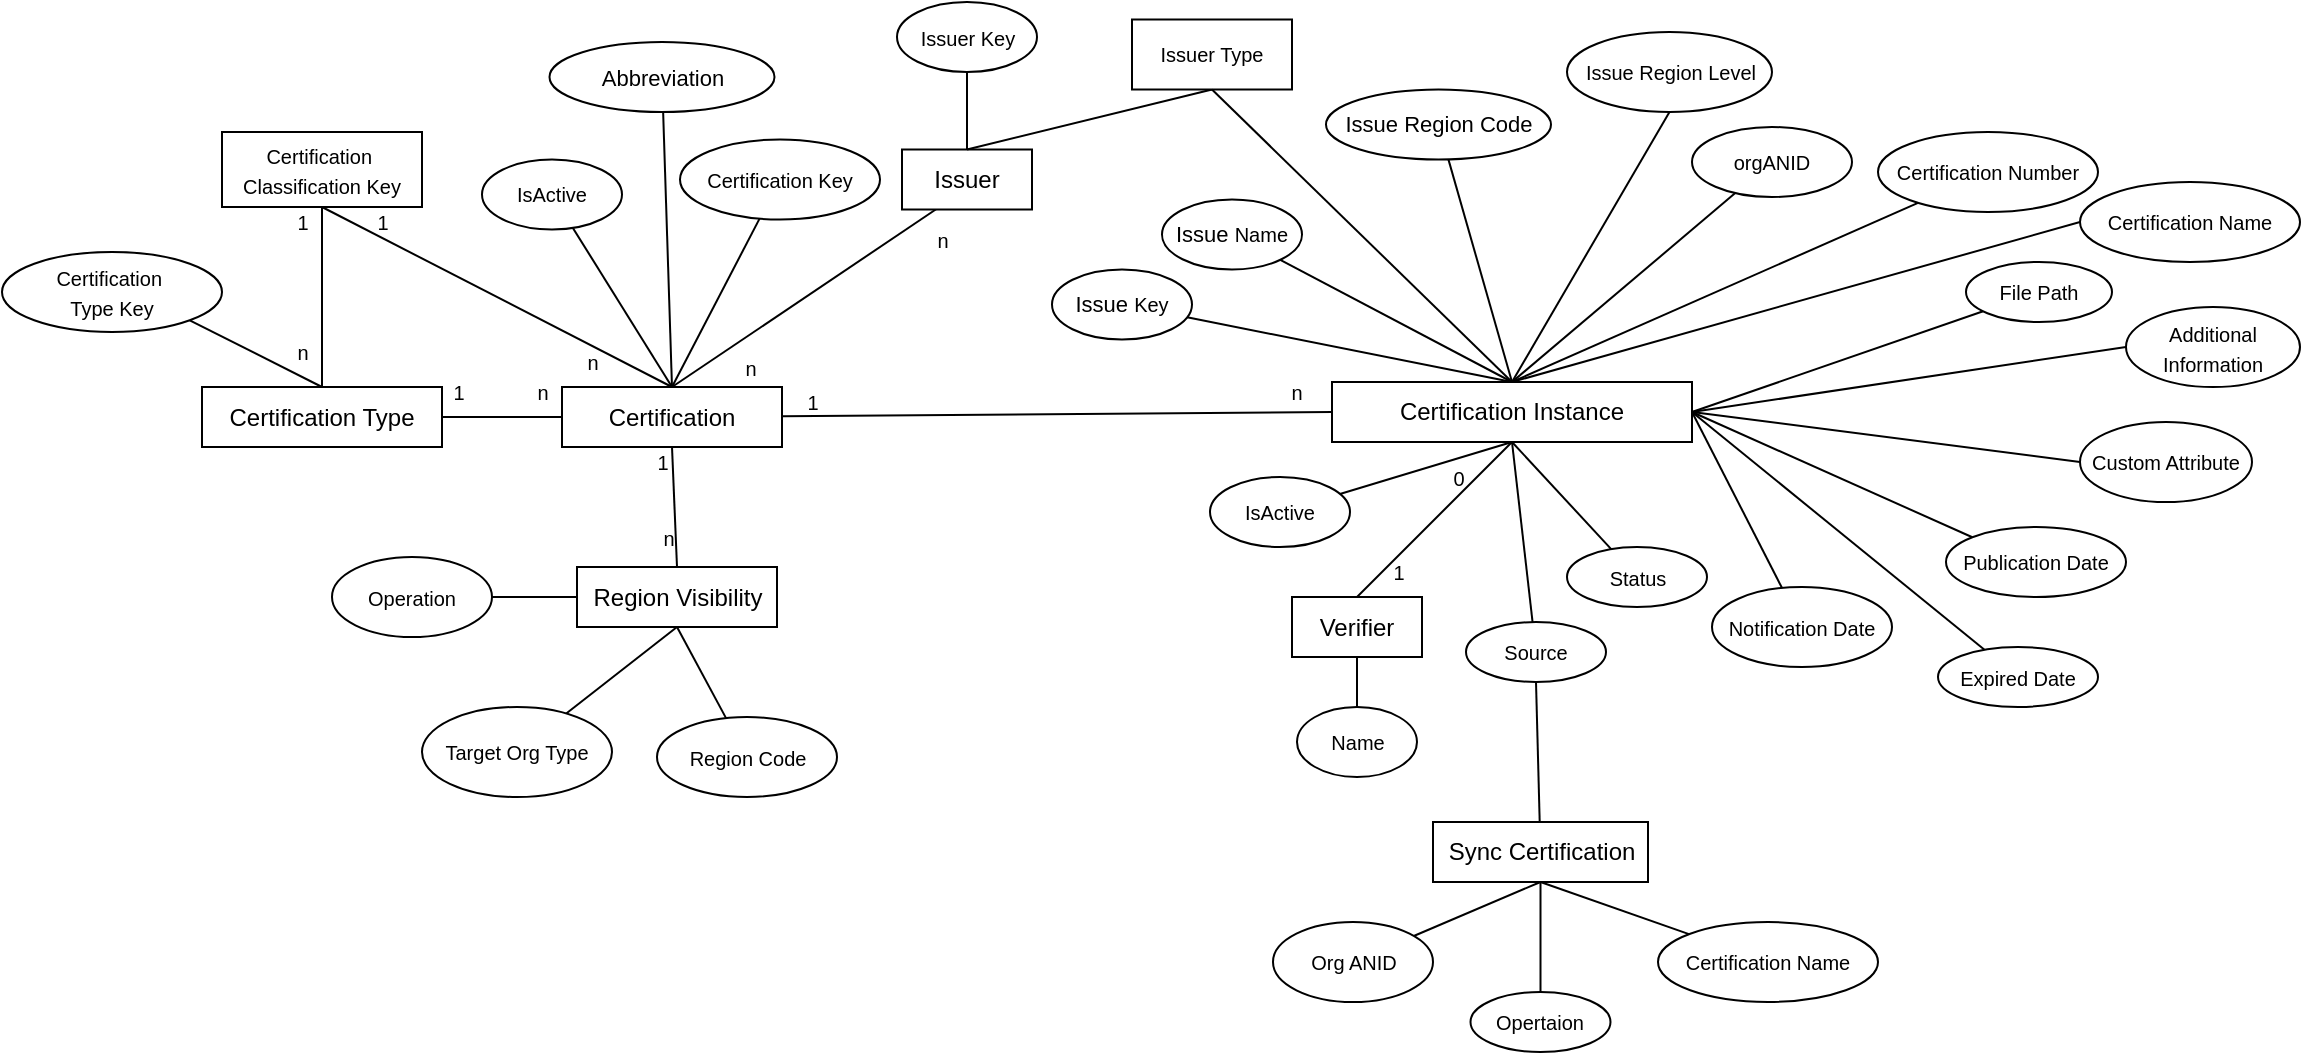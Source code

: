 <mxfile version="21.2.1" type="github" pages="20">
  <diagram id="ghnVkD6tve0hE08AzQ6Q" name="E-R">
    <mxGraphModel dx="1400" dy="1243" grid="1" gridSize="10" guides="1" tooltips="1" connect="1" arrows="1" fold="1" page="1" pageScale="1" pageWidth="827" pageHeight="1169" math="0" shadow="0">
      <root>
        <mxCell id="0" />
        <mxCell id="1" parent="0" />
        <mxCell id="LWZ2hF4-umTnwbfKRss7-1" value="Certification" style="whiteSpace=wrap;html=1;align=center;" parent="1" vertex="1">
          <mxGeometry x="305" y="252.5" width="110" height="30" as="geometry" />
        </mxCell>
        <mxCell id="LWZ2hF4-umTnwbfKRss7-3" value="Certification Instance" style="whiteSpace=wrap;html=1;align=center;" parent="1" vertex="1">
          <mxGeometry x="690" y="250" width="180" height="30" as="geometry" />
        </mxCell>
        <mxCell id="E6MKo3onYPKLwcyL540l-29" style="edgeStyle=none;rounded=0;orthogonalLoop=1;jettySize=auto;html=1;entryX=0;entryY=0.5;entryDx=0;entryDy=0;fontSize=10;endArrow=none;endFill=0;" parent="1" source="LWZ2hF4-umTnwbfKRss7-1" target="LWZ2hF4-umTnwbfKRss7-3" edge="1">
          <mxGeometry relative="1" as="geometry" />
        </mxCell>
        <mxCell id="LWZ2hF4-umTnwbfKRss7-13" style="rounded=0;orthogonalLoop=1;jettySize=auto;html=1;endArrow=none;endFill=0;entryX=0.5;entryY=0;entryDx=0;entryDy=0;" parent="1" source="LWZ2hF4-umTnwbfKRss7-4" target="LWZ2hF4-umTnwbfKRss7-3" edge="1">
          <mxGeometry relative="1" as="geometry">
            <mxPoint x="730" y="245" as="targetPoint" />
          </mxGeometry>
        </mxCell>
        <mxCell id="LWZ2hF4-umTnwbfKRss7-4" value="&lt;font style=&quot;font-size: 10px;&quot;&gt;orgANID&lt;/font&gt;" style="ellipse;whiteSpace=wrap;html=1;align=center;" parent="1" vertex="1">
          <mxGeometry x="870" y="122.5" width="80" height="35" as="geometry" />
        </mxCell>
        <mxCell id="E6MKo3onYPKLwcyL540l-15" style="edgeStyle=none;rounded=0;orthogonalLoop=1;jettySize=auto;html=1;fontSize=10;endArrow=none;endFill=0;entryX=0.5;entryY=0;entryDx=0;entryDy=0;" parent="1" source="LWZ2hF4-umTnwbfKRss7-5" target="LWZ2hF4-umTnwbfKRss7-3" edge="1">
          <mxGeometry relative="1" as="geometry" />
        </mxCell>
        <mxCell id="LWZ2hF4-umTnwbfKRss7-5" value="&lt;font style=&quot;font-size: 10px;&quot;&gt;Certification Number&lt;/font&gt;" style="ellipse;whiteSpace=wrap;html=1;align=center;" parent="1" vertex="1">
          <mxGeometry x="963" y="125" width="110" height="40" as="geometry" />
        </mxCell>
        <mxCell id="E6MKo3onYPKLwcyL540l-16" style="edgeStyle=none;rounded=0;orthogonalLoop=1;jettySize=auto;html=1;entryX=1;entryY=0.5;entryDx=0;entryDy=0;fontSize=10;endArrow=none;endFill=0;" parent="1" source="LWZ2hF4-umTnwbfKRss7-6" target="LWZ2hF4-umTnwbfKRss7-3" edge="1">
          <mxGeometry relative="1" as="geometry" />
        </mxCell>
        <mxCell id="LWZ2hF4-umTnwbfKRss7-6" value="&lt;font style=&quot;font-size: 10px;&quot;&gt;File Path&lt;/font&gt;" style="ellipse;whiteSpace=wrap;html=1;align=center;" parent="1" vertex="1">
          <mxGeometry x="1007" y="190" width="73" height="30" as="geometry" />
        </mxCell>
        <mxCell id="E6MKo3onYPKLwcyL540l-17" style="edgeStyle=none;rounded=0;orthogonalLoop=1;jettySize=auto;html=1;entryX=1;entryY=0.5;entryDx=0;entryDy=0;fontSize=10;endArrow=none;endFill=0;exitX=0;exitY=0;exitDx=0;exitDy=0;" parent="1" source="LWZ2hF4-umTnwbfKRss7-7" target="LWZ2hF4-umTnwbfKRss7-3" edge="1">
          <mxGeometry relative="1" as="geometry" />
        </mxCell>
        <mxCell id="LWZ2hF4-umTnwbfKRss7-7" value="&lt;font style=&quot;font-size: 10px;&quot;&gt;Publication Date&lt;/font&gt;" style="ellipse;whiteSpace=wrap;html=1;align=center;" parent="1" vertex="1">
          <mxGeometry x="997" y="322.5" width="90" height="35" as="geometry" />
        </mxCell>
        <mxCell id="E6MKo3onYPKLwcyL540l-18" style="edgeStyle=none;rounded=0;orthogonalLoop=1;jettySize=auto;html=1;entryX=1;entryY=0.5;entryDx=0;entryDy=0;fontSize=10;endArrow=none;endFill=0;" parent="1" source="LWZ2hF4-umTnwbfKRss7-8" target="LWZ2hF4-umTnwbfKRss7-3" edge="1">
          <mxGeometry relative="1" as="geometry" />
        </mxCell>
        <mxCell id="LWZ2hF4-umTnwbfKRss7-8" value="&lt;font style=&quot;font-size: 10px;&quot;&gt;Expired Date&lt;/font&gt;" style="ellipse;whiteSpace=wrap;html=1;align=center;" parent="1" vertex="1">
          <mxGeometry x="993" y="382.5" width="80" height="30" as="geometry" />
        </mxCell>
        <mxCell id="E6MKo3onYPKLwcyL540l-19" style="edgeStyle=none;rounded=0;orthogonalLoop=1;jettySize=auto;html=1;fontSize=10;endArrow=none;endFill=0;entryX=1;entryY=0.5;entryDx=0;entryDy=0;" parent="1" source="LWZ2hF4-umTnwbfKRss7-9" target="LWZ2hF4-umTnwbfKRss7-3" edge="1">
          <mxGeometry relative="1" as="geometry">
            <mxPoint x="780" y="280" as="targetPoint" />
          </mxGeometry>
        </mxCell>
        <mxCell id="LWZ2hF4-umTnwbfKRss7-9" value="&lt;font style=&quot;font-size: 10px;&quot;&gt;Notification Date&lt;/font&gt;" style="ellipse;whiteSpace=wrap;html=1;align=center;" parent="1" vertex="1">
          <mxGeometry x="880" y="352.5" width="90" height="40" as="geometry" />
        </mxCell>
        <mxCell id="E6MKo3onYPKLwcyL540l-20" style="edgeStyle=none;rounded=0;orthogonalLoop=1;jettySize=auto;html=1;fontSize=10;endArrow=none;endFill=0;" parent="1" source="LWZ2hF4-umTnwbfKRss7-10" edge="1">
          <mxGeometry relative="1" as="geometry">
            <mxPoint x="780" y="280" as="targetPoint" />
          </mxGeometry>
        </mxCell>
        <mxCell id="LWZ2hF4-umTnwbfKRss7-10" value="&lt;font style=&quot;font-size: 10px;&quot;&gt;Status&lt;/font&gt;" style="ellipse;whiteSpace=wrap;html=1;align=center;" parent="1" vertex="1">
          <mxGeometry x="807.5" y="332.5" width="70" height="30" as="geometry" />
        </mxCell>
        <mxCell id="E6MKo3onYPKLwcyL540l-21" style="edgeStyle=none;rounded=0;orthogonalLoop=1;jettySize=auto;html=1;entryX=0.5;entryY=1;entryDx=0;entryDy=0;fontSize=10;endArrow=none;endFill=0;" parent="1" source="LWZ2hF4-umTnwbfKRss7-11" target="LWZ2hF4-umTnwbfKRss7-3" edge="1">
          <mxGeometry relative="1" as="geometry" />
        </mxCell>
        <mxCell id="LWZ2hF4-umTnwbfKRss7-11" value="&lt;font style=&quot;font-size: 10px;&quot;&gt;Source&lt;/font&gt;" style="ellipse;whiteSpace=wrap;html=1;align=center;" parent="1" vertex="1">
          <mxGeometry x="757" y="370" width="70" height="30" as="geometry" />
        </mxCell>
        <mxCell id="l9yIWknK_GIsD2RVR3FX-1" style="edgeStyle=none;rounded=0;orthogonalLoop=1;jettySize=auto;html=1;entryX=0.5;entryY=0;entryDx=0;entryDy=0;fontSize=10;endArrow=none;endFill=0;exitX=0.476;exitY=-0.054;exitDx=0;exitDy=0;exitPerimeter=0;" parent="1" source="E6MKo3onYPKLwcyL540l-41" target="LWZ2hF4-umTnwbfKRss7-1" edge="1">
          <mxGeometry relative="1" as="geometry" />
        </mxCell>
        <mxCell id="LWZ2hF4-umTnwbfKRss7-12" value="Issuer" style="whiteSpace=wrap;html=1;align=center;" parent="1" vertex="1">
          <mxGeometry x="475" y="133.75" width="65" height="30" as="geometry" />
        </mxCell>
        <mxCell id="E6MKo3onYPKLwcyL540l-24" style="edgeStyle=none;rounded=0;orthogonalLoop=1;jettySize=auto;html=1;fontSize=10;endArrow=none;endFill=0;entryX=0.5;entryY=0;entryDx=0;entryDy=0;exitX=0.5;exitY=1;exitDx=0;exitDy=0;" parent="1" source="w34bdZ2jMqd7I3_PJqgM-1" target="LWZ2hF4-umTnwbfKRss7-12" edge="1">
          <mxGeometry relative="1" as="geometry">
            <mxPoint x="630" y="317.5" as="targetPoint" />
            <mxPoint x="597" y="120" as="sourcePoint" />
          </mxGeometry>
        </mxCell>
        <mxCell id="E6MKo3onYPKLwcyL540l-23" style="edgeStyle=none;rounded=0;orthogonalLoop=1;jettySize=auto;html=1;entryX=0.5;entryY=0;entryDx=0;entryDy=0;fontSize=10;endArrow=none;endFill=0;" parent="1" source="LWZ2hF4-umTnwbfKRss7-15" target="LWZ2hF4-umTnwbfKRss7-12" edge="1">
          <mxGeometry relative="1" as="geometry" />
        </mxCell>
        <mxCell id="LWZ2hF4-umTnwbfKRss7-15" value="&lt;font style=&quot;font-size: 10px;&quot;&gt;Issuer Key&lt;/font&gt;" style="ellipse;whiteSpace=wrap;html=1;align=center;" parent="1" vertex="1">
          <mxGeometry x="472.5" y="60" width="70" height="35" as="geometry" />
        </mxCell>
        <mxCell id="E6MKo3onYPKLwcyL540l-9" style="edgeStyle=none;rounded=0;orthogonalLoop=1;jettySize=auto;html=1;entryX=0.5;entryY=0;entryDx=0;entryDy=0;fontSize=10;endArrow=none;endFill=0;" parent="1" source="LWZ2hF4-umTnwbfKRss7-16" target="LWZ2hF4-umTnwbfKRss7-1" edge="1">
          <mxGeometry relative="1" as="geometry" />
        </mxCell>
        <mxCell id="LWZ2hF4-umTnwbfKRss7-16" value="&lt;font style=&quot;font-size: 10px;&quot;&gt;Certification Key&lt;/font&gt;" style="ellipse;whiteSpace=wrap;html=1;align=center;" parent="1" vertex="1">
          <mxGeometry x="364" y="128.75" width="100" height="40" as="geometry" />
        </mxCell>
        <mxCell id="E6MKo3onYPKLwcyL540l-5" style="edgeStyle=none;rounded=0;orthogonalLoop=1;jettySize=auto;html=1;entryX=0.5;entryY=0;entryDx=0;entryDy=0;fontSize=10;endArrow=none;endFill=0;" parent="1" source="R2yGXX2J1qQXYL6KwdlM-2" target="LWZ2hF4-umTnwbfKRss7-1" edge="1">
          <mxGeometry relative="1" as="geometry" />
        </mxCell>
        <mxCell id="R2yGXX2J1qQXYL6KwdlM-2" value="&lt;font style=&quot;font-size: 11px;&quot;&gt;Abbreviation&lt;/font&gt;" style="ellipse;whiteSpace=wrap;html=1;align=center;" parent="1" vertex="1">
          <mxGeometry x="298.75" y="80" width="112.5" height="35" as="geometry" />
        </mxCell>
        <mxCell id="E6MKo3onYPKLwcyL540l-8" style="edgeStyle=none;rounded=0;orthogonalLoop=1;jettySize=auto;html=1;entryX=0.5;entryY=1;entryDx=0;entryDy=0;fontSize=10;endArrow=none;endFill=0;exitX=0.5;exitY=0;exitDx=0;exitDy=0;" parent="1" source="R2yGXX2J1qQXYL6KwdlM-5" target="LWZ2hF4-umTnwbfKRss7-1" edge="1">
          <mxGeometry relative="1" as="geometry" />
        </mxCell>
        <mxCell id="R2yGXX2J1qQXYL6KwdlM-5" value="Region Visibility" style="whiteSpace=wrap;html=1;align=center;" parent="1" vertex="1">
          <mxGeometry x="312.5" y="342.5" width="100" height="30" as="geometry" />
        </mxCell>
        <mxCell id="E6MKo3onYPKLwcyL540l-10" style="edgeStyle=none;rounded=0;orthogonalLoop=1;jettySize=auto;html=1;fontSize=10;endArrow=none;endFill=0;entryX=0.5;entryY=0;entryDx=0;entryDy=0;" parent="1" source="R2yGXX2J1qQXYL6KwdlM-7" target="LWZ2hF4-umTnwbfKRss7-1" edge="1">
          <mxGeometry relative="1" as="geometry">
            <mxPoint x="360" y="250" as="targetPoint" />
          </mxGeometry>
        </mxCell>
        <mxCell id="R2yGXX2J1qQXYL6KwdlM-7" value="&lt;font style=&quot;font-size: 10px;&quot;&gt;IsActive&lt;/font&gt;" style="ellipse;whiteSpace=wrap;html=1;align=center;" parent="1" vertex="1">
          <mxGeometry x="265" y="138.75" width="70" height="35" as="geometry" />
        </mxCell>
        <mxCell id="E6MKo3onYPKLwcyL540l-13" style="edgeStyle=none;rounded=0;orthogonalLoop=1;jettySize=auto;html=1;fontSize=10;endArrow=none;endFill=0;entryX=0.5;entryY=1;entryDx=0;entryDy=0;" parent="1" source="E6MKo3onYPKLwcyL540l-6" target="R2yGXX2J1qQXYL6KwdlM-5" edge="1">
          <mxGeometry relative="1" as="geometry" />
        </mxCell>
        <mxCell id="E6MKo3onYPKLwcyL540l-6" value="&lt;font style=&quot;font-size: 10px;&quot;&gt;Region Code&lt;/font&gt;" style="ellipse;whiteSpace=wrap;html=1;align=center;" parent="1" vertex="1">
          <mxGeometry x="352.5" y="417.5" width="90" height="40" as="geometry" />
        </mxCell>
        <mxCell id="E6MKo3onYPKLwcyL540l-26" style="edgeStyle=none;rounded=0;orthogonalLoop=1;jettySize=auto;html=1;entryX=0;entryY=0.5;entryDx=0;entryDy=0;fontSize=10;endArrow=none;endFill=0;" parent="1" source="E6MKo3onYPKLwcyL540l-25" target="R2yGXX2J1qQXYL6KwdlM-5" edge="1">
          <mxGeometry relative="1" as="geometry" />
        </mxCell>
        <mxCell id="E6MKo3onYPKLwcyL540l-25" value="&lt;font style=&quot;font-size: 10px;&quot;&gt;Operation&lt;/font&gt;" style="ellipse;whiteSpace=wrap;html=1;align=center;" parent="1" vertex="1">
          <mxGeometry x="190" y="337.5" width="80" height="40" as="geometry" />
        </mxCell>
        <mxCell id="E6MKo3onYPKLwcyL540l-28" style="edgeStyle=none;rounded=0;orthogonalLoop=1;jettySize=auto;html=1;entryX=0.5;entryY=1;entryDx=0;entryDy=0;fontSize=10;endArrow=none;endFill=0;" parent="1" source="E6MKo3onYPKLwcyL540l-27" target="R2yGXX2J1qQXYL6KwdlM-5" edge="1">
          <mxGeometry relative="1" as="geometry" />
        </mxCell>
        <mxCell id="E6MKo3onYPKLwcyL540l-27" value="&lt;font style=&quot;font-size: 10px;&quot;&gt;Target Org Type&lt;/font&gt;" style="ellipse;whiteSpace=wrap;html=1;align=center;" parent="1" vertex="1">
          <mxGeometry x="235" y="412.5" width="95" height="45" as="geometry" />
        </mxCell>
        <mxCell id="E6MKo3onYPKLwcyL540l-32" value="1" style="text;html=1;align=center;verticalAlign=middle;resizable=0;points=[];autosize=1;strokeColor=none;fillColor=none;fontSize=10;" parent="1" vertex="1">
          <mxGeometry x="340" y="275" width="30" height="30" as="geometry" />
        </mxCell>
        <mxCell id="E6MKo3onYPKLwcyL540l-34" value="n" style="text;html=1;align=center;verticalAlign=middle;resizable=0;points=[];autosize=1;strokeColor=none;fillColor=none;fontSize=10;" parent="1" vertex="1">
          <mxGeometry x="342.5" y="312.5" width="30" height="30" as="geometry" />
        </mxCell>
        <mxCell id="E6MKo3onYPKLwcyL540l-35" value="n" style="text;html=1;align=center;verticalAlign=middle;resizable=0;points=[];autosize=1;strokeColor=none;fillColor=none;fontSize=10;" parent="1" vertex="1">
          <mxGeometry x="280" y="240" width="30" height="30" as="geometry" />
        </mxCell>
        <mxCell id="E6MKo3onYPKLwcyL540l-37" value="1" style="text;html=1;align=center;verticalAlign=middle;resizable=0;points=[];autosize=1;strokeColor=none;fillColor=none;fontSize=10;" parent="1" vertex="1">
          <mxGeometry x="415" y="245" width="30" height="30" as="geometry" />
        </mxCell>
        <mxCell id="E6MKo3onYPKLwcyL540l-38" value="n" style="text;html=1;align=center;verticalAlign=middle;resizable=0;points=[];autosize=1;strokeColor=none;fillColor=none;fontSize=10;" parent="1" vertex="1">
          <mxGeometry x="657" y="240" width="30" height="30" as="geometry" />
        </mxCell>
        <mxCell id="E6MKo3onYPKLwcyL540l-40" value="n" style="text;html=1;align=center;verticalAlign=middle;resizable=0;points=[];autosize=1;strokeColor=none;fillColor=none;fontSize=10;" parent="1" vertex="1">
          <mxGeometry x="384" y="227.5" width="30" height="30" as="geometry" />
        </mxCell>
        <mxCell id="E6MKo3onYPKLwcyL540l-41" value="n" style="text;html=1;align=center;verticalAlign=middle;resizable=0;points=[];autosize=1;strokeColor=none;fillColor=none;fontSize=10;" parent="1" vertex="1">
          <mxGeometry x="480" y="163.75" width="30" height="30" as="geometry" />
        </mxCell>
        <mxCell id="sC_3_3hL9paIZXI0Wqpn-1" style="rounded=0;orthogonalLoop=1;jettySize=auto;html=1;fontSize=10;endArrow=none;endFill=0;exitX=0;exitY=0.5;exitDx=0;exitDy=0;entryX=1;entryY=0.5;entryDx=0;entryDy=0;" parent="1" source="8Fkrei-okvZs24utC5pO-3" target="LWZ2hF4-umTnwbfKRss7-3" edge="1">
          <mxGeometry relative="1" as="geometry" />
        </mxCell>
        <mxCell id="8Fkrei-okvZs24utC5pO-3" value="&lt;font style=&quot;font-size: 10px;&quot;&gt;Additional Information&lt;/font&gt;" style="ellipse;whiteSpace=wrap;html=1;align=center;" parent="1" vertex="1">
          <mxGeometry x="1087" y="212.5" width="87" height="40" as="geometry" />
        </mxCell>
        <mxCell id="l9yIWknK_GIsD2RVR3FX-6" style="edgeStyle=none;rounded=0;orthogonalLoop=1;jettySize=auto;html=1;entryX=0.5;entryY=1;entryDx=0;entryDy=0;fontSize=10;endArrow=none;endFill=0;exitX=0.5;exitY=0;exitDx=0;exitDy=0;" parent="1" source="l9yIWknK_GIsD2RVR3FX-7" target="LWZ2hF4-umTnwbfKRss7-3" edge="1">
          <mxGeometry relative="1" as="geometry">
            <mxPoint x="754.831" y="412.549" as="sourcePoint" />
          </mxGeometry>
        </mxCell>
        <mxCell id="sC_3_3hL9paIZXI0Wqpn-2" style="edgeStyle=none;rounded=0;orthogonalLoop=1;jettySize=auto;html=1;exitX=0.5;exitY=1;exitDx=0;exitDy=0;fontSize=10;endArrow=none;endFill=0;" parent="1" source="LWZ2hF4-umTnwbfKRss7-8" target="LWZ2hF4-umTnwbfKRss7-8" edge="1">
          <mxGeometry relative="1" as="geometry" />
        </mxCell>
        <mxCell id="l9yIWknK_GIsD2RVR3FX-7" value="Verifier" style="whiteSpace=wrap;html=1;align=center;" parent="1" vertex="1">
          <mxGeometry x="670" y="357.5" width="65" height="30" as="geometry" />
        </mxCell>
        <mxCell id="HUZYVByu_h3T8YSKySjD-2" value="&lt;font style=&quot;font-size: 10px;&quot;&gt;Name&lt;/font&gt;" style="ellipse;whiteSpace=wrap;html=1;align=center;" parent="1" vertex="1">
          <mxGeometry x="672.5" y="412.5" width="60" height="35" as="geometry" />
        </mxCell>
        <mxCell id="HUZYVByu_h3T8YSKySjD-3" style="edgeStyle=none;rounded=0;orthogonalLoop=1;jettySize=auto;html=1;exitX=0.5;exitY=1;exitDx=0;exitDy=0;entryX=0.5;entryY=0;entryDx=0;entryDy=0;fontSize=10;endArrow=none;endFill=0;" parent="1" source="l9yIWknK_GIsD2RVR3FX-7" target="HUZYVByu_h3T8YSKySjD-2" edge="1">
          <mxGeometry relative="1" as="geometry" />
        </mxCell>
        <mxCell id="abtLWYO7-knsBJB9RSrP-1" value="0" style="text;html=1;align=center;verticalAlign=middle;resizable=0;points=[];autosize=1;strokeColor=none;fillColor=none;fontSize=10;" parent="1" vertex="1">
          <mxGeometry x="737.5" y="282.5" width="30" height="30" as="geometry" />
        </mxCell>
        <mxCell id="abtLWYO7-knsBJB9RSrP-2" value="1" style="text;html=1;align=center;verticalAlign=middle;resizable=0;points=[];autosize=1;strokeColor=none;fillColor=none;fontSize=10;" parent="1" vertex="1">
          <mxGeometry x="707.5" y="330" width="30" height="30" as="geometry" />
        </mxCell>
        <mxCell id="DPwt7zfhKz9YilfjEtwA-7" style="rounded=0;orthogonalLoop=1;jettySize=auto;html=1;fontSize=10;endArrow=none;endFill=0;exitX=1;exitY=0.5;exitDx=0;exitDy=0;entryX=0;entryY=0.5;entryDx=0;entryDy=0;" parent="1" source="DPwt7zfhKz9YilfjEtwA-1" target="LWZ2hF4-umTnwbfKRss7-1" edge="1">
          <mxGeometry relative="1" as="geometry">
            <mxPoint x="95" y="148.13" as="targetPoint" />
          </mxGeometry>
        </mxCell>
        <mxCell id="rUcDio0-SYw6JtH9-WyF-1" style="rounded=0;orthogonalLoop=1;jettySize=auto;html=1;entryX=0.5;entryY=1;entryDx=0;entryDy=0;fontSize=12;endArrow=none;endFill=0;" parent="1" source="DPwt7zfhKz9YilfjEtwA-1" target="OzTN7UwQG9y1gIF3boq4-1" edge="1">
          <mxGeometry relative="1" as="geometry" />
        </mxCell>
        <mxCell id="DPwt7zfhKz9YilfjEtwA-1" value="Certification Type" style="whiteSpace=wrap;html=1;align=center;" parent="1" vertex="1">
          <mxGeometry x="125" y="252.5" width="120" height="30" as="geometry" />
        </mxCell>
        <mxCell id="DPwt7zfhKz9YilfjEtwA-2" style="edgeStyle=none;rounded=0;orthogonalLoop=1;jettySize=auto;html=1;entryX=0.5;entryY=0;entryDx=0;entryDy=0;fontSize=10;endArrow=none;endFill=0;exitX=1;exitY=1;exitDx=0;exitDy=0;" parent="1" source="DPwt7zfhKz9YilfjEtwA-3" target="DPwt7zfhKz9YilfjEtwA-1" edge="1">
          <mxGeometry relative="1" as="geometry">
            <mxPoint x="238" y="307.57" as="sourcePoint" />
          </mxGeometry>
        </mxCell>
        <mxCell id="DPwt7zfhKz9YilfjEtwA-3" value="&lt;font style=&quot;font-size: 10px;&quot;&gt;Certification&amp;nbsp;&lt;br&gt;Type&amp;nbsp;Key&lt;/font&gt;" style="ellipse;whiteSpace=wrap;html=1;align=center;" parent="1" vertex="1">
          <mxGeometry x="25" y="185" width="110" height="40" as="geometry" />
        </mxCell>
        <mxCell id="DPwt7zfhKz9YilfjEtwA-9" value="1" style="text;html=1;align=center;verticalAlign=middle;resizable=0;points=[];autosize=1;strokeColor=none;fillColor=none;fontSize=10;" parent="1" vertex="1">
          <mxGeometry x="237.5" y="240" width="30" height="30" as="geometry" />
        </mxCell>
        <mxCell id="c8TTuIQI9S3fHUBJsGlu-5" style="edgeStyle=none;rounded=0;orthogonalLoop=1;jettySize=auto;html=1;entryX=0.5;entryY=0;entryDx=0;entryDy=0;fontSize=10;endArrow=none;endFill=0;exitX=0.5;exitY=1;exitDx=0;exitDy=0;" parent="1" source="OzTN7UwQG9y1gIF3boq4-1" target="LWZ2hF4-umTnwbfKRss7-1" edge="1">
          <mxGeometry relative="1" as="geometry">
            <mxPoint x="563" y="561.94" as="targetPoint" />
            <mxPoint x="316.287" y="177.074" as="sourcePoint" />
          </mxGeometry>
        </mxCell>
        <mxCell id="OzTN7UwQG9y1gIF3boq4-1" value="&lt;span style=&quot;font-size: 10px;&quot;&gt;Certification&amp;nbsp;&lt;/span&gt;&lt;br style=&quot;font-size: 10px;&quot;&gt;&lt;span style=&quot;font-size: 10px;&quot;&gt;Classification&amp;nbsp;Key&lt;/span&gt;" style="whiteSpace=wrap;html=1;align=center;" parent="1" vertex="1">
          <mxGeometry x="135" y="125" width="100" height="37.5" as="geometry" />
        </mxCell>
        <mxCell id="w34bdZ2jMqd7I3_PJqgM-1" value="&lt;span style=&quot;font-size: 10px;&quot;&gt;Issuer Type&lt;/span&gt;" style="whiteSpace=wrap;html=1;align=center;" parent="1" vertex="1">
          <mxGeometry x="590" y="68.75" width="80" height="35" as="geometry" />
        </mxCell>
        <mxCell id="rUcDio0-SYw6JtH9-WyF-2" value="n" style="text;html=1;align=center;verticalAlign=middle;resizable=0;points=[];autosize=1;strokeColor=none;fillColor=none;fontSize=10;" parent="1" vertex="1">
          <mxGeometry x="160" y="220" width="30" height="30" as="geometry" />
        </mxCell>
        <mxCell id="rUcDio0-SYw6JtH9-WyF-3" value="n" style="text;html=1;align=center;verticalAlign=middle;resizable=0;points=[];autosize=1;strokeColor=none;fillColor=none;fontSize=10;" parent="1" vertex="1">
          <mxGeometry x="305" y="225" width="30" height="30" as="geometry" />
        </mxCell>
        <mxCell id="rUcDio0-SYw6JtH9-WyF-4" value="1" style="text;html=1;align=center;verticalAlign=middle;resizable=0;points=[];autosize=1;strokeColor=none;fillColor=none;fontSize=10;" parent="1" vertex="1">
          <mxGeometry x="160" y="155" width="30" height="30" as="geometry" />
        </mxCell>
        <mxCell id="rUcDio0-SYw6JtH9-WyF-6" value="1" style="text;html=1;align=center;verticalAlign=middle;resizable=0;points=[];autosize=1;strokeColor=none;fillColor=none;fontSize=10;" parent="1" vertex="1">
          <mxGeometry x="200" y="155" width="30" height="30" as="geometry" />
        </mxCell>
        <mxCell id="6cDiVRQVYn0fLQZGl9x5-4" style="rounded=0;orthogonalLoop=1;jettySize=auto;html=1;labelBackgroundColor=#FFFFFF;fontFamily=Helvetica;fontSize=12;fontColor=#000000;endArrow=none;endFill=0;" parent="1" source="6cDiVRQVYn0fLQZGl9x5-1" edge="1">
          <mxGeometry relative="1" as="geometry">
            <mxPoint x="780" y="280" as="targetPoint" />
          </mxGeometry>
        </mxCell>
        <mxCell id="6cDiVRQVYn0fLQZGl9x5-1" value="&lt;font style=&quot;font-size: 10px;&quot;&gt;IsActive&lt;/font&gt;" style="ellipse;whiteSpace=wrap;html=1;align=center;" parent="1" vertex="1">
          <mxGeometry x="629" y="297.5" width="70" height="35" as="geometry" />
        </mxCell>
        <mxCell id="plCY4IM9TlPV7QURW3MD-2" style="edgeStyle=none;rounded=0;orthogonalLoop=1;jettySize=auto;html=1;fontSize=10;endArrow=none;endFill=0;entryX=0.5;entryY=0;entryDx=0;entryDy=0;exitX=0.5;exitY=1;exitDx=0;exitDy=0;" parent="1" source="w34bdZ2jMqd7I3_PJqgM-1" target="LWZ2hF4-umTnwbfKRss7-3" edge="1">
          <mxGeometry relative="1" as="geometry">
            <mxPoint x="569.5" y="135" as="targetPoint" />
            <mxPoint x="650" y="171.25" as="sourcePoint" />
          </mxGeometry>
        </mxCell>
        <mxCell id="plCY4IM9TlPV7QURW3MD-3" style="edgeStyle=none;rounded=0;orthogonalLoop=1;jettySize=auto;html=1;entryX=0.5;entryY=0;entryDx=0;entryDy=0;fontSize=10;endArrow=none;endFill=0;" parent="1" source="plCY4IM9TlPV7QURW3MD-4" target="LWZ2hF4-umTnwbfKRss7-3" edge="1">
          <mxGeometry relative="1" as="geometry">
            <mxPoint x="569.5" y="135" as="targetPoint" />
          </mxGeometry>
        </mxCell>
        <mxCell id="plCY4IM9TlPV7QURW3MD-4" value="&lt;font style=&quot;font-size: 10px;&quot;&gt;&lt;span style=&quot;font-size: 11px;&quot;&gt;Issue&amp;nbsp;&lt;/span&gt;Name&lt;/font&gt;" style="ellipse;whiteSpace=wrap;html=1;align=center;" parent="1" vertex="1">
          <mxGeometry x="605" y="158.75" width="70" height="35" as="geometry" />
        </mxCell>
        <mxCell id="plCY4IM9TlPV7QURW3MD-5" style="edgeStyle=none;rounded=0;orthogonalLoop=1;jettySize=auto;html=1;entryX=0.5;entryY=0;entryDx=0;entryDy=0;fontSize=10;endArrow=none;endFill=0;" parent="1" source="plCY4IM9TlPV7QURW3MD-6" target="LWZ2hF4-umTnwbfKRss7-3" edge="1">
          <mxGeometry relative="1" as="geometry">
            <mxPoint x="569.5" y="135" as="targetPoint" />
          </mxGeometry>
        </mxCell>
        <mxCell id="plCY4IM9TlPV7QURW3MD-6" value="&lt;font style=&quot;font-size: 11px;&quot;&gt;Issue Region Code&lt;/font&gt;" style="ellipse;whiteSpace=wrap;html=1;align=center;" parent="1" vertex="1">
          <mxGeometry x="687" y="103.75" width="112.5" height="35" as="geometry" />
        </mxCell>
        <mxCell id="plCY4IM9TlPV7QURW3MD-7" value="&lt;font style=&quot;font-size: 10px;&quot;&gt;Issue Region Level&lt;/font&gt;" style="ellipse;whiteSpace=wrap;html=1;align=center;" parent="1" vertex="1">
          <mxGeometry x="807.5" y="75" width="102.5" height="40" as="geometry" />
        </mxCell>
        <mxCell id="plCY4IM9TlPV7QURW3MD-8" style="edgeStyle=none;rounded=0;orthogonalLoop=1;jettySize=auto;html=1;exitX=0.5;exitY=0;exitDx=0;exitDy=0;entryX=0.5;entryY=1;entryDx=0;entryDy=0;fontSize=10;endArrow=none;endFill=0;" parent="1" source="LWZ2hF4-umTnwbfKRss7-3" target="plCY4IM9TlPV7QURW3MD-7" edge="1">
          <mxGeometry relative="1" as="geometry">
            <mxPoint x="569.5" y="135" as="sourcePoint" />
          </mxGeometry>
        </mxCell>
        <mxCell id="sZefxKWlIqLH_RuKQuv5-1" value="&lt;span style=&quot;font-size: 10px;&quot;&gt;Custom Attribute&lt;/span&gt;" style="ellipse;whiteSpace=wrap;html=1;align=center;" parent="1" vertex="1">
          <mxGeometry x="1064" y="270" width="86" height="40" as="geometry" />
        </mxCell>
        <mxCell id="sZefxKWlIqLH_RuKQuv5-2" value="&lt;font style=&quot;font-size: 10px;&quot;&gt;Certification Name&lt;/font&gt;" style="ellipse;whiteSpace=wrap;html=1;align=center;" parent="1" vertex="1">
          <mxGeometry x="1064" y="150" width="110" height="40" as="geometry" />
        </mxCell>
        <mxCell id="sZefxKWlIqLH_RuKQuv5-3" value="" style="endArrow=none;html=1;rounded=0;entryX=0;entryY=0.5;entryDx=0;entryDy=0;" parent="1" target="sZefxKWlIqLH_RuKQuv5-2" edge="1">
          <mxGeometry width="50" height="50" relative="1" as="geometry">
            <mxPoint x="780" y="250" as="sourcePoint" />
            <mxPoint x="920" y="200" as="targetPoint" />
          </mxGeometry>
        </mxCell>
        <mxCell id="sZefxKWlIqLH_RuKQuv5-4" value="" style="endArrow=none;html=1;rounded=0;entryX=0;entryY=0.5;entryDx=0;entryDy=0;exitX=1;exitY=0.5;exitDx=0;exitDy=0;" parent="1" source="LWZ2hF4-umTnwbfKRss7-3" target="sZefxKWlIqLH_RuKQuv5-1" edge="1">
          <mxGeometry width="50" height="50" relative="1" as="geometry">
            <mxPoint x="890" y="270" as="sourcePoint" />
            <mxPoint x="1030" y="250" as="targetPoint" />
          </mxGeometry>
        </mxCell>
        <mxCell id="zyNkQm9EmRysoF4cwp6l-6" style="edgeStyle=none;rounded=0;orthogonalLoop=1;jettySize=auto;html=1;endArrow=none;endFill=0;exitX=0.5;exitY=1;exitDx=0;exitDy=0;" parent="1" source="zyNkQm9EmRysoF4cwp6l-1" target="zyNkQm9EmRysoF4cwp6l-2" edge="1">
          <mxGeometry relative="1" as="geometry" />
        </mxCell>
        <mxCell id="zyNkQm9EmRysoF4cwp6l-8" style="edgeStyle=none;rounded=0;orthogonalLoop=1;jettySize=auto;html=1;entryX=0.5;entryY=0;entryDx=0;entryDy=0;endArrow=none;endFill=0;exitX=0.5;exitY=1;exitDx=0;exitDy=0;" parent="1" source="zyNkQm9EmRysoF4cwp6l-1" target="zyNkQm9EmRysoF4cwp6l-5" edge="1">
          <mxGeometry relative="1" as="geometry" />
        </mxCell>
        <mxCell id="zyNkQm9EmRysoF4cwp6l-9" style="edgeStyle=none;rounded=0;orthogonalLoop=1;jettySize=auto;html=1;endArrow=none;endFill=0;exitX=0.5;exitY=1;exitDx=0;exitDy=0;" parent="1" source="zyNkQm9EmRysoF4cwp6l-1" target="zyNkQm9EmRysoF4cwp6l-3" edge="1">
          <mxGeometry relative="1" as="geometry" />
        </mxCell>
        <mxCell id="XwhVz-XlsRJcR2nnkDxC-3" style="rounded=0;orthogonalLoop=1;jettySize=auto;html=1;entryX=0.5;entryY=1;entryDx=0;entryDy=0;endArrow=none;endFill=0;" edge="1" parent="1" source="zyNkQm9EmRysoF4cwp6l-1" target="LWZ2hF4-umTnwbfKRss7-11">
          <mxGeometry relative="1" as="geometry" />
        </mxCell>
        <mxCell id="zyNkQm9EmRysoF4cwp6l-1" value="Sync Certification" style="whiteSpace=wrap;html=1;align=center;" parent="1" vertex="1">
          <mxGeometry x="740.5" y="470" width="107.5" height="30" as="geometry" />
        </mxCell>
        <mxCell id="zyNkQm9EmRysoF4cwp6l-2" value="&lt;font style=&quot;font-size: 10px;&quot;&gt;Org ANID&lt;/font&gt;" style="ellipse;whiteSpace=wrap;html=1;align=center;" parent="1" vertex="1">
          <mxGeometry x="660.5" y="520" width="80" height="40" as="geometry" />
        </mxCell>
        <mxCell id="zyNkQm9EmRysoF4cwp6l-3" value="&lt;font style=&quot;font-size: 10px;&quot;&gt;Certification Name&lt;/font&gt;" style="ellipse;whiteSpace=wrap;html=1;align=center;" parent="1" vertex="1">
          <mxGeometry x="853" y="520" width="110" height="40" as="geometry" />
        </mxCell>
        <mxCell id="zyNkQm9EmRysoF4cwp6l-5" value="&lt;font style=&quot;font-size: 10px;&quot;&gt;Opertaion&lt;/font&gt;" style="ellipse;whiteSpace=wrap;html=1;align=center;" parent="1" vertex="1">
          <mxGeometry x="759.25" y="555" width="70" height="30" as="geometry" />
        </mxCell>
        <mxCell id="XwhVz-XlsRJcR2nnkDxC-2" style="rounded=0;orthogonalLoop=1;jettySize=auto;html=1;endArrow=none;endFill=0;entryX=0.5;entryY=0;entryDx=0;entryDy=0;" edge="1" parent="1" source="XwhVz-XlsRJcR2nnkDxC-1" target="LWZ2hF4-umTnwbfKRss7-3">
          <mxGeometry relative="1" as="geometry" />
        </mxCell>
        <mxCell id="XwhVz-XlsRJcR2nnkDxC-1" value="&lt;font style=&quot;font-size: 10px;&quot;&gt;&lt;span style=&quot;font-size: 11px;&quot;&gt;Issue&amp;nbsp;&lt;/span&gt;Key&lt;/font&gt;" style="ellipse;whiteSpace=wrap;html=1;align=center;" vertex="1" parent="1">
          <mxGeometry x="550" y="193.75" width="70" height="35" as="geometry" />
        </mxCell>
      </root>
    </mxGraphModel>
  </diagram>
  <diagram id="R2lEEEUBdFMjLlhIrx00" name="Domain Model">
    <mxGraphModel dx="2530" dy="1434" grid="1" gridSize="10" guides="1" tooltips="1" connect="1" arrows="1" fold="1" page="1" pageScale="1" pageWidth="850" pageHeight="1100" math="0" shadow="0" extFonts="Permanent Marker^https://fonts.googleapis.com/css?family=Permanent+Marker">
      <root>
        <mxCell id="0" />
        <mxCell id="1" parent="0" />
        <mxCell id="bcJ9V6Jb7gAZAd-M-q_m-59" value="" style="rounded=0;whiteSpace=wrap;html=1;" parent="1" vertex="1">
          <mxGeometry x="-820" width="1580" height="870" as="geometry" />
        </mxCell>
        <mxCell id="HwOYXMxxk0n-8fZafsUR-879" value="CERTIFICATION" style="shape=table;startSize=30;container=1;collapsible=1;childLayout=tableLayout;fixedRows=1;rowLines=0;fontStyle=1;align=center;resizeLast=1;" parent="1" vertex="1">
          <mxGeometry x="-400" y="317" width="295" height="220" as="geometry" />
        </mxCell>
        <mxCell id="HwOYXMxxk0n-8fZafsUR-880" value="" style="shape=tableRow;horizontal=0;startSize=0;swimlaneHead=0;swimlaneBody=0;fillColor=none;collapsible=0;dropTarget=0;points=[[0,0.5],[1,0.5]];portConstraint=eastwest;top=0;left=0;right=0;bottom=1;" parent="HwOYXMxxk0n-8fZafsUR-879" vertex="1">
          <mxGeometry y="30" width="295" height="30" as="geometry" />
        </mxCell>
        <mxCell id="HwOYXMxxk0n-8fZafsUR-881" value="PK" style="shape=partialRectangle;overflow=hidden;connectable=0;fillColor=none;top=0;left=0;bottom=0;right=0;fontStyle=1;" parent="HwOYXMxxk0n-8fZafsUR-880" vertex="1">
          <mxGeometry width="30" height="30" as="geometry">
            <mxRectangle width="30" height="30" as="alternateBounds" />
          </mxGeometry>
        </mxCell>
        <mxCell id="HwOYXMxxk0n-8fZafsUR-882" value="ID " style="shape=partialRectangle;overflow=hidden;connectable=0;fillColor=none;align=left;top=0;left=0;bottom=0;right=0;spacingLeft=6;fontStyle=5;" parent="HwOYXMxxk0n-8fZafsUR-880" vertex="1">
          <mxGeometry x="30" width="265" height="30" as="geometry">
            <mxRectangle width="265" height="30" as="alternateBounds" />
          </mxGeometry>
        </mxCell>
        <mxCell id="HwOYXMxxk0n-8fZafsUR-883" value="" style="shape=tableRow;horizontal=0;startSize=0;swimlaneHead=0;swimlaneBody=0;fillColor=none;collapsible=0;dropTarget=0;points=[[0,0.5],[1,0.5]];portConstraint=eastwest;top=0;left=0;right=0;bottom=0;" parent="HwOYXMxxk0n-8fZafsUR-879" vertex="1">
          <mxGeometry y="60" width="295" height="30" as="geometry" />
        </mxCell>
        <mxCell id="HwOYXMxxk0n-8fZafsUR-884" value="" style="shape=partialRectangle;overflow=hidden;connectable=0;fillColor=none;top=0;left=0;bottom=0;right=0;" parent="HwOYXMxxk0n-8fZafsUR-883" vertex="1">
          <mxGeometry width="30" height="30" as="geometry">
            <mxRectangle width="30" height="30" as="alternateBounds" />
          </mxGeometry>
        </mxCell>
        <mxCell id="HwOYXMxxk0n-8fZafsUR-885" value="CERTIFICATION_KEY" style="shape=partialRectangle;overflow=hidden;connectable=0;fillColor=none;align=left;top=0;left=0;bottom=0;right=0;spacingLeft=6;" parent="HwOYXMxxk0n-8fZafsUR-883" vertex="1">
          <mxGeometry x="30" width="265" height="30" as="geometry">
            <mxRectangle width="265" height="30" as="alternateBounds" />
          </mxGeometry>
        </mxCell>
        <mxCell id="JQ_VU-85_Bpu13LLqWFg-1" value="" style="shape=tableRow;horizontal=0;startSize=0;swimlaneHead=0;swimlaneBody=0;fillColor=none;collapsible=0;dropTarget=0;points=[[0,0.5],[1,0.5]];portConstraint=eastwest;top=0;left=0;right=0;bottom=0;fontSize=10;" parent="HwOYXMxxk0n-8fZafsUR-879" vertex="1">
          <mxGeometry y="90" width="295" height="30" as="geometry" />
        </mxCell>
        <mxCell id="JQ_VU-85_Bpu13LLqWFg-2" value="" style="shape=partialRectangle;connectable=0;fillColor=none;top=0;left=0;bottom=0;right=0;editable=1;overflow=hidden;fontSize=10;" parent="JQ_VU-85_Bpu13LLqWFg-1" vertex="1">
          <mxGeometry width="30" height="30" as="geometry">
            <mxRectangle width="30" height="30" as="alternateBounds" />
          </mxGeometry>
        </mxCell>
        <mxCell id="JQ_VU-85_Bpu13LLqWFg-3" value="CERTIFICATION_CLASSIFICATION_KEY" style="shape=partialRectangle;connectable=0;fillColor=none;top=0;left=0;bottom=0;right=0;align=left;spacingLeft=6;overflow=hidden;fontSize=12;" parent="JQ_VU-85_Bpu13LLqWFg-1" vertex="1">
          <mxGeometry x="30" width="265" height="30" as="geometry">
            <mxRectangle width="265" height="30" as="alternateBounds" />
          </mxGeometry>
        </mxCell>
        <mxCell id="jUeYXmDXJ5DTGWBZmYOY-8" value="" style="shape=tableRow;horizontal=0;startSize=0;swimlaneHead=0;swimlaneBody=0;fillColor=none;collapsible=0;dropTarget=0;points=[[0,0.5],[1,0.5]];portConstraint=eastwest;top=0;left=0;right=0;bottom=0;" vertex="1" parent="HwOYXMxxk0n-8fZafsUR-879">
          <mxGeometry y="120" width="295" height="30" as="geometry" />
        </mxCell>
        <mxCell id="jUeYXmDXJ5DTGWBZmYOY-9" value="" style="shape=partialRectangle;connectable=0;fillColor=none;top=0;left=0;bottom=0;right=0;editable=1;overflow=hidden;" vertex="1" parent="jUeYXmDXJ5DTGWBZmYOY-8">
          <mxGeometry width="30" height="30" as="geometry">
            <mxRectangle width="30" height="30" as="alternateBounds" />
          </mxGeometry>
        </mxCell>
        <mxCell id="jUeYXmDXJ5DTGWBZmYOY-10" value="ABBREVIATION" style="shape=partialRectangle;connectable=0;fillColor=none;top=0;left=0;bottom=0;right=0;align=left;spacingLeft=6;overflow=hidden;" vertex="1" parent="jUeYXmDXJ5DTGWBZmYOY-8">
          <mxGeometry x="30" width="265" height="30" as="geometry">
            <mxRectangle width="265" height="30" as="alternateBounds" />
          </mxGeometry>
        </mxCell>
        <mxCell id="HwOYXMxxk0n-8fZafsUR-1047" value="" style="shape=tableRow;horizontal=0;startSize=0;swimlaneHead=0;swimlaneBody=0;fillColor=none;collapsible=0;dropTarget=0;points=[[0,0.5],[1,0.5]];portConstraint=eastwest;top=0;left=0;right=0;bottom=0;" parent="HwOYXMxxk0n-8fZafsUR-879" vertex="1">
          <mxGeometry y="150" width="295" height="30" as="geometry" />
        </mxCell>
        <mxCell id="HwOYXMxxk0n-8fZafsUR-1048" value="" style="shape=partialRectangle;connectable=0;fillColor=none;top=0;left=0;bottom=0;right=0;editable=1;overflow=hidden;" parent="HwOYXMxxk0n-8fZafsUR-1047" vertex="1">
          <mxGeometry width="30" height="30" as="geometry">
            <mxRectangle width="30" height="30" as="alternateBounds" />
          </mxGeometry>
        </mxCell>
        <mxCell id="HwOYXMxxk0n-8fZafsUR-1049" value="ISACTIVE" style="shape=partialRectangle;connectable=0;fillColor=none;top=0;left=0;bottom=0;right=0;align=left;spacingLeft=6;overflow=hidden;" parent="HwOYXMxxk0n-8fZafsUR-1047" vertex="1">
          <mxGeometry x="30" width="265" height="30" as="geometry">
            <mxRectangle width="265" height="30" as="alternateBounds" />
          </mxGeometry>
        </mxCell>
        <mxCell id="HwOYXMxxk0n-8fZafsUR-1001" value="" style="shape=tableRow;horizontal=0;startSize=0;swimlaneHead=0;swimlaneBody=0;fillColor=none;collapsible=0;dropTarget=0;points=[[0,0.5],[1,0.5]];portConstraint=eastwest;top=0;left=0;right=0;bottom=0;" parent="HwOYXMxxk0n-8fZafsUR-879" vertex="1">
          <mxGeometry y="180" width="295" height="30" as="geometry" />
        </mxCell>
        <mxCell id="HwOYXMxxk0n-8fZafsUR-1002" value="FK" style="shape=partialRectangle;connectable=0;fillColor=none;top=0;left=0;bottom=0;right=0;fontStyle=0;overflow=hidden;" parent="HwOYXMxxk0n-8fZafsUR-1001" vertex="1">
          <mxGeometry width="30" height="30" as="geometry">
            <mxRectangle width="30" height="30" as="alternateBounds" />
          </mxGeometry>
        </mxCell>
        <mxCell id="HwOYXMxxk0n-8fZafsUR-1003" value="CERTIFICATION_TYPE_ID" style="shape=partialRectangle;connectable=0;fillColor=none;top=0;left=0;bottom=0;right=0;align=left;spacingLeft=6;fontStyle=0;overflow=hidden;" parent="HwOYXMxxk0n-8fZafsUR-1001" vertex="1">
          <mxGeometry x="30" width="265" height="30" as="geometry">
            <mxRectangle width="265" height="30" as="alternateBounds" />
          </mxGeometry>
        </mxCell>
        <mxCell id="HwOYXMxxk0n-8fZafsUR-904" value="CERTIFICATION_INSTANCE" style="shape=table;startSize=30;container=1;collapsible=1;childLayout=tableLayout;fixedRows=1;rowLines=0;fontStyle=1;align=center;resizeLast=1;" parent="1" vertex="1">
          <mxGeometry x="-20" y="208" width="290" height="630" as="geometry" />
        </mxCell>
        <mxCell id="HwOYXMxxk0n-8fZafsUR-905" value="" style="shape=tableRow;horizontal=0;startSize=0;swimlaneHead=0;swimlaneBody=0;fillColor=none;collapsible=0;dropTarget=0;points=[[0,0.5],[1,0.5]];portConstraint=eastwest;top=0;left=0;right=0;bottom=1;" parent="HwOYXMxxk0n-8fZafsUR-904" vertex="1">
          <mxGeometry y="30" width="290" height="30" as="geometry" />
        </mxCell>
        <mxCell id="HwOYXMxxk0n-8fZafsUR-906" value="PK" style="shape=partialRectangle;overflow=hidden;connectable=0;fillColor=none;top=0;left=0;bottom=0;right=0;fontStyle=1;" parent="HwOYXMxxk0n-8fZafsUR-905" vertex="1">
          <mxGeometry width="30" height="30" as="geometry">
            <mxRectangle width="30" height="30" as="alternateBounds" />
          </mxGeometry>
        </mxCell>
        <mxCell id="HwOYXMxxk0n-8fZafsUR-907" value="ID " style="shape=partialRectangle;overflow=hidden;connectable=0;fillColor=none;align=left;top=0;left=0;bottom=0;right=0;spacingLeft=6;fontStyle=5;" parent="HwOYXMxxk0n-8fZafsUR-905" vertex="1">
          <mxGeometry x="30" width="260" height="30" as="geometry">
            <mxRectangle width="260" height="30" as="alternateBounds" />
          </mxGeometry>
        </mxCell>
        <mxCell id="HwOYXMxxk0n-8fZafsUR-908" value="" style="shape=tableRow;horizontal=0;startSize=0;swimlaneHead=0;swimlaneBody=0;fillColor=none;collapsible=0;dropTarget=0;points=[[0,0.5],[1,0.5]];portConstraint=eastwest;top=0;left=0;right=0;bottom=0;" parent="HwOYXMxxk0n-8fZafsUR-904" vertex="1">
          <mxGeometry y="60" width="290" height="30" as="geometry" />
        </mxCell>
        <mxCell id="HwOYXMxxk0n-8fZafsUR-909" value="" style="shape=partialRectangle;overflow=hidden;connectable=0;fillColor=none;top=0;left=0;bottom=0;right=0;" parent="HwOYXMxxk0n-8fZafsUR-908" vertex="1">
          <mxGeometry width="30" height="30" as="geometry">
            <mxRectangle width="30" height="30" as="alternateBounds" />
          </mxGeometry>
        </mxCell>
        <mxCell id="HwOYXMxxk0n-8fZafsUR-910" value="ORG_ANID" style="shape=partialRectangle;overflow=hidden;connectable=0;fillColor=none;align=left;top=0;left=0;bottom=0;right=0;spacingLeft=6;" parent="HwOYXMxxk0n-8fZafsUR-908" vertex="1">
          <mxGeometry x="30" width="260" height="30" as="geometry">
            <mxRectangle width="260" height="30" as="alternateBounds" />
          </mxGeometry>
        </mxCell>
        <mxCell id="HwOYXMxxk0n-8fZafsUR-911" value="" style="shape=tableRow;horizontal=0;startSize=0;swimlaneHead=0;swimlaneBody=0;fillColor=none;collapsible=0;dropTarget=0;points=[[0,0.5],[1,0.5]];portConstraint=eastwest;top=0;left=0;right=0;bottom=0;" parent="HwOYXMxxk0n-8fZafsUR-904" vertex="1">
          <mxGeometry y="90" width="290" height="30" as="geometry" />
        </mxCell>
        <mxCell id="HwOYXMxxk0n-8fZafsUR-912" value="" style="shape=partialRectangle;overflow=hidden;connectable=0;fillColor=none;top=0;left=0;bottom=0;right=0;" parent="HwOYXMxxk0n-8fZafsUR-911" vertex="1">
          <mxGeometry width="30" height="30" as="geometry">
            <mxRectangle width="30" height="30" as="alternateBounds" />
          </mxGeometry>
        </mxCell>
        <mxCell id="HwOYXMxxk0n-8fZafsUR-913" value="CERTIFICATION_NUMBER" style="shape=partialRectangle;overflow=hidden;connectable=0;fillColor=none;align=left;top=0;left=0;bottom=0;right=0;spacingLeft=6;" parent="HwOYXMxxk0n-8fZafsUR-911" vertex="1">
          <mxGeometry x="30" width="260" height="30" as="geometry">
            <mxRectangle width="260" height="30" as="alternateBounds" />
          </mxGeometry>
        </mxCell>
        <mxCell id="Bv8FWLo95lpSYmankna6-1" value="" style="shape=tableRow;horizontal=0;startSize=0;swimlaneHead=0;swimlaneBody=0;fillColor=none;collapsible=0;dropTarget=0;points=[[0,0.5],[1,0.5]];portConstraint=eastwest;top=0;left=0;right=0;bottom=0;" parent="HwOYXMxxk0n-8fZafsUR-904" vertex="1">
          <mxGeometry y="120" width="290" height="30" as="geometry" />
        </mxCell>
        <mxCell id="Bv8FWLo95lpSYmankna6-2" value="" style="shape=partialRectangle;connectable=0;fillColor=none;top=0;left=0;bottom=0;right=0;editable=1;overflow=hidden;" parent="Bv8FWLo95lpSYmankna6-1" vertex="1">
          <mxGeometry width="30" height="30" as="geometry">
            <mxRectangle width="30" height="30" as="alternateBounds" />
          </mxGeometry>
        </mxCell>
        <mxCell id="Bv8FWLo95lpSYmankna6-3" value="CERTIFICATION_NAME" style="shape=partialRectangle;connectable=0;fillColor=none;top=0;left=0;bottom=0;right=0;align=left;spacingLeft=6;overflow=hidden;" parent="Bv8FWLo95lpSYmankna6-1" vertex="1">
          <mxGeometry x="30" width="260" height="30" as="geometry">
            <mxRectangle width="260" height="30" as="alternateBounds" />
          </mxGeometry>
        </mxCell>
        <mxCell id="HwOYXMxxk0n-8fZafsUR-914" value="" style="shape=tableRow;horizontal=0;startSize=0;swimlaneHead=0;swimlaneBody=0;fillColor=none;collapsible=0;dropTarget=0;points=[[0,0.5],[1,0.5]];portConstraint=eastwest;top=0;left=0;right=0;bottom=0;" parent="HwOYXMxxk0n-8fZafsUR-904" vertex="1">
          <mxGeometry y="150" width="290" height="30" as="geometry" />
        </mxCell>
        <mxCell id="HwOYXMxxk0n-8fZafsUR-915" value="" style="shape=partialRectangle;overflow=hidden;connectable=0;fillColor=none;top=0;left=0;bottom=0;right=0;" parent="HwOYXMxxk0n-8fZafsUR-914" vertex="1">
          <mxGeometry width="30" height="30" as="geometry">
            <mxRectangle width="30" height="30" as="alternateBounds" />
          </mxGeometry>
        </mxCell>
        <mxCell id="HwOYXMxxk0n-8fZafsUR-916" value="FILE_PATH" style="shape=partialRectangle;overflow=hidden;connectable=0;fillColor=none;align=left;top=0;left=0;bottom=0;right=0;spacingLeft=6;" parent="HwOYXMxxk0n-8fZafsUR-914" vertex="1">
          <mxGeometry x="30" width="260" height="30" as="geometry">
            <mxRectangle width="260" height="30" as="alternateBounds" />
          </mxGeometry>
        </mxCell>
        <mxCell id="fxK5m1e0fFyKVH530Rsc-1" value="" style="shape=tableRow;horizontal=0;startSize=0;swimlaneHead=0;swimlaneBody=0;fillColor=none;collapsible=0;dropTarget=0;points=[[0,0.5],[1,0.5]];portConstraint=eastwest;top=0;left=0;right=0;bottom=0;fontSize=12;" parent="HwOYXMxxk0n-8fZafsUR-904" vertex="1">
          <mxGeometry y="180" width="290" height="30" as="geometry" />
        </mxCell>
        <mxCell id="fxK5m1e0fFyKVH530Rsc-2" value="" style="shape=partialRectangle;connectable=0;fillColor=none;top=0;left=0;bottom=0;right=0;editable=1;overflow=hidden;fontSize=12;" parent="fxK5m1e0fFyKVH530Rsc-1" vertex="1">
          <mxGeometry width="30" height="30" as="geometry">
            <mxRectangle width="30" height="30" as="alternateBounds" />
          </mxGeometry>
        </mxCell>
        <mxCell id="fxK5m1e0fFyKVH530Rsc-3" value="ADDITIONAL_INFORMATION" style="shape=partialRectangle;connectable=0;fillColor=none;top=0;left=0;bottom=0;right=0;align=left;spacingLeft=6;overflow=hidden;fontSize=12;" parent="fxK5m1e0fFyKVH530Rsc-1" vertex="1">
          <mxGeometry x="30" width="260" height="30" as="geometry">
            <mxRectangle width="260" height="30" as="alternateBounds" />
          </mxGeometry>
        </mxCell>
        <mxCell id="HwOYXMxxk0n-8fZafsUR-923" value="" style="shape=tableRow;horizontal=0;startSize=0;swimlaneHead=0;swimlaneBody=0;fillColor=none;collapsible=0;dropTarget=0;points=[[0,0.5],[1,0.5]];portConstraint=eastwest;top=0;left=0;right=0;bottom=0;" parent="HwOYXMxxk0n-8fZafsUR-904" vertex="1">
          <mxGeometry y="210" width="290" height="30" as="geometry" />
        </mxCell>
        <mxCell id="HwOYXMxxk0n-8fZafsUR-924" value="" style="shape=partialRectangle;overflow=hidden;connectable=0;fillColor=none;top=0;left=0;bottom=0;right=0;" parent="HwOYXMxxk0n-8fZafsUR-923" vertex="1">
          <mxGeometry width="30" height="30" as="geometry">
            <mxRectangle width="30" height="30" as="alternateBounds" />
          </mxGeometry>
        </mxCell>
        <mxCell id="HwOYXMxxk0n-8fZafsUR-925" value="PUBLICATION_DATE" style="shape=partialRectangle;overflow=hidden;connectable=0;fillColor=none;align=left;top=0;left=0;bottom=0;right=0;spacingLeft=6;" parent="HwOYXMxxk0n-8fZafsUR-923" vertex="1">
          <mxGeometry x="30" width="260" height="30" as="geometry">
            <mxRectangle width="260" height="30" as="alternateBounds" />
          </mxGeometry>
        </mxCell>
        <mxCell id="HwOYXMxxk0n-8fZafsUR-920" value="" style="shape=tableRow;horizontal=0;startSize=0;swimlaneHead=0;swimlaneBody=0;fillColor=none;collapsible=0;dropTarget=0;points=[[0,0.5],[1,0.5]];portConstraint=eastwest;top=0;left=0;right=0;bottom=0;" parent="HwOYXMxxk0n-8fZafsUR-904" vertex="1">
          <mxGeometry y="240" width="290" height="20" as="geometry" />
        </mxCell>
        <mxCell id="HwOYXMxxk0n-8fZafsUR-921" value="" style="shape=partialRectangle;overflow=hidden;connectable=0;fillColor=none;top=0;left=0;bottom=0;right=0;" parent="HwOYXMxxk0n-8fZafsUR-920" vertex="1">
          <mxGeometry width="30" height="20" as="geometry">
            <mxRectangle width="30" height="20" as="alternateBounds" />
          </mxGeometry>
        </mxCell>
        <mxCell id="HwOYXMxxk0n-8fZafsUR-922" value="EXPIRED_DATE" style="shape=partialRectangle;overflow=hidden;connectable=0;fillColor=none;align=left;top=0;left=0;bottom=0;right=0;spacingLeft=6;" parent="HwOYXMxxk0n-8fZafsUR-920" vertex="1">
          <mxGeometry x="30" width="260" height="20" as="geometry">
            <mxRectangle width="260" height="20" as="alternateBounds" />
          </mxGeometry>
        </mxCell>
        <mxCell id="bcJ9V6Jb7gAZAd-M-q_m-17" value="" style="shape=tableRow;horizontal=0;startSize=0;swimlaneHead=0;swimlaneBody=0;fillColor=none;collapsible=0;dropTarget=0;points=[[0,0.5],[1,0.5]];portConstraint=eastwest;top=0;left=0;right=0;bottom=0;" parent="HwOYXMxxk0n-8fZafsUR-904" vertex="1">
          <mxGeometry y="260" width="290" height="30" as="geometry" />
        </mxCell>
        <mxCell id="bcJ9V6Jb7gAZAd-M-q_m-18" value="" style="shape=partialRectangle;connectable=0;fillColor=none;top=0;left=0;bottom=0;right=0;editable=1;overflow=hidden;" parent="bcJ9V6Jb7gAZAd-M-q_m-17" vertex="1">
          <mxGeometry width="30" height="30" as="geometry">
            <mxRectangle width="30" height="30" as="alternateBounds" />
          </mxGeometry>
        </mxCell>
        <mxCell id="bcJ9V6Jb7gAZAd-M-q_m-19" value="NOTITICATION_DATE" style="shape=partialRectangle;connectable=0;fillColor=none;top=0;left=0;bottom=0;right=0;align=left;spacingLeft=6;overflow=hidden;" parent="bcJ9V6Jb7gAZAd-M-q_m-17" vertex="1">
          <mxGeometry x="30" width="260" height="30" as="geometry">
            <mxRectangle width="260" height="30" as="alternateBounds" />
          </mxGeometry>
        </mxCell>
        <mxCell id="HwOYXMxxk0n-8fZafsUR-889" value="" style="shape=tableRow;horizontal=0;startSize=0;swimlaneHead=0;swimlaneBody=0;fillColor=none;collapsible=0;dropTarget=0;points=[[0,0.5],[1,0.5]];portConstraint=eastwest;top=0;left=0;right=0;bottom=0;" parent="HwOYXMxxk0n-8fZafsUR-904" vertex="1">
          <mxGeometry y="290" width="290" height="30" as="geometry" />
        </mxCell>
        <mxCell id="HwOYXMxxk0n-8fZafsUR-890" value="" style="shape=partialRectangle;overflow=hidden;connectable=0;fillColor=none;top=0;left=0;bottom=0;right=0;" parent="HwOYXMxxk0n-8fZafsUR-889" vertex="1">
          <mxGeometry width="30" height="30" as="geometry">
            <mxRectangle width="30" height="30" as="alternateBounds" />
          </mxGeometry>
        </mxCell>
        <mxCell id="HwOYXMxxk0n-8fZafsUR-891" value="ISSUER_REGION_CODE" style="shape=partialRectangle;overflow=hidden;connectable=0;fillColor=none;align=left;top=0;left=0;bottom=0;right=0;spacingLeft=6;" parent="HwOYXMxxk0n-8fZafsUR-889" vertex="1">
          <mxGeometry x="30" width="260" height="30" as="geometry">
            <mxRectangle width="260" height="30" as="alternateBounds" />
          </mxGeometry>
        </mxCell>
        <mxCell id="TLkynrV5W0dQxBqXvJrA-4" value="" style="shape=tableRow;horizontal=0;startSize=0;swimlaneHead=0;swimlaneBody=0;fillColor=none;collapsible=0;dropTarget=0;points=[[0,0.5],[1,0.5]];portConstraint=eastwest;top=0;left=0;right=0;bottom=0;fontSize=12;" parent="HwOYXMxxk0n-8fZafsUR-904" vertex="1">
          <mxGeometry y="320" width="290" height="30" as="geometry" />
        </mxCell>
        <mxCell id="TLkynrV5W0dQxBqXvJrA-5" value="" style="shape=partialRectangle;connectable=0;fillColor=none;top=0;left=0;bottom=0;right=0;editable=1;overflow=hidden;fontSize=10;" parent="TLkynrV5W0dQxBqXvJrA-4" vertex="1">
          <mxGeometry width="30" height="30" as="geometry">
            <mxRectangle width="30" height="30" as="alternateBounds" />
          </mxGeometry>
        </mxCell>
        <mxCell id="TLkynrV5W0dQxBqXvJrA-6" value="ISSUER_REGION_NAME" style="shape=partialRectangle;connectable=0;fillColor=none;top=0;left=0;bottom=0;right=0;align=left;spacingLeft=6;overflow=hidden;fontSize=12;" parent="TLkynrV5W0dQxBqXvJrA-4" vertex="1">
          <mxGeometry x="30" width="260" height="30" as="geometry">
            <mxRectangle width="260" height="30" as="alternateBounds" />
          </mxGeometry>
        </mxCell>
        <mxCell id="mbMf63_idLYZISR24tEN-1" value="" style="shape=tableRow;horizontal=0;startSize=0;swimlaneHead=0;swimlaneBody=0;fillColor=none;collapsible=0;dropTarget=0;points=[[0,0.5],[1,0.5]];portConstraint=eastwest;top=0;left=0;right=0;bottom=0;" parent="HwOYXMxxk0n-8fZafsUR-904" vertex="1">
          <mxGeometry y="350" width="290" height="30" as="geometry" />
        </mxCell>
        <mxCell id="mbMf63_idLYZISR24tEN-2" value="" style="shape=partialRectangle;connectable=0;fillColor=none;top=0;left=0;bottom=0;right=0;editable=1;overflow=hidden;" parent="mbMf63_idLYZISR24tEN-1" vertex="1">
          <mxGeometry width="30" height="30" as="geometry">
            <mxRectangle width="30" height="30" as="alternateBounds" />
          </mxGeometry>
        </mxCell>
        <mxCell id="mbMf63_idLYZISR24tEN-3" value="ISSUER_TYPE" style="shape=partialRectangle;connectable=0;fillColor=none;top=0;left=0;bottom=0;right=0;align=left;spacingLeft=6;overflow=hidden;" parent="mbMf63_idLYZISR24tEN-1" vertex="1">
          <mxGeometry x="30" width="260" height="30" as="geometry">
            <mxRectangle width="260" height="30" as="alternateBounds" />
          </mxGeometry>
        </mxCell>
        <mxCell id="mbMf63_idLYZISR24tEN-4" value="" style="shape=tableRow;horizontal=0;startSize=0;swimlaneHead=0;swimlaneBody=0;fillColor=none;collapsible=0;dropTarget=0;points=[[0,0.5],[1,0.5]];portConstraint=eastwest;top=0;left=0;right=0;bottom=0;" parent="HwOYXMxxk0n-8fZafsUR-904" vertex="1">
          <mxGeometry y="380" width="290" height="30" as="geometry" />
        </mxCell>
        <mxCell id="mbMf63_idLYZISR24tEN-5" value="" style="shape=partialRectangle;connectable=0;fillColor=none;top=0;left=0;bottom=0;right=0;editable=1;overflow=hidden;" parent="mbMf63_idLYZISR24tEN-4" vertex="1">
          <mxGeometry width="30" height="30" as="geometry">
            <mxRectangle width="30" height="30" as="alternateBounds" />
          </mxGeometry>
        </mxCell>
        <mxCell id="mbMf63_idLYZISR24tEN-6" value="ISSUER_NAME" style="shape=partialRectangle;connectable=0;fillColor=none;top=0;left=0;bottom=0;right=0;align=left;spacingLeft=6;overflow=hidden;" parent="mbMf63_idLYZISR24tEN-4" vertex="1">
          <mxGeometry x="30" width="260" height="30" as="geometry">
            <mxRectangle width="260" height="30" as="alternateBounds" />
          </mxGeometry>
        </mxCell>
        <mxCell id="jUeYXmDXJ5DTGWBZmYOY-5" value="" style="shape=tableRow;horizontal=0;startSize=0;swimlaneHead=0;swimlaneBody=0;fillColor=none;collapsible=0;dropTarget=0;points=[[0,0.5],[1,0.5]];portConstraint=eastwest;top=0;left=0;right=0;bottom=0;" vertex="1" parent="HwOYXMxxk0n-8fZafsUR-904">
          <mxGeometry y="410" width="290" height="30" as="geometry" />
        </mxCell>
        <mxCell id="jUeYXmDXJ5DTGWBZmYOY-6" value="" style="shape=partialRectangle;connectable=0;fillColor=none;top=0;left=0;bottom=0;right=0;editable=1;overflow=hidden;" vertex="1" parent="jUeYXmDXJ5DTGWBZmYOY-5">
          <mxGeometry width="30" height="30" as="geometry">
            <mxRectangle width="30" height="30" as="alternateBounds" />
          </mxGeometry>
        </mxCell>
        <mxCell id="jUeYXmDXJ5DTGWBZmYOY-7" value="ISSUER_KEY" style="shape=partialRectangle;connectable=0;fillColor=none;top=0;left=0;bottom=0;right=0;align=left;spacingLeft=6;overflow=hidden;" vertex="1" parent="jUeYXmDXJ5DTGWBZmYOY-5">
          <mxGeometry x="30" width="260" height="30" as="geometry">
            <mxRectangle width="260" height="30" as="alternateBounds" />
          </mxGeometry>
        </mxCell>
        <mxCell id="0JvZwaP_GPfAKYH0k3Jj-4" value="" style="shape=tableRow;horizontal=0;startSize=0;swimlaneHead=0;swimlaneBody=0;fillColor=none;collapsible=0;dropTarget=0;points=[[0,0.5],[1,0.5]];portConstraint=eastwest;top=0;left=0;right=0;bottom=0;dashed=1;fontFamily=Helvetica;fontSize=10;fontColor=#000000;" parent="HwOYXMxxk0n-8fZafsUR-904" vertex="1">
          <mxGeometry y="440" width="290" height="30" as="geometry" />
        </mxCell>
        <mxCell id="0JvZwaP_GPfAKYH0k3Jj-5" value="" style="shape=partialRectangle;connectable=0;fillColor=none;top=0;left=0;bottom=0;right=0;editable=1;overflow=hidden;dashed=1;fontFamily=Helvetica;fontSize=10;fontColor=#000000;" parent="0JvZwaP_GPfAKYH0k3Jj-4" vertex="1">
          <mxGeometry width="30" height="30" as="geometry">
            <mxRectangle width="30" height="30" as="alternateBounds" />
          </mxGeometry>
        </mxCell>
        <mxCell id="0JvZwaP_GPfAKYH0k3Jj-6" value="ISACTIVE" style="shape=partialRectangle;connectable=0;fillColor=none;top=0;left=0;bottom=0;right=0;align=left;spacingLeft=6;overflow=hidden;dashed=1;fontFamily=Helvetica;fontSize=12;fontColor=#000000;" parent="0JvZwaP_GPfAKYH0k3Jj-4" vertex="1">
          <mxGeometry x="30" width="260" height="30" as="geometry">
            <mxRectangle width="260" height="30" as="alternateBounds" />
          </mxGeometry>
        </mxCell>
        <mxCell id="HwOYXMxxk0n-8fZafsUR-1010" value="" style="shape=tableRow;horizontal=0;startSize=0;swimlaneHead=0;swimlaneBody=0;fillColor=none;collapsible=0;dropTarget=0;points=[[0,0.5],[1,0.5]];portConstraint=eastwest;top=0;left=0;right=0;bottom=0;" parent="HwOYXMxxk0n-8fZafsUR-904" vertex="1">
          <mxGeometry y="470" width="290" height="30" as="geometry" />
        </mxCell>
        <mxCell id="HwOYXMxxk0n-8fZafsUR-1011" value="" style="shape=partialRectangle;connectable=0;fillColor=none;top=0;left=0;bottom=0;right=0;fontStyle=0;overflow=hidden;" parent="HwOYXMxxk0n-8fZafsUR-1010" vertex="1">
          <mxGeometry width="30" height="30" as="geometry">
            <mxRectangle width="30" height="30" as="alternateBounds" />
          </mxGeometry>
        </mxCell>
        <mxCell id="HwOYXMxxk0n-8fZafsUR-1012" value="SOURCE" style="shape=partialRectangle;connectable=0;fillColor=none;top=0;left=0;bottom=0;right=0;align=left;spacingLeft=6;fontStyle=0;overflow=hidden;" parent="HwOYXMxxk0n-8fZafsUR-1010" vertex="1">
          <mxGeometry x="30" width="260" height="30" as="geometry">
            <mxRectangle width="260" height="30" as="alternateBounds" />
          </mxGeometry>
        </mxCell>
        <mxCell id="HwOYXMxxk0n-8fZafsUR-898" value="" style="shape=tableRow;horizontal=0;startSize=0;swimlaneHead=0;swimlaneBody=0;fillColor=none;collapsible=0;dropTarget=0;points=[[0,0.5],[1,0.5]];portConstraint=eastwest;top=0;left=0;right=0;bottom=0;" parent="HwOYXMxxk0n-8fZafsUR-904" vertex="1">
          <mxGeometry y="500" width="290" height="30" as="geometry" />
        </mxCell>
        <mxCell id="HwOYXMxxk0n-8fZafsUR-899" value="" style="shape=partialRectangle;overflow=hidden;connectable=0;fillColor=none;top=0;left=0;bottom=0;right=0;" parent="HwOYXMxxk0n-8fZafsUR-898" vertex="1">
          <mxGeometry width="30" height="30" as="geometry">
            <mxRectangle width="30" height="30" as="alternateBounds" />
          </mxGeometry>
        </mxCell>
        <mxCell id="HwOYXMxxk0n-8fZafsUR-900" value="STATUS" style="shape=partialRectangle;overflow=hidden;connectable=0;fillColor=none;align=left;top=0;left=0;bottom=0;right=0;spacingLeft=6;" parent="HwOYXMxxk0n-8fZafsUR-898" vertex="1">
          <mxGeometry x="30" width="260" height="30" as="geometry">
            <mxRectangle width="260" height="30" as="alternateBounds" />
          </mxGeometry>
        </mxCell>
        <mxCell id="ylR62vqIgZ8dA-bSShw3-1" value="" style="shape=tableRow;horizontal=0;startSize=0;swimlaneHead=0;swimlaneBody=0;fillColor=none;collapsible=0;dropTarget=0;points=[[0,0.5],[1,0.5]];portConstraint=eastwest;top=0;left=0;right=0;bottom=0;" parent="HwOYXMxxk0n-8fZafsUR-904" vertex="1">
          <mxGeometry y="530" width="290" height="30" as="geometry" />
        </mxCell>
        <mxCell id="ylR62vqIgZ8dA-bSShw3-2" value="" style="shape=partialRectangle;connectable=0;fillColor=none;top=0;left=0;bottom=0;right=0;editable=1;overflow=hidden;" parent="ylR62vqIgZ8dA-bSShw3-1" vertex="1">
          <mxGeometry width="30" height="30" as="geometry">
            <mxRectangle width="30" height="30" as="alternateBounds" />
          </mxGeometry>
        </mxCell>
        <mxCell id="ylR62vqIgZ8dA-bSShw3-3" value="CUSTOM_ATTRIBUTE" style="shape=partialRectangle;connectable=0;fillColor=none;top=0;left=0;bottom=0;right=0;align=left;spacingLeft=6;overflow=hidden;" parent="ylR62vqIgZ8dA-bSShw3-1" vertex="1">
          <mxGeometry x="30" width="260" height="30" as="geometry">
            <mxRectangle width="260" height="30" as="alternateBounds" />
          </mxGeometry>
        </mxCell>
        <mxCell id="NrpuXJ1RSO6rNZ5J4HlJ-11" value="" style="shape=tableRow;horizontal=0;startSize=0;swimlaneHead=0;swimlaneBody=0;fillColor=none;collapsible=0;dropTarget=0;points=[[0,0.5],[1,0.5]];portConstraint=eastwest;top=0;left=0;right=0;bottom=0;fontSize=12;" parent="HwOYXMxxk0n-8fZafsUR-904" vertex="1">
          <mxGeometry y="560" width="290" height="30" as="geometry" />
        </mxCell>
        <mxCell id="NrpuXJ1RSO6rNZ5J4HlJ-12" value="FK" style="shape=partialRectangle;connectable=0;fillColor=none;top=0;left=0;bottom=0;right=0;fontStyle=0;overflow=hidden;fontSize=12;" parent="NrpuXJ1RSO6rNZ5J4HlJ-11" vertex="1">
          <mxGeometry width="30" height="30" as="geometry">
            <mxRectangle width="30" height="30" as="alternateBounds" />
          </mxGeometry>
        </mxCell>
        <mxCell id="NrpuXJ1RSO6rNZ5J4HlJ-13" value="VERIFIER_ID" style="shape=partialRectangle;connectable=0;fillColor=none;top=0;left=0;bottom=0;right=0;align=left;spacingLeft=6;fontStyle=0;overflow=hidden;fontSize=12;" parent="NrpuXJ1RSO6rNZ5J4HlJ-11" vertex="1">
          <mxGeometry x="30" width="260" height="30" as="geometry">
            <mxRectangle width="260" height="30" as="alternateBounds" />
          </mxGeometry>
        </mxCell>
        <mxCell id="HwOYXMxxk0n-8fZafsUR-991" value="" style="shape=tableRow;horizontal=0;startSize=0;swimlaneHead=0;swimlaneBody=0;fillColor=none;collapsible=0;dropTarget=0;points=[[0,0.5],[1,0.5]];portConstraint=eastwest;top=0;left=0;right=0;bottom=0;" parent="HwOYXMxxk0n-8fZafsUR-904" vertex="1">
          <mxGeometry y="590" width="290" height="30" as="geometry" />
        </mxCell>
        <mxCell id="HwOYXMxxk0n-8fZafsUR-992" value="FK" style="shape=partialRectangle;connectable=0;fillColor=none;top=0;left=0;bottom=0;right=0;fontStyle=0;overflow=hidden;" parent="HwOYXMxxk0n-8fZafsUR-991" vertex="1">
          <mxGeometry width="30" height="30" as="geometry">
            <mxRectangle width="30" height="30" as="alternateBounds" />
          </mxGeometry>
        </mxCell>
        <mxCell id="HwOYXMxxk0n-8fZafsUR-993" value="CERTIFICATION_ID" style="shape=partialRectangle;connectable=0;fillColor=none;top=0;left=0;bottom=0;right=0;align=left;spacingLeft=6;fontStyle=0;overflow=hidden;" parent="HwOYXMxxk0n-8fZafsUR-991" vertex="1">
          <mxGeometry x="30" width="260" height="30" as="geometry">
            <mxRectangle width="260" height="30" as="alternateBounds" />
          </mxGeometry>
        </mxCell>
        <mxCell id="HwOYXMxxk0n-8fZafsUR-945" value="CERTIFICATION_TYPE" style="shape=table;startSize=30;container=1;collapsible=1;childLayout=tableLayout;fixedRows=1;rowLines=0;fontStyle=1;align=center;resizeLast=1;" parent="1" vertex="1">
          <mxGeometry x="-775" y="350" width="295" height="124" as="geometry" />
        </mxCell>
        <mxCell id="HwOYXMxxk0n-8fZafsUR-946" value="" style="shape=tableRow;horizontal=0;startSize=0;swimlaneHead=0;swimlaneBody=0;fillColor=none;collapsible=0;dropTarget=0;points=[[0,0.5],[1,0.5]];portConstraint=eastwest;top=0;left=0;right=0;bottom=1;" parent="HwOYXMxxk0n-8fZafsUR-945" vertex="1">
          <mxGeometry y="30" width="295" height="30" as="geometry" />
        </mxCell>
        <mxCell id="HwOYXMxxk0n-8fZafsUR-947" value="PK" style="shape=partialRectangle;overflow=hidden;connectable=0;fillColor=none;top=0;left=0;bottom=0;right=0;fontStyle=1;" parent="HwOYXMxxk0n-8fZafsUR-946" vertex="1">
          <mxGeometry width="30" height="30" as="geometry">
            <mxRectangle width="30" height="30" as="alternateBounds" />
          </mxGeometry>
        </mxCell>
        <mxCell id="HwOYXMxxk0n-8fZafsUR-948" value="ID " style="shape=partialRectangle;overflow=hidden;connectable=0;fillColor=none;align=left;top=0;left=0;bottom=0;right=0;spacingLeft=6;fontStyle=5;" parent="HwOYXMxxk0n-8fZafsUR-946" vertex="1">
          <mxGeometry x="30" width="265" height="30" as="geometry">
            <mxRectangle width="265" height="30" as="alternateBounds" />
          </mxGeometry>
        </mxCell>
        <mxCell id="GVpJskxpC7x9DlQ4YoRe-32" value="" style="shape=tableRow;horizontal=0;startSize=0;swimlaneHead=0;swimlaneBody=0;fillColor=none;collapsible=0;dropTarget=0;points=[[0,0.5],[1,0.5]];portConstraint=eastwest;top=0;left=0;right=0;bottom=0;strokeWidth=10;fontSize=10;" parent="HwOYXMxxk0n-8fZafsUR-945" vertex="1">
          <mxGeometry y="60" width="295" height="24" as="geometry" />
        </mxCell>
        <mxCell id="GVpJskxpC7x9DlQ4YoRe-33" value="" style="shape=partialRectangle;connectable=0;fillColor=none;top=0;left=0;bottom=0;right=0;editable=1;overflow=hidden;strokeWidth=10;fontSize=10;" parent="GVpJskxpC7x9DlQ4YoRe-32" vertex="1">
          <mxGeometry width="30" height="24" as="geometry">
            <mxRectangle width="30" height="24" as="alternateBounds" />
          </mxGeometry>
        </mxCell>
        <mxCell id="GVpJskxpC7x9DlQ4YoRe-34" value="CERTIFICATION_CLASSIFICATION_KEY" style="shape=partialRectangle;connectable=0;fillColor=none;top=0;left=0;bottom=0;right=0;align=left;spacingLeft=6;overflow=hidden;strokeWidth=10;fontSize=12;" parent="GVpJskxpC7x9DlQ4YoRe-32" vertex="1">
          <mxGeometry x="30" width="265" height="24" as="geometry">
            <mxRectangle width="265" height="24" as="alternateBounds" />
          </mxGeometry>
        </mxCell>
        <mxCell id="HwOYXMxxk0n-8fZafsUR-949" value="" style="shape=tableRow;horizontal=0;startSize=0;swimlaneHead=0;swimlaneBody=0;fillColor=none;collapsible=0;dropTarget=0;points=[[0,0.5],[1,0.5]];portConstraint=eastwest;top=0;left=0;right=0;bottom=0;" parent="HwOYXMxxk0n-8fZafsUR-945" vertex="1">
          <mxGeometry y="84" width="295" height="30" as="geometry" />
        </mxCell>
        <mxCell id="HwOYXMxxk0n-8fZafsUR-950" value="" style="shape=partialRectangle;overflow=hidden;connectable=0;fillColor=none;top=0;left=0;bottom=0;right=0;" parent="HwOYXMxxk0n-8fZafsUR-949" vertex="1">
          <mxGeometry width="30" height="30" as="geometry">
            <mxRectangle width="30" height="30" as="alternateBounds" />
          </mxGeometry>
        </mxCell>
        <mxCell id="HwOYXMxxk0n-8fZafsUR-951" value="CERTIFICATION_TYPE_KEY" style="shape=partialRectangle;overflow=hidden;connectable=0;fillColor=none;align=left;top=0;left=0;bottom=0;right=0;spacingLeft=6;fontSize=12;" parent="HwOYXMxxk0n-8fZafsUR-949" vertex="1">
          <mxGeometry x="30" width="265" height="30" as="geometry">
            <mxRectangle width="265" height="30" as="alternateBounds" />
          </mxGeometry>
        </mxCell>
        <mxCell id="HwOYXMxxk0n-8fZafsUR-958" value="ISSUER" style="shape=table;startSize=30;container=1;collapsible=1;childLayout=tableLayout;fixedRows=1;rowLines=0;fontStyle=1;align=center;resizeLast=1;" parent="1" vertex="1">
          <mxGeometry x="-397.5" y="45" width="290" height="130" as="geometry" />
        </mxCell>
        <mxCell id="HwOYXMxxk0n-8fZafsUR-959" value="" style="shape=tableRow;horizontal=0;startSize=0;swimlaneHead=0;swimlaneBody=0;fillColor=none;collapsible=0;dropTarget=0;points=[[0,0.5],[1,0.5]];portConstraint=eastwest;top=0;left=0;right=0;bottom=1;" parent="HwOYXMxxk0n-8fZafsUR-958" vertex="1">
          <mxGeometry y="30" width="290" height="30" as="geometry" />
        </mxCell>
        <mxCell id="HwOYXMxxk0n-8fZafsUR-960" value="PK" style="shape=partialRectangle;overflow=hidden;connectable=0;fillColor=none;top=0;left=0;bottom=0;right=0;fontStyle=1;" parent="HwOYXMxxk0n-8fZafsUR-959" vertex="1">
          <mxGeometry width="30" height="30" as="geometry">
            <mxRectangle width="30" height="30" as="alternateBounds" />
          </mxGeometry>
        </mxCell>
        <mxCell id="HwOYXMxxk0n-8fZafsUR-961" value="ID " style="shape=partialRectangle;overflow=hidden;connectable=0;fillColor=none;align=left;top=0;left=0;bottom=0;right=0;spacingLeft=6;fontStyle=5;" parent="HwOYXMxxk0n-8fZafsUR-959" vertex="1">
          <mxGeometry x="30" width="260" height="30" as="geometry">
            <mxRectangle width="260" height="30" as="alternateBounds" />
          </mxGeometry>
        </mxCell>
        <mxCell id="HwOYXMxxk0n-8fZafsUR-962" value="" style="shape=tableRow;horizontal=0;startSize=0;swimlaneHead=0;swimlaneBody=0;fillColor=none;collapsible=0;dropTarget=0;points=[[0,0.5],[1,0.5]];portConstraint=eastwest;top=0;left=0;right=0;bottom=0;" parent="HwOYXMxxk0n-8fZafsUR-958" vertex="1">
          <mxGeometry y="60" width="290" height="30" as="geometry" />
        </mxCell>
        <mxCell id="HwOYXMxxk0n-8fZafsUR-963" value="" style="shape=partialRectangle;overflow=hidden;connectable=0;fillColor=none;top=0;left=0;bottom=0;right=0;" parent="HwOYXMxxk0n-8fZafsUR-962" vertex="1">
          <mxGeometry width="30" height="30" as="geometry">
            <mxRectangle width="30" height="30" as="alternateBounds" />
          </mxGeometry>
        </mxCell>
        <mxCell id="HwOYXMxxk0n-8fZafsUR-964" value="NAME" style="shape=partialRectangle;overflow=hidden;connectable=0;fillColor=none;align=left;top=0;left=0;bottom=0;right=0;spacingLeft=6;" parent="HwOYXMxxk0n-8fZafsUR-962" vertex="1">
          <mxGeometry x="30" width="260" height="30" as="geometry">
            <mxRectangle width="260" height="30" as="alternateBounds" />
          </mxGeometry>
        </mxCell>
        <mxCell id="HwOYXMxxk0n-8fZafsUR-965" value="" style="shape=tableRow;horizontal=0;startSize=0;swimlaneHead=0;swimlaneBody=0;fillColor=none;collapsible=0;dropTarget=0;points=[[0,0.5],[1,0.5]];portConstraint=eastwest;top=0;left=0;right=0;bottom=0;" parent="HwOYXMxxk0n-8fZafsUR-958" vertex="1">
          <mxGeometry y="90" width="290" height="30" as="geometry" />
        </mxCell>
        <mxCell id="HwOYXMxxk0n-8fZafsUR-966" value="" style="shape=partialRectangle;overflow=hidden;connectable=0;fillColor=none;top=0;left=0;bottom=0;right=0;" parent="HwOYXMxxk0n-8fZafsUR-965" vertex="1">
          <mxGeometry width="30" height="30" as="geometry">
            <mxRectangle width="30" height="30" as="alternateBounds" />
          </mxGeometry>
        </mxCell>
        <mxCell id="HwOYXMxxk0n-8fZafsUR-967" value="TYPE" style="shape=partialRectangle;overflow=hidden;connectable=0;fillColor=none;align=left;top=0;left=0;bottom=0;right=0;spacingLeft=6;" parent="HwOYXMxxk0n-8fZafsUR-965" vertex="1">
          <mxGeometry x="30" width="260" height="30" as="geometry">
            <mxRectangle width="260" height="30" as="alternateBounds" />
          </mxGeometry>
        </mxCell>
        <mxCell id="HwOYXMxxk0n-8fZafsUR-968" value="REGION_VISIABILITY" style="shape=table;startSize=30;container=1;collapsible=1;childLayout=tableLayout;fixedRows=1;rowLines=0;fontStyle=1;align=center;resizeLast=1;" parent="1" vertex="1">
          <mxGeometry x="-775" y="45" width="295" height="190" as="geometry" />
        </mxCell>
        <mxCell id="HwOYXMxxk0n-8fZafsUR-969" value="" style="shape=tableRow;horizontal=0;startSize=0;swimlaneHead=0;swimlaneBody=0;fillColor=none;collapsible=0;dropTarget=0;points=[[0,0.5],[1,0.5]];portConstraint=eastwest;top=0;left=0;right=0;bottom=1;" parent="HwOYXMxxk0n-8fZafsUR-968" vertex="1">
          <mxGeometry y="30" width="295" height="30" as="geometry" />
        </mxCell>
        <mxCell id="HwOYXMxxk0n-8fZafsUR-970" value="PK" style="shape=partialRectangle;overflow=hidden;connectable=0;fillColor=none;top=0;left=0;bottom=0;right=0;fontStyle=1;" parent="HwOYXMxxk0n-8fZafsUR-969" vertex="1">
          <mxGeometry width="30" height="30" as="geometry">
            <mxRectangle width="30" height="30" as="alternateBounds" />
          </mxGeometry>
        </mxCell>
        <mxCell id="HwOYXMxxk0n-8fZafsUR-971" value="ID " style="shape=partialRectangle;overflow=hidden;connectable=0;fillColor=none;align=left;top=0;left=0;bottom=0;right=0;spacingLeft=6;fontStyle=5;" parent="HwOYXMxxk0n-8fZafsUR-969" vertex="1">
          <mxGeometry x="30" width="265" height="30" as="geometry">
            <mxRectangle width="265" height="30" as="alternateBounds" />
          </mxGeometry>
        </mxCell>
        <mxCell id="HwOYXMxxk0n-8fZafsUR-972" value="" style="shape=tableRow;horizontal=0;startSize=0;swimlaneHead=0;swimlaneBody=0;fillColor=none;collapsible=0;dropTarget=0;points=[[0,0.5],[1,0.5]];portConstraint=eastwest;top=0;left=0;right=0;bottom=0;" parent="HwOYXMxxk0n-8fZafsUR-968" vertex="1">
          <mxGeometry y="60" width="295" height="30" as="geometry" />
        </mxCell>
        <mxCell id="HwOYXMxxk0n-8fZafsUR-973" value="" style="shape=partialRectangle;overflow=hidden;connectable=0;fillColor=none;top=0;left=0;bottom=0;right=0;" parent="HwOYXMxxk0n-8fZafsUR-972" vertex="1">
          <mxGeometry width="30" height="30" as="geometry">
            <mxRectangle width="30" height="30" as="alternateBounds" />
          </mxGeometry>
        </mxCell>
        <mxCell id="HwOYXMxxk0n-8fZafsUR-974" value="REGION_CODE" style="shape=partialRectangle;overflow=hidden;connectable=0;fillColor=none;align=left;top=0;left=0;bottom=0;right=0;spacingLeft=6;" parent="HwOYXMxxk0n-8fZafsUR-972" vertex="1">
          <mxGeometry x="30" width="265" height="30" as="geometry">
            <mxRectangle width="265" height="30" as="alternateBounds" />
          </mxGeometry>
        </mxCell>
        <mxCell id="HwOYXMxxk0n-8fZafsUR-978" value="" style="shape=tableRow;horizontal=0;startSize=0;swimlaneHead=0;swimlaneBody=0;fillColor=none;collapsible=0;dropTarget=0;points=[[0,0.5],[1,0.5]];portConstraint=eastwest;top=0;left=0;right=0;bottom=0;" parent="HwOYXMxxk0n-8fZafsUR-968" vertex="1">
          <mxGeometry y="90" width="295" height="30" as="geometry" />
        </mxCell>
        <mxCell id="HwOYXMxxk0n-8fZafsUR-979" value="" style="shape=partialRectangle;overflow=hidden;connectable=0;fillColor=none;top=0;left=0;bottom=0;right=0;" parent="HwOYXMxxk0n-8fZafsUR-978" vertex="1">
          <mxGeometry width="30" height="30" as="geometry">
            <mxRectangle width="30" height="30" as="alternateBounds" />
          </mxGeometry>
        </mxCell>
        <mxCell id="HwOYXMxxk0n-8fZafsUR-980" value="OPERATION" style="shape=partialRectangle;overflow=hidden;connectable=0;fillColor=none;align=left;top=0;left=0;bottom=0;right=0;spacingLeft=6;" parent="HwOYXMxxk0n-8fZafsUR-978" vertex="1">
          <mxGeometry x="30" width="265" height="30" as="geometry">
            <mxRectangle width="265" height="30" as="alternateBounds" />
          </mxGeometry>
        </mxCell>
        <mxCell id="HwOYXMxxk0n-8fZafsUR-981" value="" style="shape=tableRow;horizontal=0;startSize=0;swimlaneHead=0;swimlaneBody=0;fillColor=none;collapsible=0;dropTarget=0;points=[[0,0.5],[1,0.5]];portConstraint=eastwest;top=0;left=0;right=0;bottom=0;" parent="HwOYXMxxk0n-8fZafsUR-968" vertex="1">
          <mxGeometry y="120" width="295" height="30" as="geometry" />
        </mxCell>
        <mxCell id="HwOYXMxxk0n-8fZafsUR-982" value="" style="shape=partialRectangle;overflow=hidden;connectable=0;fillColor=none;top=0;left=0;bottom=0;right=0;" parent="HwOYXMxxk0n-8fZafsUR-981" vertex="1">
          <mxGeometry width="30" height="30" as="geometry">
            <mxRectangle width="30" height="30" as="alternateBounds" />
          </mxGeometry>
        </mxCell>
        <mxCell id="HwOYXMxxk0n-8fZafsUR-983" value="TARGET_ORG_TYPE" style="shape=partialRectangle;overflow=hidden;connectable=0;fillColor=none;align=left;top=0;left=0;bottom=0;right=0;spacingLeft=6;" parent="HwOYXMxxk0n-8fZafsUR-981" vertex="1">
          <mxGeometry x="30" width="265" height="30" as="geometry">
            <mxRectangle width="265" height="30" as="alternateBounds" />
          </mxGeometry>
        </mxCell>
        <mxCell id="mbMf63_idLYZISR24tEN-8" value="" style="shape=tableRow;horizontal=0;startSize=0;swimlaneHead=0;swimlaneBody=0;fillColor=none;collapsible=0;dropTarget=0;points=[[0,0.5],[1,0.5]];portConstraint=eastwest;top=0;left=0;right=0;bottom=0;" parent="HwOYXMxxk0n-8fZafsUR-968" vertex="1">
          <mxGeometry y="150" width="295" height="30" as="geometry" />
        </mxCell>
        <mxCell id="mbMf63_idLYZISR24tEN-9" value="FK" style="shape=partialRectangle;connectable=0;fillColor=none;top=0;left=0;bottom=0;right=0;fontStyle=0;overflow=hidden;" parent="mbMf63_idLYZISR24tEN-8" vertex="1">
          <mxGeometry width="30" height="30" as="geometry">
            <mxRectangle width="30" height="30" as="alternateBounds" />
          </mxGeometry>
        </mxCell>
        <mxCell id="mbMf63_idLYZISR24tEN-10" value="CERTIFICATION_ID" style="shape=partialRectangle;connectable=0;fillColor=none;top=0;left=0;bottom=0;right=0;align=left;spacingLeft=6;fontStyle=0;overflow=hidden;" parent="mbMf63_idLYZISR24tEN-8" vertex="1">
          <mxGeometry x="30" width="265" height="30" as="geometry">
            <mxRectangle width="265" height="30" as="alternateBounds" />
          </mxGeometry>
        </mxCell>
        <mxCell id="HwOYXMxxk0n-8fZafsUR-994" value="" style="edgeStyle=entityRelationEdgeStyle;fontSize=12;html=1;endArrow=ERmandOne;startArrow=ERmandOne;rounded=0;" parent="1" source="HwOYXMxxk0n-8fZafsUR-991" target="HwOYXMxxk0n-8fZafsUR-880" edge="1">
          <mxGeometry width="100" height="100" relative="1" as="geometry">
            <mxPoint x="-750" y="680" as="sourcePoint" />
            <mxPoint x="-650" y="580" as="targetPoint" />
          </mxGeometry>
        </mxCell>
        <mxCell id="HwOYXMxxk0n-8fZafsUR-1004" value="" style="edgeStyle=entityRelationEdgeStyle;fontSize=12;html=1;endArrow=ERmandOne;startArrow=ERmandOne;rounded=0;" parent="1" source="HwOYXMxxk0n-8fZafsUR-1001" target="HwOYXMxxk0n-8fZafsUR-946" edge="1">
          <mxGeometry width="100" height="100" relative="1" as="geometry">
            <mxPoint x="-190" y="490" as="sourcePoint" />
            <mxPoint x="-90" y="390" as="targetPoint" />
          </mxGeometry>
        </mxCell>
        <mxCell id="HwOYXMxxk0n-8fZafsUR-1026" value="" style="edgeStyle=entityRelationEdgeStyle;fontSize=12;html=1;endArrow=ERmandOne;startArrow=ERmandOne;rounded=0;exitX=1;exitY=0.5;exitDx=0;exitDy=0;" parent="1" source="HwOYXMxxk0n-8fZafsUR-1010" target="HwOYXMxxk0n-8fZafsUR-1032" edge="1">
          <mxGeometry width="100" height="100" relative="1" as="geometry">
            <mxPoint x="-60" y="540" as="sourcePoint" />
            <mxPoint x="11.08" y="87.84" as="targetPoint" />
          </mxGeometry>
        </mxCell>
        <mxCell id="HwOYXMxxk0n-8fZafsUR-1027" value="ISSUER_TYPE" style="swimlane;fontStyle=0;childLayout=stackLayout;horizontal=1;startSize=26;horizontalStack=0;resizeParent=1;resizeParentMax=0;resizeLast=0;collapsible=1;marginBottom=0;align=center;fontSize=14;" parent="1" vertex="1">
          <mxGeometry x="-20" y="45" width="290" height="146" as="geometry" />
        </mxCell>
        <mxCell id="HwOYXMxxk0n-8fZafsUR-1028" value="CERTIFICATION_AUTHORITY" style="text;strokeColor=none;fillColor=none;spacingLeft=4;spacingRight=4;overflow=hidden;rotatable=0;points=[[0,0.5],[1,0.5]];portConstraint=eastwest;fontSize=12;" parent="HwOYXMxxk0n-8fZafsUR-1027" vertex="1">
          <mxGeometry y="26" width="290" height="30" as="geometry" />
        </mxCell>
        <mxCell id="bcJ9V6Jb7gAZAd-M-q_m-22" value="STATE_GOVERNMENT" style="text;strokeColor=none;fillColor=none;spacingLeft=4;spacingRight=4;overflow=hidden;rotatable=0;points=[[0,0.5],[1,0.5]];portConstraint=eastwest;fontSize=12;" parent="HwOYXMxxk0n-8fZafsUR-1027" vertex="1">
          <mxGeometry y="56" width="290" height="30" as="geometry" />
        </mxCell>
        <mxCell id="bcJ9V6Jb7gAZAd-M-q_m-23" value="REGIONAL_COUNCIL" style="text;strokeColor=none;fillColor=none;spacingLeft=4;spacingRight=4;overflow=hidden;rotatable=0;points=[[0,0.5],[1,0.5]];portConstraint=eastwest;fontSize=12;" parent="HwOYXMxxk0n-8fZafsUR-1027" vertex="1">
          <mxGeometry y="86" width="290" height="30" as="geometry" />
        </mxCell>
        <mxCell id="bcJ9V6Jb7gAZAd-M-q_m-24" value="OTHERS" style="text;strokeColor=none;fillColor=none;spacingLeft=4;spacingRight=4;overflow=hidden;rotatable=0;points=[[0,0.5],[1,0.5]];portConstraint=eastwest;fontSize=12;" parent="HwOYXMxxk0n-8fZafsUR-1027" vertex="1">
          <mxGeometry y="116" width="290" height="30" as="geometry" />
        </mxCell>
        <mxCell id="HwOYXMxxk0n-8fZafsUR-1031" value="" style="edgeStyle=entityRelationEdgeStyle;fontSize=12;html=1;endArrow=ERmandOne;startArrow=ERmandOne;rounded=0;" parent="1" source="HwOYXMxxk0n-8fZafsUR-1027" target="HwOYXMxxk0n-8fZafsUR-965" edge="1">
          <mxGeometry width="100" height="100" relative="1" as="geometry">
            <mxPoint x="-90" y="660" as="sourcePoint" />
            <mxPoint x="10" y="560" as="targetPoint" />
          </mxGeometry>
        </mxCell>
        <mxCell id="HwOYXMxxk0n-8fZafsUR-1032" value="Source" style="swimlane;fontStyle=0;childLayout=stackLayout;horizontal=1;startSize=26;horizontalStack=0;resizeParent=1;resizeParentMax=0;resizeLast=0;collapsible=1;marginBottom=0;align=center;fontSize=14;" parent="1" vertex="1">
          <mxGeometry x="380" y="45" width="290" height="86" as="geometry" />
        </mxCell>
        <mxCell id="HwOYXMxxk0n-8fZafsUR-1033" value="AN" style="text;strokeColor=none;fillColor=none;spacingLeft=4;spacingRight=4;overflow=hidden;rotatable=0;points=[[0,0.5],[1,0.5]];portConstraint=eastwest;fontSize=12;" parent="HwOYXMxxk0n-8fZafsUR-1032" vertex="1">
          <mxGeometry y="26" width="290" height="30" as="geometry" />
        </mxCell>
        <mxCell id="bcJ9V6Jb7gAZAd-M-q_m-39" value="CERTIFICATION_SERVICE" style="text;strokeColor=none;fillColor=none;spacingLeft=4;spacingRight=4;overflow=hidden;rotatable=0;points=[[0,0.5],[1,0.5]];portConstraint=eastwest;fontSize=12;" parent="HwOYXMxxk0n-8fZafsUR-1032" vertex="1">
          <mxGeometry y="56" width="290" height="30" as="geometry" />
        </mxCell>
        <mxCell id="bcJ9V6Jb7gAZAd-M-q_m-57" value="" style="edgeStyle=entityRelationEdgeStyle;fontSize=12;html=1;endArrow=ERmandOne;startArrow=ERmandOne;rounded=0;exitX=1;exitY=0.5;exitDx=0;exitDy=0;" parent="1" source="HwOYXMxxk0n-8fZafsUR-898" target="bcJ9V6Jb7gAZAd-M-q_m-53" edge="1">
          <mxGeometry width="100" height="100" relative="1" as="geometry">
            <mxPoint x="-90" y="230" as="sourcePoint" />
            <mxPoint x="10" y="130" as="targetPoint" />
          </mxGeometry>
        </mxCell>
        <mxCell id="NrpuXJ1RSO6rNZ5J4HlJ-1" value="VERIFIER" style="shape=table;startSize=30;container=1;collapsible=1;childLayout=tableLayout;fixedRows=1;rowLines=0;fontStyle=1;align=center;resizeLast=1;" parent="1" vertex="1">
          <mxGeometry x="380" y="480" width="290" height="100" as="geometry" />
        </mxCell>
        <mxCell id="NrpuXJ1RSO6rNZ5J4HlJ-2" value="" style="shape=tableRow;horizontal=0;startSize=0;swimlaneHead=0;swimlaneBody=0;fillColor=none;collapsible=0;dropTarget=0;points=[[0,0.5],[1,0.5]];portConstraint=eastwest;top=0;left=0;right=0;bottom=1;" parent="NrpuXJ1RSO6rNZ5J4HlJ-1" vertex="1">
          <mxGeometry y="30" width="290" height="30" as="geometry" />
        </mxCell>
        <mxCell id="NrpuXJ1RSO6rNZ5J4HlJ-3" value="PK" style="shape=partialRectangle;overflow=hidden;connectable=0;fillColor=none;top=0;left=0;bottom=0;right=0;fontStyle=1;" parent="NrpuXJ1RSO6rNZ5J4HlJ-2" vertex="1">
          <mxGeometry width="30" height="30" as="geometry">
            <mxRectangle width="30" height="30" as="alternateBounds" />
          </mxGeometry>
        </mxCell>
        <mxCell id="NrpuXJ1RSO6rNZ5J4HlJ-4" value="ID " style="shape=partialRectangle;overflow=hidden;connectable=0;fillColor=none;align=left;top=0;left=0;bottom=0;right=0;spacingLeft=6;fontStyle=5;" parent="NrpuXJ1RSO6rNZ5J4HlJ-2" vertex="1">
          <mxGeometry x="30" width="260" height="30" as="geometry">
            <mxRectangle width="260" height="30" as="alternateBounds" />
          </mxGeometry>
        </mxCell>
        <mxCell id="NrpuXJ1RSO6rNZ5J4HlJ-5" value="" style="shape=tableRow;horizontal=0;startSize=0;swimlaneHead=0;swimlaneBody=0;fillColor=none;collapsible=0;dropTarget=0;points=[[0,0.5],[1,0.5]];portConstraint=eastwest;top=0;left=0;right=0;bottom=0;" parent="NrpuXJ1RSO6rNZ5J4HlJ-1" vertex="1">
          <mxGeometry y="60" width="290" height="30" as="geometry" />
        </mxCell>
        <mxCell id="NrpuXJ1RSO6rNZ5J4HlJ-6" value="" style="shape=partialRectangle;overflow=hidden;connectable=0;fillColor=none;top=0;left=0;bottom=0;right=0;" parent="NrpuXJ1RSO6rNZ5J4HlJ-5" vertex="1">
          <mxGeometry width="30" height="30" as="geometry">
            <mxRectangle width="30" height="30" as="alternateBounds" />
          </mxGeometry>
        </mxCell>
        <mxCell id="NrpuXJ1RSO6rNZ5J4HlJ-7" value="NAME" style="shape=partialRectangle;overflow=hidden;connectable=0;fillColor=none;align=left;top=0;left=0;bottom=0;right=0;spacingLeft=6;" parent="NrpuXJ1RSO6rNZ5J4HlJ-5" vertex="1">
          <mxGeometry x="30" width="260" height="30" as="geometry">
            <mxRectangle width="260" height="30" as="alternateBounds" />
          </mxGeometry>
        </mxCell>
        <mxCell id="NrpuXJ1RSO6rNZ5J4HlJ-14" value="" style="edgeStyle=entityRelationEdgeStyle;fontSize=12;html=1;endArrow=ERzeroToOne;endFill=1;rounded=0;entryX=0;entryY=0.5;entryDx=0;entryDy=0;" parent="1" source="NrpuXJ1RSO6rNZ5J4HlJ-11" target="NrpuXJ1RSO6rNZ5J4HlJ-2" edge="1">
          <mxGeometry width="100" height="100" relative="1" as="geometry">
            <mxPoint x="350" y="570" as="sourcePoint" />
            <mxPoint x="450" y="470" as="targetPoint" />
          </mxGeometry>
        </mxCell>
        <mxCell id="JQ_VU-85_Bpu13LLqWFg-4" value="CERTIFICATION_CLASSIFICATION_KEY" style="swimlane;fontStyle=0;childLayout=stackLayout;horizontal=1;startSize=26;horizontalStack=0;resizeParent=1;resizeParentMax=0;resizeLast=0;collapsible=1;marginBottom=0;align=center;fontSize=14;" parent="1" vertex="1">
          <mxGeometry x="-775" y="570" width="295" height="236" as="geometry" />
        </mxCell>
        <mxCell id="JQ_VU-85_Bpu13LLqWFg-5" value="SUPPLIER_DIVERSITY" style="text;strokeColor=none;fillColor=none;spacingLeft=4;spacingRight=4;overflow=hidden;rotatable=0;points=[[0,0.5],[1,0.5]];portConstraint=eastwest;fontSize=12;" parent="JQ_VU-85_Bpu13LLqWFg-4" vertex="1">
          <mxGeometry y="26" width="295" height="30" as="geometry" />
        </mxCell>
        <mxCell id="JQ_VU-85_Bpu13LLqWFg-6" value="SOCIAL_ENTERPRISE" style="text;strokeColor=none;fillColor=none;spacingLeft=4;spacingRight=4;overflow=hidden;rotatable=0;points=[[0,0.5],[1,0.5]];portConstraint=eastwest;fontSize=12;" parent="JQ_VU-85_Bpu13LLqWFg-4" vertex="1">
          <mxGeometry y="56" width="295" height="30" as="geometry" />
        </mxCell>
        <mxCell id="JQ_VU-85_Bpu13LLqWFg-7" value="QUALITY" style="text;strokeColor=none;fillColor=none;spacingLeft=4;spacingRight=4;overflow=hidden;rotatable=0;points=[[0,0.5],[1,0.5]];portConstraint=eastwest;fontSize=12;" parent="JQ_VU-85_Bpu13LLqWFg-4" vertex="1">
          <mxGeometry y="86" width="295" height="30" as="geometry" />
        </mxCell>
        <mxCell id="JQ_VU-85_Bpu13LLqWFg-8" value="SECURITY" style="text;strokeColor=none;fillColor=none;spacingLeft=4;spacingRight=4;overflow=hidden;rotatable=0;points=[[0,0.5],[1,0.5]];portConstraint=eastwest;fontSize=12;" parent="JQ_VU-85_Bpu13LLqWFg-4" vertex="1">
          <mxGeometry y="116" width="295" height="30" as="geometry" />
        </mxCell>
        <mxCell id="JQ_VU-85_Bpu13LLqWFg-9" value="ENERGY" style="text;strokeColor=none;fillColor=none;spacingLeft=4;spacingRight=4;overflow=hidden;rotatable=0;points=[[0,0.5],[1,0.5]];portConstraint=eastwest;fontSize=12;" parent="JQ_VU-85_Bpu13LLqWFg-4" vertex="1">
          <mxGeometry y="146" width="295" height="30" as="geometry" />
        </mxCell>
        <mxCell id="JQ_VU-85_Bpu13LLqWFg-10" value="ENVIRONMENT" style="text;strokeColor=none;fillColor=none;spacingLeft=4;spacingRight=4;overflow=hidden;rotatable=0;points=[[0,0.5],[1,0.5]];portConstraint=eastwest;fontSize=12;" parent="JQ_VU-85_Bpu13LLqWFg-4" vertex="1">
          <mxGeometry y="176" width="295" height="30" as="geometry" />
        </mxCell>
        <mxCell id="JQ_VU-85_Bpu13LLqWFg-11" value="OTHER" style="text;strokeColor=none;fillColor=none;spacingLeft=4;spacingRight=4;overflow=hidden;rotatable=0;points=[[0,0.5],[1,0.5]];portConstraint=eastwest;fontSize=12;" parent="JQ_VU-85_Bpu13LLqWFg-4" vertex="1">
          <mxGeometry y="206" width="295" height="30" as="geometry" />
        </mxCell>
        <mxCell id="JQ_VU-85_Bpu13LLqWFg-12" value="" style="edgeStyle=entityRelationEdgeStyle;fontSize=12;html=1;endArrow=ERmandOne;startArrow=ERmandOne;rounded=0;" parent="1" source="JQ_VU-85_Bpu13LLqWFg-4" target="JQ_VU-85_Bpu13LLqWFg-1" edge="1">
          <mxGeometry width="100" height="100" relative="1" as="geometry">
            <mxPoint x="-310" y="910" as="sourcePoint" />
            <mxPoint x="-210" y="810" as="targetPoint" />
          </mxGeometry>
        </mxCell>
        <mxCell id="bcJ9V6Jb7gAZAd-M-q_m-53" value="STATUS" style="swimlane;fontStyle=0;childLayout=stackLayout;horizontal=1;startSize=26;horizontalStack=0;resizeParent=1;resizeParentMax=0;resizeLast=0;collapsible=1;marginBottom=0;align=center;fontSize=14;" parent="1" vertex="1">
          <mxGeometry x="380" y="208" width="290" height="206" as="geometry" />
        </mxCell>
        <mxCell id="rKzZ-GVI00iS6S1P9BbO-1" value="INACTIVE" style="text;strokeColor=none;fillColor=none;spacingLeft=4;spacingRight=4;overflow=hidden;rotatable=0;points=[[0,0.5],[1,0.5]];portConstraint=eastwest;fontSize=12;" parent="bcJ9V6Jb7gAZAd-M-q_m-53" vertex="1">
          <mxGeometry y="26" width="290" height="30" as="geometry" />
        </mxCell>
        <mxCell id="bcJ9V6Jb7gAZAd-M-q_m-54" value="FOR_VERIFICATION" style="text;strokeColor=none;fillColor=none;spacingLeft=4;spacingRight=4;overflow=hidden;rotatable=0;points=[[0,0.5],[1,0.5]];portConstraint=eastwest;fontSize=12;" parent="bcJ9V6Jb7gAZAd-M-q_m-53" vertex="1">
          <mxGeometry y="56" width="290" height="30" as="geometry" />
        </mxCell>
        <mxCell id="bcJ9V6Jb7gAZAd-M-q_m-55" value="SUPPLIER_UPLOAD" style="text;strokeColor=none;fillColor=none;spacingLeft=4;spacingRight=4;overflow=hidden;rotatable=0;points=[[0,0.5],[1,0.5]];portConstraint=eastwest;fontSize=12;" parent="bcJ9V6Jb7gAZAd-M-q_m-53" vertex="1">
          <mxGeometry y="86" width="290" height="30" as="geometry" />
        </mxCell>
        <mxCell id="GSxZOMDkY0MWK6_BLv-n-2" value="VERIFIED" style="text;strokeColor=none;fillColor=none;spacingLeft=4;spacingRight=4;overflow=hidden;rotatable=0;points=[[0,0.5],[1,0.5]];portConstraint=eastwest;fontSize=12;" parent="bcJ9V6Jb7gAZAd-M-q_m-53" vertex="1">
          <mxGeometry y="116" width="290" height="30" as="geometry" />
        </mxCell>
        <mxCell id="bcJ9V6Jb7gAZAd-M-q_m-56" value="NOT_MATCHED" style="text;strokeColor=none;fillColor=none;spacingLeft=4;spacingRight=4;overflow=hidden;rotatable=0;points=[[0,0.5],[1,0.5]];portConstraint=eastwest;fontSize=12;" parent="bcJ9V6Jb7gAZAd-M-q_m-53" vertex="1">
          <mxGeometry y="146" width="290" height="30" as="geometry" />
        </mxCell>
        <mxCell id="GSxZOMDkY0MWK6_BLv-n-1" value="EXPIRED" style="text;strokeColor=none;fillColor=none;spacingLeft=4;spacingRight=4;overflow=hidden;rotatable=0;points=[[0,0.5],[1,0.5]];portConstraint=eastwest;fontSize=12;" parent="bcJ9V6Jb7gAZAd-M-q_m-53" vertex="1">
          <mxGeometry y="176" width="290" height="30" as="geometry" />
        </mxCell>
        <mxCell id="mbMf63_idLYZISR24tEN-7" value="" style="edgeStyle=entityRelationEdgeStyle;fontSize=12;html=1;endArrow=ERmandOne;startArrow=ERmandOne;rounded=0;" parent="1" source="HwOYXMxxk0n-8fZafsUR-1027" target="mbMf63_idLYZISR24tEN-1" edge="1">
          <mxGeometry width="100" height="100" relative="1" as="geometry">
            <mxPoint x="110" y="710" as="sourcePoint" />
            <mxPoint x="210" y="610" as="targetPoint" />
          </mxGeometry>
        </mxCell>
        <mxCell id="mbMf63_idLYZISR24tEN-11" value="" style="edgeStyle=entityRelationEdgeStyle;fontSize=12;html=1;endArrow=ERoneToMany;rounded=0;" parent="1" source="mbMf63_idLYZISR24tEN-8" target="HwOYXMxxk0n-8fZafsUR-880" edge="1">
          <mxGeometry width="100" height="100" relative="1" as="geometry">
            <mxPoint x="-690" y="760" as="sourcePoint" />
            <mxPoint x="-590" y="660" as="targetPoint" />
          </mxGeometry>
        </mxCell>
        <mxCell id="GVpJskxpC7x9DlQ4YoRe-28" value="" style="shape=tableRow;horizontal=0;startSize=0;swimlaneHead=0;swimlaneBody=0;fillColor=none;collapsible=0;dropTarget=0;points=[[0,0.5],[1,0.5]];portConstraint=eastwest;top=0;left=0;right=0;bottom=0;" parent="1" vertex="1">
          <mxGeometry x="-780" y="600" width="300" height="30" as="geometry" />
        </mxCell>
        <mxCell id="GVpJskxpC7x9DlQ4YoRe-29" value="" style="shape=partialRectangle;connectable=0;fillColor=none;top=0;left=0;bottom=0;right=0;editable=1;overflow=hidden;" parent="GVpJskxpC7x9DlQ4YoRe-28" vertex="1">
          <mxGeometry width="30" height="30" as="geometry">
            <mxRectangle width="30" height="30" as="alternateBounds" />
          </mxGeometry>
        </mxCell>
        <mxCell id="GVpJskxpC7x9DlQ4YoRe-35" value="" style="edgeStyle=entityRelationEdgeStyle;fontSize=12;html=1;endArrow=ERmandOne;startArrow=ERmandOne;rounded=0;" parent="1" source="GVpJskxpC7x9DlQ4YoRe-32" target="JQ_VU-85_Bpu13LLqWFg-4" edge="1">
          <mxGeometry width="100" height="100" relative="1" as="geometry">
            <mxPoint x="-920" y="570" as="sourcePoint" />
            <mxPoint x="-600" y="450" as="targetPoint" />
          </mxGeometry>
        </mxCell>
        <mxCell id="ylR62vqIgZ8dA-bSShw3-4" value="SYNC CERTIFICATION" style="shape=table;startSize=30;container=1;collapsible=1;childLayout=tableLayout;fixedRows=1;rowLines=0;fontStyle=1;align=center;resizeLast=1;" parent="1" vertex="1">
          <mxGeometry x="380" y="648" width="290" height="190" as="geometry" />
        </mxCell>
        <mxCell id="ylR62vqIgZ8dA-bSShw3-5" value="" style="shape=tableRow;horizontal=0;startSize=0;swimlaneHead=0;swimlaneBody=0;fillColor=none;collapsible=0;dropTarget=0;points=[[0,0.5],[1,0.5]];portConstraint=eastwest;top=0;left=0;right=0;bottom=1;" parent="ylR62vqIgZ8dA-bSShw3-4" vertex="1">
          <mxGeometry y="30" width="290" height="30" as="geometry" />
        </mxCell>
        <mxCell id="ylR62vqIgZ8dA-bSShw3-6" value="PK" style="shape=partialRectangle;overflow=hidden;connectable=0;fillColor=none;top=0;left=0;bottom=0;right=0;fontStyle=1;" parent="ylR62vqIgZ8dA-bSShw3-5" vertex="1">
          <mxGeometry width="30" height="30" as="geometry">
            <mxRectangle width="30" height="30" as="alternateBounds" />
          </mxGeometry>
        </mxCell>
        <mxCell id="ylR62vqIgZ8dA-bSShw3-7" value="ID " style="shape=partialRectangle;overflow=hidden;connectable=0;fillColor=none;align=left;top=0;left=0;bottom=0;right=0;spacingLeft=6;fontStyle=5;" parent="ylR62vqIgZ8dA-bSShw3-5" vertex="1">
          <mxGeometry x="30" width="260" height="30" as="geometry">
            <mxRectangle width="260" height="30" as="alternateBounds" />
          </mxGeometry>
        </mxCell>
        <mxCell id="ylR62vqIgZ8dA-bSShw3-8" value="" style="shape=tableRow;horizontal=0;startSize=0;swimlaneHead=0;swimlaneBody=0;fillColor=none;collapsible=0;dropTarget=0;points=[[0,0.5],[1,0.5]];portConstraint=eastwest;top=0;left=0;right=0;bottom=0;" parent="ylR62vqIgZ8dA-bSShw3-4" vertex="1">
          <mxGeometry y="60" width="290" height="30" as="geometry" />
        </mxCell>
        <mxCell id="ylR62vqIgZ8dA-bSShw3-9" value="" style="shape=partialRectangle;overflow=hidden;connectable=0;fillColor=none;top=0;left=0;bottom=0;right=0;" parent="ylR62vqIgZ8dA-bSShw3-8" vertex="1">
          <mxGeometry width="30" height="30" as="geometry">
            <mxRectangle width="30" height="30" as="alternateBounds" />
          </mxGeometry>
        </mxCell>
        <mxCell id="ylR62vqIgZ8dA-bSShw3-10" value="ORG_ANID" style="shape=partialRectangle;overflow=hidden;connectable=0;fillColor=none;align=left;top=0;left=0;bottom=0;right=0;spacingLeft=6;" parent="ylR62vqIgZ8dA-bSShw3-8" vertex="1">
          <mxGeometry x="30" width="260" height="30" as="geometry">
            <mxRectangle width="260" height="30" as="alternateBounds" />
          </mxGeometry>
        </mxCell>
        <mxCell id="ylR62vqIgZ8dA-bSShw3-15" value="" style="shape=tableRow;horizontal=0;startSize=0;swimlaneHead=0;swimlaneBody=0;fillColor=none;collapsible=0;dropTarget=0;points=[[0,0.5],[1,0.5]];portConstraint=eastwest;top=0;left=0;right=0;bottom=0;" parent="ylR62vqIgZ8dA-bSShw3-4" vertex="1">
          <mxGeometry y="90" width="290" height="30" as="geometry" />
        </mxCell>
        <mxCell id="ylR62vqIgZ8dA-bSShw3-16" value="" style="shape=partialRectangle;connectable=0;fillColor=none;top=0;left=0;bottom=0;right=0;editable=1;overflow=hidden;" parent="ylR62vqIgZ8dA-bSShw3-15" vertex="1">
          <mxGeometry width="30" height="30" as="geometry">
            <mxRectangle width="30" height="30" as="alternateBounds" />
          </mxGeometry>
        </mxCell>
        <mxCell id="ylR62vqIgZ8dA-bSShw3-17" value="OPERATION" style="shape=partialRectangle;connectable=0;fillColor=none;top=0;left=0;bottom=0;right=0;align=left;spacingLeft=6;overflow=hidden;" parent="ylR62vqIgZ8dA-bSShw3-15" vertex="1">
          <mxGeometry x="30" width="260" height="30" as="geometry">
            <mxRectangle width="260" height="30" as="alternateBounds" />
          </mxGeometry>
        </mxCell>
        <mxCell id="ylR62vqIgZ8dA-bSShw3-18" value="" style="shape=tableRow;horizontal=0;startSize=0;swimlaneHead=0;swimlaneBody=0;fillColor=none;collapsible=0;dropTarget=0;points=[[0,0.5],[1,0.5]];portConstraint=eastwest;top=0;left=0;right=0;bottom=0;" parent="ylR62vqIgZ8dA-bSShw3-4" vertex="1">
          <mxGeometry y="120" width="290" height="30" as="geometry" />
        </mxCell>
        <mxCell id="ylR62vqIgZ8dA-bSShw3-19" value="" style="shape=partialRectangle;connectable=0;fillColor=none;top=0;left=0;bottom=0;right=0;editable=1;overflow=hidden;" parent="ylR62vqIgZ8dA-bSShw3-18" vertex="1">
          <mxGeometry width="30" height="30" as="geometry">
            <mxRectangle width="30" height="30" as="alternateBounds" />
          </mxGeometry>
        </mxCell>
        <mxCell id="ylR62vqIgZ8dA-bSShw3-20" value="SOURCE" style="shape=partialRectangle;connectable=0;fillColor=none;top=0;left=0;bottom=0;right=0;align=left;spacingLeft=6;overflow=hidden;" parent="ylR62vqIgZ8dA-bSShw3-18" vertex="1">
          <mxGeometry x="30" width="260" height="30" as="geometry">
            <mxRectangle width="260" height="30" as="alternateBounds" />
          </mxGeometry>
        </mxCell>
        <mxCell id="ylR62vqIgZ8dA-bSShw3-21" value="" style="shape=tableRow;horizontal=0;startSize=0;swimlaneHead=0;swimlaneBody=0;fillColor=none;collapsible=0;dropTarget=0;points=[[0,0.5],[1,0.5]];portConstraint=eastwest;top=0;left=0;right=0;bottom=0;" parent="ylR62vqIgZ8dA-bSShw3-4" vertex="1">
          <mxGeometry y="150" width="290" height="30" as="geometry" />
        </mxCell>
        <mxCell id="ylR62vqIgZ8dA-bSShw3-22" value="" style="shape=partialRectangle;connectable=0;fillColor=none;top=0;left=0;bottom=0;right=0;editable=1;overflow=hidden;" parent="ylR62vqIgZ8dA-bSShw3-21" vertex="1">
          <mxGeometry width="30" height="30" as="geometry">
            <mxRectangle width="30" height="30" as="alternateBounds" />
          </mxGeometry>
        </mxCell>
        <mxCell id="ylR62vqIgZ8dA-bSShw3-23" value="CERTIFICATION_NAME" style="shape=partialRectangle;connectable=0;fillColor=none;top=0;left=0;bottom=0;right=0;align=left;spacingLeft=6;overflow=hidden;" parent="ylR62vqIgZ8dA-bSShw3-21" vertex="1">
          <mxGeometry x="30" width="260" height="30" as="geometry">
            <mxRectangle width="260" height="30" as="alternateBounds" />
          </mxGeometry>
        </mxCell>
        <mxCell id="jUeYXmDXJ5DTGWBZmYOY-11" value="" style="edgeStyle=entityRelationEdgeStyle;fontSize=12;html=1;endArrow=ERmandOne;startArrow=ERmandOne;rounded=0;entryX=1;entryY=0.5;entryDx=0;entryDy=0;" edge="1" parent="1" source="ylR62vqIgZ8dA-bSShw3-18" target="HwOYXMxxk0n-8fZafsUR-1033">
          <mxGeometry width="100" height="100" relative="1" as="geometry">
            <mxPoint x="720" y="650" as="sourcePoint" />
            <mxPoint x="820" y="550" as="targetPoint" />
          </mxGeometry>
        </mxCell>
      </root>
    </mxGraphModel>
  </diagram>
  <diagram id="zcIyc-7b_lWGc2RfCtYL" name="Block - new">
    <mxGraphModel dx="2074" dy="2300" grid="1" gridSize="10" guides="1" tooltips="1" connect="1" arrows="1" fold="1" page="1" pageScale="1" pageWidth="827" pageHeight="1169" math="0" shadow="0">
      <root>
        <mxCell id="0" />
        <mxCell id="1" parent="0" />
        <mxCell id="bHyx2rHhSuqw7bDV4QDz-10" value="" style="group" parent="1" vertex="1" connectable="0">
          <mxGeometry x="10" y="-1160" width="1531.13" height="840" as="geometry" />
        </mxCell>
        <mxCell id="icuu9uXx3OPyOWcQbXdd-33" value="" style="rounded=0;whiteSpace=wrap;html=1;shadow=1;fillColor=#ffe6cc;strokeColor=#d79b00;container=0;" parent="bHyx2rHhSuqw7bDV4QDz-10" vertex="1">
          <mxGeometry x="490" y="724.73" width="854.78" height="112.56" as="geometry" />
        </mxCell>
        <mxCell id="icuu9uXx3OPyOWcQbXdd-3" value="" style="rounded=0;whiteSpace=wrap;html=1;container=0;" parent="bHyx2rHhSuqw7bDV4QDz-10" vertex="1">
          <mxGeometry x="492.78" y="143.73" width="852" height="526.27" as="geometry" />
        </mxCell>
        <mxCell id="icuu9uXx3OPyOWcQbXdd-5" value="Supplier" style="shape=umlActor;verticalLabelPosition=bottom;verticalAlign=top;html=1;outlineConnect=0;container=0;" parent="bHyx2rHhSuqw7bDV4QDz-10" vertex="1">
          <mxGeometry x="698.991" width="37.043" height="71.863" as="geometry" />
        </mxCell>
        <mxCell id="icuu9uXx3OPyOWcQbXdd-6" value="&lt;font style=&quot;font-size: 11px;&quot;&gt;NFS&lt;/font&gt;" style="ellipse;shape=cloud;whiteSpace=wrap;html=1;fillColor=#ffe6cc;strokeColor=#d79b00;container=0;" parent="bHyx2rHhSuqw7bDV4QDz-10" vertex="1">
          <mxGeometry x="1382.956" y="319.421" width="148.174" height="95.817" as="geometry" />
        </mxCell>
        <mxCell id="icuu9uXx3OPyOWcQbXdd-7" value="" style="whiteSpace=wrap;html=1;shadow=1;fontSize=18;fillColor=#d5e8d4;strokeColor=#82b366;container=0;" parent="bHyx2rHhSuqw7bDV4QDz-10" vertex="1">
          <mxGeometry x="529.826" y="179.656" width="518.609" height="65.874" as="geometry" />
        </mxCell>
        <mxCell id="icuu9uXx3OPyOWcQbXdd-8" value="" style="whiteSpace=wrap;html=1;shadow=1;fontSize=18;fillColor=#d5e8d4;strokeColor=#82b366;container=0;" parent="bHyx2rHhSuqw7bDV4QDz-10" vertex="1">
          <mxGeometry x="529.83" y="266.49" width="518.61" height="263.51" as="geometry" />
        </mxCell>
        <mxCell id="icuu9uXx3OPyOWcQbXdd-10" style="rounded=0;orthogonalLoop=1;jettySize=auto;html=1;" parent="bHyx2rHhSuqw7bDV4QDz-10" source="icuu9uXx3OPyOWcQbXdd-11" target="icuu9uXx3OPyOWcQbXdd-6" edge="1">
          <mxGeometry relative="1" as="geometry" />
        </mxCell>
        <mxCell id="icuu9uXx3OPyOWcQbXdd-11" value="&lt;font style=&quot;font-size: 11px;&quot;&gt;Attachment Service&lt;/font&gt;" style="whiteSpace=wrap;html=1;shadow=1;fontSize=18;fillColor=#dae8fc;strokeColor=#6c8ebf;container=0;" parent="bHyx2rHhSuqw7bDV4QDz-10" vertex="1">
          <mxGeometry x="1160.0" y="335.003" width="153.57" height="65.874" as="geometry" />
        </mxCell>
        <mxCell id="icuu9uXx3OPyOWcQbXdd-12" style="edgeStyle=orthogonalEdgeStyle;rounded=0;orthogonalLoop=1;jettySize=auto;html=1;exitX=1;exitY=0.5;exitDx=0;exitDy=0;entryX=0.5;entryY=0;entryDx=0;entryDy=0;fontFamily=Helvetica;" parent="bHyx2rHhSuqw7bDV4QDz-10" source="icuu9uXx3OPyOWcQbXdd-7" target="icuu9uXx3OPyOWcQbXdd-11" edge="1">
          <mxGeometry relative="1" as="geometry" />
        </mxCell>
        <mxCell id="icuu9uXx3OPyOWcQbXdd-13" value="upload" style="edgeLabel;html=1;align=center;verticalAlign=middle;resizable=0;points=[];fontSize=11;fontFamily=Helvetica;container=0;" parent="icuu9uXx3OPyOWcQbXdd-12" vertex="1" connectable="0">
          <mxGeometry x="-0.252" relative="1" as="geometry">
            <mxPoint as="offset" />
          </mxGeometry>
        </mxCell>
        <mxCell id="icuu9uXx3OPyOWcQbXdd-19" style="edgeStyle=orthogonalEdgeStyle;rounded=0;orthogonalLoop=1;jettySize=auto;html=1;fontFamily=Helvetica;fontSize=11;" parent="bHyx2rHhSuqw7bDV4QDz-10" source="icuu9uXx3OPyOWcQbXdd-20" edge="1">
          <mxGeometry relative="1" as="geometry">
            <mxPoint x="90" y="506.37" as="targetPoint" />
          </mxGeometry>
        </mxCell>
        <mxCell id="icuu9uXx3OPyOWcQbXdd-20" value="Supplier" style="shape=umlActor;verticalLabelPosition=bottom;verticalAlign=top;html=1;outlineConnect=0;container=0;" parent="bHyx2rHhSuqw7bDV4QDz-10" vertex="1">
          <mxGeometry y="469.996" width="37.043" height="71.863" as="geometry" />
        </mxCell>
        <mxCell id="icuu9uXx3OPyOWcQbXdd-27" value="&lt;span style=&quot;&quot;&gt;Certification Service&lt;/span&gt;" style="text;html=1;align=center;verticalAlign=middle;resizable=0;points=[];autosize=1;strokeColor=none;fillColor=none;fontFamily=Helvetica;container=0;" parent="bHyx2rHhSuqw7bDV4QDz-10" vertex="1">
          <mxGeometry x="529.209" y="266.49" width="130" height="30" as="geometry" />
        </mxCell>
        <mxCell id="icuu9uXx3OPyOWcQbXdd-43" value="&lt;span style=&quot;&quot;&gt;&lt;font style=&quot;font-size: 10px;&quot;&gt;Certification Management&lt;/font&gt;&lt;/span&gt;" style="rounded=0;whiteSpace=wrap;html=1;container=0;" parent="bHyx2rHhSuqw7bDV4QDz-10" vertex="1">
          <mxGeometry x="550" y="317.39" width="300.87" height="172.61" as="geometry" />
        </mxCell>
        <mxCell id="icuu9uXx3OPyOWcQbXdd-46" style="rounded=0;orthogonalLoop=1;jettySize=auto;html=1;fontFamily=Helvetica;fontSize=10;exitX=0;exitY=0.5;exitDx=0;exitDy=0;" parent="bHyx2rHhSuqw7bDV4QDz-10" source="icuu9uXx3OPyOWcQbXdd-47" edge="1">
          <mxGeometry relative="1" as="geometry">
            <mxPoint x="850" y="465" as="targetPoint" />
          </mxGeometry>
        </mxCell>
        <mxCell id="icuu9uXx3OPyOWcQbXdd-47" value="&lt;span style=&quot;&quot;&gt;&lt;font style=&quot;font-size: 10px;&quot;&gt;Expired&amp;nbsp;Certification &lt;br&gt;Notification&lt;/font&gt;&lt;/span&gt;" style="rounded=0;whiteSpace=wrap;html=1;container=0;" parent="bHyx2rHhSuqw7bDV4QDz-10" vertex="1">
          <mxGeometry x="887.91" y="440" width="148.17" height="50" as="geometry" />
        </mxCell>
        <mxCell id="icuu9uXx3OPyOWcQbXdd-89" style="edgeStyle=orthogonalEdgeStyle;rounded=0;orthogonalLoop=1;jettySize=auto;html=1;entryX=0;entryY=0.5;entryDx=0;entryDy=0;" parent="bHyx2rHhSuqw7bDV4QDz-10" source="icuu9uXx3OPyOWcQbXdd-51" target="icuu9uXx3OPyOWcQbXdd-11" edge="1">
          <mxGeometry relative="1" as="geometry">
            <Array as="points">
              <mxPoint x="1080" y="585" />
              <mxPoint x="1080" y="367" />
              <mxPoint x="1150" y="367" />
            </Array>
          </mxGeometry>
        </mxCell>
        <mxCell id="JKYkIAEeF1Q1HPTyHXkA-3" value="upload" style="edgeLabel;html=1;align=center;verticalAlign=middle;resizable=0;points=[];container=0;" parent="icuu9uXx3OPyOWcQbXdd-89" vertex="1" connectable="0">
          <mxGeometry x="-0.559" y="-2" relative="1" as="geometry">
            <mxPoint x="20" y="-2" as="offset" />
          </mxGeometry>
        </mxCell>
        <mxCell id="icuu9uXx3OPyOWcQbXdd-51" value="&lt;span style=&quot;&quot;&gt;&lt;font style=&quot;font-size: 10px;&quot;&gt;Certification Consumer&lt;/font&gt;&lt;/span&gt;" style="rounded=0;whiteSpace=wrap;html=1;fillColor=#d5e8d4;strokeColor=#82b366;container=0;" parent="bHyx2rHhSuqw7bDV4QDz-10" vertex="1">
          <mxGeometry x="610" y="555.06" width="310" height="59.89" as="geometry" />
        </mxCell>
        <mxCell id="icuu9uXx3OPyOWcQbXdd-53" style="rounded=0;orthogonalLoop=1;jettySize=auto;html=1;fontFamily=Helvetica;entryX=0.5;entryY=0;entryDx=0;entryDy=0;entryPerimeter=0;edgeStyle=orthogonalEdgeStyle;" parent="bHyx2rHhSuqw7bDV4QDz-10" target="icuu9uXx3OPyOWcQbXdd-25" edge="1">
          <mxGeometry relative="1" as="geometry">
            <mxPoint x="851" y="430" as="sourcePoint" />
            <Array as="points">
              <mxPoint x="851" y="430" />
              <mxPoint x="1457" y="430" />
            </Array>
          </mxGeometry>
        </mxCell>
        <mxCell id="bHyx2rHhSuqw7bDV4QDz-9" value="query" style="edgeLabel;html=1;align=center;verticalAlign=middle;resizable=0;points=[];" parent="icuu9uXx3OPyOWcQbXdd-53" vertex="1" connectable="0">
          <mxGeometry x="0.49" y="-2" relative="1" as="geometry">
            <mxPoint x="-167" y="-1" as="offset" />
          </mxGeometry>
        </mxCell>
        <mxCell id="icuu9uXx3OPyOWcQbXdd-58" value="&lt;font style=&quot;font-size: 11px;&quot;&gt;Notification Service&lt;/font&gt;" style="whiteSpace=wrap;html=1;shadow=1;fontSize=18;fillColor=#dae8fc;strokeColor=#6c8ebf;container=0;" parent="bHyx2rHhSuqw7bDV4QDz-10" vertex="1">
          <mxGeometry x="1100.0" y="514.705" width="153.57" height="65.874" as="geometry" />
        </mxCell>
        <mxCell id="icuu9uXx3OPyOWcQbXdd-62" value="TPP" style="text;html=1;align=center;verticalAlign=middle;resizable=0;points=[];autosize=1;strokeColor=none;fillColor=none;fontSize=11;fontFamily=Helvetica;container=0;" parent="bHyx2rHhSuqw7bDV4QDz-10" vertex="1">
          <mxGeometry x="492.783" y="143.725" width="40" height="30" as="geometry" />
        </mxCell>
        <mxCell id="icuu9uXx3OPyOWcQbXdd-68" style="edgeStyle=orthogonalEdgeStyle;rounded=0;orthogonalLoop=1;jettySize=auto;html=1;fontFamily=Helvetica;fontSize=11;entryX=0.898;entryY=0.028;entryDx=0;entryDy=0;entryPerimeter=0;" parent="bHyx2rHhSuqw7bDV4QDz-10" target="bHyx2rHhSuqw7bDV4QDz-2" edge="1">
          <mxGeometry relative="1" as="geometry">
            <mxPoint x="857.043" y="107.794" as="sourcePoint" />
            <mxPoint x="857.043" y="179.656" as="targetPoint" />
          </mxGeometry>
        </mxCell>
        <mxCell id="icuu9uXx3OPyOWcQbXdd-69" value="Buyer" style="shape=umlActor;verticalLabelPosition=bottom;verticalAlign=top;html=1;outlineConnect=0;container=0;" parent="bHyx2rHhSuqw7bDV4QDz-10" vertex="1">
          <mxGeometry x="838.522" width="37.043" height="71.863" as="geometry" />
        </mxCell>
        <mxCell id="icuu9uXx3OPyOWcQbXdd-70" style="rounded=0;orthogonalLoop=1;jettySize=auto;html=1;fontFamily=Helvetica;fontSize=11;startArrow=classic;startFill=1;" parent="bHyx2rHhSuqw7bDV4QDz-10" edge="1">
          <mxGeometry relative="1" as="geometry">
            <mxPoint x="781" y="230" as="sourcePoint" />
            <mxPoint x="781" y="318" as="targetPoint" />
          </mxGeometry>
        </mxCell>
        <mxCell id="icuu9uXx3OPyOWcQbXdd-71" style="edgeStyle=orthogonalEdgeStyle;rounded=0;orthogonalLoop=1;jettySize=auto;html=1;entryX=1.007;entryY=0.153;entryDx=0;entryDy=0;entryPerimeter=0;fontSize=10;" parent="bHyx2rHhSuqw7bDV4QDz-10" source="icuu9uXx3OPyOWcQbXdd-72" target="icuu9uXx3OPyOWcQbXdd-43" edge="1">
          <mxGeometry relative="1" as="geometry" />
        </mxCell>
        <mxCell id="icuu9uXx3OPyOWcQbXdd-72" value="&lt;font style=&quot;font-size: 10px;&quot;&gt;OCR&lt;/font&gt;" style="rounded=0;whiteSpace=wrap;html=1;dashed=1;container=0;" parent="bHyx2rHhSuqw7bDV4QDz-10" vertex="1">
          <mxGeometry x="887.913" y="325.653" width="148.174" height="35.931" as="geometry" />
        </mxCell>
        <mxCell id="icuu9uXx3OPyOWcQbXdd-2" value="" style="rounded=0;whiteSpace=wrap;html=1;dashed=1;fillColor=#fff2cc;strokeColor=#d6b656;container=0;" parent="bHyx2rHhSuqw7bDV4QDz-10" vertex="1">
          <mxGeometry x="90" y="270" width="368.09" height="570" as="geometry" />
        </mxCell>
        <mxCell id="icuu9uXx3OPyOWcQbXdd-63" value="Source Providers" style="text;html=1;align=center;verticalAlign=middle;resizable=0;points=[];autosize=1;strokeColor=none;fillColor=none;fontSize=11;fontFamily=Helvetica;container=0;" parent="bHyx2rHhSuqw7bDV4QDz-10" vertex="1">
          <mxGeometry x="90.004" y="270" width="110" height="30" as="geometry" />
        </mxCell>
        <mxCell id="icuu9uXx3OPyOWcQbXdd-18" value="&lt;font style=&quot;font-size: 11px;&quot;&gt;3rd Certification Service&lt;/font&gt;" style="rounded=0;whiteSpace=wrap;html=1;shadow=1;container=0;" parent="bHyx2rHhSuqw7bDV4QDz-10" vertex="1">
          <mxGeometry x="133.96" y="753.29" width="286.43" height="51.69" as="geometry" />
        </mxCell>
        <mxCell id="icuu9uXx3OPyOWcQbXdd-9" value="&lt;font style=&quot;font-size: 11px;&quot;&gt;SCT&lt;/font&gt;" style="whiteSpace=wrap;html=1;shadow=1;fontSize=18;fillColor=#dae8fc;strokeColor=#6c8ebf;container=0;" parent="bHyx2rHhSuqw7bDV4QDz-10" vertex="1">
          <mxGeometry x="133.57" y="317.77" width="286.43" height="51.69" as="geometry" />
        </mxCell>
        <mxCell id="icuu9uXx3OPyOWcQbXdd-61" value="..." style="text;html=1;align=center;verticalAlign=middle;resizable=0;points=[];autosize=1;strokeColor=none;fillColor=none;fontSize=11;fontFamily=Helvetica;container=0;" parent="bHyx2rHhSuqw7bDV4QDz-10" vertex="1">
          <mxGeometry x="260.559" y="719.125" width="30" height="30" as="geometry" />
        </mxCell>
        <mxCell id="icuu9uXx3OPyOWcQbXdd-14" value="" style="rounded=0;whiteSpace=wrap;html=1;container=0;" parent="bHyx2rHhSuqw7bDV4QDz-10" vertex="1">
          <mxGeometry x="133.96" y="396" width="284" height="314" as="geometry" />
        </mxCell>
        <mxCell id="icuu9uXx3OPyOWcQbXdd-15" value="&lt;font style=&quot;font-size: 11px;&quot;&gt;AN&lt;/font&gt;" style="text;html=1;align=center;verticalAlign=middle;resizable=0;points=[];autosize=1;strokeColor=none;fillColor=none;container=0;" parent="bHyx2rHhSuqw7bDV4QDz-10" vertex="1">
          <mxGeometry x="133.574" y="396.0" width="40" height="30" as="geometry" />
        </mxCell>
        <mxCell id="icuu9uXx3OPyOWcQbXdd-21" value="&lt;font style=&quot;font-size: 10px;&quot;&gt;NFS Storage&lt;/font&gt;" style="ellipse;shape=cloud;whiteSpace=wrap;html=1;fillColor=#ffe6cc;strokeColor=#d79b00;container=0;" parent="bHyx2rHhSuqw7bDV4QDz-10" vertex="1">
          <mxGeometry x="133.957" y="580.577" width="148.174" height="92.868" as="geometry" />
        </mxCell>
        <mxCell id="icuu9uXx3OPyOWcQbXdd-22" value="" style="whiteSpace=wrap;html=1;shadow=1;fontSize=18;fillColor=#dae8fc;strokeColor=#6c8ebf;container=0;" parent="bHyx2rHhSuqw7bDV4QDz-10" vertex="1">
          <mxGeometry x="180.864" y="416.0" width="202.71" height="132.12" as="geometry" />
        </mxCell>
        <mxCell id="icuu9uXx3OPyOWcQbXdd-23" value="&lt;font style=&quot;font-size: 10px;&quot;&gt;OpenAPI&lt;/font&gt;" style="text;html=1;align=center;verticalAlign=middle;resizable=0;points=[];autosize=1;strokeColor=none;fillColor=none;container=0;" parent="bHyx2rHhSuqw7bDV4QDz-10" vertex="1">
          <mxGeometry x="180.866" y="415.996" width="60" height="30" as="geometry" />
        </mxCell>
        <mxCell id="icuu9uXx3OPyOWcQbXdd-28" value="&lt;span style=&quot;&quot;&gt;&lt;font style=&quot;font-size: 10px;&quot;&gt;OpenProfileController&lt;/font&gt;&lt;/span&gt;" style="rounded=0;whiteSpace=wrap;html=1;container=0;" parent="bHyx2rHhSuqw7bDV4QDz-10" vertex="1">
          <mxGeometry x="198.524" y="458.84" width="155.05" height="46.43" as="geometry" />
        </mxCell>
        <mxCell id="icuu9uXx3OPyOWcQbXdd-29" style="edgeStyle=orthogonalEdgeStyle;rounded=0;orthogonalLoop=1;jettySize=auto;html=1;fontFamily=Helvetica;exitX=0.069;exitY=0.988;exitDx=0;exitDy=0;exitPerimeter=0;" parent="bHyx2rHhSuqw7bDV4QDz-10" source="icuu9uXx3OPyOWcQbXdd-28" target="icuu9uXx3OPyOWcQbXdd-21" edge="1">
          <mxGeometry relative="1" as="geometry">
            <mxPoint x="209.279" y="523.695" as="sourcePoint" />
            <Array as="points">
              <mxPoint x="209.574" y="505.0" />
            </Array>
          </mxGeometry>
        </mxCell>
        <mxCell id="icuu9uXx3OPyOWcQbXdd-30" value="query" style="edgeLabel;html=1;align=center;verticalAlign=middle;resizable=0;points=[];fontSize=11;fontFamily=Helvetica;container=0;" parent="icuu9uXx3OPyOWcQbXdd-29" vertex="1" connectable="0">
          <mxGeometry x="-0.242" relative="1" as="geometry">
            <mxPoint x="-2" y="-2" as="offset" />
          </mxGeometry>
        </mxCell>
        <mxCell id="icuu9uXx3OPyOWcQbXdd-31" style="edgeStyle=orthogonalEdgeStyle;rounded=0;orthogonalLoop=1;jettySize=auto;html=1;exitX=0.96;exitY=0.991;exitDx=0;exitDy=0;exitPerimeter=0;" parent="bHyx2rHhSuqw7bDV4QDz-10" source="icuu9uXx3OPyOWcQbXdd-28" target="icuu9uXx3OPyOWcQbXdd-17" edge="1">
          <mxGeometry relative="1" as="geometry" />
        </mxCell>
        <mxCell id="icuu9uXx3OPyOWcQbXdd-32" value="query" style="edgeLabel;html=1;align=center;verticalAlign=middle;resizable=0;points=[];fontSize=11;fontFamily=Helvetica;container=0;" parent="icuu9uXx3OPyOWcQbXdd-31" vertex="1" connectable="0">
          <mxGeometry x="-0.258" y="1" relative="1" as="geometry">
            <mxPoint y="-4" as="offset" />
          </mxGeometry>
        </mxCell>
        <mxCell id="icuu9uXx3OPyOWcQbXdd-17" value="" style="shape=cylinder3;whiteSpace=wrap;html=1;boundedLbl=1;backgroundOutline=1;size=15;fillColor=#ffe6cc;strokeColor=#d79b00;container=0;" parent="bHyx2rHhSuqw7bDV4QDz-10" vertex="1">
          <mxGeometry x="309.489" y="584.857" width="74.087" height="103.835" as="geometry" />
        </mxCell>
        <mxCell id="icuu9uXx3OPyOWcQbXdd-38" value="&lt;font style=&quot;font-size: 11px;&quot;&gt;Certification Sync Topic&lt;/font&gt;" style="whiteSpace=wrap;html=1;shadow=0;fontSize=18;rotation=0;container=0;" parent="bHyx2rHhSuqw7bDV4QDz-10" vertex="1">
          <mxGeometry x="529.21" y="749.12" width="310.79" height="69.53" as="geometry" />
        </mxCell>
        <mxCell id="icuu9uXx3OPyOWcQbXdd-25" value="" style="shape=cylinder3;whiteSpace=wrap;html=1;boundedLbl=1;backgroundOutline=1;size=15;fillColor=#ffe6cc;strokeColor=#d79b00;container=0;" parent="bHyx2rHhSuqw7bDV4QDz-10" vertex="1">
          <mxGeometry x="1419.997" y="566.317" width="74.087" height="107.132" as="geometry" />
        </mxCell>
        <mxCell id="icuu9uXx3OPyOWcQbXdd-26" value="&lt;font style=&quot;font-size: 11px;&quot;&gt;HANA&lt;/font&gt;" style="text;html=1;align=center;verticalAlign=middle;resizable=0;points=[];autosize=1;strokeColor=none;fillColor=none;container=0;" parent="bHyx2rHhSuqw7bDV4QDz-10" vertex="1">
          <mxGeometry x="1432.041" y="603.449" width="50" height="30" as="geometry" />
        </mxCell>
        <mxCell id="icuu9uXx3OPyOWcQbXdd-64" value="" style="rounded=0;whiteSpace=wrap;html=1;shadow=0;glass=0;labelBackgroundColor=#000000;sketch=0;strokeColor=#000000;fontFamily=Helvetica;fontSize=11;fillColor=default;gradientColor=none;container=0;" parent="bHyx2rHhSuqw7bDV4QDz-10" vertex="1">
          <mxGeometry x="90" y="140" width="370" height="95.82" as="geometry" />
        </mxCell>
        <mxCell id="icuu9uXx3OPyOWcQbXdd-65" value="&lt;font style=&quot;font-size: 11px;&quot;&gt;Masterdata-service&lt;/font&gt;" style="rounded=0;whiteSpace=wrap;html=1;shadow=1;fillColor=#dae8fc;strokeColor=#6c8ebf;container=0;" parent="bHyx2rHhSuqw7bDV4QDz-10" vertex="1">
          <mxGeometry x="151.11" y="155.57" width="248.89" height="59.89" as="geometry" />
        </mxCell>
        <mxCell id="icuu9uXx3OPyOWcQbXdd-66" value="TPS" style="text;html=1;align=center;verticalAlign=middle;resizable=0;points=[];autosize=1;strokeColor=none;fillColor=none;fontSize=11;fontFamily=Helvetica;container=0;" parent="bHyx2rHhSuqw7bDV4QDz-10" vertex="1">
          <mxGeometry x="90" y="140" width="40" height="30" as="geometry" />
        </mxCell>
        <mxCell id="icuu9uXx3OPyOWcQbXdd-34" value="&lt;font style=&quot;font-size: 11px;&quot;&gt;Kafka&lt;/font&gt;" style="text;html=1;align=center;verticalAlign=middle;resizable=0;points=[];autosize=1;strokeColor=none;fillColor=none;container=0;" parent="bHyx2rHhSuqw7bDV4QDz-10" vertex="1">
          <mxGeometry x="489.999" y="724.734" width="50" height="30" as="geometry" />
        </mxCell>
        <mxCell id="icuu9uXx3OPyOWcQbXdd-35" value="&lt;font style=&quot;font-size: 11px;&quot;&gt;Notification Event topic&lt;/font&gt;" style="whiteSpace=wrap;html=1;shadow=0;fontSize=18;container=0;" parent="bHyx2rHhSuqw7bDV4QDz-10" vertex="1">
          <mxGeometry x="976" y="746.27" width="315.39" height="65.87" as="geometry" />
        </mxCell>
        <mxCell id="icuu9uXx3OPyOWcQbXdd-84" style="edgeStyle=orthogonalEdgeStyle;rounded=0;orthogonalLoop=1;jettySize=auto;html=1;entryX=0.997;entryY=0.089;entryDx=0;entryDy=0;entryPerimeter=0;exitX=-0.003;exitY=0.638;exitDx=0;exitDy=0;exitPerimeter=0;" parent="bHyx2rHhSuqw7bDV4QDz-10" source="icuu9uXx3OPyOWcQbXdd-43" target="icuu9uXx3OPyOWcQbXdd-22" edge="1">
          <mxGeometry relative="1" as="geometry" />
        </mxCell>
        <mxCell id="icuu9uXx3OPyOWcQbXdd-88" value="fetch" style="edgeLabel;html=1;align=center;verticalAlign=middle;resizable=0;points=[];container=0;" parent="icuu9uXx3OPyOWcQbXdd-84" vertex="1" connectable="0">
          <mxGeometry x="-0.373" relative="1" as="geometry">
            <mxPoint x="-44" y="-2" as="offset" />
          </mxGeometry>
        </mxCell>
        <mxCell id="icuu9uXx3OPyOWcQbXdd-81" style="rounded=0;orthogonalLoop=1;jettySize=auto;html=1;exitX=1;exitY=0.75;exitDx=0;exitDy=0;entryX=0;entryY=0;entryDx=0;entryDy=34.283;entryPerimeter=0;" parent="bHyx2rHhSuqw7bDV4QDz-10" source="icuu9uXx3OPyOWcQbXdd-51" target="icuu9uXx3OPyOWcQbXdd-25" edge="1">
          <mxGeometry relative="1" as="geometry">
            <mxPoint x="1400" y="601" as="targetPoint" />
          </mxGeometry>
        </mxCell>
        <mxCell id="K0_yAnKAgsGzm9pPmMnE-3" value="query" style="edgeLabel;html=1;align=center;verticalAlign=middle;resizable=0;points=[];" parent="icuu9uXx3OPyOWcQbXdd-81" vertex="1" connectable="0">
          <mxGeometry x="0.34" y="-2" relative="1" as="geometry">
            <mxPoint x="-15" y="-2" as="offset" />
          </mxGeometry>
        </mxCell>
        <mxCell id="JKYkIAEeF1Q1HPTyHXkA-4" style="edgeStyle=orthogonalEdgeStyle;rounded=0;orthogonalLoop=1;jettySize=auto;html=1;entryX=1;entryY=0.5;entryDx=0;entryDy=0;" parent="bHyx2rHhSuqw7bDV4QDz-10" source="icuu9uXx3OPyOWcQbXdd-51" target="icuu9uXx3OPyOWcQbXdd-28" edge="1">
          <mxGeometry relative="1" as="geometry">
            <Array as="points">
              <mxPoint x="440" y="585" />
              <mxPoint x="440" y="482" />
            </Array>
          </mxGeometry>
        </mxCell>
        <mxCell id="JKYkIAEeF1Q1HPTyHXkA-5" value="query" style="edgeLabel;html=1;align=center;verticalAlign=middle;resizable=0;points=[];container=0;" parent="JKYkIAEeF1Q1HPTyHXkA-4" vertex="1" connectable="0">
          <mxGeometry x="0.018" relative="1" as="geometry">
            <mxPoint as="offset" />
          </mxGeometry>
        </mxCell>
        <mxCell id="icuu9uXx3OPyOWcQbXdd-39" style="rounded=0;orthogonalLoop=1;jettySize=auto;html=1;fontFamily=Helvetica;fontSize=10;exitX=0.056;exitY=0.996;exitDx=0;exitDy=0;exitPerimeter=0;" parent="bHyx2rHhSuqw7bDV4QDz-10" source="icuu9uXx3OPyOWcQbXdd-43" edge="1">
          <mxGeometry relative="1" as="geometry">
            <mxPoint x="567" y="750" as="targetPoint" />
            <mxPoint x="590" y="420" as="sourcePoint" />
          </mxGeometry>
        </mxCell>
        <mxCell id="icuu9uXx3OPyOWcQbXdd-40" value="push" style="edgeLabel;html=1;align=center;verticalAlign=middle;resizable=0;points=[];fontSize=11;fontFamily=Helvetica;container=0;" parent="icuu9uXx3OPyOWcQbXdd-39" vertex="1" connectable="0">
          <mxGeometry x="-0.162" y="-1" relative="1" as="geometry">
            <mxPoint y="47" as="offset" />
          </mxGeometry>
        </mxCell>
        <mxCell id="icuu9uXx3OPyOWcQbXdd-48" style="rounded=0;orthogonalLoop=1;jettySize=auto;html=1;fontFamily=Helvetica;fontSize=10;exitX=0.27;exitY=1.01;exitDx=0;exitDy=0;exitPerimeter=0;entryX=0.529;entryY=0.02;entryDx=0;entryDy=0;entryPerimeter=0;" parent="bHyx2rHhSuqw7bDV4QDz-10" source="icuu9uXx3OPyOWcQbXdd-51" target="icuu9uXx3OPyOWcQbXdd-38" edge="1">
          <mxGeometry relative="1" as="geometry">
            <mxPoint x="875.565" y="395.244" as="sourcePoint" />
            <mxPoint x="694" y="740" as="targetPoint" />
          </mxGeometry>
        </mxCell>
        <mxCell id="icuu9uXx3OPyOWcQbXdd-49" value="consume" style="edgeLabel;html=1;align=center;verticalAlign=middle;resizable=0;points=[];fontSize=11;fontFamily=Helvetica;container=0;" parent="icuu9uXx3OPyOWcQbXdd-48" vertex="1" connectable="0">
          <mxGeometry x="-0.005" y="3" relative="1" as="geometry">
            <mxPoint y="-37" as="offset" />
          </mxGeometry>
        </mxCell>
        <mxCell id="icuu9uXx3OPyOWcQbXdd-73" value="&lt;font style=&quot;font-size: 11px;&quot;&gt;HANA&lt;/font&gt;" style="text;html=1;align=center;verticalAlign=middle;resizable=0;points=[];autosize=1;strokeColor=none;fillColor=none;container=0;" parent="bHyx2rHhSuqw7bDV4QDz-10" vertex="1">
          <mxGeometry x="321.533" y="630.003" width="50" height="30" as="geometry" />
        </mxCell>
        <mxCell id="icuu9uXx3OPyOWcQbXdd-44" style="rounded=0;orthogonalLoop=1;jettySize=auto;html=1;fontFamily=Helvetica;fontSize=10;exitX=0.689;exitY=1;exitDx=0;exitDy=0;entryX=0.048;entryY=0.014;entryDx=0;entryDy=0;entryPerimeter=0;exitPerimeter=0;" parent="bHyx2rHhSuqw7bDV4QDz-10" source="icuu9uXx3OPyOWcQbXdd-47" target="icuu9uXx3OPyOWcQbXdd-35" edge="1">
          <mxGeometry relative="1" as="geometry">
            <mxPoint x="990.043" y="512.002" as="sourcePoint" />
            <mxPoint x="999.801" y="747.983" as="targetPoint" />
          </mxGeometry>
        </mxCell>
        <mxCell id="icuu9uXx3OPyOWcQbXdd-45" value="push" style="edgeLabel;html=1;align=center;verticalAlign=middle;resizable=0;points=[];fontSize=11;fontFamily=Helvetica;container=0;" parent="icuu9uXx3OPyOWcQbXdd-44" vertex="1" connectable="0">
          <mxGeometry x="-0.023" y="2" relative="1" as="geometry">
            <mxPoint x="-3" y="29" as="offset" />
          </mxGeometry>
        </mxCell>
        <mxCell id="icuu9uXx3OPyOWcQbXdd-59" style="edgeStyle=orthogonalEdgeStyle;rounded=0;orthogonalLoop=1;jettySize=auto;html=1;exitX=0.637;exitY=0.014;exitDx=0;exitDy=0;entryX=0.5;entryY=1;entryDx=0;entryDy=0;fontFamily=Helvetica;fontSize=10;exitPerimeter=0;startArrow=classic;startFill=1;endArrow=none;endFill=0;" parent="bHyx2rHhSuqw7bDV4QDz-10" source="icuu9uXx3OPyOWcQbXdd-35" target="icuu9uXx3OPyOWcQbXdd-58" edge="1">
          <mxGeometry relative="1" as="geometry" />
        </mxCell>
        <mxCell id="icuu9uXx3OPyOWcQbXdd-60" value="consume" style="edgeLabel;html=1;align=center;verticalAlign=middle;resizable=0;points=[];fontSize=11;fontFamily=Helvetica;container=0;" parent="icuu9uXx3OPyOWcQbXdd-59" vertex="1" connectable="0">
          <mxGeometry x="0.067" relative="1" as="geometry">
            <mxPoint y="-14" as="offset" />
          </mxGeometry>
        </mxCell>
        <mxCell id="icuu9uXx3OPyOWcQbXdd-67" style="edgeStyle=orthogonalEdgeStyle;rounded=0;orthogonalLoop=1;jettySize=auto;html=1;entryX=1;entryY=0.5;entryDx=0;entryDy=0;fontFamily=Helvetica;fontSize=11;exitX=0.004;exitY=0.082;exitDx=0;exitDy=0;exitPerimeter=0;" parent="bHyx2rHhSuqw7bDV4QDz-10" source="icuu9uXx3OPyOWcQbXdd-43" target="icuu9uXx3OPyOWcQbXdd-65" edge="1">
          <mxGeometry relative="1" as="geometry">
            <mxPoint x="580" y="333" as="sourcePoint" />
          </mxGeometry>
        </mxCell>
        <mxCell id="PRgcftvw2zvulM1aafXC-1" style="edgeStyle=orthogonalEdgeStyle;rounded=0;orthogonalLoop=1;jettySize=auto;html=1;entryX=0;entryY=0.5;entryDx=0;entryDy=0;" parent="bHyx2rHhSuqw7bDV4QDz-10" source="icuu9uXx3OPyOWcQbXdd-9" target="icuu9uXx3OPyOWcQbXdd-38" edge="1">
          <mxGeometry relative="1" as="geometry" />
        </mxCell>
        <mxCell id="PRgcftvw2zvulM1aafXC-2" value="push" style="edgeLabel;html=1;align=center;verticalAlign=middle;resizable=0;points=[];" parent="PRgcftvw2zvulM1aafXC-1" vertex="1" connectable="0">
          <mxGeometry x="-0.204" y="1" relative="1" as="geometry">
            <mxPoint as="offset" />
          </mxGeometry>
        </mxCell>
        <mxCell id="bHyx2rHhSuqw7bDV4QDz-1" value="Portal-profile" style="text;html=1;align=center;verticalAlign=middle;resizable=0;points=[];autosize=1;strokeColor=none;fillColor=none;" parent="bHyx2rHhSuqw7bDV4QDz-10" vertex="1">
          <mxGeometry x="529.21" y="179.66" width="90" height="30" as="geometry" />
        </mxCell>
        <mxCell id="bHyx2rHhSuqw7bDV4QDz-2" value="Certification Section" style="rounded=0;whiteSpace=wrap;html=1;container=0;" parent="bHyx2rHhSuqw7bDV4QDz-10" vertex="1">
          <mxGeometry x="693.14" y="195.36" width="182.43" height="34.47" as="geometry" />
        </mxCell>
        <mxCell id="icuu9uXx3OPyOWcQbXdd-4" style="rounded=0;orthogonalLoop=1;jettySize=auto;html=1;fontFamily=Helvetica;fontSize=11;entryX=0.122;entryY=0.028;entryDx=0;entryDy=0;entryPerimeter=0;" parent="bHyx2rHhSuqw7bDV4QDz-10" target="bHyx2rHhSuqw7bDV4QDz-2" edge="1">
          <mxGeometry relative="1" as="geometry">
            <mxPoint x="715.043" y="107.794" as="sourcePoint" />
            <mxPoint x="715.043" y="179.656" as="targetPoint" />
          </mxGeometry>
        </mxCell>
        <mxCell id="K0_yAnKAgsGzm9pPmMnE-1" style="rounded=0;orthogonalLoop=1;jettySize=auto;html=1;fontFamily=Helvetica;fontSize=11;startArrow=classic;startFill=1;" parent="bHyx2rHhSuqw7bDV4QDz-10" edge="1">
          <mxGeometry relative="1" as="geometry">
            <mxPoint x="750" y="229.39" as="sourcePoint" />
            <mxPoint x="750" y="317.39" as="targetPoint" />
          </mxGeometry>
        </mxCell>
        <mxCell id="K0_yAnKAgsGzm9pPmMnE-2" style="rounded=0;orthogonalLoop=1;jettySize=auto;html=1;fontFamily=Helvetica;fontSize=11;startArrow=classic;startFill=1;" parent="bHyx2rHhSuqw7bDV4QDz-10" edge="1">
          <mxGeometry relative="1" as="geometry">
            <mxPoint x="720" y="229.39" as="sourcePoint" />
            <mxPoint x="720" y="317.39" as="targetPoint" />
          </mxGeometry>
        </mxCell>
      </root>
    </mxGraphModel>
  </diagram>
  <diagram id="tZHMGH4_jEhnHI6SbxUS" name="Lifecycle">
    <mxGraphModel dx="2074" dy="1131" grid="1" gridSize="10" guides="1" tooltips="1" connect="1" arrows="1" fold="1" page="1" pageScale="1" pageWidth="827" pageHeight="1169" math="0" shadow="0">
      <root>
        <mxCell id="0" />
        <mxCell id="1" parent="0" />
        <mxCell id="XwYd8LnDkvOGZdJ75cvz-5" value="" style="group" parent="1" vertex="1" connectable="0">
          <mxGeometry x="10" y="10" width="600" height="400" as="geometry" />
        </mxCell>
        <mxCell id="MXde5_X15CpyfyU3HwYw-15" value="" style="rounded=0;whiteSpace=wrap;html=1;fontSize=10;" parent="XwYd8LnDkvOGZdJ75cvz-5" vertex="1">
          <mxGeometry width="600" height="400" as="geometry" />
        </mxCell>
        <mxCell id="SZ44zUhCbqAsbL8ilunV-1" value="Supplier" style="shape=umlActor;verticalLabelPosition=bottom;verticalAlign=top;html=1;fontSize=12;" parent="XwYd8LnDkvOGZdJ75cvz-5" vertex="1">
          <mxGeometry x="20" y="160" width="30" height="60" as="geometry" />
        </mxCell>
        <mxCell id="SZ44zUhCbqAsbL8ilunV-2" value="For Verification" style="ellipse;whiteSpace=wrap;html=1;aspect=fixed;fontSize=12;fillColor=#fff2cc;strokeColor=#d6b656;" parent="XwYd8LnDkvOGZdJ75cvz-5" vertex="1">
          <mxGeometry x="150" y="150" width="80" height="80" as="geometry" />
        </mxCell>
        <mxCell id="SZ44zUhCbqAsbL8ilunV-3" value="Verified" style="ellipse;whiteSpace=wrap;html=1;aspect=fixed;fontSize=12;fillColor=#d5e8d4;strokeColor=#82b366;" parent="XwYd8LnDkvOGZdJ75cvz-5" vertex="1">
          <mxGeometry x="460" y="150" width="80" height="80" as="geometry" />
        </mxCell>
        <mxCell id="SZ44zUhCbqAsbL8ilunV-6" value="Expired" style="ellipse;whiteSpace=wrap;html=1;aspect=fixed;fontSize=12;fillColor=#f8cecc;strokeColor=#b85450;" parent="XwYd8LnDkvOGZdJ75cvz-5" vertex="1">
          <mxGeometry x="304" y="240" width="80" height="80" as="geometry" />
        </mxCell>
        <mxCell id="SZ44zUhCbqAsbL8ilunV-7" value="" style="endArrow=classic;html=1;rounded=0;fontSize=12;endFill=1;exitX=1;exitY=0.5;exitDx=0;exitDy=0;" parent="XwYd8LnDkvOGZdJ75cvz-5" source="SZ44zUhCbqAsbL8ilunV-2" target="SZ44zUhCbqAsbL8ilunV-3" edge="1">
          <mxGeometry width="50" height="50" relative="1" as="geometry">
            <mxPoint x="190" y="140" as="sourcePoint" />
            <mxPoint x="390" y="50" as="targetPoint" />
          </mxGeometry>
        </mxCell>
        <mxCell id="XwYd8LnDkvOGZdJ75cvz-3" value="Verified&amp;nbsp;" style="edgeLabel;html=1;align=center;verticalAlign=middle;resizable=0;points=[];" parent="SZ44zUhCbqAsbL8ilunV-7" vertex="1" connectable="0">
          <mxGeometry x="0.307" y="-4" relative="1" as="geometry">
            <mxPoint x="-32" y="-4" as="offset" />
          </mxGeometry>
        </mxCell>
        <mxCell id="SZ44zUhCbqAsbL8ilunV-12" value="" style="endArrow=classic;html=1;rounded=0;fontSize=10;entryX=0;entryY=0.5;entryDx=0;entryDy=0;exitX=1;exitY=1;exitDx=0;exitDy=0;" parent="XwYd8LnDkvOGZdJ75cvz-5" source="SZ44zUhCbqAsbL8ilunV-2" target="SZ44zUhCbqAsbL8ilunV-6" edge="1">
          <mxGeometry width="50" height="50" relative="1" as="geometry">
            <mxPoint x="240" y="190" as="sourcePoint" />
            <mxPoint x="480" y="190" as="targetPoint" />
          </mxGeometry>
        </mxCell>
        <mxCell id="KTCazTZFHu3odRTCHhft-2" value="Outdate" style="edgeLabel;html=1;align=center;verticalAlign=middle;resizable=0;points=[];fontSize=10;" parent="SZ44zUhCbqAsbL8ilunV-12" vertex="1" connectable="0">
          <mxGeometry x="-0.211" y="1" relative="1" as="geometry">
            <mxPoint y="-9" as="offset" />
          </mxGeometry>
        </mxCell>
        <mxCell id="xRnIe5TNUHbQ9Y2keQyt-7" value="" style="endArrow=classic;html=1;rounded=0;fontSize=12;exitX=0;exitY=1;exitDx=0;exitDy=0;entryX=1;entryY=0.5;entryDx=0;entryDy=0;" parent="XwYd8LnDkvOGZdJ75cvz-5" source="SZ44zUhCbqAsbL8ilunV-3" target="SZ44zUhCbqAsbL8ilunV-6" edge="1">
          <mxGeometry width="50" height="50" relative="1" as="geometry">
            <mxPoint x="630" y="160" as="sourcePoint" />
            <mxPoint x="680" y="110" as="targetPoint" />
          </mxGeometry>
        </mxCell>
        <mxCell id="xRnIe5TNUHbQ9Y2keQyt-8" value="&lt;span style=&quot;font-size: 10px;&quot;&gt;Outdate&lt;/span&gt;" style="edgeLabel;html=1;align=center;verticalAlign=middle;resizable=0;points=[];fontSize=12;" parent="xRnIe5TNUHbQ9Y2keQyt-7" vertex="1" connectable="0">
          <mxGeometry x="-0.258" y="-2" relative="1" as="geometry">
            <mxPoint x="-8" y="10" as="offset" />
          </mxGeometry>
        </mxCell>
        <mxCell id="MXde5_X15CpyfyU3HwYw-4" style="edgeStyle=none;rounded=0;orthogonalLoop=1;jettySize=auto;html=1;entryX=0;entryY=0.5;entryDx=0;entryDy=0;fontSize=12;endArrow=classic;endFill=1;" parent="XwYd8LnDkvOGZdJ75cvz-5" source="SZ44zUhCbqAsbL8ilunV-1" edge="1">
          <mxGeometry relative="1" as="geometry">
            <mxPoint x="50" y="189.66" as="sourcePoint" />
            <mxPoint x="150.0" y="190" as="targetPoint" />
          </mxGeometry>
        </mxCell>
        <mxCell id="MXde5_X15CpyfyU3HwYw-5" value="&lt;font style=&quot;font-size: 10px;&quot;&gt;Upload&lt;/font&gt;" style="edgeLabel;html=1;align=center;verticalAlign=middle;resizable=0;points=[];fontSize=12;" parent="MXde5_X15CpyfyU3HwYw-4" vertex="1" connectable="0">
          <mxGeometry x="0.02" y="1" relative="1" as="geometry">
            <mxPoint y="-9" as="offset" />
          </mxGeometry>
        </mxCell>
        <mxCell id="MXde5_X15CpyfyU3HwYw-14" value="" style="endArrow=none;dashed=1;html=1;rounded=0;fontSize=10;exitX=0.813;exitY=0.999;exitDx=0;exitDy=0;exitPerimeter=0;" parent="XwYd8LnDkvOGZdJ75cvz-5" edge="1">
          <mxGeometry width="50" height="50" relative="1" as="geometry">
            <mxPoint x="430.77" y="399.14" as="sourcePoint" />
            <mxPoint x="430" as="targetPoint" />
          </mxGeometry>
        </mxCell>
      </root>
    </mxGraphModel>
  </diagram>
  <diagram id="OZyQLuJaVcFLi1SDM0j0" name="Migration Flow">
    <mxGraphModel dx="1803" dy="983" grid="1" gridSize="10" guides="1" tooltips="1" connect="1" arrows="1" fold="1" page="1" pageScale="1" pageWidth="827" pageHeight="1169" math="0" shadow="0">
      <root>
        <mxCell id="0" />
        <mxCell id="1" parent="0" />
        <mxCell id="XhrDK9tyUnRQYaWO__u3-3" value="" style="rounded=0;whiteSpace=wrap;html=1;fontSize=10;fillColor=#FFFFFF;container=0;" parent="1" vertex="1">
          <mxGeometry x="420" width="390" height="970" as="geometry" />
        </mxCell>
        <mxCell id="XhrDK9tyUnRQYaWO__u3-4" value="" style="rounded=0;whiteSpace=wrap;html=1;fontSize=10;fillColor=#FFFFFF;container=0;" parent="1" vertex="1">
          <mxGeometry width="420" height="970" as="geometry" />
        </mxCell>
        <mxCell id="XhrDK9tyUnRQYaWO__u3-5" value="Start" style="strokeWidth=2;html=1;shape=mxgraph.flowchart.start_1;whiteSpace=wrap;fontSize=10;container=0;" parent="1" vertex="1">
          <mxGeometry x="160" y="50" width="60" height="30" as="geometry" />
        </mxCell>
        <mxCell id="XhrDK9tyUnRQYaWO__u3-6" value="Get certification instance list" style="rounded=1;whiteSpace=wrap;html=1;absoluteArcSize=1;arcSize=14;strokeWidth=2;fontSize=10;container=0;" parent="1" vertex="1">
          <mxGeometry x="140" y="120" width="100" height="30" as="geometry" />
        </mxCell>
        <mxCell id="XhrDK9tyUnRQYaWO__u3-7" style="edgeStyle=none;rounded=0;sketch=0;orthogonalLoop=1;jettySize=auto;html=1;entryX=0.5;entryY=0;entryDx=0;entryDy=0;fontSize=10;endArrow=classic;endFill=1;" parent="1" source="XhrDK9tyUnRQYaWO__u3-5" target="XhrDK9tyUnRQYaWO__u3-6" edge="1">
          <mxGeometry relative="1" as="geometry" />
        </mxCell>
        <mxCell id="XhrDK9tyUnRQYaWO__u3-8" value="Has ever sync for&amp;nbsp;&lt;br&gt;current user" style="strokeWidth=2;html=1;shape=mxgraph.flowchart.decision;whiteSpace=wrap;fontSize=10;container=0;" parent="1" vertex="1">
          <mxGeometry x="115" y="190" width="150" height="80" as="geometry" />
        </mxCell>
        <mxCell id="XhrDK9tyUnRQYaWO__u3-9" style="edgeStyle=none;rounded=0;sketch=0;orthogonalLoop=1;jettySize=auto;html=1;entryX=0.5;entryY=0;entryDx=0;entryDy=0;entryPerimeter=0;fontSize=10;endArrow=classic;endFill=1;" parent="1" source="XhrDK9tyUnRQYaWO__u3-6" target="XhrDK9tyUnRQYaWO__u3-8" edge="1">
          <mxGeometry relative="1" as="geometry" />
        </mxCell>
        <mxCell id="XhrDK9tyUnRQYaWO__u3-10" value="" style="edgeStyle=orthogonalEdgeStyle;rounded=0;sketch=0;orthogonalLoop=1;jettySize=auto;html=1;fontSize=10;endArrow=classic;endFill=1;entryX=0.5;entryY=0;entryDx=0;entryDy=0;" parent="1" source="XhrDK9tyUnRQYaWO__u3-11" target="XhrDK9tyUnRQYaWO__u3-59" edge="1">
          <mxGeometry relative="1" as="geometry">
            <mxPoint x="325" y="370" as="targetPoint" />
          </mxGeometry>
        </mxCell>
        <mxCell id="XhrDK9tyUnRQYaWO__u3-11" value="Get certification instance from AN" style="rounded=1;whiteSpace=wrap;html=1;absoluteArcSize=1;arcSize=14;strokeWidth=2;fontSize=10;fillColor=#FFFFFF;container=0;" parent="1" vertex="1">
          <mxGeometry x="270" y="270" width="110" height="40" as="geometry" />
        </mxCell>
        <mxCell id="XhrDK9tyUnRQYaWO__u3-12" style="edgeStyle=orthogonalEdgeStyle;rounded=0;sketch=0;orthogonalLoop=1;jettySize=auto;html=1;entryX=0.5;entryY=0;entryDx=0;entryDy=0;fontSize=10;endArrow=classic;endFill=1;" parent="1" source="XhrDK9tyUnRQYaWO__u3-8" target="XhrDK9tyUnRQYaWO__u3-11" edge="1">
          <mxGeometry relative="1" as="geometry" />
        </mxCell>
        <mxCell id="XhrDK9tyUnRQYaWO__u3-13" value="N" style="edgeLabel;html=1;align=center;verticalAlign=middle;resizable=0;points=[];fontSize=10;container=0;" parent="XhrDK9tyUnRQYaWO__u3-12" vertex="1" connectable="0">
          <mxGeometry x="-0.322" y="1" relative="1" as="geometry">
            <mxPoint y="1" as="offset" />
          </mxGeometry>
        </mxCell>
        <mxCell id="XhrDK9tyUnRQYaWO__u3-14" value="Consume sync certification event Kafka topic" style="whiteSpace=wrap;html=1;fontSize=10;fillColor=#FFFFFF;rounded=1;arcSize=14;strokeWidth=2;container=0;" parent="1" vertex="1">
          <mxGeometry x="530" y="525" width="110" height="40" as="geometry" />
        </mxCell>
        <mxCell id="XhrDK9tyUnRQYaWO__u3-15" value="Get all certification instance from db" style="rounded=1;whiteSpace=wrap;html=1;absoluteArcSize=1;arcSize=14;strokeWidth=2;fontSize=10;fillColor=#FFFFFF;container=0;" parent="1" vertex="1">
          <mxGeometry x="140" y="510" width="110" height="40" as="geometry" />
        </mxCell>
        <mxCell id="XhrDK9tyUnRQYaWO__u3-16" value="" style="endArrow=classic;html=1;rounded=0;shadow=0;sketch=0;fontSize=10;entryX=1;entryY=0.5;entryDx=0;entryDy=0;exitX=0.5;exitY=1;exitDx=0;exitDy=0;edgeStyle=orthogonalEdgeStyle;" parent="1" source="XhrDK9tyUnRQYaWO__u3-29" target="XhrDK9tyUnRQYaWO__u3-15" edge="1">
          <mxGeometry width="50" height="50" relative="1" as="geometry">
            <mxPoint x="325" y="370" as="sourcePoint" />
            <mxPoint x="520" y="280" as="targetPoint" />
          </mxGeometry>
        </mxCell>
        <mxCell id="XhrDK9tyUnRQYaWO__u3-17" value="" style="endArrow=classic;html=1;rounded=0;shadow=0;sketch=0;fontSize=10;entryX=0.5;entryY=0;entryDx=0;entryDy=0;exitX=0.5;exitY=1;exitDx=0;exitDy=0;" parent="1" source="XhrDK9tyUnRQYaWO__u3-29" target="XhrDK9tyUnRQYaWO__u3-14" edge="1">
          <mxGeometry width="50" height="50" relative="1" as="geometry">
            <mxPoint x="330" y="370" as="sourcePoint" />
            <mxPoint x="610" y="340" as="targetPoint" />
          </mxGeometry>
        </mxCell>
        <mxCell id="XhrDK9tyUnRQYaWO__u3-18" value="Convert to Certification Service POJO" style="rounded=1;whiteSpace=wrap;html=1;absoluteArcSize=1;arcSize=14;strokeWidth=2;fontSize=10;fillColor=#FFFFFF;container=0;" parent="1" vertex="1">
          <mxGeometry x="140" y="620" width="110" height="40" as="geometry" />
        </mxCell>
        <mxCell id="XhrDK9tyUnRQYaWO__u3-19" style="edgeStyle=orthogonalEdgeStyle;rounded=0;sketch=0;orthogonalLoop=1;jettySize=auto;html=1;entryX=0;entryY=0.5;entryDx=0;entryDy=0;shadow=0;fontSize=10;endArrow=classic;endFill=1;" parent="1" source="XhrDK9tyUnRQYaWO__u3-8" target="XhrDK9tyUnRQYaWO__u3-15" edge="1">
          <mxGeometry relative="1" as="geometry">
            <Array as="points">
              <mxPoint x="60" y="230" />
              <mxPoint x="60" y="530" />
            </Array>
          </mxGeometry>
        </mxCell>
        <mxCell id="XhrDK9tyUnRQYaWO__u3-63" value="Y" style="edgeLabel;html=1;align=center;verticalAlign=middle;resizable=0;points=[];" parent="XhrDK9tyUnRQYaWO__u3-19" vertex="1" connectable="0">
          <mxGeometry x="-0.261" relative="1" as="geometry">
            <mxPoint as="offset" />
          </mxGeometry>
        </mxCell>
        <mxCell id="XhrDK9tyUnRQYaWO__u3-20" style="rounded=0;sketch=0;orthogonalLoop=1;jettySize=auto;html=1;entryX=0.5;entryY=0;entryDx=0;entryDy=0;shadow=0;fontSize=10;endArrow=classic;endFill=1;exitX=0.5;exitY=1;exitDx=0;exitDy=0;" parent="1" source="XhrDK9tyUnRQYaWO__u3-15" target="XhrDK9tyUnRQYaWO__u3-18" edge="1">
          <mxGeometry relative="1" as="geometry" />
        </mxCell>
        <mxCell id="XhrDK9tyUnRQYaWO__u3-21" value="Upload certification file to attachment" style="whiteSpace=wrap;html=1;fontSize=10;fillColor=#FFFFFF;rounded=1;arcSize=14;strokeWidth=2;container=0;" parent="1" vertex="1">
          <mxGeometry x="680" y="670" width="110" height="40" as="geometry" />
        </mxCell>
        <mxCell id="XhrDK9tyUnRQYaWO__u3-22" style="edgeStyle=orthogonalEdgeStyle;rounded=0;sketch=0;orthogonalLoop=1;jettySize=auto;html=1;shadow=0;fontSize=10;endArrow=classic;endFill=1;exitX=1;exitY=0.5;exitDx=0;exitDy=0;exitPerimeter=0;" parent="1" source="XhrDK9tyUnRQYaWO__u3-23" target="XhrDK9tyUnRQYaWO__u3-21" edge="1">
          <mxGeometry relative="1" as="geometry">
            <mxPoint x="735" y="585" as="sourcePoint" />
          </mxGeometry>
        </mxCell>
        <mxCell id="XhrDK9tyUnRQYaWO__u3-64" value="Y" style="edgeLabel;html=1;align=center;verticalAlign=middle;resizable=0;points=[];" parent="XhrDK9tyUnRQYaWO__u3-22" vertex="1" connectable="0">
          <mxGeometry x="-0.304" y="2" relative="1" as="geometry">
            <mxPoint as="offset" />
          </mxGeometry>
        </mxCell>
        <mxCell id="XhrDK9tyUnRQYaWO__u3-23" value="Find certification file" style="strokeWidth=2;html=1;shape=mxgraph.flowchart.decision;whiteSpace=wrap;fontSize=10;container=0;" parent="1" vertex="1">
          <mxGeometry x="510" y="585" width="150" height="80" as="geometry" />
        </mxCell>
        <mxCell id="XhrDK9tyUnRQYaWO__u3-24" style="edgeStyle=orthogonalEdgeStyle;rounded=0;sketch=0;orthogonalLoop=1;jettySize=auto;html=1;entryX=0.5;entryY=0;entryDx=0;entryDy=0;shadow=0;fontSize=10;endArrow=classic;endFill=1;entryPerimeter=0;" parent="1" source="XhrDK9tyUnRQYaWO__u3-14" target="XhrDK9tyUnRQYaWO__u3-23" edge="1">
          <mxGeometry relative="1" as="geometry">
            <mxPoint x="555" y="490" as="targetPoint" />
          </mxGeometry>
        </mxCell>
        <mxCell id="XhrDK9tyUnRQYaWO__u3-25" value="Update file path for this certification instance" style="whiteSpace=wrap;html=1;fontSize=10;fillColor=#FFFFFF;rounded=1;arcSize=14;strokeWidth=2;container=0;" parent="1" vertex="1">
          <mxGeometry x="680" y="750" width="110" height="40" as="geometry" />
        </mxCell>
        <mxCell id="XhrDK9tyUnRQYaWO__u3-26" style="edgeStyle=orthogonalEdgeStyle;rounded=0;sketch=0;orthogonalLoop=1;jettySize=auto;html=1;entryX=0.5;entryY=0;entryDx=0;entryDy=0;shadow=0;fontSize=10;endArrow=classic;endFill=1;" parent="1" source="XhrDK9tyUnRQYaWO__u3-21" target="XhrDK9tyUnRQYaWO__u3-25" edge="1">
          <mxGeometry relative="1" as="geometry" />
        </mxCell>
        <mxCell id="XhrDK9tyUnRQYaWO__u3-27" value="&lt;span style=&quot;&quot;&gt;Certification Consumer Service&lt;/span&gt;" style="text;html=1;align=center;verticalAlign=middle;resizable=0;points=[];autosize=1;strokeColor=none;fillColor=none;fontSize=10;container=0;" parent="1" vertex="1">
          <mxGeometry x="535" width="160" height="30" as="geometry" />
        </mxCell>
        <mxCell id="XhrDK9tyUnRQYaWO__u3-28" value="&lt;span style=&quot;&quot;&gt;Certification Service&lt;/span&gt;" style="text;html=1;align=center;verticalAlign=middle;resizable=0;points=[];autosize=1;strokeColor=none;fillColor=none;fontSize=10;container=0;" parent="1" vertex="1">
          <mxGeometry x="155" width="110" height="30" as="geometry" />
        </mxCell>
        <mxCell id="XhrDK9tyUnRQYaWO__u3-29" value="" style="rounded=0;whiteSpace=wrap;html=1;fontSize=12;fillColor=#000000;container=0;" parent="1" vertex="1">
          <mxGeometry x="270" y="490" width="110" height="5" as="geometry" />
        </mxCell>
        <mxCell id="XhrDK9tyUnRQYaWO__u3-30" value="" style="verticalLabelPosition=bottom;verticalAlign=top;html=1;shape=mxgraph.flowchart.on-page_reference;fontSize=10;container=0;" parent="1" vertex="1">
          <mxGeometry x="570" y="820" width="30" height="30" as="geometry" />
        </mxCell>
        <mxCell id="XhrDK9tyUnRQYaWO__u3-31" style="edgeStyle=orthogonalEdgeStyle;rounded=0;sketch=0;orthogonalLoop=1;jettySize=auto;html=1;entryX=0;entryY=0.5;entryDx=0;entryDy=0;entryPerimeter=0;shadow=0;fontSize=10;endArrow=classic;endFill=1;exitX=0;exitY=0.5;exitDx=0;exitDy=0;exitPerimeter=0;" parent="1" source="XhrDK9tyUnRQYaWO__u3-23" target="XhrDK9tyUnRQYaWO__u3-30" edge="1">
          <mxGeometry relative="1" as="geometry">
            <Array as="points">
              <mxPoint x="480" y="625" />
              <mxPoint x="480" y="835" />
            </Array>
          </mxGeometry>
        </mxCell>
        <mxCell id="XhrDK9tyUnRQYaWO__u3-65" value="N" style="edgeLabel;html=1;align=center;verticalAlign=middle;resizable=0;points=[];" parent="XhrDK9tyUnRQYaWO__u3-31" vertex="1" connectable="0">
          <mxGeometry x="-0.54" y="2" relative="1" as="geometry">
            <mxPoint x="-2" y="13" as="offset" />
          </mxGeometry>
        </mxCell>
        <mxCell id="XhrDK9tyUnRQYaWO__u3-32" value="" style="verticalLabelPosition=bottom;verticalAlign=top;html=1;shape=mxgraph.flowchart.on-page_reference;fontSize=10;fillColor=#000000;container=0;" parent="1" vertex="1">
          <mxGeometry x="575" y="825" width="20" height="20" as="geometry" />
        </mxCell>
        <mxCell id="XhrDK9tyUnRQYaWO__u3-34" style="edgeStyle=orthogonalEdgeStyle;rounded=0;sketch=0;orthogonalLoop=1;jettySize=auto;html=1;entryX=1;entryY=0.5;entryDx=0;entryDy=0;entryPerimeter=0;shadow=0;fontSize=10;endArrow=classic;endFill=1;exitX=0.5;exitY=1;exitDx=0;exitDy=0;" parent="1" source="XhrDK9tyUnRQYaWO__u3-25" target="XhrDK9tyUnRQYaWO__u3-30" edge="1">
          <mxGeometry relative="1" as="geometry" />
        </mxCell>
        <mxCell id="XhrDK9tyUnRQYaWO__u3-39" style="edgeStyle=orthogonalEdgeStyle;rounded=0;sketch=0;orthogonalLoop=1;jettySize=auto;html=1;shadow=0;fontSize=10;endArrow=classic;endFill=1;entryX=0.5;entryY=0;entryDx=0;entryDy=0;" parent="1" source="XhrDK9tyUnRQYaWO__u3-18" target="XhrDK9tyUnRQYaWO__u3-42" edge="1">
          <mxGeometry relative="1" as="geometry">
            <mxPoint x="195" y="596" as="targetPoint" />
          </mxGeometry>
        </mxCell>
        <mxCell id="XhrDK9tyUnRQYaWO__u3-41" style="edgeStyle=none;rounded=0;orthogonalLoop=1;jettySize=auto;html=1;entryX=0.5;entryY=0;entryDx=0;entryDy=0;entryPerimeter=0;fontSize=10;endArrow=classic;endFill=1;" parent="1" source="XhrDK9tyUnRQYaWO__u3-42" target="XhrDK9tyUnRQYaWO__u3-36" edge="1">
          <mxGeometry relative="1" as="geometry" />
        </mxCell>
        <mxCell id="XhrDK9tyUnRQYaWO__u3-42" value="Return list" style="rounded=1;whiteSpace=wrap;html=1;absoluteArcSize=1;arcSize=14;strokeWidth=2;fontSize=10;fillColor=#FFFFFF;container=0;" parent="1" vertex="1">
          <mxGeometry x="140" y="710" width="110" height="45" as="geometry" />
        </mxCell>
        <mxCell id="XhrDK9tyUnRQYaWO__u3-58" style="edgeStyle=orthogonalEdgeStyle;rounded=0;orthogonalLoop=1;jettySize=auto;html=1;entryX=0.5;entryY=0;entryDx=0;entryDy=0;" parent="1" source="XhrDK9tyUnRQYaWO__u3-59" target="XhrDK9tyUnRQYaWO__u3-61" edge="1">
          <mxGeometry relative="1" as="geometry" />
        </mxCell>
        <mxCell id="XhrDK9tyUnRQYaWO__u3-59" value="Convert and save to certification service" style="whiteSpace=wrap;html=1;fontSize=10;fillColor=#FFFFFF;rounded=1;arcSize=14;strokeWidth=2;container=0;" parent="1" vertex="1">
          <mxGeometry x="270" y="340" width="110" height="40" as="geometry" />
        </mxCell>
        <mxCell id="XhrDK9tyUnRQYaWO__u3-60" style="edgeStyle=orthogonalEdgeStyle;rounded=0;orthogonalLoop=1;jettySize=auto;html=1;entryX=0.5;entryY=0;entryDx=0;entryDy=0;" parent="1" source="XhrDK9tyUnRQYaWO__u3-61" target="XhrDK9tyUnRQYaWO__u3-29" edge="1">
          <mxGeometry relative="1" as="geometry" />
        </mxCell>
        <mxCell id="XhrDK9tyUnRQYaWO__u3-61" value="Send file-update kafka messgae" style="whiteSpace=wrap;html=1;fontSize=10;fillColor=#FFFFFF;rounded=1;arcSize=14;strokeWidth=2;container=0;" parent="1" vertex="1">
          <mxGeometry x="270" y="420" width="110" height="40" as="geometry" />
        </mxCell>
        <mxCell id="XhrDK9tyUnRQYaWO__u3-36" value="" style="verticalLabelPosition=bottom;verticalAlign=top;html=1;shape=mxgraph.flowchart.on-page_reference;fontSize=10;container=0;" parent="1" vertex="1">
          <mxGeometry x="180" y="830" width="30" height="30" as="geometry" />
        </mxCell>
        <mxCell id="XhrDK9tyUnRQYaWO__u3-37" value="" style="verticalLabelPosition=bottom;verticalAlign=top;html=1;shape=mxgraph.flowchart.on-page_reference;fontSize=10;fillColor=#000000;container=0;" parent="1" vertex="1">
          <mxGeometry x="185" y="835" width="20" height="20" as="geometry" />
        </mxCell>
      </root>
    </mxGraphModel>
  </diagram>
  <diagram id="HY1VVbe6A5z9STmJ_-Pz" name="Main flow">
    <mxGraphModel dx="2714" dy="1491" grid="1" gridSize="10" guides="1" tooltips="1" connect="1" arrows="1" fold="1" page="1" pageScale="1" pageWidth="827" pageHeight="1169" math="0" shadow="0">
      <root>
        <mxCell id="0" />
        <mxCell id="1" parent="0" />
        <mxCell id="WdlkIxb8tzntDEZREHPs-1" value="" style="shape=umlLifeline;participant=umlActor;perimeter=lifelinePerimeter;whiteSpace=wrap;html=1;container=1;collapsible=0;recursiveResize=0;verticalAlign=top;spacingTop=36;outlineConnect=0;fontSize=12;" parent="1" vertex="1">
          <mxGeometry x="40" y="40" width="20" height="520" as="geometry" />
        </mxCell>
        <mxCell id="WdlkIxb8tzntDEZREHPs-2" value="Certification Portal" style="shape=umlLifeline;perimeter=lifelinePerimeter;whiteSpace=wrap;html=1;container=1;collapsible=0;recursiveResize=0;outlineConnect=0;fontSize=12;" parent="1" vertex="1">
          <mxGeometry x="120" y="40" width="100" height="520" as="geometry" />
        </mxCell>
        <mxCell id="WdlkIxb8tzntDEZREHPs-3" value="" style="html=1;points=[];perimeter=orthogonalPerimeter;fontSize=12;" parent="WdlkIxb8tzntDEZREHPs-2" vertex="1">
          <mxGeometry x="45" y="70" width="10" height="160" as="geometry" />
        </mxCell>
        <mxCell id="WdlkIxb8tzntDEZREHPs-4" value="&lt;font style=&quot;font-size: 10px;&quot;&gt;Upload&lt;/font&gt;" style="html=1;verticalAlign=bottom;endArrow=block;entryX=0;entryY=0;rounded=0;fontSize=12;" parent="1" source="WdlkIxb8tzntDEZREHPs-1" target="WdlkIxb8tzntDEZREHPs-3" edge="1">
          <mxGeometry relative="1" as="geometry">
            <mxPoint x="59.999" y="160" as="sourcePoint" />
          </mxGeometry>
        </mxCell>
        <mxCell id="WdlkIxb8tzntDEZREHPs-5" value="return" style="html=1;verticalAlign=bottom;endArrow=open;dashed=1;endSize=8;exitX=0;exitY=0.95;rounded=0;fontSize=12;" parent="1" source="WdlkIxb8tzntDEZREHPs-3" target="WdlkIxb8tzntDEZREHPs-1" edge="1">
          <mxGeometry relative="1" as="geometry">
            <mxPoint x="59.999" y="236" as="targetPoint" />
          </mxGeometry>
        </mxCell>
        <mxCell id="VA1GHRT89_loKYufggLz-1" value="Attachment Service" style="shape=umlLifeline;perimeter=lifelinePerimeter;whiteSpace=wrap;html=1;container=1;collapsible=0;recursiveResize=0;outlineConnect=0;fontSize=12;" parent="1" vertex="1">
          <mxGeometry x="260" y="40" width="100" height="520" as="geometry" />
        </mxCell>
        <mxCell id="VA1GHRT89_loKYufggLz-2" value="" style="html=1;points=[];perimeter=orthogonalPerimeter;fontSize=12;" parent="VA1GHRT89_loKYufggLz-1" vertex="1">
          <mxGeometry x="45" y="90" width="10" height="40" as="geometry" />
        </mxCell>
        <mxCell id="VA1GHRT89_loKYufggLz-3" value="upload" style="html=1;verticalAlign=bottom;endArrow=block;rounded=0;fontSize=10;exitX=0.993;exitY=0.126;exitDx=0;exitDy=0;exitPerimeter=0;" parent="VA1GHRT89_loKYufggLz-1" source="WdlkIxb8tzntDEZREHPs-3" edge="1">
          <mxGeometry width="80" relative="1" as="geometry">
            <mxPoint x="-80" y="90" as="sourcePoint" />
            <mxPoint x="45" y="90" as="targetPoint" />
            <Array as="points">
              <mxPoint x="45" y="90" />
            </Array>
          </mxGeometry>
        </mxCell>
        <mxCell id="VA1GHRT89_loKYufggLz-5" value="Return file id" style="html=1;verticalAlign=bottom;endArrow=open;dashed=1;endSize=8;rounded=0;fontSize=10;exitX=-0.007;exitY=0.978;exitDx=0;exitDy=0;exitPerimeter=0;entryX=1.028;entryY=0.369;entryDx=0;entryDy=0;entryPerimeter=0;" parent="1" source="VA1GHRT89_loKYufggLz-2" target="WdlkIxb8tzntDEZREHPs-3" edge="1">
          <mxGeometry relative="1" as="geometry">
            <mxPoint x="280" y="170" as="sourcePoint" />
            <mxPoint x="200" y="170" as="targetPoint" />
          </mxGeometry>
        </mxCell>
        <mxCell id="VA1GHRT89_loKYufggLz-6" value="Certification Service" style="shape=umlLifeline;perimeter=lifelinePerimeter;whiteSpace=wrap;html=1;container=1;collapsible=0;recursiveResize=0;outlineConnect=0;fontSize=12;" parent="1" vertex="1">
          <mxGeometry x="390" y="40" width="100" height="520" as="geometry" />
        </mxCell>
        <mxCell id="VA1GHRT89_loKYufggLz-7" value="" style="html=1;points=[];perimeter=orthogonalPerimeter;fontSize=12;" parent="VA1GHRT89_loKYufggLz-6" vertex="1">
          <mxGeometry x="45" y="150" width="10" height="40" as="geometry" />
        </mxCell>
        <mxCell id="VA1GHRT89_loKYufggLz-8" value="save certification" style="html=1;verticalAlign=bottom;endArrow=block;rounded=0;fontSize=10;exitX=0.931;exitY=0.556;exitDx=0;exitDy=0;exitPerimeter=0;" parent="VA1GHRT89_loKYufggLz-6" source="WdlkIxb8tzntDEZREHPs-3" edge="1">
          <mxGeometry x="-0.04" width="80" relative="1" as="geometry">
            <mxPoint x="-210" y="160" as="sourcePoint" />
            <mxPoint x="45" y="160" as="targetPoint" />
            <Array as="points">
              <mxPoint x="45" y="160" />
            </Array>
            <mxPoint as="offset" />
          </mxGeometry>
        </mxCell>
        <mxCell id="VA1GHRT89_loKYufggLz-9" value="save certification" style="html=1;verticalAlign=bottom;endArrow=block;rounded=0;fontSize=10;entryX=-0.241;entryY=0.495;entryDx=0;entryDy=0;entryPerimeter=0;" parent="1" source="WdlkIxb8tzntDEZREHPs-1" target="WdlkIxb8tzntDEZREHPs-3" edge="1">
          <mxGeometry x="-0.04" width="80" relative="1" as="geometry">
            <mxPoint x="50.0" y="230.0" as="sourcePoint" />
            <mxPoint x="110" y="190" as="targetPoint" />
            <Array as="points" />
            <mxPoint as="offset" />
          </mxGeometry>
        </mxCell>
      </root>
    </mxGraphModel>
  </diagram>
  <diagram id="FZ-csU6aWAe06Ac9R4fe" name="Expried Flow">
    <mxGraphModel dx="3541" dy="1491" grid="1" gridSize="10" guides="1" tooltips="1" connect="1" arrows="1" fold="1" page="1" pageScale="1" pageWidth="827" pageHeight="1169" math="0" shadow="0">
      <root>
        <mxCell id="0" />
        <mxCell id="1" parent="0" />
        <mxCell id="b6TpRQmQvEVQnC_Mc0i5-1" value="" style="group" parent="1" vertex="1" connectable="0">
          <mxGeometry x="-820" width="1200" height="1130" as="geometry" />
        </mxCell>
        <mxCell id="vcpEXgS2r9cp2adzrjhK-16" value="" style="rounded=0;whiteSpace=wrap;html=1;fontSize=10;fillColor=#FFFFFF;container=0;" parent="b6TpRQmQvEVQnC_Mc0i5-1" vertex="1">
          <mxGeometry width="390" height="1130" as="geometry" />
        </mxCell>
        <mxCell id="wTHAG8PgMdJr5H4IsHBW-2" value="" style="rounded=0;whiteSpace=wrap;html=1;fontSize=10;fillColor=#FFFFFF;container=0;" parent="b6TpRQmQvEVQnC_Mc0i5-1" vertex="1">
          <mxGeometry x="810" width="390" height="1130" as="geometry" />
        </mxCell>
        <mxCell id="wTHAG8PgMdJr5H4IsHBW-3" value="" style="rounded=0;whiteSpace=wrap;html=1;fontSize=10;fillColor=#FFFFFF;container=0;" parent="b6TpRQmQvEVQnC_Mc0i5-1" vertex="1">
          <mxGeometry x="390" width="420" height="1130" as="geometry" />
        </mxCell>
        <mxCell id="wTHAG8PgMdJr5H4IsHBW-4" value="Start" style="strokeWidth=2;html=1;shape=mxgraph.flowchart.start_1;whiteSpace=wrap;fontSize=10;container=0;" parent="b6TpRQmQvEVQnC_Mc0i5-1" vertex="1">
          <mxGeometry x="550" y="50" width="60" height="30" as="geometry" />
        </mxCell>
        <mxCell id="wTHAG8PgMdJr5H4IsHBW-5" value="Get certification list" style="rounded=1;whiteSpace=wrap;html=1;absoluteArcSize=1;arcSize=14;strokeWidth=2;fontSize=10;container=0;" parent="b6TpRQmQvEVQnC_Mc0i5-1" vertex="1">
          <mxGeometry x="530" y="120" width="100" height="30" as="geometry" />
        </mxCell>
        <mxCell id="wTHAG8PgMdJr5H4IsHBW-6" style="edgeStyle=none;rounded=0;sketch=0;orthogonalLoop=1;jettySize=auto;html=1;entryX=0.5;entryY=0;entryDx=0;entryDy=0;fontSize=10;endArrow=classic;endFill=1;" parent="b6TpRQmQvEVQnC_Mc0i5-1" source="wTHAG8PgMdJr5H4IsHBW-4" target="wTHAG8PgMdJr5H4IsHBW-5" edge="1">
          <mxGeometry relative="1" as="geometry" />
        </mxCell>
        <mxCell id="wTHAG8PgMdJr5H4IsHBW-7" value="has ever sync for&amp;nbsp;&lt;br&gt;current user" style="strokeWidth=2;html=1;shape=mxgraph.flowchart.decision;whiteSpace=wrap;fontSize=10;container=0;" parent="b6TpRQmQvEVQnC_Mc0i5-1" vertex="1">
          <mxGeometry x="505" y="190" width="150" height="80" as="geometry" />
        </mxCell>
        <mxCell id="wTHAG8PgMdJr5H4IsHBW-8" style="edgeStyle=none;rounded=0;sketch=0;orthogonalLoop=1;jettySize=auto;html=1;entryX=0.5;entryY=0;entryDx=0;entryDy=0;entryPerimeter=0;fontSize=10;endArrow=classic;endFill=1;" parent="b6TpRQmQvEVQnC_Mc0i5-1" source="wTHAG8PgMdJr5H4IsHBW-5" target="wTHAG8PgMdJr5H4IsHBW-7" edge="1">
          <mxGeometry relative="1" as="geometry" />
        </mxCell>
        <mxCell id="wTHAG8PgMdJr5H4IsHBW-12" value="" style="edgeStyle=orthogonalEdgeStyle;rounded=0;sketch=0;orthogonalLoop=1;jettySize=auto;html=1;fontSize=10;endArrow=classic;endFill=1;entryX=0.5;entryY=0;entryDx=0;entryDy=0;" parent="b6TpRQmQvEVQnC_Mc0i5-1" source="wTHAG8PgMdJr5H4IsHBW-13" target="aLNW0q8DDSvPV9ju4PD6-1" edge="1">
          <mxGeometry relative="1" as="geometry">
            <mxPoint x="715" y="370" as="targetPoint" />
          </mxGeometry>
        </mxCell>
        <mxCell id="wTHAG8PgMdJr5H4IsHBW-13" value="Get Certification From AN" style="rounded=1;whiteSpace=wrap;html=1;absoluteArcSize=1;arcSize=14;strokeWidth=2;fontSize=10;fillColor=#FFFFFF;container=0;" parent="b6TpRQmQvEVQnC_Mc0i5-1" vertex="1">
          <mxGeometry x="660" y="260" width="110" height="40" as="geometry" />
        </mxCell>
        <mxCell id="wTHAG8PgMdJr5H4IsHBW-14" style="edgeStyle=orthogonalEdgeStyle;rounded=0;sketch=0;orthogonalLoop=1;jettySize=auto;html=1;entryX=0.5;entryY=0;entryDx=0;entryDy=0;fontSize=10;endArrow=classic;endFill=1;" parent="b6TpRQmQvEVQnC_Mc0i5-1" source="wTHAG8PgMdJr5H4IsHBW-7" target="wTHAG8PgMdJr5H4IsHBW-13" edge="1">
          <mxGeometry relative="1" as="geometry" />
        </mxCell>
        <mxCell id="wTHAG8PgMdJr5H4IsHBW-15" value="N" style="edgeLabel;html=1;align=center;verticalAlign=middle;resizable=0;points=[];fontSize=10;container=0;" parent="wTHAG8PgMdJr5H4IsHBW-14" vertex="1" connectable="0">
          <mxGeometry x="-0.322" y="1" relative="1" as="geometry">
            <mxPoint y="1" as="offset" />
          </mxGeometry>
        </mxCell>
        <mxCell id="wTHAG8PgMdJr5H4IsHBW-16" value="Consume migration event Kafka topic with ANID" style="whiteSpace=wrap;html=1;fontSize=10;fillColor=#FFFFFF;rounded=1;arcSize=14;strokeWidth=2;container=0;" parent="b6TpRQmQvEVQnC_Mc0i5-1" vertex="1">
          <mxGeometry x="920" y="525" width="110" height="40" as="geometry" />
        </mxCell>
        <mxCell id="wTHAG8PgMdJr5H4IsHBW-17" value="Map to Certification Service POJO" style="rounded=1;whiteSpace=wrap;html=1;absoluteArcSize=1;arcSize=14;strokeWidth=2;fontSize=10;fillColor=#FFFFFF;container=0;" parent="b6TpRQmQvEVQnC_Mc0i5-1" vertex="1">
          <mxGeometry x="660" y="485" width="110" height="40" as="geometry" />
        </mxCell>
        <mxCell id="wTHAG8PgMdJr5H4IsHBW-18" value="" style="endArrow=classic;html=1;rounded=0;shadow=0;sketch=0;fontSize=10;entryX=0.5;entryY=0;entryDx=0;entryDy=0;exitX=0.5;exitY=1;exitDx=0;exitDy=0;" parent="b6TpRQmQvEVQnC_Mc0i5-1" source="wTHAG8PgMdJr5H4IsHBW-39" target="wTHAG8PgMdJr5H4IsHBW-17" edge="1">
          <mxGeometry width="50" height="50" relative="1" as="geometry">
            <mxPoint x="715" y="370" as="sourcePoint" />
            <mxPoint x="910" y="280" as="targetPoint" />
          </mxGeometry>
        </mxCell>
        <mxCell id="wTHAG8PgMdJr5H4IsHBW-19" value="" style="endArrow=classic;html=1;rounded=0;shadow=0;sketch=0;fontSize=10;entryX=0.5;entryY=0;entryDx=0;entryDy=0;exitX=0.5;exitY=1;exitDx=0;exitDy=0;" parent="b6TpRQmQvEVQnC_Mc0i5-1" source="wTHAG8PgMdJr5H4IsHBW-39" target="wTHAG8PgMdJr5H4IsHBW-16" edge="1">
          <mxGeometry width="50" height="50" relative="1" as="geometry">
            <mxPoint x="720" y="370" as="sourcePoint" />
            <mxPoint x="1000" y="340" as="targetPoint" />
          </mxGeometry>
        </mxCell>
        <mxCell id="wTHAG8PgMdJr5H4IsHBW-21" value="Convert to Certification Service POJO" style="rounded=1;whiteSpace=wrap;html=1;absoluteArcSize=1;arcSize=14;strokeWidth=2;fontSize=10;fillColor=#FFFFFF;container=0;" parent="b6TpRQmQvEVQnC_Mc0i5-1" vertex="1">
          <mxGeometry x="530" y="540" width="110" height="40" as="geometry" />
        </mxCell>
        <mxCell id="wTHAG8PgMdJr5H4IsHBW-22" style="edgeStyle=orthogonalEdgeStyle;rounded=0;sketch=0;orthogonalLoop=1;jettySize=auto;html=1;entryX=0;entryY=0.5;entryDx=0;entryDy=0;shadow=0;fontSize=10;endArrow=classic;endFill=1;" parent="b6TpRQmQvEVQnC_Mc0i5-1" source="wTHAG8PgMdJr5H4IsHBW-7" target="wTHAG8PgMdJr5H4IsHBW-21" edge="1">
          <mxGeometry relative="1" as="geometry">
            <Array as="points">
              <mxPoint x="450" y="230" />
              <mxPoint x="450" y="560" />
            </Array>
          </mxGeometry>
        </mxCell>
        <mxCell id="wTHAG8PgMdJr5H4IsHBW-23" style="edgeStyle=orthogonalEdgeStyle;rounded=0;sketch=0;orthogonalLoop=1;jettySize=auto;html=1;entryX=1;entryY=0.5;entryDx=0;entryDy=0;shadow=0;fontSize=10;endArrow=classic;endFill=1;exitX=0.5;exitY=1;exitDx=0;exitDy=0;" parent="b6TpRQmQvEVQnC_Mc0i5-1" source="wTHAG8PgMdJr5H4IsHBW-17" target="wTHAG8PgMdJr5H4IsHBW-21" edge="1">
          <mxGeometry relative="1" as="geometry" />
        </mxCell>
        <mxCell id="wTHAG8PgMdJr5H4IsHBW-28" value="Upload certification file to attachment" style="whiteSpace=wrap;html=1;fontSize=10;fillColor=#FFFFFF;rounded=1;arcSize=14;strokeWidth=2;container=0;" parent="b6TpRQmQvEVQnC_Mc0i5-1" vertex="1">
          <mxGeometry x="1070" y="707" width="110" height="40" as="geometry" />
        </mxCell>
        <mxCell id="wTHAG8PgMdJr5H4IsHBW-29" style="edgeStyle=orthogonalEdgeStyle;rounded=0;sketch=0;orthogonalLoop=1;jettySize=auto;html=1;shadow=0;fontSize=10;endArrow=classic;endFill=1;exitX=1;exitY=0.5;exitDx=0;exitDy=0;exitPerimeter=0;" parent="b6TpRQmQvEVQnC_Mc0i5-1" source="wTHAG8PgMdJr5H4IsHBW-32" target="wTHAG8PgMdJr5H4IsHBW-28" edge="1">
          <mxGeometry relative="1" as="geometry">
            <mxPoint x="1125" y="585" as="sourcePoint" />
          </mxGeometry>
        </mxCell>
        <mxCell id="wTHAG8PgMdJr5H4IsHBW-32" value="Find any certification &lt;br&gt;belongs to current user in Certification Service" style="strokeWidth=2;html=1;shape=mxgraph.flowchart.decision;whiteSpace=wrap;fontSize=10;container=0;" parent="b6TpRQmQvEVQnC_Mc0i5-1" vertex="1">
          <mxGeometry x="900" y="585" width="150" height="80" as="geometry" />
        </mxCell>
        <mxCell id="wTHAG8PgMdJr5H4IsHBW-33" style="edgeStyle=orthogonalEdgeStyle;rounded=0;sketch=0;orthogonalLoop=1;jettySize=auto;html=1;entryX=0.5;entryY=0;entryDx=0;entryDy=0;shadow=0;fontSize=10;endArrow=classic;endFill=1;entryPerimeter=0;" parent="b6TpRQmQvEVQnC_Mc0i5-1" source="wTHAG8PgMdJr5H4IsHBW-16" target="wTHAG8PgMdJr5H4IsHBW-32" edge="1">
          <mxGeometry relative="1" as="geometry">
            <mxPoint x="945" y="490" as="targetPoint" />
          </mxGeometry>
        </mxCell>
        <mxCell id="wTHAG8PgMdJr5H4IsHBW-35" value="Update file path for this certification instance" style="whiteSpace=wrap;html=1;fontSize=10;fillColor=#FFFFFF;rounded=1;arcSize=14;strokeWidth=2;container=0;" parent="b6TpRQmQvEVQnC_Mc0i5-1" vertex="1">
          <mxGeometry x="1070" y="778" width="110" height="40" as="geometry" />
        </mxCell>
        <mxCell id="wTHAG8PgMdJr5H4IsHBW-36" style="edgeStyle=orthogonalEdgeStyle;rounded=0;sketch=0;orthogonalLoop=1;jettySize=auto;html=1;entryX=0.5;entryY=0;entryDx=0;entryDy=0;shadow=0;fontSize=10;endArrow=classic;endFill=1;" parent="b6TpRQmQvEVQnC_Mc0i5-1" source="wTHAG8PgMdJr5H4IsHBW-28" target="wTHAG8PgMdJr5H4IsHBW-35" edge="1">
          <mxGeometry relative="1" as="geometry" />
        </mxCell>
        <mxCell id="wTHAG8PgMdJr5H4IsHBW-37" value="&lt;span style=&quot;&quot;&gt;Certification Migration Management&lt;/span&gt;" style="text;html=1;align=center;verticalAlign=middle;resizable=0;points=[];autosize=1;strokeColor=none;fillColor=none;fontSize=10;container=0;" parent="b6TpRQmQvEVQnC_Mc0i5-1" vertex="1">
          <mxGeometry x="910" width="180" height="30" as="geometry" />
        </mxCell>
        <mxCell id="wTHAG8PgMdJr5H4IsHBW-38" value="&lt;span style=&quot;&quot;&gt;Certification Management&lt;/span&gt;" style="text;html=1;align=center;verticalAlign=middle;resizable=0;points=[];autosize=1;strokeColor=none;fillColor=none;fontSize=10;container=0;" parent="b6TpRQmQvEVQnC_Mc0i5-1" vertex="1">
          <mxGeometry x="510" width="140" height="30" as="geometry" />
        </mxCell>
        <mxCell id="wTHAG8PgMdJr5H4IsHBW-39" value="" style="rounded=0;whiteSpace=wrap;html=1;fontSize=12;fillColor=#000000;container=0;" parent="b6TpRQmQvEVQnC_Mc0i5-1" vertex="1">
          <mxGeometry x="660" y="460" width="110" height="5" as="geometry" />
        </mxCell>
        <mxCell id="wTHAG8PgMdJr5H4IsHBW-25" value="" style="verticalLabelPosition=bottom;verticalAlign=top;html=1;shape=mxgraph.flowchart.on-page_reference;fontSize=10;container=0;" parent="b6TpRQmQvEVQnC_Mc0i5-1" vertex="1">
          <mxGeometry x="960" y="848" width="30" height="30" as="geometry" />
        </mxCell>
        <mxCell id="wTHAG8PgMdJr5H4IsHBW-31" style="edgeStyle=orthogonalEdgeStyle;rounded=0;sketch=0;orthogonalLoop=1;jettySize=auto;html=1;entryX=0;entryY=0.5;entryDx=0;entryDy=0;entryPerimeter=0;shadow=0;fontSize=10;endArrow=classic;endFill=1;exitX=0;exitY=0.5;exitDx=0;exitDy=0;exitPerimeter=0;" parent="b6TpRQmQvEVQnC_Mc0i5-1" source="wTHAG8PgMdJr5H4IsHBW-32" target="wTHAG8PgMdJr5H4IsHBW-25" edge="1">
          <mxGeometry relative="1" as="geometry">
            <Array as="points">
              <mxPoint x="870" y="625" />
              <mxPoint x="870" y="863" />
            </Array>
          </mxGeometry>
        </mxCell>
        <mxCell id="wTHAG8PgMdJr5H4IsHBW-26" value="" style="verticalLabelPosition=bottom;verticalAlign=top;html=1;shape=mxgraph.flowchart.on-page_reference;fontSize=10;fillColor=#000000;container=0;" parent="b6TpRQmQvEVQnC_Mc0i5-1" vertex="1">
          <mxGeometry x="965" y="853" width="20" height="20" as="geometry" />
        </mxCell>
        <mxCell id="vcpEXgS2r9cp2adzrjhK-1" value="Caculate status before displaying certification list" style="rounded=1;whiteSpace=wrap;html=1;absoluteArcSize=1;arcSize=14;strokeWidth=2;fontSize=10;fillColor=#FFFFFF;container=0;" parent="b6TpRQmQvEVQnC_Mc0i5-1" vertex="1">
          <mxGeometry x="530" y="715" width="110" height="50" as="geometry" />
        </mxCell>
        <mxCell id="wTHAG8PgMdJr5H4IsHBW-34" style="edgeStyle=orthogonalEdgeStyle;rounded=0;sketch=0;orthogonalLoop=1;jettySize=auto;html=1;entryX=1;entryY=0.5;entryDx=0;entryDy=0;entryPerimeter=0;shadow=0;fontSize=10;endArrow=classic;endFill=1;exitX=0.5;exitY=1;exitDx=0;exitDy=0;" parent="b6TpRQmQvEVQnC_Mc0i5-1" source="wTHAG8PgMdJr5H4IsHBW-35" target="wTHAG8PgMdJr5H4IsHBW-25" edge="1">
          <mxGeometry relative="1" as="geometry" />
        </mxCell>
        <mxCell id="vcpEXgS2r9cp2adzrjhK-2" value="" style="group" parent="b6TpRQmQvEVQnC_Mc0i5-1" vertex="1" connectable="0">
          <mxGeometry x="570" y="1030" width="30" height="30" as="geometry" />
        </mxCell>
        <mxCell id="wTHAG8PgMdJr5H4IsHBW-10" value="" style="verticalLabelPosition=bottom;verticalAlign=top;html=1;shape=mxgraph.flowchart.on-page_reference;fontSize=10;container=0;" parent="vcpEXgS2r9cp2adzrjhK-2" vertex="1">
          <mxGeometry width="30" height="30" as="geometry" />
        </mxCell>
        <mxCell id="wTHAG8PgMdJr5H4IsHBW-11" value="" style="verticalLabelPosition=bottom;verticalAlign=top;html=1;shape=mxgraph.flowchart.on-page_reference;fontSize=10;fillColor=#000000;container=0;" parent="vcpEXgS2r9cp2adzrjhK-2" vertex="1">
          <mxGeometry x="5" y="5" width="20" height="20" as="geometry" />
        </mxCell>
        <mxCell id="vcpEXgS2r9cp2adzrjhK-4" value="&lt;font style=&quot;font-size: 10px;&quot;&gt;Status is out date&lt;/font&gt;" style="strokeWidth=2;html=1;shape=mxgraph.flowchart.decision;whiteSpace=wrap;fontSize=12;fillColor=#FFFFFF;" parent="b6TpRQmQvEVQnC_Mc0i5-1" vertex="1">
          <mxGeometry x="510" y="800" width="150" height="96" as="geometry" />
        </mxCell>
        <mxCell id="wTHAG8PgMdJr5H4IsHBW-20" style="edgeStyle=orthogonalEdgeStyle;rounded=0;sketch=0;orthogonalLoop=1;jettySize=auto;html=1;shadow=0;fontSize=10;endArrow=classic;endFill=1;entryX=0.5;entryY=0;entryDx=0;entryDy=0;entryPerimeter=0;" parent="b6TpRQmQvEVQnC_Mc0i5-1" source="wTHAG8PgMdJr5H4IsHBW-21" target="jVsKUW_N7e-XbBZst8tI-2" edge="1">
          <mxGeometry relative="1" as="geometry">
            <mxPoint x="585" y="580" as="targetPoint" />
          </mxGeometry>
        </mxCell>
        <mxCell id="vcpEXgS2r9cp2adzrjhK-5" style="edgeStyle=none;rounded=0;orthogonalLoop=1;jettySize=auto;html=1;entryX=0.5;entryY=0;entryDx=0;entryDy=0;entryPerimeter=0;fontSize=10;endArrow=classic;endFill=1;" parent="b6TpRQmQvEVQnC_Mc0i5-1" source="vcpEXgS2r9cp2adzrjhK-1" target="vcpEXgS2r9cp2adzrjhK-4" edge="1">
          <mxGeometry relative="1" as="geometry" />
        </mxCell>
        <mxCell id="vcpEXgS2r9cp2adzrjhK-9" style="edgeStyle=none;rounded=0;orthogonalLoop=1;jettySize=auto;html=1;entryX=0.5;entryY=0;entryDx=0;entryDy=0;entryPerimeter=0;fontSize=10;endArrow=classic;endFill=1;" parent="b6TpRQmQvEVQnC_Mc0i5-1" source="vcpEXgS2r9cp2adzrjhK-6" target="wTHAG8PgMdJr5H4IsHBW-10" edge="1">
          <mxGeometry relative="1" as="geometry" />
        </mxCell>
        <mxCell id="vcpEXgS2r9cp2adzrjhK-6" value="return list" style="rounded=1;whiteSpace=wrap;html=1;absoluteArcSize=1;arcSize=14;strokeWidth=2;fontSize=10;fillColor=#FFFFFF;container=0;" parent="b6TpRQmQvEVQnC_Mc0i5-1" vertex="1">
          <mxGeometry x="530" y="940" width="110" height="50" as="geometry" />
        </mxCell>
        <mxCell id="jVsKUW_N7e-XbBZst8tI-12" style="edgeStyle=orthogonalEdgeStyle;rounded=0;orthogonalLoop=1;jettySize=auto;html=1;entryX=0.5;entryY=0;entryDx=0;entryDy=0;entryPerimeter=0;fontSize=10;endArrow=classic;endFill=1;" parent="b6TpRQmQvEVQnC_Mc0i5-1" source="vcpEXgS2r9cp2adzrjhK-12" target="jVsKUW_N7e-XbBZst8tI-10" edge="1">
          <mxGeometry relative="1" as="geometry" />
        </mxCell>
        <mxCell id="vcpEXgS2r9cp2adzrjhK-12" value="Send notification message to Kafka topic" style="rounded=1;whiteSpace=wrap;html=1;absoluteArcSize=1;arcSize=14;strokeWidth=2;fontSize=10;fillColor=#FFFFFF;container=0;" parent="b6TpRQmQvEVQnC_Mc0i5-1" vertex="1">
          <mxGeometry x="130" y="823" width="110" height="50" as="geometry" />
        </mxCell>
        <mxCell id="vcpEXgS2r9cp2adzrjhK-17" value="&lt;span style=&quot;&quot;&gt;Expired&amp;nbsp;Certification Notification&lt;/span&gt;" style="text;html=1;align=center;verticalAlign=middle;resizable=0;points=[];autosize=1;strokeColor=none;fillColor=none;fontSize=10;" parent="b6TpRQmQvEVQnC_Mc0i5-1" vertex="1">
          <mxGeometry x="110" width="170" height="30" as="geometry" />
        </mxCell>
        <mxCell id="vcpEXgS2r9cp2adzrjhK-7" style="edgeStyle=none;rounded=0;orthogonalLoop=1;jettySize=auto;html=1;entryX=0.5;entryY=0;entryDx=0;entryDy=0;fontSize=10;endArrow=classic;endFill=1;" parent="b6TpRQmQvEVQnC_Mc0i5-1" source="vcpEXgS2r9cp2adzrjhK-4" target="vcpEXgS2r9cp2adzrjhK-6" edge="1">
          <mxGeometry relative="1" as="geometry" />
        </mxCell>
        <mxCell id="vcpEXgS2r9cp2adzrjhK-13" value="N" style="edgeLabel;html=1;align=center;verticalAlign=middle;resizable=0;points=[];fontSize=10;" parent="vcpEXgS2r9cp2adzrjhK-7" vertex="1" connectable="0">
          <mxGeometry x="-0.559" y="-3" relative="1" as="geometry">
            <mxPoint x="3" y="12" as="offset" />
          </mxGeometry>
        </mxCell>
        <mxCell id="vcpEXgS2r9cp2adzrjhK-11" style="edgeStyle=none;rounded=0;orthogonalLoop=1;jettySize=auto;html=1;fontSize=10;endArrow=classic;endFill=1;entryX=1;entryY=0.5;entryDx=0;entryDy=0;" parent="b6TpRQmQvEVQnC_Mc0i5-1" source="vcpEXgS2r9cp2adzrjhK-4" target="vcpEXgS2r9cp2adzrjhK-12" edge="1">
          <mxGeometry relative="1" as="geometry">
            <mxPoint x="376" y="818.0" as="targetPoint" />
          </mxGeometry>
        </mxCell>
        <mxCell id="vcpEXgS2r9cp2adzrjhK-14" value="Y" style="edgeLabel;html=1;align=center;verticalAlign=middle;resizable=0;points=[];fontSize=10;" parent="vcpEXgS2r9cp2adzrjhK-11" vertex="1" connectable="0">
          <mxGeometry x="-0.218" y="1" relative="1" as="geometry">
            <mxPoint as="offset" />
          </mxGeometry>
        </mxCell>
        <mxCell id="jVsKUW_N7e-XbBZst8tI-5" style="edgeStyle=orthogonalEdgeStyle;rounded=0;orthogonalLoop=1;jettySize=auto;html=1;entryX=0.5;entryY=0;entryDx=0;entryDy=0;fontSize=10;endArrow=classic;endFill=1;" parent="b6TpRQmQvEVQnC_Mc0i5-1" source="jVsKUW_N7e-XbBZst8tI-2" target="vcpEXgS2r9cp2adzrjhK-1" edge="1">
          <mxGeometry relative="1" as="geometry" />
        </mxCell>
        <mxCell id="jVsKUW_N7e-XbBZst8tI-6" value="N" style="edgeLabel;html=1;align=center;verticalAlign=middle;resizable=0;points=[];fontSize=10;" parent="jVsKUW_N7e-XbBZst8tI-5" vertex="1" connectable="0">
          <mxGeometry x="0.088" y="-1" relative="1" as="geometry">
            <mxPoint as="offset" />
          </mxGeometry>
        </mxCell>
        <mxCell id="jVsKUW_N7e-XbBZst8tI-7" style="edgeStyle=orthogonalEdgeStyle;rounded=0;orthogonalLoop=1;jettySize=auto;html=1;entryX=1;entryY=0.5;entryDx=0;entryDy=0;fontSize=10;endArrow=classic;endFill=1;" parent="b6TpRQmQvEVQnC_Mc0i5-1" source="jVsKUW_N7e-XbBZst8tI-2" target="vcpEXgS2r9cp2adzrjhK-6" edge="1">
          <mxGeometry relative="1" as="geometry">
            <Array as="points">
              <mxPoint x="720" y="638" />
              <mxPoint x="720" y="965" />
            </Array>
          </mxGeometry>
        </mxCell>
        <mxCell id="jVsKUW_N7e-XbBZst8tI-8" value="Y" style="edgeLabel;html=1;align=center;verticalAlign=middle;resizable=0;points=[];fontSize=10;" parent="jVsKUW_N7e-XbBZst8tI-7" vertex="1" connectable="0">
          <mxGeometry x="-0.169" y="1" relative="1" as="geometry">
            <mxPoint y="18" as="offset" />
          </mxGeometry>
        </mxCell>
        <mxCell id="jVsKUW_N7e-XbBZst8tI-2" value="&lt;span style=&quot;font-size: 10px;&quot;&gt;Is status already EXPRIED&lt;/span&gt;" style="strokeWidth=2;html=1;shape=mxgraph.flowchart.decision;whiteSpace=wrap;fontSize=12;fillColor=#FFFFFF;" parent="b6TpRQmQvEVQnC_Mc0i5-1" vertex="1">
          <mxGeometry x="510" y="596" width="150" height="84" as="geometry" />
        </mxCell>
        <mxCell id="jVsKUW_N7e-XbBZst8tI-9" value="" style="group" parent="b6TpRQmQvEVQnC_Mc0i5-1" vertex="1" connectable="0">
          <mxGeometry x="170" y="1030" width="30" height="30" as="geometry" />
        </mxCell>
        <mxCell id="jVsKUW_N7e-XbBZst8tI-10" value="" style="verticalLabelPosition=bottom;verticalAlign=top;html=1;shape=mxgraph.flowchart.on-page_reference;fontSize=10;container=0;" parent="jVsKUW_N7e-XbBZst8tI-9" vertex="1">
          <mxGeometry width="30" height="30" as="geometry" />
        </mxCell>
        <mxCell id="jVsKUW_N7e-XbBZst8tI-11" value="" style="verticalLabelPosition=bottom;verticalAlign=top;html=1;shape=mxgraph.flowchart.on-page_reference;fontSize=10;fillColor=#000000;container=0;" parent="jVsKUW_N7e-XbBZst8tI-9" vertex="1">
          <mxGeometry x="5" y="5" width="20" height="20" as="geometry" />
        </mxCell>
        <mxCell id="aLNW0q8DDSvPV9ju4PD6-2" style="edgeStyle=orthogonalEdgeStyle;rounded=0;orthogonalLoop=1;jettySize=auto;html=1;entryX=0.5;entryY=0;entryDx=0;entryDy=0;" parent="b6TpRQmQvEVQnC_Mc0i5-1" source="aLNW0q8DDSvPV9ju4PD6-1" target="aLNW0q8DDSvPV9ju4PD6-3" edge="1">
          <mxGeometry relative="1" as="geometry" />
        </mxCell>
        <mxCell id="aLNW0q8DDSvPV9ju4PD6-1" value="Convert and save to certification service" style="whiteSpace=wrap;html=1;fontSize=10;fillColor=#FFFFFF;rounded=1;arcSize=14;strokeWidth=2;container=0;" parent="b6TpRQmQvEVQnC_Mc0i5-1" vertex="1">
          <mxGeometry x="660" y="320" width="110" height="40" as="geometry" />
        </mxCell>
        <mxCell id="aLNW0q8DDSvPV9ju4PD6-4" style="edgeStyle=orthogonalEdgeStyle;rounded=0;orthogonalLoop=1;jettySize=auto;html=1;entryX=0.5;entryY=0;entryDx=0;entryDy=0;" parent="b6TpRQmQvEVQnC_Mc0i5-1" source="aLNW0q8DDSvPV9ju4PD6-3" target="wTHAG8PgMdJr5H4IsHBW-39" edge="1">
          <mxGeometry relative="1" as="geometry" />
        </mxCell>
        <mxCell id="aLNW0q8DDSvPV9ju4PD6-3" value="Send file-update kafka messgae" style="whiteSpace=wrap;html=1;fontSize=10;fillColor=#FFFFFF;rounded=1;arcSize=14;strokeWidth=2;container=0;" parent="b6TpRQmQvEVQnC_Mc0i5-1" vertex="1">
          <mxGeometry x="660" y="380" width="110" height="40" as="geometry" />
        </mxCell>
      </root>
    </mxGraphModel>
  </diagram>
  <diagram id="VVyC2dlDCHDu0DPHfjO6" name="Certification Visibility">
    <mxGraphModel dx="2901" dy="1131" grid="1" gridSize="10" guides="1" tooltips="1" connect="1" arrows="1" fold="1" page="1" pageScale="1" pageWidth="827" pageHeight="1169" math="0" shadow="0">
      <root>
        <mxCell id="0" />
        <mxCell id="1" parent="0" />
        <mxCell id="Phyu3x1XSK_U4bVP8CAd-4" value="" style="rounded=1;whiteSpace=wrap;html=1;absoluteArcSize=1;arcSize=14;strokeWidth=2;fontSize=10;fillColor=#FFFFFF;dashed=1;" parent="1" vertex="1">
          <mxGeometry x="-128.43" y="355" width="330" height="240" as="geometry" />
        </mxCell>
        <mxCell id="2lTKTT-CMrbgb3kMSTY--4" value="Start" style="strokeWidth=2;html=1;shape=mxgraph.flowchart.start_1;whiteSpace=wrap;fontSize=10;" parent="1" vertex="1">
          <mxGeometry x="-640" y="30" width="80" height="30" as="geometry" />
        </mxCell>
        <mxCell id="fgl5YoLO_G2IjxT6CJ4Q-2" style="edgeStyle=orthogonalEdgeStyle;rounded=0;orthogonalLoop=1;jettySize=auto;html=1;entryX=0.5;entryY=0;entryDx=0;entryDy=0;exitX=0.5;exitY=1;exitDx=0;exitDy=0;exitPerimeter=0;" parent="1" source="2lTKTT-CMrbgb3kMSTY--4" target="fgl5YoLO_G2IjxT6CJ4Q-1" edge="1">
          <mxGeometry relative="1" as="geometry">
            <mxPoint x="-600" y="60" as="sourcePoint" />
          </mxGeometry>
        </mxCell>
        <mxCell id="2lTKTT-CMrbgb3kMSTY--7" value="List&amp;nbsp;" style="strokeWidth=2;html=1;shape=mxgraph.flowchart.decision;whiteSpace=wrap;fontSize=10;" parent="1" vertex="1">
          <mxGeometry x="942" y="3" width="136" height="70" as="geometry" />
        </mxCell>
        <mxCell id="2lTKTT-CMrbgb3kMSTY--9" value="" style="group" parent="1" vertex="1" connectable="0">
          <mxGeometry x="1164.57" y="413" width="30" height="30" as="geometry" />
        </mxCell>
        <mxCell id="2lTKTT-CMrbgb3kMSTY--10" value="" style="verticalLabelPosition=bottom;verticalAlign=top;html=1;shape=mxgraph.flowchart.on-page_reference;fontSize=10;" parent="2lTKTT-CMrbgb3kMSTY--9" vertex="1">
          <mxGeometry width="30" height="30" as="geometry" />
        </mxCell>
        <mxCell id="2lTKTT-CMrbgb3kMSTY--11" value="" style="verticalLabelPosition=bottom;verticalAlign=top;html=1;shape=mxgraph.flowchart.on-page_reference;fontSize=10;fillColor=#000000;" parent="2lTKTT-CMrbgb3kMSTY--9" vertex="1">
          <mxGeometry x="5" y="5" width="20" height="20" as="geometry" />
        </mxCell>
        <mxCell id="2lTKTT-CMrbgb3kMSTY--12" value="" style="edgeStyle=orthogonalEdgeStyle;rounded=0;sketch=0;orthogonalLoop=1;jettySize=auto;html=1;fontSize=10;endArrow=classic;endFill=1;entryX=0.5;entryY=0;entryDx=0;entryDy=0;" parent="1" edge="1">
          <mxGeometry relative="1" as="geometry">
            <mxPoint x="1145" y="183" as="targetPoint" />
            <mxPoint x="1145.029" y="153" as="sourcePoint" />
          </mxGeometry>
        </mxCell>
        <mxCell id="2lTKTT-CMrbgb3kMSTY--13" value="Get Certification From AN" style="rounded=1;whiteSpace=wrap;html=1;absoluteArcSize=1;arcSize=14;strokeWidth=2;fontSize=10;fillColor=#FFFFFF;" parent="1" vertex="1">
          <mxGeometry x="1084.57" y="118" width="110" height="40" as="geometry" />
        </mxCell>
        <mxCell id="2lTKTT-CMrbgb3kMSTY--14" style="edgeStyle=orthogonalEdgeStyle;rounded=0;sketch=0;orthogonalLoop=1;jettySize=auto;html=1;entryX=0.5;entryY=0;entryDx=0;entryDy=0;fontSize=10;endArrow=classic;endFill=1;" parent="1" source="2lTKTT-CMrbgb3kMSTY--7" edge="1">
          <mxGeometry relative="1" as="geometry">
            <mxPoint x="1145" y="113" as="targetPoint" />
          </mxGeometry>
        </mxCell>
        <mxCell id="2lTKTT-CMrbgb3kMSTY--15" value="N" style="edgeLabel;html=1;align=center;verticalAlign=middle;resizable=0;points=[];fontSize=10;" parent="2lTKTT-CMrbgb3kMSTY--14" vertex="1" connectable="0">
          <mxGeometry x="-0.322" y="1" relative="1" as="geometry">
            <mxPoint y="1" as="offset" />
          </mxGeometry>
        </mxCell>
        <mxCell id="2lTKTT-CMrbgb3kMSTY--16" value="Consume migration event Kafka topic with ANID" style="whiteSpace=wrap;html=1;fontSize=10;fillColor=#FFFFFF;rounded=1;arcSize=14;strokeWidth=2;" parent="1" vertex="1">
          <mxGeometry x="1189" y="378" width="110" height="40" as="geometry" />
        </mxCell>
        <mxCell id="2lTKTT-CMrbgb3kMSTY--17" value="Map to Certification Service POJO" style="rounded=1;whiteSpace=wrap;html=1;absoluteArcSize=1;arcSize=14;strokeWidth=2;fontSize=10;fillColor=#FFFFFF;" parent="1" vertex="1">
          <mxGeometry x="1084.57" y="238" width="110" height="40" as="geometry" />
        </mxCell>
        <mxCell id="2lTKTT-CMrbgb3kMSTY--18" value="" style="endArrow=classic;html=1;rounded=0;shadow=0;sketch=0;fontSize=10;entryX=0.5;entryY=0;entryDx=0;entryDy=0;exitX=0.5;exitY=1;exitDx=0;exitDy=0;" parent="1" edge="1">
          <mxGeometry width="50" height="50" relative="1" as="geometry">
            <mxPoint x="1145" y="188" as="sourcePoint" />
            <mxPoint x="1145" y="233" as="targetPoint" />
          </mxGeometry>
        </mxCell>
        <mxCell id="2lTKTT-CMrbgb3kMSTY--19" value="" style="endArrow=classic;html=1;rounded=0;shadow=0;sketch=0;fontSize=10;entryX=0.5;entryY=0;entryDx=0;entryDy=0;exitX=0.5;exitY=1;exitDx=0;exitDy=0;" parent="1" source="2lTKTT-CMrbgb3kMSTY--39" target="2lTKTT-CMrbgb3kMSTY--16" edge="1">
          <mxGeometry width="50" height="50" relative="1" as="geometry">
            <mxPoint x="989" y="333" as="sourcePoint" />
            <mxPoint x="1269" y="303" as="targetPoint" />
          </mxGeometry>
        </mxCell>
        <mxCell id="2lTKTT-CMrbgb3kMSTY--20" style="edgeStyle=orthogonalEdgeStyle;rounded=0;sketch=0;orthogonalLoop=1;jettySize=auto;html=1;entryX=0.5;entryY=0;entryDx=0;entryDy=0;entryPerimeter=0;shadow=0;fontSize=10;endArrow=classic;endFill=1;" parent="1" target="2lTKTT-CMrbgb3kMSTY--10" edge="1">
          <mxGeometry relative="1" as="geometry">
            <mxPoint x="1179.57" y="364" as="sourcePoint" />
          </mxGeometry>
        </mxCell>
        <mxCell id="2lTKTT-CMrbgb3kMSTY--21" value="Return" style="rounded=1;whiteSpace=wrap;html=1;absoluteArcSize=1;arcSize=14;strokeWidth=2;fontSize=10;fillColor=#FFFFFF;" parent="1" vertex="1">
          <mxGeometry x="960" y="323" width="110" height="40" as="geometry" />
        </mxCell>
        <mxCell id="2lTKTT-CMrbgb3kMSTY--22" style="edgeStyle=orthogonalEdgeStyle;rounded=0;sketch=0;orthogonalLoop=1;jettySize=auto;html=1;entryX=0;entryY=0.5;entryDx=0;entryDy=0;shadow=0;fontSize=10;endArrow=classic;endFill=1;exitX=0;exitY=0.5;exitDx=0;exitDy=0;exitPerimeter=0;" parent="1" source="2lTKTT-CMrbgb3kMSTY--7" target="2lTKTT-CMrbgb3kMSTY--21" edge="1">
          <mxGeometry relative="1" as="geometry">
            <Array as="points">
              <mxPoint x="880" y="38" />
              <mxPoint x="880" y="343" />
            </Array>
            <mxPoint x="891" y="43" as="sourcePoint" />
          </mxGeometry>
        </mxCell>
        <mxCell id="2lTKTT-CMrbgb3kMSTY--23" style="edgeStyle=orthogonalEdgeStyle;rounded=0;sketch=0;orthogonalLoop=1;jettySize=auto;html=1;entryX=1;entryY=0.5;entryDx=0;entryDy=0;shadow=0;fontSize=10;endArrow=classic;endFill=1;exitX=0.5;exitY=1;exitDx=0;exitDy=0;" parent="1" target="2lTKTT-CMrbgb3kMSTY--21" edge="1">
          <mxGeometry relative="1" as="geometry">
            <mxPoint x="1145" y="273" as="sourcePoint" />
          </mxGeometry>
        </mxCell>
        <mxCell id="2lTKTT-CMrbgb3kMSTY--24" value="" style="group" parent="1" vertex="1" connectable="0">
          <mxGeometry x="1021" y="741" width="30" height="30" as="geometry" />
        </mxCell>
        <mxCell id="2lTKTT-CMrbgb3kMSTY--25" value="" style="verticalLabelPosition=bottom;verticalAlign=top;html=1;shape=mxgraph.flowchart.on-page_reference;fontSize=10;" parent="2lTKTT-CMrbgb3kMSTY--24" vertex="1">
          <mxGeometry width="30" height="30" as="geometry" />
        </mxCell>
        <mxCell id="2lTKTT-CMrbgb3kMSTY--26" value="" style="verticalLabelPosition=bottom;verticalAlign=top;html=1;shape=mxgraph.flowchart.on-page_reference;fontSize=10;fillColor=#000000;" parent="2lTKTT-CMrbgb3kMSTY--24" vertex="1">
          <mxGeometry x="5" y="5" width="20" height="20" as="geometry" />
        </mxCell>
        <mxCell id="2lTKTT-CMrbgb3kMSTY--27" value="Get certification instance by orgANID" style="whiteSpace=wrap;html=1;fontSize=10;fillColor=#FFFFFF;rounded=1;arcSize=14;strokeWidth=2;" parent="1" vertex="1">
          <mxGeometry x="460" y="265" width="110" height="40" as="geometry" />
        </mxCell>
        <mxCell id="2lTKTT-CMrbgb3kMSTY--28" value="Upload certification file to attachment" style="whiteSpace=wrap;html=1;fontSize=10;fillColor=#FFFFFF;rounded=1;arcSize=14;strokeWidth=2;" parent="1" vertex="1">
          <mxGeometry x="1131" y="600" width="110" height="40" as="geometry" />
        </mxCell>
        <mxCell id="2lTKTT-CMrbgb3kMSTY--29" style="edgeStyle=orthogonalEdgeStyle;rounded=0;sketch=0;orthogonalLoop=1;jettySize=auto;html=1;shadow=0;fontSize=10;endArrow=classic;endFill=1;" parent="1" edge="1">
          <mxGeometry relative="1" as="geometry">
            <mxPoint x="1394.0" y="548" as="sourcePoint" />
            <mxPoint x="1394.0" y="587" as="targetPoint" />
          </mxGeometry>
        </mxCell>
        <mxCell id="2lTKTT-CMrbgb3kMSTY--30" style="edgeStyle=orthogonalEdgeStyle;rounded=0;sketch=0;orthogonalLoop=1;jettySize=auto;html=1;entryX=0.5;entryY=0;entryDx=0;entryDy=0;shadow=0;fontSize=10;endArrow=classic;endFill=1;" parent="1" source="2lTKTT-CMrbgb3kMSTY--32" edge="1">
          <mxGeometry relative="1" as="geometry">
            <mxPoint x="1394.0" y="508" as="targetPoint" />
          </mxGeometry>
        </mxCell>
        <mxCell id="2lTKTT-CMrbgb3kMSTY--31" style="edgeStyle=orthogonalEdgeStyle;rounded=0;sketch=0;orthogonalLoop=1;jettySize=auto;html=1;entryX=0.5;entryY=0;entryDx=0;entryDy=0;entryPerimeter=0;shadow=0;fontSize=10;endArrow=classic;endFill=1;exitX=0;exitY=0.5;exitDx=0;exitDy=0;exitPerimeter=0;" parent="1" source="2lTKTT-CMrbgb3kMSTY--32" target="2lTKTT-CMrbgb3kMSTY--25" edge="1">
          <mxGeometry relative="1" as="geometry">
            <Array as="points">
              <mxPoint x="1169" y="535" />
              <mxPoint x="1036" y="535" />
            </Array>
          </mxGeometry>
        </mxCell>
        <mxCell id="2lTKTT-CMrbgb3kMSTY--32" value="Find any certification &lt;br&gt;belongs to current user in Certification Service" style="strokeWidth=2;html=1;shape=mxgraph.flowchart.decision;whiteSpace=wrap;fontSize=10;" parent="1" vertex="1">
          <mxGeometry x="1169" y="448" width="150" height="80" as="geometry" />
        </mxCell>
        <mxCell id="2lTKTT-CMrbgb3kMSTY--33" style="edgeStyle=orthogonalEdgeStyle;rounded=0;sketch=0;orthogonalLoop=1;jettySize=auto;html=1;entryX=0.5;entryY=0;entryDx=0;entryDy=0;shadow=0;fontSize=10;endArrow=classic;endFill=1;entryPerimeter=0;" parent="1" source="2lTKTT-CMrbgb3kMSTY--16" target="2lTKTT-CMrbgb3kMSTY--32" edge="1">
          <mxGeometry relative="1" as="geometry">
            <mxPoint x="1214" y="453" as="targetPoint" />
          </mxGeometry>
        </mxCell>
        <mxCell id="2lTKTT-CMrbgb3kMSTY--34" style="edgeStyle=orthogonalEdgeStyle;rounded=0;sketch=0;orthogonalLoop=1;jettySize=auto;html=1;entryX=1;entryY=0.5;entryDx=0;entryDy=0;entryPerimeter=0;shadow=0;fontSize=10;endArrow=classic;endFill=1;exitX=0.5;exitY=1;exitDx=0;exitDy=0;" parent="1" source="2lTKTT-CMrbgb3kMSTY--35" target="2lTKTT-CMrbgb3kMSTY--25" edge="1">
          <mxGeometry relative="1" as="geometry" />
        </mxCell>
        <mxCell id="2lTKTT-CMrbgb3kMSTY--35" value="Save to Certificiation Service DB" style="whiteSpace=wrap;html=1;fontSize=10;fillColor=#FFFFFF;rounded=1;arcSize=14;strokeWidth=2;" parent="1" vertex="1">
          <mxGeometry x="1131" y="671" width="110" height="40" as="geometry" />
        </mxCell>
        <mxCell id="2lTKTT-CMrbgb3kMSTY--36" style="edgeStyle=orthogonalEdgeStyle;rounded=0;sketch=0;orthogonalLoop=1;jettySize=auto;html=1;entryX=0.5;entryY=0;entryDx=0;entryDy=0;shadow=0;fontSize=10;endArrow=classic;endFill=1;" parent="1" source="2lTKTT-CMrbgb3kMSTY--28" target="2lTKTT-CMrbgb3kMSTY--35" edge="1">
          <mxGeometry relative="1" as="geometry" />
        </mxCell>
        <mxCell id="2lTKTT-CMrbgb3kMSTY--39" value="" style="rounded=0;whiteSpace=wrap;html=1;fontSize=12;fillColor=#000000;" parent="1" vertex="1">
          <mxGeometry x="1084.57" y="188" width="110" height="5" as="geometry" />
        </mxCell>
        <mxCell id="fgl5YoLO_G2IjxT6CJ4Q-4" style="edgeStyle=orthogonalEdgeStyle;rounded=0;orthogonalLoop=1;jettySize=auto;html=1;entryX=0.5;entryY=0;entryDx=0;entryDy=0;entryPerimeter=0;" parent="1" source="fgl5YoLO_G2IjxT6CJ4Q-1" target="fgl5YoLO_G2IjxT6CJ4Q-5" edge="1">
          <mxGeometry relative="1" as="geometry">
            <mxPoint x="-600" y="180" as="targetPoint" />
          </mxGeometry>
        </mxCell>
        <mxCell id="fgl5YoLO_G2IjxT6CJ4Q-1" value="Get org country code and state code" style="rounded=1;whiteSpace=wrap;html=1;absoluteArcSize=1;arcSize=14;strokeWidth=2;fontSize=10;fillColor=#FFFFFF;" parent="1" vertex="1">
          <mxGeometry x="-650" y="100" width="100" height="40" as="geometry" />
        </mxCell>
        <mxCell id="fgl5YoLO_G2IjxT6CJ4Q-7" style="edgeStyle=orthogonalEdgeStyle;rounded=0;orthogonalLoop=1;jettySize=auto;html=1;exitX=0;exitY=0.5;exitDx=0;exitDy=0;exitPerimeter=0;entryX=0.5;entryY=0;entryDx=0;entryDy=0;" parent="1" source="fgl5YoLO_G2IjxT6CJ4Q-5" target="fgl5YoLO_G2IjxT6CJ4Q-8" edge="1">
          <mxGeometry relative="1" as="geometry">
            <mxPoint x="-680" y="210" as="sourcePoint" />
            <mxPoint x="-720" y="330" as="targetPoint" />
          </mxGeometry>
        </mxCell>
        <mxCell id="fgl5YoLO_G2IjxT6CJ4Q-15" value="N" style="edgeLabel;html=1;align=center;verticalAlign=middle;resizable=0;points=[];" parent="fgl5YoLO_G2IjxT6CJ4Q-7" vertex="1" connectable="0">
          <mxGeometry x="-0.717" y="-2" relative="1" as="geometry">
            <mxPoint y="2" as="offset" />
          </mxGeometry>
        </mxCell>
        <mxCell id="fgl5YoLO_G2IjxT6CJ4Q-10" style="edgeStyle=orthogonalEdgeStyle;rounded=0;orthogonalLoop=1;jettySize=auto;html=1;entryX=0.5;entryY=0;entryDx=0;entryDy=0;entryPerimeter=0;" parent="1" source="fgl5YoLO_G2IjxT6CJ4Q-5" target="fgl5YoLO_G2IjxT6CJ4Q-18" edge="1">
          <mxGeometry relative="1" as="geometry">
            <mxPoint x="-450" y="290" as="targetPoint" />
          </mxGeometry>
        </mxCell>
        <mxCell id="JMx92_bT4P801UDr3BL_-1" value="Y" style="edgeLabel;html=1;align=center;verticalAlign=middle;resizable=0;points=[];fontSize=10;fontFamily=Helvetica;fontColor=#000000;" parent="fgl5YoLO_G2IjxT6CJ4Q-10" vertex="1" connectable="0">
          <mxGeometry x="-0.19" relative="1" as="geometry">
            <mxPoint as="offset" />
          </mxGeometry>
        </mxCell>
        <mxCell id="fgl5YoLO_G2IjxT6CJ4Q-5" value="Is validate &lt;br&gt;&amp;nbsp;country code" style="strokeWidth=2;html=1;shape=mxgraph.flowchart.decision;whiteSpace=wrap;fontSize=10;" parent="1" vertex="1">
          <mxGeometry x="-660" y="180" width="120" height="60" as="geometry" />
        </mxCell>
        <mxCell id="fgl5YoLO_G2IjxT6CJ4Q-14" style="edgeStyle=orthogonalEdgeStyle;rounded=0;orthogonalLoop=1;jettySize=auto;html=1;exitX=0.5;exitY=1;exitDx=0;exitDy=0;entryX=0;entryY=0.5;entryDx=0;entryDy=0;" parent="1" source="fgl5YoLO_G2IjxT6CJ4Q-8" target="Phyu3x1XSK_U4bVP8CAd-2" edge="1">
          <mxGeometry relative="1" as="geometry">
            <mxPoint x="-720" y="483" as="sourcePoint" />
            <mxPoint x="-630" y="650" as="targetPoint" />
            <Array as="points">
              <mxPoint x="-720" y="658" />
            </Array>
          </mxGeometry>
        </mxCell>
        <mxCell id="fgl5YoLO_G2IjxT6CJ4Q-8" value="Return certification list which has no region visibility control list" style="rounded=1;whiteSpace=wrap;html=1;absoluteArcSize=1;arcSize=14;strokeWidth=2;fontSize=10;fillColor=#FFFFFF;" parent="1" vertex="1">
          <mxGeometry x="-780" y="385" width="120" height="65" as="geometry" />
        </mxCell>
        <mxCell id="fgl5YoLO_G2IjxT6CJ4Q-11" value="" style="group" parent="1" vertex="1" connectable="0">
          <mxGeometry x="-515" y="730" width="30" height="30" as="geometry" />
        </mxCell>
        <mxCell id="fgl5YoLO_G2IjxT6CJ4Q-12" value="" style="verticalLabelPosition=bottom;verticalAlign=top;html=1;shape=mxgraph.flowchart.on-page_reference;fontSize=10;" parent="fgl5YoLO_G2IjxT6CJ4Q-11" vertex="1">
          <mxGeometry width="30" height="30" as="geometry" />
        </mxCell>
        <mxCell id="fgl5YoLO_G2IjxT6CJ4Q-13" value="" style="verticalLabelPosition=bottom;verticalAlign=top;html=1;shape=mxgraph.flowchart.on-page_reference;fontSize=10;fillColor=#000000;" parent="fgl5YoLO_G2IjxT6CJ4Q-11" vertex="1">
          <mxGeometry x="5" y="5" width="20" height="20" as="geometry" />
        </mxCell>
        <mxCell id="JMx92_bT4P801UDr3BL_-5" style="edgeStyle=orthogonalEdgeStyle;rounded=0;orthogonalLoop=1;jettySize=auto;html=1;labelBackgroundColor=#FFFFFF;fontFamily=Helvetica;fontSize=10;fontColor=#000000;entryX=0.5;entryY=0;entryDx=0;entryDy=0;" parent="1" source="fgl5YoLO_G2IjxT6CJ4Q-18" target="JMx92_bT4P801UDr3BL_-4" edge="1">
          <mxGeometry relative="1" as="geometry" />
        </mxCell>
        <mxCell id="JMx92_bT4P801UDr3BL_-6" value="N" style="edgeLabel;html=1;align=center;verticalAlign=middle;resizable=0;points=[];fontSize=10;fontFamily=Helvetica;fontColor=#000000;" parent="JMx92_bT4P801UDr3BL_-5" vertex="1" connectable="0">
          <mxGeometry x="-0.128" y="2" relative="1" as="geometry">
            <mxPoint x="4" y="-2" as="offset" />
          </mxGeometry>
        </mxCell>
        <mxCell id="JMx92_bT4P801UDr3BL_-10" style="edgeStyle=orthogonalEdgeStyle;rounded=0;orthogonalLoop=1;jettySize=auto;html=1;labelBackgroundColor=#FFFFFF;fontFamily=Helvetica;fontSize=10;fontColor=#000000;" parent="1" source="fgl5YoLO_G2IjxT6CJ4Q-18" target="JMx92_bT4P801UDr3BL_-11" edge="1">
          <mxGeometry relative="1" as="geometry">
            <mxPoint x="-270" y="340.029" as="targetPoint" />
            <Array as="points">
              <mxPoint x="60" y="295" />
            </Array>
          </mxGeometry>
        </mxCell>
        <mxCell id="JMx92_bT4P801UDr3BL_-12" value="Y" style="edgeLabel;html=1;align=center;verticalAlign=middle;resizable=0;points=[];fontSize=10;fontFamily=Helvetica;fontColor=#000000;" parent="JMx92_bT4P801UDr3BL_-10" vertex="1" connectable="0">
          <mxGeometry x="-0.224" y="-1" relative="1" as="geometry">
            <mxPoint x="-11" y="-1" as="offset" />
          </mxGeometry>
        </mxCell>
        <mxCell id="fgl5YoLO_G2IjxT6CJ4Q-18" value="Is validate &lt;br&gt;&amp;nbsp;state code" style="strokeWidth=2;html=1;shape=mxgraph.flowchart.decision;whiteSpace=wrap;fontSize=10;" parent="1" vertex="1">
          <mxGeometry x="-413" y="265" width="120" height="60" as="geometry" />
        </mxCell>
        <mxCell id="JMx92_bT4P801UDr3BL_-15" style="edgeStyle=orthogonalEdgeStyle;rounded=0;orthogonalLoop=1;jettySize=auto;html=1;labelBackgroundColor=#FFFFFF;fontFamily=Helvetica;fontSize=10;fontColor=#000000;entryX=0.5;entryY=0;entryDx=0;entryDy=0;" parent="1" source="JMx92_bT4P801UDr3BL_-4" target="Phyu3x1XSK_U4bVP8CAd-2" edge="1">
          <mxGeometry relative="1" as="geometry">
            <mxPoint x="-500" y="590" as="targetPoint" />
          </mxGeometry>
        </mxCell>
        <mxCell id="JMx92_bT4P801UDr3BL_-4" value="Return certification list which has visibility control list only on Country Level" style="rounded=1;whiteSpace=wrap;html=1;absoluteArcSize=1;arcSize=14;strokeWidth=2;fontSize=10;fillColor=#FFFFFF;" parent="1" vertex="1">
          <mxGeometry x="-580" y="385" width="160" height="77.5" as="geometry" />
        </mxCell>
        <mxCell id="JMx92_bT4P801UDr3BL_-14" style="edgeStyle=orthogonalEdgeStyle;rounded=0;orthogonalLoop=1;jettySize=auto;html=1;labelBackgroundColor=#FFFFFF;fontFamily=Helvetica;fontSize=10;fontColor=#000000;entryX=1;entryY=0.5;entryDx=0;entryDy=0;exitX=0.5;exitY=1;exitDx=0;exitDy=0;" parent="1" source="JMx92_bT4P801UDr3BL_-11" target="Phyu3x1XSK_U4bVP8CAd-2" edge="1">
          <mxGeometry relative="1" as="geometry">
            <mxPoint x="-490" y="614" as="targetPoint" />
          </mxGeometry>
        </mxCell>
        <mxCell id="JMx92_bT4P801UDr3BL_-11" value="Return certification list which has visibility control list on Country Level and State Level" style="rounded=1;whiteSpace=wrap;html=1;absoluteArcSize=1;arcSize=14;strokeWidth=2;fontSize=10;fillColor=#FFFFFF;" parent="1" vertex="1">
          <mxGeometry x="-15.43" y="425" width="160" height="80" as="geometry" />
        </mxCell>
        <mxCell id="Phyu3x1XSK_U4bVP8CAd-3" style="edgeStyle=orthogonalEdgeStyle;rounded=0;orthogonalLoop=1;jettySize=auto;html=1;entryX=0.5;entryY=0;entryDx=0;entryDy=0;entryPerimeter=0;labelBackgroundColor=#FFFFFF;fontFamily=Helvetica;fontSize=10;fontColor=#000000;" parent="1" source="Phyu3x1XSK_U4bVP8CAd-2" target="fgl5YoLO_G2IjxT6CJ4Q-12" edge="1">
          <mxGeometry relative="1" as="geometry" />
        </mxCell>
        <mxCell id="Phyu3x1XSK_U4bVP8CAd-2" value="CollectionUtils.union" style="rounded=1;whiteSpace=wrap;html=1;absoluteArcSize=1;arcSize=14;strokeWidth=2;fontSize=10;fillColor=#FFFFFF;" parent="1" vertex="1">
          <mxGeometry x="-555" y="638" width="110" height="40" as="geometry" />
        </mxCell>
      </root>
    </mxGraphModel>
  </diagram>
  <diagram id="yYnRAYNHCc9xlDv4tZ9q" name="Maintain Region Visibility List">
    <mxGraphModel dx="658" dy="359" grid="1" gridSize="10" guides="1" tooltips="1" connect="1" arrows="1" fold="1" page="1" pageScale="1" pageWidth="827" pageHeight="1169" math="0" shadow="0">
      <root>
        <mxCell id="0" />
        <mxCell id="1" parent="0" />
        <mxCell id="lZTm-2b6MSSinhbhmQ5e-3" value="&lt;font style=&quot;font-size: 10px;&quot;&gt;Masterdata Service&lt;/font&gt;" style="shape=umlLifeline;perimeter=lifelinePerimeter;whiteSpace=wrap;html=1;container=1;collapsible=0;recursiveResize=0;outlineConnect=0;size=30;" parent="1" vertex="1">
          <mxGeometry x="140" y="10" width="90" height="300" as="geometry" />
        </mxCell>
        <mxCell id="lZTm-2b6MSSinhbhmQ5e-8" value="" style="html=1;points=[];perimeter=orthogonalPerimeter;" parent="lZTm-2b6MSSinhbhmQ5e-3" vertex="1">
          <mxGeometry x="45" y="80" width="10" height="30" as="geometry" />
        </mxCell>
        <mxCell id="2zVbA6E-IGUKVdRYwGIG-1" value="" style="html=1;points=[];perimeter=orthogonalPerimeter;fontFamily=Helvetica;fontSize=10;fontColor=#000000;" parent="lZTm-2b6MSSinhbhmQ5e-3" vertex="1">
          <mxGeometry x="45" y="130" width="10" height="30" as="geometry" />
        </mxCell>
        <mxCell id="lZTm-2b6MSSinhbhmQ5e-6" value="Admin" style="shape=umlLifeline;participant=umlActor;perimeter=lifelinePerimeter;whiteSpace=wrap;html=1;container=1;collapsible=0;recursiveResize=0;verticalAlign=top;spacingTop=36;outlineConnect=0;size=30;" parent="1" vertex="1">
          <mxGeometry x="20" y="10" width="20" height="300" as="geometry" />
        </mxCell>
        <mxCell id="lZTm-2b6MSSinhbhmQ5e-11" value="" style="html=1;points=[];perimeter=orthogonalPerimeter;" parent="lZTm-2b6MSSinhbhmQ5e-6" vertex="1">
          <mxGeometry x="5" y="70" width="10" height="120" as="geometry" />
        </mxCell>
        <mxCell id="lZTm-2b6MSSinhbhmQ5e-9" value="&lt;p style=&quot;&quot;&gt;&lt;br&gt;&lt;/p&gt;" style="html=1;verticalAlign=bottom;endArrow=block;entryX=0;entryY=0;rounded=0;" parent="1" source="lZTm-2b6MSSinhbhmQ5e-11" target="lZTm-2b6MSSinhbhmQ5e-8" edge="1">
          <mxGeometry relative="1" as="geometry">
            <mxPoint x="70" y="100" as="sourcePoint" />
          </mxGeometry>
        </mxCell>
        <mxCell id="lZTm-2b6MSSinhbhmQ5e-13" value="&lt;font style=&quot;font-size: 6px;&quot;&gt;v1/address/countries&lt;/font&gt;" style="edgeLabel;html=1;align=center;verticalAlign=middle;resizable=0;points=[];fontSize=10;fontFamily=Helvetica;fontColor=#000000;" parent="lZTm-2b6MSSinhbhmQ5e-9" vertex="1" connectable="0">
          <mxGeometry x="-0.016" relative="1" as="geometry">
            <mxPoint y="-10" as="offset" />
          </mxGeometry>
        </mxCell>
        <mxCell id="lZTm-2b6MSSinhbhmQ5e-10" value="&lt;font style=&quot;font-size: 6px;&quot;&gt;return&lt;/font&gt;" style="html=1;verticalAlign=bottom;endArrow=open;dashed=1;endSize=8;exitX=0;exitY=0.95;rounded=0;entryX=0.93;entryY=0.237;entryDx=0;entryDy=0;entryPerimeter=0;" parent="1" source="lZTm-2b6MSSinhbhmQ5e-8" target="lZTm-2b6MSSinhbhmQ5e-11" edge="1">
          <mxGeometry relative="1" as="geometry">
            <mxPoint x="70" y="176" as="targetPoint" />
          </mxGeometry>
        </mxCell>
        <mxCell id="2zVbA6E-IGUKVdRYwGIG-3" value="&lt;font style=&quot;font-size: 6px;&quot;&gt;return&lt;/font&gt;" style="html=1;verticalAlign=bottom;endArrow=open;dashed=1;endSize=8;exitX=0;exitY=0.95;rounded=0;labelBackgroundColor=#FFFFFF;fontFamily=Helvetica;fontSize=10;fontColor=#000000;entryX=1.07;entryY=0.657;entryDx=0;entryDy=0;entryPerimeter=0;" parent="1" source="2zVbA6E-IGUKVdRYwGIG-1" target="lZTm-2b6MSSinhbhmQ5e-11" edge="1">
          <mxGeometry relative="1" as="geometry">
            <mxPoint x="125" y="216" as="targetPoint" />
          </mxGeometry>
        </mxCell>
        <mxCell id="2zVbA6E-IGUKVdRYwGIG-2" value="&lt;font style=&quot;font-size: 6px;&quot;&gt;v1/address/territory/code/{code}/{level}&lt;/font&gt;" style="html=1;verticalAlign=bottom;endArrow=block;entryX=0;entryY=0;rounded=0;labelBackgroundColor=#FFFFFF;fontFamily=Helvetica;fontSize=10;fontColor=#000000;exitX=1.023;exitY=0.423;exitDx=0;exitDy=0;exitPerimeter=0;" parent="1" source="lZTm-2b6MSSinhbhmQ5e-11" target="2zVbA6E-IGUKVdRYwGIG-1" edge="1">
          <mxGeometry relative="1" as="geometry">
            <mxPoint x="125" y="140" as="sourcePoint" />
          </mxGeometry>
        </mxCell>
      </root>
    </mxGraphModel>
  </diagram>
  <diagram id="9rqxWlK2Z0XS32DQa1SD" name="Integrate with assessment">
    <mxGraphModel dx="1257" dy="685" grid="1" gridSize="10" guides="1" tooltips="1" connect="1" arrows="1" fold="1" page="1" pageScale="1" pageWidth="827" pageHeight="1169" math="0" shadow="0">
      <root>
        <mxCell id="0" />
        <mxCell id="1" parent="0" />
        <mxCell id="MyTPDUiQ_S5ZlU20UJC4-52" value="" style="group" parent="1" vertex="1" connectable="0">
          <mxGeometry width="820" height="570" as="geometry" />
        </mxCell>
        <mxCell id="MyTPDUiQ_S5ZlU20UJC4-51" value="" style="rounded=0;whiteSpace=wrap;html=1;fontSize=6;" parent="MyTPDUiQ_S5ZlU20UJC4-52" vertex="1">
          <mxGeometry width="820" height="570" as="geometry" />
        </mxCell>
        <mxCell id="MyTPDUiQ_S5ZlU20UJC4-1" value="" style="shape=umlLifeline;participant=umlActor;perimeter=lifelinePerimeter;whiteSpace=wrap;html=1;container=1;collapsible=0;recursiveResize=0;verticalAlign=top;spacingTop=36;outlineConnect=0;" parent="MyTPDUiQ_S5ZlU20UJC4-52" vertex="1">
          <mxGeometry x="40" y="20" width="20" height="500" as="geometry" />
        </mxCell>
        <mxCell id="MyTPDUiQ_S5ZlU20UJC4-19" value="" style="html=1;points=[];perimeter=orthogonalPerimeter;fontSize=8;" parent="MyTPDUiQ_S5ZlU20UJC4-1" vertex="1">
          <mxGeometry x="5" y="60" width="10" height="270" as="geometry" />
        </mxCell>
        <mxCell id="MyTPDUiQ_S5ZlU20UJC4-2" value="&lt;font style=&quot;font-size: 10px;&quot;&gt;Assessment&lt;br&gt;service&lt;br&gt;&lt;/font&gt;" style="shape=umlLifeline;perimeter=lifelinePerimeter;whiteSpace=wrap;html=1;container=1;collapsible=0;recursiveResize=0;outlineConnect=0;size=40;" parent="MyTPDUiQ_S5ZlU20UJC4-52" vertex="1">
          <mxGeometry x="220" y="20" width="80" height="500" as="geometry" />
        </mxCell>
        <mxCell id="MyTPDUiQ_S5ZlU20UJC4-16" value="" style="html=1;points=[];perimeter=orthogonalPerimeter;fontSize=10;" parent="MyTPDUiQ_S5ZlU20UJC4-2" vertex="1">
          <mxGeometry x="35" y="80" width="10" height="40" as="geometry" />
        </mxCell>
        <mxCell id="MyTPDUiQ_S5ZlU20UJC4-27" value="" style="html=1;points=[];perimeter=orthogonalPerimeter;fontSize=8;" parent="MyTPDUiQ_S5ZlU20UJC4-2" vertex="1">
          <mxGeometry x="35" y="170" width="10" height="50" as="geometry" />
        </mxCell>
        <mxCell id="MyTPDUiQ_S5ZlU20UJC4-3" value="&lt;font style=&quot;font-size: 10px;&quot;&gt;Assessment&lt;br&gt;portal&lt;br&gt;&lt;/font&gt;" style="shape=umlLifeline;perimeter=lifelinePerimeter;whiteSpace=wrap;html=1;container=1;collapsible=0;recursiveResize=0;outlineConnect=0;size=40;" parent="MyTPDUiQ_S5ZlU20UJC4-52" vertex="1">
          <mxGeometry x="100" y="20" width="80" height="500" as="geometry" />
        </mxCell>
        <mxCell id="MyTPDUiQ_S5ZlU20UJC4-14" value="" style="html=1;points=[];perimeter=orthogonalPerimeter;fontSize=10;" parent="MyTPDUiQ_S5ZlU20UJC4-3" vertex="1">
          <mxGeometry x="35" y="80" width="10" height="150" as="geometry" />
        </mxCell>
        <mxCell id="MyTPDUiQ_S5ZlU20UJC4-5" value="&lt;font style=&quot;font-size: 10px;&quot;&gt;Certification&lt;br&gt;Sync Topic&lt;br&gt;&lt;/font&gt;" style="shape=umlLifeline;perimeter=lifelinePerimeter;whiteSpace=wrap;html=1;container=1;collapsible=0;recursiveResize=0;outlineConnect=0;size=40;" parent="MyTPDUiQ_S5ZlU20UJC4-52" vertex="1">
          <mxGeometry x="340" y="20" width="80" height="500" as="geometry" />
        </mxCell>
        <mxCell id="MyTPDUiQ_S5ZlU20UJC4-31" value="" style="html=1;points=[];perimeter=orthogonalPerimeter;fontSize=8;" parent="MyTPDUiQ_S5ZlU20UJC4-5" vertex="1">
          <mxGeometry x="35" y="210" width="10" height="40" as="geometry" />
        </mxCell>
        <mxCell id="MyTPDUiQ_S5ZlU20UJC4-6" value="&lt;font style=&quot;font-size: 10px;&quot;&gt;Attachment&lt;br&gt;service&lt;br&gt;&lt;/font&gt;" style="shape=umlLifeline;perimeter=lifelinePerimeter;whiteSpace=wrap;html=1;container=1;collapsible=0;recursiveResize=0;outlineConnect=0;size=40;" parent="MyTPDUiQ_S5ZlU20UJC4-52" vertex="1">
          <mxGeometry x="460" y="20" width="80" height="500" as="geometry" />
        </mxCell>
        <mxCell id="MyTPDUiQ_S5ZlU20UJC4-21" value="" style="html=1;points=[];perimeter=orthogonalPerimeter;fontSize=8;" parent="MyTPDUiQ_S5ZlU20UJC4-6" vertex="1">
          <mxGeometry x="35" y="130" width="10" height="20" as="geometry" />
        </mxCell>
        <mxCell id="MyTPDUiQ_S5ZlU20UJC4-15" value="" style="endArrow=classic;html=1;rounded=0;fontSize=10;entryX=-0.006;entryY=0.241;entryDx=0;entryDy=0;entryPerimeter=0;exitX=1.033;exitY=0.066;exitDx=0;exitDy=0;exitPerimeter=0;" parent="MyTPDUiQ_S5ZlU20UJC4-52" source="MyTPDUiQ_S5ZlU20UJC4-14" target="MyTPDUiQ_S5ZlU20UJC4-16" edge="1">
          <mxGeometry width="50" height="50" relative="1" as="geometry">
            <mxPoint x="150" y="110" as="sourcePoint" />
            <mxPoint x="330" y="100" as="targetPoint" />
          </mxGeometry>
        </mxCell>
        <mxCell id="MyTPDUiQ_S5ZlU20UJC4-17" value="&lt;font style=&quot;font-size: 6px;&quot;&gt;1. Get assessment by id&lt;/font&gt;" style="edgeLabel;html=1;align=center;verticalAlign=middle;resizable=0;points=[];fontSize=10;" parent="MyTPDUiQ_S5ZlU20UJC4-15" vertex="1" connectable="0">
          <mxGeometry x="-0.12" y="-1" relative="1" as="geometry">
            <mxPoint x="5" y="-9" as="offset" />
          </mxGeometry>
        </mxCell>
        <mxCell id="MyTPDUiQ_S5ZlU20UJC4-18" value="" style="endArrow=classic;html=1;rounded=0;fontSize=8;entryX=0.988;entryY=0.228;entryDx=0;entryDy=0;entryPerimeter=0;exitX=-0.02;exitY=0.845;exitDx=0;exitDy=0;exitPerimeter=0;" parent="MyTPDUiQ_S5ZlU20UJC4-52" source="MyTPDUiQ_S5ZlU20UJC4-16" target="MyTPDUiQ_S5ZlU20UJC4-14" edge="1">
          <mxGeometry width="50" height="50" relative="1" as="geometry">
            <mxPoint x="200" y="200" as="sourcePoint" />
            <mxPoint x="250" y="150" as="targetPoint" />
          </mxGeometry>
        </mxCell>
        <mxCell id="MyTPDUiQ_S5ZlU20UJC4-20" value="" style="endArrow=classic;html=1;rounded=0;fontSize=8;entryX=0.027;entryY=0.03;entryDx=0;entryDy=0;entryPerimeter=0;exitX=1.008;exitY=0.093;exitDx=0;exitDy=0;exitPerimeter=0;" parent="MyTPDUiQ_S5ZlU20UJC4-52" source="MyTPDUiQ_S5ZlU20UJC4-19" target="MyTPDUiQ_S5ZlU20UJC4-14" edge="1">
          <mxGeometry width="50" height="50" relative="1" as="geometry">
            <mxPoint x="60" y="130" as="sourcePoint" />
            <mxPoint x="110" y="80" as="targetPoint" />
          </mxGeometry>
        </mxCell>
        <mxCell id="MyTPDUiQ_S5ZlU20UJC4-22" value="" style="endArrow=classic;html=1;rounded=0;fontSize=8;entryX=-0.053;entryY=0.093;entryDx=0;entryDy=0;entryPerimeter=0;exitX=0.965;exitY=0.345;exitDx=0;exitDy=0;exitPerimeter=0;" parent="MyTPDUiQ_S5ZlU20UJC4-52" source="MyTPDUiQ_S5ZlU20UJC4-14" target="MyTPDUiQ_S5ZlU20UJC4-21" edge="1">
          <mxGeometry width="50" height="50" relative="1" as="geometry">
            <mxPoint x="145.28" y="163.24" as="sourcePoint" />
            <mxPoint x="130" y="180" as="targetPoint" />
          </mxGeometry>
        </mxCell>
        <mxCell id="MyTPDUiQ_S5ZlU20UJC4-23" value="&lt;font style=&quot;font-size: 6px;&quot;&gt;2. upload certification file&lt;/font&gt;" style="edgeLabel;html=1;align=center;verticalAlign=middle;resizable=0;points=[];fontSize=8;" parent="MyTPDUiQ_S5ZlU20UJC4-22" vertex="1" connectable="0">
          <mxGeometry x="-0.133" y="1" relative="1" as="geometry">
            <mxPoint x="12" y="-6" as="offset" />
          </mxGeometry>
        </mxCell>
        <mxCell id="MyTPDUiQ_S5ZlU20UJC4-24" value="" style="endArrow=classic;html=1;rounded=0;fontSize=8;exitX=-0.096;exitY=0.959;exitDx=0;exitDy=0;exitPerimeter=0;entryX=0.988;entryY=0.465;entryDx=0;entryDy=0;entryPerimeter=0;" parent="MyTPDUiQ_S5ZlU20UJC4-52" source="MyTPDUiQ_S5ZlU20UJC4-21" target="MyTPDUiQ_S5ZlU20UJC4-14" edge="1">
          <mxGeometry width="50" height="50" relative="1" as="geometry">
            <mxPoint x="494" y="188" as="sourcePoint" />
            <mxPoint x="140" y="200" as="targetPoint" />
          </mxGeometry>
        </mxCell>
        <mxCell id="MyTPDUiQ_S5ZlU20UJC4-25" value="&lt;font style=&quot;font-size: 6px;&quot;&gt;return attachment id&lt;/font&gt;" style="edgeLabel;html=1;align=center;verticalAlign=middle;resizable=0;points=[];fontSize=8;" parent="MyTPDUiQ_S5ZlU20UJC4-24" vertex="1" connectable="0">
          <mxGeometry x="0.113" relative="1" as="geometry">
            <mxPoint x="9" y="-7" as="offset" />
          </mxGeometry>
        </mxCell>
        <mxCell id="MyTPDUiQ_S5ZlU20UJC4-26" value="" style="endArrow=classic;html=1;rounded=0;fontSize=8;entryX=-0.016;entryY=0.064;entryDx=0;entryDy=0;entryPerimeter=0;exitX=0.985;exitY=0.625;exitDx=0;exitDy=0;exitPerimeter=0;" parent="MyTPDUiQ_S5ZlU20UJC4-52" source="MyTPDUiQ_S5ZlU20UJC4-14" target="MyTPDUiQ_S5ZlU20UJC4-27" edge="1">
          <mxGeometry width="50" height="50" relative="1" as="geometry">
            <mxPoint x="145" y="200" as="sourcePoint" />
            <mxPoint x="130" y="220" as="targetPoint" />
          </mxGeometry>
        </mxCell>
        <mxCell id="MyTPDUiQ_S5ZlU20UJC4-28" value="&lt;font style=&quot;font-size: 6px;&quot;&gt;3. submit assessment&lt;/font&gt;" style="edgeLabel;html=1;align=center;verticalAlign=middle;resizable=0;points=[];fontSize=8;" parent="MyTPDUiQ_S5ZlU20UJC4-26" vertex="1" connectable="0">
          <mxGeometry x="0.05" y="1" relative="1" as="geometry">
            <mxPoint x="-1" y="-6" as="offset" />
          </mxGeometry>
        </mxCell>
        <mxCell id="MyTPDUiQ_S5ZlU20UJC4-29" value="" style="endArrow=classic;html=1;rounded=0;fontSize=8;exitX=-0.093;exitY=0.558;exitDx=0;exitDy=0;exitPerimeter=0;entryX=1.042;entryY=0.787;entryDx=0;entryDy=0;entryPerimeter=0;" parent="MyTPDUiQ_S5ZlU20UJC4-52" source="MyTPDUiQ_S5ZlU20UJC4-27" target="MyTPDUiQ_S5ZlU20UJC4-14" edge="1">
          <mxGeometry width="50" height="50" relative="1" as="geometry">
            <mxPoint x="180" y="290" as="sourcePoint" />
            <mxPoint x="145.51" y="237.2" as="targetPoint" />
          </mxGeometry>
        </mxCell>
        <mxCell id="MyTPDUiQ_S5ZlU20UJC4-30" value="&lt;font style=&quot;font-size: 6px;&quot;&gt;return assessment instance id&lt;/font&gt;" style="edgeLabel;html=1;align=center;verticalAlign=middle;resizable=0;points=[];fontSize=8;" parent="MyTPDUiQ_S5ZlU20UJC4-29" vertex="1" connectable="0">
          <mxGeometry x="-0.152" relative="1" as="geometry">
            <mxPoint x="-7" y="-6" as="offset" />
          </mxGeometry>
        </mxCell>
        <mxCell id="MyTPDUiQ_S5ZlU20UJC4-32" value="" style="endArrow=classic;html=1;rounded=0;fontSize=8;entryX=-0.042;entryY=0.005;entryDx=0;entryDy=0;entryPerimeter=0;exitX=0.968;exitY=0.805;exitDx=0;exitDy=0;exitPerimeter=0;" parent="MyTPDUiQ_S5ZlU20UJC4-52" source="MyTPDUiQ_S5ZlU20UJC4-27" target="MyTPDUiQ_S5ZlU20UJC4-31" edge="1">
          <mxGeometry width="50" height="50" relative="1" as="geometry">
            <mxPoint x="270" y="230" as="sourcePoint" />
            <mxPoint x="220" y="260" as="targetPoint" />
          </mxGeometry>
        </mxCell>
        <mxCell id="MyTPDUiQ_S5ZlU20UJC4-33" value="&lt;font style=&quot;font-size: 6px;&quot;&gt;4. Create certification instance msg&lt;/font&gt;" style="edgeLabel;html=1;align=center;verticalAlign=middle;resizable=0;points=[];fontSize=8;" parent="MyTPDUiQ_S5ZlU20UJC4-32" vertex="1" connectable="0">
          <mxGeometry x="-0.194" relative="1" as="geometry">
            <mxPoint x="7" y="-6" as="offset" />
          </mxGeometry>
        </mxCell>
        <mxCell id="MyTPDUiQ_S5ZlU20UJC4-39" value="" style="endArrow=classic;html=1;rounded=0;fontSize=6;entryX=0.993;entryY=0.594;entryDx=0;entryDy=0;entryPerimeter=0;exitX=-0.027;exitY=0.934;exitDx=0;exitDy=0;exitPerimeter=0;" parent="MyTPDUiQ_S5ZlU20UJC4-52" source="MyTPDUiQ_S5ZlU20UJC4-14" target="MyTPDUiQ_S5ZlU20UJC4-19" edge="1">
          <mxGeometry width="50" height="50" relative="1" as="geometry">
            <mxPoint x="134.81" y="298.8" as="sourcePoint" />
            <mxPoint x="130" y="250" as="targetPoint" />
          </mxGeometry>
        </mxCell>
        <mxCell id="MyTPDUiQ_S5ZlU20UJC4-43" value="&lt;font style=&quot;font-size: 9px;&quot;&gt;Certification&lt;br&gt;Consumer service&lt;br&gt;&lt;/font&gt;" style="shape=umlLifeline;perimeter=lifelinePerimeter;whiteSpace=wrap;html=1;container=1;collapsible=0;recursiveResize=0;outlineConnect=0;size=40;" parent="MyTPDUiQ_S5ZlU20UJC4-52" vertex="1">
          <mxGeometry x="580" y="20" width="80" height="500" as="geometry" />
        </mxCell>
        <mxCell id="MyTPDUiQ_S5ZlU20UJC4-45" value="" style="html=1;points=[];perimeter=orthogonalPerimeter;fontSize=10;" parent="MyTPDUiQ_S5ZlU20UJC4-43" vertex="1">
          <mxGeometry x="35" y="210" width="10" height="40" as="geometry" />
        </mxCell>
        <mxCell id="MyTPDUiQ_S5ZlU20UJC4-44" value="&lt;font style=&quot;font-size: 10px;&quot;&gt;Certification Schema&lt;br&gt;&lt;/font&gt;" style="shape=umlLifeline;perimeter=lifelinePerimeter;whiteSpace=wrap;html=1;container=1;collapsible=0;recursiveResize=0;outlineConnect=0;size=40;" parent="MyTPDUiQ_S5ZlU20UJC4-52" vertex="1">
          <mxGeometry x="700" y="20" width="80" height="500" as="geometry" />
        </mxCell>
        <mxCell id="MyTPDUiQ_S5ZlU20UJC4-47" value="" style="html=1;points=[];perimeter=orthogonalPerimeter;fontSize=10;" parent="MyTPDUiQ_S5ZlU20UJC4-44" vertex="1">
          <mxGeometry x="35" y="219" width="10" height="30" as="geometry" />
        </mxCell>
        <mxCell id="MyTPDUiQ_S5ZlU20UJC4-46" value="" style="endArrow=classic;html=1;rounded=0;fontSize=10;exitX=-0.034;exitY=0.249;exitDx=0;exitDy=0;exitPerimeter=0;entryX=0.965;entryY=0.249;entryDx=0;entryDy=0;entryPerimeter=0;" parent="MyTPDUiQ_S5ZlU20UJC4-52" source="MyTPDUiQ_S5ZlU20UJC4-45" target="MyTPDUiQ_S5ZlU20UJC4-31" edge="1">
          <mxGeometry width="50" height="50" relative="1" as="geometry">
            <mxPoint x="440" y="280" as="sourcePoint" />
            <mxPoint x="450" y="270" as="targetPoint" />
          </mxGeometry>
        </mxCell>
        <mxCell id="MyTPDUiQ_S5ZlU20UJC4-49" value="&lt;font style=&quot;font-size: 6px;&quot;&gt;5. consume create sync msg&lt;/font&gt;" style="edgeLabel;html=1;align=center;verticalAlign=middle;resizable=0;points=[];fontSize=10;" parent="MyTPDUiQ_S5ZlU20UJC4-46" vertex="1" connectable="0">
          <mxGeometry x="0.034" y="1" relative="1" as="geometry">
            <mxPoint y="-8" as="offset" />
          </mxGeometry>
        </mxCell>
        <mxCell id="MyTPDUiQ_S5ZlU20UJC4-48" value="" style="endArrow=classic;html=1;rounded=0;fontSize=10;exitX=1.056;exitY=0.511;exitDx=0;exitDy=0;exitPerimeter=0;entryX=0.009;entryY=0.394;entryDx=0;entryDy=0;entryPerimeter=0;" parent="MyTPDUiQ_S5ZlU20UJC4-52" source="MyTPDUiQ_S5ZlU20UJC4-45" target="MyTPDUiQ_S5ZlU20UJC4-47" edge="1">
          <mxGeometry width="50" height="50" relative="1" as="geometry">
            <mxPoint x="640" y="280" as="sourcePoint" />
            <mxPoint x="690" y="230" as="targetPoint" />
          </mxGeometry>
        </mxCell>
        <mxCell id="MyTPDUiQ_S5ZlU20UJC4-50" value="6. Create certification instance" style="edgeLabel;html=1;align=center;verticalAlign=middle;resizable=0;points=[];fontSize=6;" parent="MyTPDUiQ_S5ZlU20UJC4-48" vertex="1" connectable="0">
          <mxGeometry x="-0.395" y="-1" relative="1" as="geometry">
            <mxPoint x="17" y="-7" as="offset" />
          </mxGeometry>
        </mxCell>
      </root>
    </mxGraphModel>
  </diagram>
  <diagram id="zik0tjSHEK5kzd_n2NhF" name="Block">
    <mxGraphModel dx="2074" dy="2300" grid="1" gridSize="10" guides="1" tooltips="1" connect="1" arrows="1" fold="1" page="1" pageScale="1" pageWidth="827" pageHeight="1169" math="0" shadow="0">
      <root>
        <mxCell id="0" />
        <mxCell id="1" parent="0" />
        <mxCell id="0JiQ8_6DaGaywJ_kZJoJ-73" value="" style="group" parent="1" vertex="1" connectable="0">
          <mxGeometry x="50" y="-1150" width="1420" height="830" as="geometry" />
        </mxCell>
        <mxCell id="0JiQ8_6DaGaywJ_kZJoJ-1" value="" style="rounded=0;whiteSpace=wrap;html=1;dashed=1;fillColor=#fff2cc;strokeColor=#d6b656;" parent="0JiQ8_6DaGaywJ_kZJoJ-73" vertex="1">
          <mxGeometry x="74.087" y="143.725" width="284" height="227.565" as="geometry" />
        </mxCell>
        <mxCell id="0JiQ8_6DaGaywJ_kZJoJ-2" value="" style="rounded=0;whiteSpace=wrap;html=1;" parent="0JiQ8_6DaGaywJ_kZJoJ-73" vertex="1">
          <mxGeometry x="382.783" y="143.725" width="852" height="479.083" as="geometry" />
        </mxCell>
        <mxCell id="0JiQ8_6DaGaywJ_kZJoJ-3" style="edgeStyle=orthogonalEdgeStyle;rounded=0;orthogonalLoop=1;jettySize=auto;html=1;fontFamily=Helvetica;fontSize=11;" parent="0JiQ8_6DaGaywJ_kZJoJ-73" edge="1">
          <mxGeometry relative="1" as="geometry">
            <mxPoint x="605.043" y="107.794" as="sourcePoint" />
            <mxPoint x="605.043" y="179.656" as="targetPoint" />
          </mxGeometry>
        </mxCell>
        <mxCell id="0JiQ8_6DaGaywJ_kZJoJ-4" value="Supplier" style="shape=umlActor;verticalLabelPosition=bottom;verticalAlign=top;html=1;outlineConnect=0;" parent="0JiQ8_6DaGaywJ_kZJoJ-73" vertex="1">
          <mxGeometry x="588.991" width="37.043" height="71.863" as="geometry" />
        </mxCell>
        <mxCell id="0JiQ8_6DaGaywJ_kZJoJ-5" value="&lt;font style=&quot;font-size: 11px;&quot;&gt;NFS&lt;/font&gt;" style="ellipse;shape=cloud;whiteSpace=wrap;html=1;fillColor=#ffe6cc;strokeColor=#d79b00;" parent="0JiQ8_6DaGaywJ_kZJoJ-73" vertex="1">
          <mxGeometry x="1271.826" y="302.421" width="148.174" height="95.817" as="geometry" />
        </mxCell>
        <mxCell id="0JiQ8_6DaGaywJ_kZJoJ-6" value="&lt;font style=&quot;font-size: 11px;&quot;&gt;Certification Portal&lt;/font&gt;" style="whiteSpace=wrap;html=1;shadow=1;fontSize=18;fillColor=#d5e8d4;strokeColor=#82b366;" parent="0JiQ8_6DaGaywJ_kZJoJ-73" vertex="1">
          <mxGeometry x="419.826" y="179.656" width="518.609" height="65.874" as="geometry" />
        </mxCell>
        <mxCell id="0JiQ8_6DaGaywJ_kZJoJ-7" value="" style="whiteSpace=wrap;html=1;shadow=1;fontSize=18;fillColor=#d5e8d4;strokeColor=#82b366;" parent="0JiQ8_6DaGaywJ_kZJoJ-73" vertex="1">
          <mxGeometry x="419.826" y="266.49" width="518.609" height="272.479" as="geometry" />
        </mxCell>
        <mxCell id="0JiQ8_6DaGaywJ_kZJoJ-8" value="&lt;font style=&quot;font-size: 11px;&quot;&gt;SCT&lt;/font&gt;" style="whiteSpace=wrap;html=1;shadow=1;fontSize=18;fillColor=#dae8fc;strokeColor=#6c8ebf;" parent="0JiQ8_6DaGaywJ_kZJoJ-73" vertex="1">
          <mxGeometry x="120.996" y="179.656" width="172.87" height="59.885" as="geometry" />
        </mxCell>
        <mxCell id="0JiQ8_6DaGaywJ_kZJoJ-9" style="edgeStyle=orthogonalEdgeStyle;rounded=0;orthogonalLoop=1;jettySize=auto;html=1;" parent="0JiQ8_6DaGaywJ_kZJoJ-73" source="0JiQ8_6DaGaywJ_kZJoJ-10" target="0JiQ8_6DaGaywJ_kZJoJ-5" edge="1">
          <mxGeometry relative="1" as="geometry" />
        </mxCell>
        <mxCell id="0JiQ8_6DaGaywJ_kZJoJ-10" value="&lt;font style=&quot;font-size: 11px;&quot;&gt;Attachment Service&lt;/font&gt;" style="whiteSpace=wrap;html=1;shadow=1;fontSize=18;fillColor=#dae8fc;strokeColor=#6c8ebf;" parent="0JiQ8_6DaGaywJ_kZJoJ-73" vertex="1">
          <mxGeometry x="1024.87" y="317.393" width="153.57" height="65.874" as="geometry" />
        </mxCell>
        <mxCell id="0JiQ8_6DaGaywJ_kZJoJ-11" style="edgeStyle=orthogonalEdgeStyle;rounded=0;orthogonalLoop=1;jettySize=auto;html=1;exitX=1;exitY=0.5;exitDx=0;exitDy=0;entryX=0.5;entryY=0;entryDx=0;entryDy=0;fontFamily=Helvetica;" parent="0JiQ8_6DaGaywJ_kZJoJ-73" source="0JiQ8_6DaGaywJ_kZJoJ-6" target="0JiQ8_6DaGaywJ_kZJoJ-10" edge="1">
          <mxGeometry relative="1" as="geometry" />
        </mxCell>
        <mxCell id="0JiQ8_6DaGaywJ_kZJoJ-12" value="upload" style="edgeLabel;html=1;align=center;verticalAlign=middle;resizable=0;points=[];fontSize=11;fontFamily=Helvetica;" parent="0JiQ8_6DaGaywJ_kZJoJ-11" vertex="1" connectable="0">
          <mxGeometry x="-0.252" relative="1" as="geometry">
            <mxPoint as="offset" />
          </mxGeometry>
        </mxCell>
        <mxCell id="0JiQ8_6DaGaywJ_kZJoJ-13" value="" style="rounded=0;whiteSpace=wrap;html=1;" parent="0JiQ8_6DaGaywJ_kZJoJ-73" vertex="1">
          <mxGeometry x="74.087" y="491.06" width="284" height="335.358" as="geometry" />
        </mxCell>
        <mxCell id="0JiQ8_6DaGaywJ_kZJoJ-14" value="&lt;font style=&quot;font-size: 11px;&quot;&gt;AN&lt;/font&gt;" style="text;html=1;align=center;verticalAlign=middle;resizable=0;points=[];autosize=1;strokeColor=none;fillColor=none;" parent="0JiQ8_6DaGaywJ_kZJoJ-73" vertex="1">
          <mxGeometry x="73.704" y="491.06" width="40" height="30" as="geometry" />
        </mxCell>
        <mxCell id="0JiQ8_6DaGaywJ_kZJoJ-15" value="" style="group" parent="0JiQ8_6DaGaywJ_kZJoJ-73" vertex="1" connectable="0">
          <mxGeometry x="234.609" y="682.694" width="74.087" height="147.306" as="geometry" />
        </mxCell>
        <mxCell id="0JiQ8_6DaGaywJ_kZJoJ-16" value="" style="shape=cylinder3;whiteSpace=wrap;html=1;boundedLbl=1;backgroundOutline=1;size=15;fillColor=#ffe6cc;strokeColor=#d79b00;" parent="0JiQ8_6DaGaywJ_kZJoJ-15" vertex="1">
          <mxGeometry width="74.087" height="107.132" as="geometry" />
        </mxCell>
        <mxCell id="0JiQ8_6DaGaywJ_kZJoJ-18" value="&lt;font style=&quot;font-size: 11px;&quot;&gt;3rd Certification Service&lt;/font&gt;" style="rounded=0;whiteSpace=wrap;html=1;shadow=1;" parent="0JiQ8_6DaGaywJ_kZJoJ-73" vertex="1">
          <mxGeometry x="123.095" y="299.427" width="172.87" height="59.885" as="geometry" />
        </mxCell>
        <mxCell id="0JiQ8_6DaGaywJ_kZJoJ-19" style="edgeStyle=orthogonalEdgeStyle;rounded=0;orthogonalLoop=1;jettySize=auto;html=1;entryX=0;entryY=0.5;entryDx=0;entryDy=0;fontFamily=Helvetica;fontSize=11;" parent="0JiQ8_6DaGaywJ_kZJoJ-73" source="0JiQ8_6DaGaywJ_kZJoJ-20" target="0JiQ8_6DaGaywJ_kZJoJ-1" edge="1">
          <mxGeometry relative="1" as="geometry" />
        </mxCell>
        <mxCell id="0JiQ8_6DaGaywJ_kZJoJ-20" value="Supplier" style="shape=umlActor;verticalLabelPosition=bottom;verticalAlign=top;html=1;outlineConnect=0;" parent="0JiQ8_6DaGaywJ_kZJoJ-73" vertex="1">
          <mxGeometry y="221.576" width="37.043" height="71.863" as="geometry" />
        </mxCell>
        <mxCell id="0JiQ8_6DaGaywJ_kZJoJ-21" value="&lt;font style=&quot;font-size: 10px;&quot;&gt;NFS Storage&lt;/font&gt;" style="ellipse;shape=cloud;whiteSpace=wrap;html=1;fillColor=#ffe6cc;strokeColor=#d79b00;" parent="0JiQ8_6DaGaywJ_kZJoJ-73" vertex="1">
          <mxGeometry x="74.087" y="681.496" width="148.174" height="95.817" as="geometry" />
        </mxCell>
        <mxCell id="0JiQ8_6DaGaywJ_kZJoJ-22" value="" style="whiteSpace=wrap;html=1;shadow=1;fontSize=18;fillColor=#dae8fc;strokeColor=#6c8ebf;" parent="0JiQ8_6DaGaywJ_kZJoJ-73" vertex="1">
          <mxGeometry x="120.996" y="526.992" width="172.87" height="121.016" as="geometry" />
        </mxCell>
        <mxCell id="0JiQ8_6DaGaywJ_kZJoJ-23" value="&lt;font style=&quot;font-size: 10px;&quot;&gt;OpenAPI&lt;/font&gt;" style="text;html=1;align=center;verticalAlign=middle;resizable=0;points=[];autosize=1;strokeColor=none;fillColor=none;" parent="0JiQ8_6DaGaywJ_kZJoJ-73" vertex="1">
          <mxGeometry x="120.996" y="526.992" width="60" height="30" as="geometry" />
        </mxCell>
        <mxCell id="0JiQ8_6DaGaywJ_kZJoJ-24" value="" style="group" parent="0JiQ8_6DaGaywJ_kZJoJ-73" vertex="1" connectable="0">
          <mxGeometry x="412.417" y="679.997" width="74.087" height="147.306" as="geometry" />
        </mxCell>
        <mxCell id="0JiQ8_6DaGaywJ_kZJoJ-25" value="" style="shape=cylinder3;whiteSpace=wrap;html=1;boundedLbl=1;backgroundOutline=1;size=15;fillColor=#ffe6cc;strokeColor=#d79b00;" parent="0JiQ8_6DaGaywJ_kZJoJ-24" vertex="1">
          <mxGeometry width="74.087" height="107.132" as="geometry" />
        </mxCell>
        <mxCell id="0JiQ8_6DaGaywJ_kZJoJ-26" value="&lt;font style=&quot;font-size: 11px;&quot;&gt;HANA&lt;/font&gt;" style="text;html=1;align=center;verticalAlign=middle;resizable=0;points=[];autosize=1;strokeColor=none;fillColor=none;" parent="0JiQ8_6DaGaywJ_kZJoJ-24" vertex="1">
          <mxGeometry x="12.044" y="107.132" width="50" height="30" as="geometry" />
        </mxCell>
        <mxCell id="0JiQ8_6DaGaywJ_kZJoJ-27" value="&lt;span style=&quot;&quot;&gt;Certification Service&lt;/span&gt;" style="text;html=1;align=center;verticalAlign=middle;resizable=0;points=[];autosize=1;strokeColor=none;fillColor=none;fontFamily=Helvetica;" parent="0JiQ8_6DaGaywJ_kZJoJ-73" vertex="1">
          <mxGeometry x="419.209" y="266.49" width="130" height="30" as="geometry" />
        </mxCell>
        <mxCell id="0JiQ8_6DaGaywJ_kZJoJ-28" value="&lt;span style=&quot;&quot;&gt;&lt;font style=&quot;font-size: 10px;&quot;&gt;OpenProfileController&lt;/font&gt;&lt;/span&gt;" style="rounded=0;whiteSpace=wrap;html=1;" parent="0JiQ8_6DaGaywJ_kZJoJ-73" vertex="1">
          <mxGeometry x="138.666" y="574.9" width="137.542" height="47.908" as="geometry" />
        </mxCell>
        <mxCell id="0JiQ8_6DaGaywJ_kZJoJ-29" style="edgeStyle=orthogonalEdgeStyle;rounded=0;orthogonalLoop=1;jettySize=auto;html=1;fontFamily=Helvetica;" parent="0JiQ8_6DaGaywJ_kZJoJ-73" target="0JiQ8_6DaGaywJ_kZJoJ-21" edge="1">
          <mxGeometry relative="1" as="geometry">
            <mxPoint x="149.409" y="622.808" as="sourcePoint" />
            <Array as="points">
              <mxPoint x="149.409" y="634.785" />
              <mxPoint x="149.409" y="634.785" />
            </Array>
          </mxGeometry>
        </mxCell>
        <mxCell id="0JiQ8_6DaGaywJ_kZJoJ-30" value="query" style="edgeLabel;html=1;align=center;verticalAlign=middle;resizable=0;points=[];fontSize=11;fontFamily=Helvetica;" parent="0JiQ8_6DaGaywJ_kZJoJ-29" vertex="1" connectable="0">
          <mxGeometry x="-0.242" relative="1" as="geometry">
            <mxPoint y="8" as="offset" />
          </mxGeometry>
        </mxCell>
        <mxCell id="0JiQ8_6DaGaywJ_kZJoJ-31" style="edgeStyle=orthogonalEdgeStyle;rounded=0;orthogonalLoop=1;jettySize=auto;html=1;exitX=0.96;exitY=0.991;exitDx=0;exitDy=0;exitPerimeter=0;" parent="0JiQ8_6DaGaywJ_kZJoJ-73" source="0JiQ8_6DaGaywJ_kZJoJ-28" target="0JiQ8_6DaGaywJ_kZJoJ-16" edge="1">
          <mxGeometry relative="1" as="geometry" />
        </mxCell>
        <mxCell id="0JiQ8_6DaGaywJ_kZJoJ-32" value="query" style="edgeLabel;html=1;align=center;verticalAlign=middle;resizable=0;points=[];fontSize=11;fontFamily=Helvetica;" parent="0JiQ8_6DaGaywJ_kZJoJ-31" vertex="1" connectable="0">
          <mxGeometry x="-0.258" y="1" relative="1" as="geometry">
            <mxPoint x="-1" y="9" as="offset" />
          </mxGeometry>
        </mxCell>
        <mxCell id="0JiQ8_6DaGaywJ_kZJoJ-33" value="" style="rounded=0;whiteSpace=wrap;html=1;shadow=1;fillColor=#ffe6cc;strokeColor=#d79b00;" parent="0JiQ8_6DaGaywJ_kZJoJ-73" vertex="1">
          <mxGeometry x="913.739" y="689.904" width="321.043" height="112.561" as="geometry" />
        </mxCell>
        <mxCell id="0JiQ8_6DaGaywJ_kZJoJ-34" value="&lt;font style=&quot;font-size: 11px;&quot;&gt;Kafka&lt;/font&gt;" style="text;html=1;align=center;verticalAlign=middle;resizable=0;points=[];autosize=1;strokeColor=none;fillColor=none;" parent="0JiQ8_6DaGaywJ_kZJoJ-73" vertex="1">
          <mxGeometry x="913.739" y="689.844" width="50" height="30" as="geometry" />
        </mxCell>
        <mxCell id="0JiQ8_6DaGaywJ_kZJoJ-35" value="&lt;font style=&quot;font-size: 11px;&quot;&gt;Notification Event topic&lt;/font&gt;" style="whiteSpace=wrap;html=1;shadow=0;fontSize=18;" parent="0JiQ8_6DaGaywJ_kZJoJ-73" vertex="1">
          <mxGeometry x="987.826" y="711.439" width="197.565" height="65.874" as="geometry" />
        </mxCell>
        <mxCell id="0JiQ8_6DaGaywJ_kZJoJ-36" value="" style="rounded=0;whiteSpace=wrap;html=1;shadow=1;fillColor=#ffe6cc;strokeColor=#d79b00;" parent="0JiQ8_6DaGaywJ_kZJoJ-73" vertex="1">
          <mxGeometry x="530.957" y="689.904" width="358.087" height="112.561" as="geometry" />
        </mxCell>
        <mxCell id="0JiQ8_6DaGaywJ_kZJoJ-37" value="&lt;font style=&quot;font-size: 10px;&quot;&gt;ESS&lt;/font&gt;" style="text;html=1;align=center;verticalAlign=middle;resizable=0;points=[];autosize=1;strokeColor=none;fillColor=none;" parent="0JiQ8_6DaGaywJ_kZJoJ-73" vertex="1">
          <mxGeometry x="530.339" y="689.904" width="40" height="30" as="geometry" />
        </mxCell>
        <mxCell id="0JiQ8_6DaGaywJ_kZJoJ-38" value="&lt;font style=&quot;font-size: 11px;&quot;&gt;AN Certification Migration Topic&lt;/font&gt;" style="whiteSpace=wrap;html=1;shadow=0;fontSize=18;" parent="0JiQ8_6DaGaywJ_kZJoJ-73" vertex="1">
          <mxGeometry x="580.348" y="711.451" width="284" height="65.874" as="geometry" />
        </mxCell>
        <mxCell id="0JiQ8_6DaGaywJ_kZJoJ-39" style="edgeStyle=orthogonalEdgeStyle;rounded=0;orthogonalLoop=1;jettySize=auto;html=1;fontFamily=Helvetica;fontSize=10;exitX=0.781;exitY=0.997;exitDx=0;exitDy=0;exitPerimeter=0;entryX=0.358;entryY=0.01;entryDx=0;entryDy=0;entryPerimeter=0;" parent="0JiQ8_6DaGaywJ_kZJoJ-73" source="0JiQ8_6DaGaywJ_kZJoJ-43" target="0JiQ8_6DaGaywJ_kZJoJ-38" edge="1">
          <mxGeometry relative="1" as="geometry">
            <mxPoint x="682.835" y="706.648" as="targetPoint" />
            <Array as="points" />
          </mxGeometry>
        </mxCell>
        <mxCell id="0JiQ8_6DaGaywJ_kZJoJ-40" value="push" style="edgeLabel;html=1;align=center;verticalAlign=middle;resizable=0;points=[];fontSize=11;fontFamily=Helvetica;" parent="0JiQ8_6DaGaywJ_kZJoJ-39" vertex="1" connectable="0">
          <mxGeometry x="-0.162" y="-1" relative="1" as="geometry">
            <mxPoint y="2" as="offset" />
          </mxGeometry>
        </mxCell>
        <mxCell id="0JiQ8_6DaGaywJ_kZJoJ-41" style="edgeStyle=orthogonalEdgeStyle;rounded=0;orthogonalLoop=1;jettySize=auto;html=1;fontFamily=Helvetica;fontSize=10;exitX=0.997;exitY=0.161;exitDx=0;exitDy=0;entryX=0;entryY=0.5;entryDx=0;entryDy=0;exitPerimeter=0;" parent="0JiQ8_6DaGaywJ_kZJoJ-73" source="0JiQ8_6DaGaywJ_kZJoJ-43" target="0JiQ8_6DaGaywJ_kZJoJ-10" edge="1">
          <mxGeometry relative="1" as="geometry">
            <Array as="points" />
          </mxGeometry>
        </mxCell>
        <mxCell id="0JiQ8_6DaGaywJ_kZJoJ-42" value="upload" style="edgeLabel;html=1;align=center;verticalAlign=middle;resizable=0;points=[];fontSize=11;fontFamily=Helvetica;" parent="0JiQ8_6DaGaywJ_kZJoJ-41" vertex="1" connectable="0">
          <mxGeometry x="-0.038" y="2" relative="1" as="geometry">
            <mxPoint as="offset" />
          </mxGeometry>
        </mxCell>
        <mxCell id="0JiQ8_6DaGaywJ_kZJoJ-43" value="&lt;span style=&quot;&quot;&gt;&lt;font style=&quot;font-size: 10px;&quot;&gt;Certification Management&lt;/font&gt;&lt;/span&gt;" style="rounded=0;whiteSpace=wrap;html=1;" parent="0JiQ8_6DaGaywJ_kZJoJ-73" vertex="1">
          <mxGeometry x="474.157" y="317.393" width="266.713" height="185.645" as="geometry" />
        </mxCell>
        <mxCell id="0JiQ8_6DaGaywJ_kZJoJ-44" style="edgeStyle=orthogonalEdgeStyle;rounded=0;orthogonalLoop=1;jettySize=auto;html=1;entryX=0.088;entryY=-0.018;entryDx=0;entryDy=0;fontFamily=Helvetica;fontSize=10;entryPerimeter=0;exitX=1;exitY=0.5;exitDx=0;exitDy=0;" parent="0JiQ8_6DaGaywJ_kZJoJ-73" source="0JiQ8_6DaGaywJ_kZJoJ-47" target="0JiQ8_6DaGaywJ_kZJoJ-35" edge="1">
          <mxGeometry relative="1" as="geometry">
            <Array as="points">
              <mxPoint x="1005.113" y="401.232" />
            </Array>
          </mxGeometry>
        </mxCell>
        <mxCell id="0JiQ8_6DaGaywJ_kZJoJ-45" value="push" style="edgeLabel;html=1;align=center;verticalAlign=middle;resizable=0;points=[];fontSize=11;fontFamily=Helvetica;" parent="0JiQ8_6DaGaywJ_kZJoJ-44" vertex="1" connectable="0">
          <mxGeometry x="-0.023" y="2" relative="1" as="geometry">
            <mxPoint x="-2" y="83" as="offset" />
          </mxGeometry>
        </mxCell>
        <mxCell id="0JiQ8_6DaGaywJ_kZJoJ-46" style="edgeStyle=orthogonalEdgeStyle;rounded=0;orthogonalLoop=1;jettySize=auto;html=1;fontFamily=Helvetica;fontSize=10;entryX=1.001;entryY=0.461;entryDx=0;entryDy=0;entryPerimeter=0;" parent="0JiQ8_6DaGaywJ_kZJoJ-73" source="0JiQ8_6DaGaywJ_kZJoJ-47" target="0JiQ8_6DaGaywJ_kZJoJ-43" edge="1">
          <mxGeometry relative="1" as="geometry">
            <mxPoint x="740.87" y="401.232" as="targetPoint" />
          </mxGeometry>
        </mxCell>
        <mxCell id="0JiQ8_6DaGaywJ_kZJoJ-47" value="&lt;span style=&quot;&quot;&gt;&lt;font style=&quot;font-size: 10px;&quot;&gt;Expired&amp;nbsp;Certification &lt;br&gt;Notification&lt;/font&gt;&lt;/span&gt;" style="rounded=0;whiteSpace=wrap;html=1;" parent="0JiQ8_6DaGaywJ_kZJoJ-73" vertex="1">
          <mxGeometry x="777.913" y="372.787" width="148.174" height="59.885" as="geometry" />
        </mxCell>
        <mxCell id="0JiQ8_6DaGaywJ_kZJoJ-48" style="edgeStyle=orthogonalEdgeStyle;rounded=0;orthogonalLoop=1;jettySize=auto;html=1;fontFamily=Helvetica;fontSize=10;exitX=0.331;exitY=1.019;exitDx=0;exitDy=0;entryX=0.872;entryY=-0.001;entryDx=0;entryDy=0;entryPerimeter=0;exitPerimeter=0;" parent="0JiQ8_6DaGaywJ_kZJoJ-73" source="0JiQ8_6DaGaywJ_kZJoJ-51" target="0JiQ8_6DaGaywJ_kZJoJ-38" edge="1">
          <mxGeometry relative="1" as="geometry">
            <mxPoint x="765.565" y="395.244" as="sourcePoint" />
            <mxPoint x="765.565" y="766.533" as="targetPoint" />
          </mxGeometry>
        </mxCell>
        <mxCell id="0JiQ8_6DaGaywJ_kZJoJ-49" value="consume" style="edgeLabel;html=1;align=center;verticalAlign=middle;resizable=0;points=[];fontSize=11;fontFamily=Helvetica;" parent="0JiQ8_6DaGaywJ_kZJoJ-48" vertex="1" connectable="0">
          <mxGeometry x="-0.005" y="3" relative="1" as="geometry">
            <mxPoint x="-4" y="-14" as="offset" />
          </mxGeometry>
        </mxCell>
        <mxCell id="0JiQ8_6DaGaywJ_kZJoJ-50" style="edgeStyle=orthogonalEdgeStyle;rounded=0;orthogonalLoop=1;jettySize=auto;html=1;entryX=0.999;entryY=0.859;entryDx=0;entryDy=0;entryPerimeter=0;fontFamily=Helvetica;fontSize=10;" parent="0JiQ8_6DaGaywJ_kZJoJ-73" source="0JiQ8_6DaGaywJ_kZJoJ-51" target="0JiQ8_6DaGaywJ_kZJoJ-43" edge="1">
          <mxGeometry relative="1" as="geometry" />
        </mxCell>
        <mxCell id="0JiQ8_6DaGaywJ_kZJoJ-51" value="&lt;span style=&quot;&quot;&gt;&lt;font style=&quot;font-size: 10px;&quot;&gt;Certification Migration Management&lt;/font&gt;&lt;/span&gt;" style="rounded=0;whiteSpace=wrap;html=1;" parent="0JiQ8_6DaGaywJ_kZJoJ-73" vertex="1">
          <mxGeometry x="777.913" y="446.745" width="149.409" height="59.885" as="geometry" />
        </mxCell>
        <mxCell id="0JiQ8_6DaGaywJ_kZJoJ-52" style="edgeStyle=orthogonalEdgeStyle;rounded=0;orthogonalLoop=1;jettySize=auto;html=1;entryX=-0.003;entryY=0.065;entryDx=0;entryDy=0;entryPerimeter=0;" parent="0JiQ8_6DaGaywJ_kZJoJ-73" source="0JiQ8_6DaGaywJ_kZJoJ-18" target="0JiQ8_6DaGaywJ_kZJoJ-43" edge="1">
          <mxGeometry relative="1" as="geometry">
            <mxPoint x="469.217" y="331.765" as="targetPoint" />
          </mxGeometry>
        </mxCell>
        <mxCell id="0JiQ8_6DaGaywJ_kZJoJ-53" style="edgeStyle=orthogonalEdgeStyle;rounded=0;orthogonalLoop=1;jettySize=auto;html=1;fontFamily=Helvetica;exitX=0.123;exitY=1.003;exitDx=0;exitDy=0;exitPerimeter=0;" parent="0JiQ8_6DaGaywJ_kZJoJ-73" source="0JiQ8_6DaGaywJ_kZJoJ-43" target="0JiQ8_6DaGaywJ_kZJoJ-25" edge="1">
          <mxGeometry relative="1" as="geometry">
            <mxPoint x="506.261" y="503.038" as="sourcePoint" />
            <Array as="points">
              <mxPoint x="506.261" y="724.614" />
            </Array>
          </mxGeometry>
        </mxCell>
        <mxCell id="0JiQ8_6DaGaywJ_kZJoJ-54" value="query" style="edgeLabel;html=1;align=center;verticalAlign=middle;resizable=0;points=[];fontSize=11;fontFamily=Helvetica;" parent="0JiQ8_6DaGaywJ_kZJoJ-53" vertex="1" connectable="0">
          <mxGeometry x="-0.215" y="-3" relative="1" as="geometry">
            <mxPoint x="2" y="-4" as="offset" />
          </mxGeometry>
        </mxCell>
        <mxCell id="0JiQ8_6DaGaywJ_kZJoJ-55" style="edgeStyle=orthogonalEdgeStyle;rounded=0;orthogonalLoop=1;jettySize=auto;html=1;exitX=-0.001;exitY=0.931;exitDx=0;exitDy=0;exitPerimeter=0;entryX=0.999;entryY=0.388;entryDx=0;entryDy=0;entryPerimeter=0;" parent="0JiQ8_6DaGaywJ_kZJoJ-73" source="0JiQ8_6DaGaywJ_kZJoJ-43" target="0JiQ8_6DaGaywJ_kZJoJ-28" edge="1">
          <mxGeometry relative="1" as="geometry">
            <mxPoint x="469.217" y="479.083" as="sourcePoint" />
            <mxPoint x="308.696" y="586.877" as="targetPoint" />
            <Array as="points">
              <mxPoint x="474.157" y="485.072" />
              <mxPoint x="444.522" y="485.072" />
              <mxPoint x="444.522" y="594.063" />
            </Array>
          </mxGeometry>
        </mxCell>
        <mxCell id="0JiQ8_6DaGaywJ_kZJoJ-56" value="query" style="edgeLabel;html=1;align=center;verticalAlign=middle;resizable=0;points=[];fontSize=11;fontFamily=Helvetica;" parent="0JiQ8_6DaGaywJ_kZJoJ-55" vertex="1" connectable="0">
          <mxGeometry x="0.315" y="-1" relative="1" as="geometry">
            <mxPoint x="20" as="offset" />
          </mxGeometry>
        </mxCell>
        <mxCell id="0JiQ8_6DaGaywJ_kZJoJ-57" value="" style="edgeStyle=orthogonalEdgeStyle;rounded=0;orthogonalLoop=1;jettySize=auto;html=1;fontFamily=Helvetica;fontSize=11;" parent="0JiQ8_6DaGaywJ_kZJoJ-73" source="0JiQ8_6DaGaywJ_kZJoJ-58" target="0JiQ8_6DaGaywJ_kZJoJ-10" edge="1">
          <mxGeometry relative="1" as="geometry" />
        </mxCell>
        <mxCell id="0JiQ8_6DaGaywJ_kZJoJ-58" value="&lt;font style=&quot;font-size: 11px;&quot;&gt;Notification Service&lt;/font&gt;" style="whiteSpace=wrap;html=1;shadow=1;fontSize=18;fillColor=#dae8fc;strokeColor=#6c8ebf;" parent="0JiQ8_6DaGaywJ_kZJoJ-73" vertex="1">
          <mxGeometry x="1024.87" y="404.825" width="153.57" height="65.874" as="geometry" />
        </mxCell>
        <mxCell id="0JiQ8_6DaGaywJ_kZJoJ-59" style="edgeStyle=orthogonalEdgeStyle;rounded=0;orthogonalLoop=1;jettySize=auto;html=1;exitX=0.578;exitY=0.011;exitDx=0;exitDy=0;entryX=0.5;entryY=1;entryDx=0;entryDy=0;fontFamily=Helvetica;fontSize=10;exitPerimeter=0;" parent="0JiQ8_6DaGaywJ_kZJoJ-73" source="0JiQ8_6DaGaywJ_kZJoJ-35" target="0JiQ8_6DaGaywJ_kZJoJ-58" edge="1">
          <mxGeometry relative="1" as="geometry" />
        </mxCell>
        <mxCell id="0JiQ8_6DaGaywJ_kZJoJ-60" value="consume" style="edgeLabel;html=1;align=center;verticalAlign=middle;resizable=0;points=[];fontSize=11;fontFamily=Helvetica;" parent="0JiQ8_6DaGaywJ_kZJoJ-59" vertex="1" connectable="0">
          <mxGeometry x="0.067" relative="1" as="geometry">
            <mxPoint y="9" as="offset" />
          </mxGeometry>
        </mxCell>
        <mxCell id="0JiQ8_6DaGaywJ_kZJoJ-61" value="..." style="text;html=1;align=center;verticalAlign=middle;resizable=0;points=[];autosize=1;strokeColor=none;fillColor=none;fontSize=11;fontFamily=Helvetica;" parent="0JiQ8_6DaGaywJ_kZJoJ-73" vertex="1">
          <mxGeometry x="191.009" y="239.542" width="30" height="30" as="geometry" />
        </mxCell>
        <mxCell id="0JiQ8_6DaGaywJ_kZJoJ-62" value="TPP" style="text;html=1;align=center;verticalAlign=middle;resizable=0;points=[];autosize=1;strokeColor=none;fillColor=none;fontSize=11;fontFamily=Helvetica;" parent="0JiQ8_6DaGaywJ_kZJoJ-73" vertex="1">
          <mxGeometry x="382.783" y="143.725" width="40" height="30" as="geometry" />
        </mxCell>
        <mxCell id="0JiQ8_6DaGaywJ_kZJoJ-63" value="3rd Party" style="text;html=1;align=center;verticalAlign=middle;resizable=0;points=[];autosize=1;strokeColor=none;fillColor=none;fontSize=11;fontFamily=Helvetica;" parent="0JiQ8_6DaGaywJ_kZJoJ-73" vertex="1">
          <mxGeometry x="75.803" y="143.725" width="70" height="30" as="geometry" />
        </mxCell>
        <mxCell id="0JiQ8_6DaGaywJ_kZJoJ-64" value="" style="rounded=0;whiteSpace=wrap;html=1;shadow=0;glass=0;labelBackgroundColor=#000000;sketch=0;strokeColor=#000000;fontFamily=Helvetica;fontSize=11;fillColor=default;gradientColor=none;" parent="0JiQ8_6DaGaywJ_kZJoJ-73" vertex="1">
          <mxGeometry x="74.087" y="383.267" width="284" height="95.817" as="geometry" />
        </mxCell>
        <mxCell id="0JiQ8_6DaGaywJ_kZJoJ-65" value="&lt;font style=&quot;font-size: 11px;&quot;&gt;Masterdata-service&lt;/font&gt;" style="rounded=0;whiteSpace=wrap;html=1;shadow=1;fillColor=#dae8fc;strokeColor=#6c8ebf;" parent="0JiQ8_6DaGaywJ_kZJoJ-73" vertex="1">
          <mxGeometry x="120.996" y="398.837" width="172.87" height="59.885" as="geometry" />
        </mxCell>
        <mxCell id="0JiQ8_6DaGaywJ_kZJoJ-66" value="TPS" style="text;html=1;align=center;verticalAlign=middle;resizable=0;points=[];autosize=1;strokeColor=none;fillColor=none;fontSize=11;fontFamily=Helvetica;" parent="0JiQ8_6DaGaywJ_kZJoJ-73" vertex="1">
          <mxGeometry x="74.087" y="383.267" width="40" height="30" as="geometry" />
        </mxCell>
        <mxCell id="0JiQ8_6DaGaywJ_kZJoJ-67" style="edgeStyle=orthogonalEdgeStyle;rounded=0;orthogonalLoop=1;jettySize=auto;html=1;entryX=1;entryY=0.5;entryDx=0;entryDy=0;fontFamily=Helvetica;fontSize=11;exitX=-0.001;exitY=0.6;exitDx=0;exitDy=0;exitPerimeter=0;" parent="0JiQ8_6DaGaywJ_kZJoJ-73" source="0JiQ8_6DaGaywJ_kZJoJ-43" target="0JiQ8_6DaGaywJ_kZJoJ-65" edge="1">
          <mxGeometry relative="1" as="geometry" />
        </mxCell>
        <mxCell id="0JiQ8_6DaGaywJ_kZJoJ-68" style="edgeStyle=orthogonalEdgeStyle;rounded=0;orthogonalLoop=1;jettySize=auto;html=1;fontFamily=Helvetica;fontSize=11;" parent="0JiQ8_6DaGaywJ_kZJoJ-73" edge="1">
          <mxGeometry relative="1" as="geometry">
            <mxPoint x="747.043" y="107.794" as="sourcePoint" />
            <mxPoint x="747.043" y="179.656" as="targetPoint" />
          </mxGeometry>
        </mxCell>
        <mxCell id="0JiQ8_6DaGaywJ_kZJoJ-69" value="Buyer" style="shape=umlActor;verticalLabelPosition=bottom;verticalAlign=top;html=1;outlineConnect=0;" parent="0JiQ8_6DaGaywJ_kZJoJ-73" vertex="1">
          <mxGeometry x="728.522" width="37.043" height="71.863" as="geometry" />
        </mxCell>
        <mxCell id="0JiQ8_6DaGaywJ_kZJoJ-70" style="edgeStyle=orthogonalEdgeStyle;rounded=0;orthogonalLoop=1;jettySize=auto;html=1;entryX=0.769;entryY=0.001;entryDx=0;entryDy=0;entryPerimeter=0;fontFamily=Helvetica;fontSize=11;" parent="0JiQ8_6DaGaywJ_kZJoJ-73" source="0JiQ8_6DaGaywJ_kZJoJ-6" target="0JiQ8_6DaGaywJ_kZJoJ-43" edge="1">
          <mxGeometry relative="1" as="geometry" />
        </mxCell>
        <mxCell id="0JiQ8_6DaGaywJ_kZJoJ-71" style="edgeStyle=orthogonalEdgeStyle;rounded=0;orthogonalLoop=1;jettySize=auto;html=1;entryX=0.935;entryY=0.006;entryDx=0;entryDy=0;entryPerimeter=0;fontSize=10;" parent="0JiQ8_6DaGaywJ_kZJoJ-73" source="0JiQ8_6DaGaywJ_kZJoJ-72" target="0JiQ8_6DaGaywJ_kZJoJ-43" edge="1">
          <mxGeometry relative="1" as="geometry" />
        </mxCell>
        <mxCell id="0JiQ8_6DaGaywJ_kZJoJ-72" value="&lt;font style=&quot;font-size: 10px;&quot;&gt;OCR&lt;/font&gt;" style="rounded=0;whiteSpace=wrap;html=1;dashed=1;" parent="0JiQ8_6DaGaywJ_kZJoJ-73" vertex="1">
          <mxGeometry x="777.913" y="275.473" width="148.174" height="35.931" as="geometry" />
        </mxCell>
        <mxCell id="0JiQ8_6DaGaywJ_kZJoJ-17" value="&lt;font style=&quot;font-size: 11px;&quot;&gt;HANA&lt;/font&gt;" style="text;html=1;align=center;verticalAlign=middle;resizable=0;points=[];autosize=1;strokeColor=none;fillColor=none;" parent="0JiQ8_6DaGaywJ_kZJoJ-73" vertex="1">
          <mxGeometry x="246.653" y="789.826" width="50" height="30" as="geometry" />
        </mxCell>
      </root>
    </mxGraphModel>
  </diagram>
  <diagram id="aKivTdqKzKHXFJgn5PhS" name="Lifecycle-not used">
    <mxGraphModel dx="2074" dy="1131" grid="1" gridSize="10" guides="1" tooltips="1" connect="1" arrows="1" fold="1" page="1" pageScale="1" pageWidth="827" pageHeight="1169" math="0" shadow="0">
      <root>
        <mxCell id="0" />
        <mxCell id="1" parent="0" />
        <mxCell id="rOuGjWs5wF9y4RWDmLiM-2" value="" style="rounded=0;whiteSpace=wrap;html=1;fontSize=10;" parent="1" vertex="1">
          <mxGeometry x="30" y="20" width="960" height="510" as="geometry" />
        </mxCell>
        <mxCell id="rOuGjWs5wF9y4RWDmLiM-3" value="" style="group" parent="1" vertex="1" connectable="0">
          <mxGeometry x="70" y="70" width="860" height="410" as="geometry" />
        </mxCell>
        <mxCell id="rOuGjWs5wF9y4RWDmLiM-4" value="Supplier" style="shape=umlActor;verticalLabelPosition=bottom;verticalAlign=top;html=1;fontSize=12;" parent="rOuGjWs5wF9y4RWDmLiM-3" vertex="1">
          <mxGeometry y="190" width="30" height="60" as="geometry" />
        </mxCell>
        <mxCell id="rOuGjWs5wF9y4RWDmLiM-5" value="For Verification" style="ellipse;whiteSpace=wrap;html=1;aspect=fixed;fontSize=12;fillColor=#fff2cc;strokeColor=#d6b656;" parent="rOuGjWs5wF9y4RWDmLiM-3" vertex="1">
          <mxGeometry x="299" y="180" width="80" height="80" as="geometry" />
        </mxCell>
        <mxCell id="rOuGjWs5wF9y4RWDmLiM-6" style="edgeStyle=none;rounded=0;orthogonalLoop=1;jettySize=auto;html=1;entryX=0;entryY=0.5;entryDx=0;entryDy=0;fontSize=12;endArrow=classic;endFill=1;exitX=1;exitY=0.5;exitDx=0;exitDy=0;startArrow=classic;startFill=1;" parent="rOuGjWs5wF9y4RWDmLiM-3" source="rOuGjWs5wF9y4RWDmLiM-23" target="rOuGjWs5wF9y4RWDmLiM-5" edge="1">
          <mxGeometry relative="1" as="geometry">
            <mxPoint x="210" y="220" as="sourcePoint" />
          </mxGeometry>
        </mxCell>
        <mxCell id="rOuGjWs5wF9y4RWDmLiM-7" value="&lt;span style=&quot;font-size: 10px;&quot;&gt;Active&lt;/span&gt;" style="edgeLabel;html=1;align=center;verticalAlign=middle;resizable=0;points=[];fontSize=12;" parent="rOuGjWs5wF9y4RWDmLiM-6" vertex="1" connectable="0">
          <mxGeometry x="0.02" y="1" relative="1" as="geometry">
            <mxPoint y="-9" as="offset" />
          </mxGeometry>
        </mxCell>
        <mxCell id="rOuGjWs5wF9y4RWDmLiM-8" value="Verified" style="ellipse;whiteSpace=wrap;html=1;aspect=fixed;fontSize=12;fillColor=#d5e8d4;strokeColor=#82b366;" parent="rOuGjWs5wF9y4RWDmLiM-3" vertex="1">
          <mxGeometry x="780" y="40" width="80" height="80" as="geometry" />
        </mxCell>
        <mxCell id="rOuGjWs5wF9y4RWDmLiM-9" value="Supplier upload" style="ellipse;whiteSpace=wrap;html=1;aspect=fixed;fontSize=12;fillColor=#ffe6cc;strokeColor=#d79b00;" parent="rOuGjWs5wF9y4RWDmLiM-3" vertex="1">
          <mxGeometry x="449" y="40" width="80" height="80" as="geometry" />
        </mxCell>
        <mxCell id="rOuGjWs5wF9y4RWDmLiM-10" value="Not matched" style="ellipse;whiteSpace=wrap;html=1;aspect=fixed;fontSize=12;fillColor=#f8cecc;strokeColor=#b85450;" parent="rOuGjWs5wF9y4RWDmLiM-3" vertex="1">
          <mxGeometry x="449" y="290" width="80" height="80" as="geometry" />
        </mxCell>
        <mxCell id="rOuGjWs5wF9y4RWDmLiM-11" value="Expired" style="ellipse;whiteSpace=wrap;html=1;aspect=fixed;fontSize=12;fillColor=#f8cecc;strokeColor=#b85450;" parent="rOuGjWs5wF9y4RWDmLiM-3" vertex="1">
          <mxGeometry x="639" y="180" width="80" height="80" as="geometry" />
        </mxCell>
        <mxCell id="rOuGjWs5wF9y4RWDmLiM-12" value="" style="curved=1;endArrow=classic;html=1;rounded=0;fontSize=12;" parent="rOuGjWs5wF9y4RWDmLiM-3" edge="1">
          <mxGeometry width="50" height="50" relative="1" as="geometry">
            <mxPoint x="339" y="170" as="sourcePoint" />
            <mxPoint x="439" y="90" as="targetPoint" />
            <Array as="points">
              <mxPoint x="339" y="140" />
              <mxPoint x="369" y="110" />
              <mxPoint x="409" y="90" />
            </Array>
          </mxGeometry>
        </mxCell>
        <mxCell id="rOuGjWs5wF9y4RWDmLiM-13" value="Values matched" style="edgeLabel;html=1;align=center;verticalAlign=middle;resizable=0;points=[];fontSize=10;" parent="rOuGjWs5wF9y4RWDmLiM-12" vertex="1" connectable="0">
          <mxGeometry x="0.142" y="-4" relative="1" as="geometry">
            <mxPoint x="-12" y="2" as="offset" />
          </mxGeometry>
        </mxCell>
        <mxCell id="rOuGjWs5wF9y4RWDmLiM-14" value="&lt;font style=&quot;font-size: 10px;&quot;&gt;Values not matched&lt;/font&gt;" style="curved=1;endArrow=classic;html=1;rounded=0;fontSize=12;" parent="rOuGjWs5wF9y4RWDmLiM-3" edge="1">
          <mxGeometry x="-0.293" width="50" height="50" relative="1" as="geometry">
            <mxPoint x="339" y="270" as="sourcePoint" />
            <mxPoint x="439" y="330" as="targetPoint" />
            <Array as="points">
              <mxPoint x="339" y="290" />
              <mxPoint x="379" y="330" />
            </Array>
            <mxPoint as="offset" />
          </mxGeometry>
        </mxCell>
        <mxCell id="rOuGjWs5wF9y4RWDmLiM-15" value="" style="endArrow=classic;html=1;rounded=0;fontSize=10;entryX=0;entryY=0.5;entryDx=0;entryDy=0;exitX=1;exitY=0.5;exitDx=0;exitDy=0;" parent="rOuGjWs5wF9y4RWDmLiM-3" source="rOuGjWs5wF9y4RWDmLiM-5" target="rOuGjWs5wF9y4RWDmLiM-11" edge="1">
          <mxGeometry width="50" height="50" relative="1" as="geometry">
            <mxPoint x="389" y="220" as="sourcePoint" />
            <mxPoint x="629" y="220" as="targetPoint" />
            <Array as="points">
              <mxPoint x="449" y="220" />
            </Array>
          </mxGeometry>
        </mxCell>
        <mxCell id="rOuGjWs5wF9y4RWDmLiM-16" value="Outdate" style="edgeLabel;html=1;align=center;verticalAlign=middle;resizable=0;points=[];fontSize=10;" parent="rOuGjWs5wF9y4RWDmLiM-15" vertex="1" connectable="0">
          <mxGeometry x="-0.211" y="1" relative="1" as="geometry">
            <mxPoint y="-9" as="offset" />
          </mxGeometry>
        </mxCell>
        <mxCell id="rOuGjWs5wF9y4RWDmLiM-17" value="" style="endArrow=classic;html=1;rounded=0;fontSize=12;entryX=0.205;entryY=0.092;entryDx=0;entryDy=0;entryPerimeter=0;" parent="rOuGjWs5wF9y4RWDmLiM-3" source="rOuGjWs5wF9y4RWDmLiM-9" target="rOuGjWs5wF9y4RWDmLiM-11" edge="1">
          <mxGeometry width="50" height="50" relative="1" as="geometry">
            <mxPoint x="549" y="180" as="sourcePoint" />
            <mxPoint x="609" y="170" as="targetPoint" />
          </mxGeometry>
        </mxCell>
        <mxCell id="rOuGjWs5wF9y4RWDmLiM-18" value="&lt;span style=&quot;font-size: 10px;&quot;&gt;Outdate&lt;/span&gt;" style="edgeLabel;html=1;align=center;verticalAlign=middle;resizable=0;points=[];fontSize=12;" parent="rOuGjWs5wF9y4RWDmLiM-17" vertex="1" connectable="0">
          <mxGeometry x="-0.22" y="-1" relative="1" as="geometry">
            <mxPoint x="5" as="offset" />
          </mxGeometry>
        </mxCell>
        <mxCell id="rOuGjWs5wF9y4RWDmLiM-19" value="" style="endArrow=classic;html=1;rounded=0;fontSize=12;exitX=1;exitY=0.5;exitDx=0;exitDy=0;entryX=0;entryY=0.5;entryDx=0;entryDy=0;" parent="rOuGjWs5wF9y4RWDmLiM-3" source="rOuGjWs5wF9y4RWDmLiM-9" target="rOuGjWs5wF9y4RWDmLiM-8" edge="1">
          <mxGeometry width="50" height="50" relative="1" as="geometry">
            <mxPoint x="549" y="130" as="sourcePoint" />
            <mxPoint x="599" y="80" as="targetPoint" />
          </mxGeometry>
        </mxCell>
        <mxCell id="rOuGjWs5wF9y4RWDmLiM-20" value="&lt;span style=&quot;font-size: 10px; background-color: rgb(248, 249, 250);&quot;&gt;Verified&amp;nbsp;&lt;/span&gt;" style="edgeLabel;html=1;align=center;verticalAlign=middle;resizable=0;points=[];fontSize=12;" parent="rOuGjWs5wF9y4RWDmLiM-19" vertex="1" connectable="0">
          <mxGeometry x="-0.208" y="2" relative="1" as="geometry">
            <mxPoint x="6" y="2" as="offset" />
          </mxGeometry>
        </mxCell>
        <mxCell id="rOuGjWs5wF9y4RWDmLiM-21" value="" style="endArrow=classic;html=1;rounded=0;fontSize=12;exitX=0.5;exitY=1;exitDx=0;exitDy=0;entryX=1;entryY=0;entryDx=0;entryDy=0;" parent="rOuGjWs5wF9y4RWDmLiM-3" source="rOuGjWs5wF9y4RWDmLiM-8" target="rOuGjWs5wF9y4RWDmLiM-11" edge="1">
          <mxGeometry width="50" height="50" relative="1" as="geometry">
            <mxPoint x="779" y="190" as="sourcePoint" />
            <mxPoint x="829" y="140" as="targetPoint" />
          </mxGeometry>
        </mxCell>
        <mxCell id="rOuGjWs5wF9y4RWDmLiM-22" value="&lt;span style=&quot;font-size: 10px;&quot;&gt;Outdate&lt;/span&gt;" style="edgeLabel;html=1;align=center;verticalAlign=middle;resizable=0;points=[];fontSize=12;" parent="rOuGjWs5wF9y4RWDmLiM-21" vertex="1" connectable="0">
          <mxGeometry x="-0.258" y="-2" relative="1" as="geometry">
            <mxPoint as="offset" />
          </mxGeometry>
        </mxCell>
        <mxCell id="rOuGjWs5wF9y4RWDmLiM-23" value="InActive" style="ellipse;whiteSpace=wrap;html=1;aspect=fixed;fontSize=12;fillColor=#fff2cc;strokeColor=#d6b656;" parent="rOuGjWs5wF9y4RWDmLiM-3" vertex="1">
          <mxGeometry x="130" y="180" width="80" height="80" as="geometry" />
        </mxCell>
        <mxCell id="rOuGjWs5wF9y4RWDmLiM-24" style="edgeStyle=none;rounded=0;orthogonalLoop=1;jettySize=auto;html=1;entryX=0;entryY=0.5;entryDx=0;entryDy=0;fontSize=12;endArrow=classic;endFill=1;" parent="rOuGjWs5wF9y4RWDmLiM-3" source="rOuGjWs5wF9y4RWDmLiM-4" target="rOuGjWs5wF9y4RWDmLiM-23" edge="1">
          <mxGeometry relative="1" as="geometry">
            <mxPoint x="30" y="219.66" as="sourcePoint" />
            <mxPoint x="119.0" y="219.66" as="targetPoint" />
          </mxGeometry>
        </mxCell>
        <mxCell id="rOuGjWs5wF9y4RWDmLiM-25" value="&lt;font style=&quot;font-size: 10px;&quot;&gt;Upload&lt;/font&gt;" style="edgeLabel;html=1;align=center;verticalAlign=middle;resizable=0;points=[];fontSize=12;" parent="rOuGjWs5wF9y4RWDmLiM-24" vertex="1" connectable="0">
          <mxGeometry x="0.02" y="1" relative="1" as="geometry">
            <mxPoint y="-9" as="offset" />
          </mxGeometry>
        </mxCell>
        <mxCell id="rOuGjWs5wF9y4RWDmLiM-26" value="&lt;font style=&quot;font-size: 10px;&quot;&gt;Deactive&lt;/font&gt;" style="curved=1;endArrow=classic;html=1;rounded=0;fontSize=12;" parent="rOuGjWs5wF9y4RWDmLiM-3" edge="1">
          <mxGeometry x="0.225" y="14" width="50" height="50" relative="1" as="geometry">
            <mxPoint x="440" y="340" as="sourcePoint" />
            <mxPoint x="180" y="270" as="targetPoint" />
            <Array as="points">
              <mxPoint x="330" y="340" />
              <mxPoint x="220" y="310" />
            </Array>
            <mxPoint as="offset" />
          </mxGeometry>
        </mxCell>
        <mxCell id="rOuGjWs5wF9y4RWDmLiM-27" value="&lt;font style=&quot;font-size: 10px;&quot;&gt;Deactive&lt;/font&gt;" style="curved=1;endArrow=classic;html=1;rounded=0;fontSize=12;" parent="rOuGjWs5wF9y4RWDmLiM-3" edge="1">
          <mxGeometry x="0.021" y="-13" width="50" height="50" relative="1" as="geometry">
            <mxPoint x="440" y="70" as="sourcePoint" />
            <mxPoint x="170" y="170" as="targetPoint" />
            <Array as="points">
              <mxPoint x="330" y="70" />
              <mxPoint x="220" y="100" />
            </Array>
            <mxPoint as="offset" />
          </mxGeometry>
        </mxCell>
        <mxCell id="rOuGjWs5wF9y4RWDmLiM-28" value="&lt;font style=&quot;font-size: 10px;&quot;&gt;Deactive&lt;/font&gt;" style="curved=1;endArrow=classic;html=1;rounded=0;fontSize=12;" parent="rOuGjWs5wF9y4RWDmLiM-3" edge="1">
          <mxGeometry x="0.078" y="15" width="50" height="50" relative="1" as="geometry">
            <mxPoint x="680" y="270" as="sourcePoint" />
            <mxPoint x="170" y="280" as="targetPoint" />
            <Array as="points">
              <mxPoint x="630" y="380" />
              <mxPoint x="350" y="410" />
              <mxPoint x="230" y="360" />
            </Array>
            <mxPoint as="offset" />
          </mxGeometry>
        </mxCell>
        <mxCell id="rOuGjWs5wF9y4RWDmLiM-29" value="&lt;font style=&quot;font-size: 10px;&quot;&gt;Deactive&lt;/font&gt;" style="curved=1;endArrow=classic;html=1;rounded=0;fontSize=12;" parent="rOuGjWs5wF9y4RWDmLiM-3" edge="1">
          <mxGeometry x="0.08" y="-20" width="50" height="50" relative="1" as="geometry">
            <mxPoint x="770" y="50" as="sourcePoint" />
            <mxPoint x="170" y="150" as="targetPoint" />
            <Array as="points">
              <mxPoint x="650" y="20" />
              <mxPoint x="500" />
              <mxPoint x="350" />
              <mxPoint x="200" y="60" />
            </Array>
            <mxPoint as="offset" />
          </mxGeometry>
        </mxCell>
        <mxCell id="rOuGjWs5wF9y4RWDmLiM-30" value="&lt;font style=&quot;font-size: 10px;&quot;&gt;Deactive&lt;/font&gt;" style="text;html=1;align=center;verticalAlign=middle;resizable=0;points=[];autosize=1;strokeColor=none;fillColor=none;" parent="rOuGjWs5wF9y4RWDmLiM-3" vertex="1">
          <mxGeometry x="230" y="220" width="60" height="30" as="geometry" />
        </mxCell>
        <mxCell id="rOuGjWs5wF9y4RWDmLiM-31" value="" style="endArrow=none;dashed=1;html=1;rounded=0;fontSize=10;entryX=0.812;entryY=0.001;entryDx=0;entryDy=0;entryPerimeter=0;exitX=0.813;exitY=0.999;exitDx=0;exitDy=0;exitPerimeter=0;" parent="1" source="rOuGjWs5wF9y4RWDmLiM-2" target="rOuGjWs5wF9y4RWDmLiM-2" edge="1">
          <mxGeometry width="50" height="50" relative="1" as="geometry">
            <mxPoint x="800" y="540" as="sourcePoint" />
            <mxPoint x="820" y="30" as="targetPoint" />
          </mxGeometry>
        </mxCell>
      </root>
    </mxGraphModel>
  </diagram>
  <diagram id="vQjOSr82v7CL8t0UWPRU" name="Model-not used">
    <mxGraphModel dx="2074" dy="1131" grid="1" gridSize="10" guides="1" tooltips="1" connect="1" arrows="1" fold="1" page="1" pageScale="1" pageWidth="827" pageHeight="1169" math="0" shadow="0">
      <root>
        <mxCell id="0" />
        <mxCell id="1" parent="0" />
        <mxCell id="_bgWMBidnE8NRqtb3zu6-1" value="Certification" style="whiteSpace=wrap;html=1;align=center;" parent="1" vertex="1">
          <mxGeometry x="305" y="222.5" width="110" height="30" as="geometry" />
        </mxCell>
        <mxCell id="_bgWMBidnE8NRqtb3zu6-2" value="Certification Instance" style="whiteSpace=wrap;html=1;align=center;" parent="1" vertex="1">
          <mxGeometry x="733" y="220" width="180" height="30" as="geometry" />
        </mxCell>
        <mxCell id="_bgWMBidnE8NRqtb3zu6-3" style="edgeStyle=none;rounded=0;orthogonalLoop=1;jettySize=auto;html=1;entryX=0;entryY=0.5;entryDx=0;entryDy=0;fontSize=10;endArrow=none;endFill=0;" parent="1" source="_bgWMBidnE8NRqtb3zu6-1" target="_bgWMBidnE8NRqtb3zu6-2" edge="1">
          <mxGeometry relative="1" as="geometry" />
        </mxCell>
        <mxCell id="_bgWMBidnE8NRqtb3zu6-4" style="rounded=0;orthogonalLoop=1;jettySize=auto;html=1;endArrow=none;endFill=0;entryX=0.5;entryY=0;entryDx=0;entryDy=0;" parent="1" source="_bgWMBidnE8NRqtb3zu6-5" target="_bgWMBidnE8NRqtb3zu6-2" edge="1">
          <mxGeometry relative="1" as="geometry">
            <mxPoint x="773" y="215" as="targetPoint" />
          </mxGeometry>
        </mxCell>
        <mxCell id="_bgWMBidnE8NRqtb3zu6-5" value="&lt;font style=&quot;font-size: 10px;&quot;&gt;orgANID&lt;/font&gt;" style="ellipse;whiteSpace=wrap;html=1;align=center;" parent="1" vertex="1">
          <mxGeometry x="870" y="110" width="80" height="35" as="geometry" />
        </mxCell>
        <mxCell id="_bgWMBidnE8NRqtb3zu6-6" style="edgeStyle=none;rounded=0;orthogonalLoop=1;jettySize=auto;html=1;fontSize=10;endArrow=none;endFill=0;entryX=0.5;entryY=0;entryDx=0;entryDy=0;" parent="1" source="_bgWMBidnE8NRqtb3zu6-7" target="_bgWMBidnE8NRqtb3zu6-2" edge="1">
          <mxGeometry relative="1" as="geometry" />
        </mxCell>
        <mxCell id="_bgWMBidnE8NRqtb3zu6-7" value="&lt;font style=&quot;font-size: 10px;&quot;&gt;Certification Number&lt;/font&gt;" style="ellipse;whiteSpace=wrap;html=1;align=center;" parent="1" vertex="1">
          <mxGeometry x="957" y="105" width="110" height="40" as="geometry" />
        </mxCell>
        <mxCell id="_bgWMBidnE8NRqtb3zu6-8" style="edgeStyle=none;rounded=0;orthogonalLoop=1;jettySize=auto;html=1;entryX=1;entryY=0.5;entryDx=0;entryDy=0;fontSize=10;endArrow=none;endFill=0;" parent="1" source="_bgWMBidnE8NRqtb3zu6-9" target="_bgWMBidnE8NRqtb3zu6-2" edge="1">
          <mxGeometry relative="1" as="geometry" />
        </mxCell>
        <mxCell id="_bgWMBidnE8NRqtb3zu6-9" value="&lt;font style=&quot;font-size: 10px;&quot;&gt;File Path&lt;/font&gt;" style="ellipse;whiteSpace=wrap;html=1;align=center;" parent="1" vertex="1">
          <mxGeometry x="957" y="160" width="73" height="30" as="geometry" />
        </mxCell>
        <mxCell id="_bgWMBidnE8NRqtb3zu6-10" style="edgeStyle=none;rounded=0;orthogonalLoop=1;jettySize=auto;html=1;entryX=1;entryY=0.5;entryDx=0;entryDy=0;fontSize=10;endArrow=none;endFill=0;exitX=0;exitY=0.5;exitDx=0;exitDy=0;" parent="1" source="_bgWMBidnE8NRqtb3zu6-11" target="_bgWMBidnE8NRqtb3zu6-2" edge="1">
          <mxGeometry relative="1" as="geometry" />
        </mxCell>
        <mxCell id="_bgWMBidnE8NRqtb3zu6-11" value="&lt;font style=&quot;font-size: 10px;&quot;&gt;Publication Date&lt;/font&gt;" style="ellipse;whiteSpace=wrap;html=1;align=center;" parent="1" vertex="1">
          <mxGeometry x="1050" y="217.5" width="90" height="35" as="geometry" />
        </mxCell>
        <mxCell id="_bgWMBidnE8NRqtb3zu6-12" style="edgeStyle=none;rounded=0;orthogonalLoop=1;jettySize=auto;html=1;entryX=1;entryY=0.5;entryDx=0;entryDy=0;fontSize=10;endArrow=none;endFill=0;" parent="1" source="_bgWMBidnE8NRqtb3zu6-13" target="_bgWMBidnE8NRqtb3zu6-2" edge="1">
          <mxGeometry relative="1" as="geometry" />
        </mxCell>
        <mxCell id="_bgWMBidnE8NRqtb3zu6-13" value="&lt;font style=&quot;font-size: 10px;&quot;&gt;Expired Date&lt;/font&gt;" style="ellipse;whiteSpace=wrap;html=1;align=center;" parent="1" vertex="1">
          <mxGeometry x="1030" y="262.5" width="80" height="30" as="geometry" />
        </mxCell>
        <mxCell id="_bgWMBidnE8NRqtb3zu6-14" style="edgeStyle=none;rounded=0;orthogonalLoop=1;jettySize=auto;html=1;fontSize=10;endArrow=none;endFill=0;" parent="1" source="_bgWMBidnE8NRqtb3zu6-15" edge="1">
          <mxGeometry relative="1" as="geometry">
            <mxPoint x="823" y="250" as="targetPoint" />
          </mxGeometry>
        </mxCell>
        <mxCell id="_bgWMBidnE8NRqtb3zu6-15" value="&lt;font style=&quot;font-size: 10px;&quot;&gt;Notification Date&lt;/font&gt;" style="ellipse;whiteSpace=wrap;html=1;align=center;" parent="1" vertex="1">
          <mxGeometry x="970" y="292.5" width="90" height="40" as="geometry" />
        </mxCell>
        <mxCell id="_bgWMBidnE8NRqtb3zu6-16" style="edgeStyle=none;rounded=0;orthogonalLoop=1;jettySize=auto;html=1;fontSize=10;endArrow=none;endFill=0;" parent="1" source="_bgWMBidnE8NRqtb3zu6-17" edge="1">
          <mxGeometry relative="1" as="geometry">
            <mxPoint x="823" y="250" as="targetPoint" />
          </mxGeometry>
        </mxCell>
        <mxCell id="_bgWMBidnE8NRqtb3zu6-17" value="&lt;font style=&quot;font-size: 10px;&quot;&gt;Status&lt;/font&gt;" style="ellipse;whiteSpace=wrap;html=1;align=center;" parent="1" vertex="1">
          <mxGeometry x="913" y="342.5" width="70" height="30" as="geometry" />
        </mxCell>
        <mxCell id="_bgWMBidnE8NRqtb3zu6-18" style="edgeStyle=none;rounded=0;orthogonalLoop=1;jettySize=auto;html=1;entryX=0.5;entryY=1;entryDx=0;entryDy=0;fontSize=10;endArrow=none;endFill=0;" parent="1" source="_bgWMBidnE8NRqtb3zu6-19" target="_bgWMBidnE8NRqtb3zu6-2" edge="1">
          <mxGeometry relative="1" as="geometry" />
        </mxCell>
        <mxCell id="_bgWMBidnE8NRqtb3zu6-19" value="&lt;font style=&quot;font-size: 10px;&quot;&gt;Source&lt;/font&gt;" style="ellipse;whiteSpace=wrap;html=1;align=center;" parent="1" vertex="1">
          <mxGeometry x="832.5" y="347.5" width="70" height="30" as="geometry" />
        </mxCell>
        <mxCell id="_bgWMBidnE8NRqtb3zu6-20" style="edgeStyle=none;rounded=0;orthogonalLoop=1;jettySize=auto;html=1;fontSize=10;endArrow=none;endFill=0;entryX=0.5;entryY=1;entryDx=0;entryDy=0;" parent="1" source="_bgWMBidnE8NRqtb3zu6-22" target="_bgWMBidnE8NRqtb3zu6-2" edge="1">
          <mxGeometry relative="1" as="geometry">
            <mxPoint x="360" y="250" as="targetPoint" />
          </mxGeometry>
        </mxCell>
        <mxCell id="_bgWMBidnE8NRqtb3zu6-21" style="edgeStyle=none;rounded=0;orthogonalLoop=1;jettySize=auto;html=1;entryX=1;entryY=0.5;entryDx=0;entryDy=0;fontSize=10;endArrow=none;endFill=0;" parent="1" source="_bgWMBidnE8NRqtb3zu6-22" target="_bgWMBidnE8NRqtb3zu6-1" edge="1">
          <mxGeometry relative="1" as="geometry" />
        </mxCell>
        <mxCell id="_bgWMBidnE8NRqtb3zu6-22" value="Issuer" style="whiteSpace=wrap;html=1;align=center;" parent="1" vertex="1">
          <mxGeometry x="560" y="270" width="65" height="30" as="geometry" />
        </mxCell>
        <mxCell id="_bgWMBidnE8NRqtb3zu6-23" style="edgeStyle=none;rounded=0;orthogonalLoop=1;jettySize=auto;html=1;fontSize=10;endArrow=none;endFill=0;entryX=0.5;entryY=1;entryDx=0;entryDy=0;" parent="1" source="_bgWMBidnE8NRqtb3zu6-24" target="_bgWMBidnE8NRqtb3zu6-22" edge="1">
          <mxGeometry relative="1" as="geometry">
            <mxPoint x="668" y="275" as="targetPoint" />
          </mxGeometry>
        </mxCell>
        <mxCell id="_bgWMBidnE8NRqtb3zu6-24" value="&lt;font style=&quot;font-size: 10px;&quot;&gt;Issuer Type&lt;/font&gt;" style="ellipse;whiteSpace=wrap;html=1;align=center;" parent="1" vertex="1">
          <mxGeometry x="610" y="342.5" width="70" height="32.5" as="geometry" />
        </mxCell>
        <mxCell id="_bgWMBidnE8NRqtb3zu6-25" style="edgeStyle=none;rounded=0;orthogonalLoop=1;jettySize=auto;html=1;entryX=0.5;entryY=1;entryDx=0;entryDy=0;fontSize=10;endArrow=none;endFill=0;" parent="1" source="_bgWMBidnE8NRqtb3zu6-26" target="_bgWMBidnE8NRqtb3zu6-22" edge="1">
          <mxGeometry relative="1" as="geometry" />
        </mxCell>
        <mxCell id="_bgWMBidnE8NRqtb3zu6-26" value="&lt;font style=&quot;font-size: 10px;&quot;&gt;Name&lt;/font&gt;" style="ellipse;whiteSpace=wrap;html=1;align=center;" parent="1" vertex="1">
          <mxGeometry x="515" y="341.25" width="60" height="35" as="geometry" />
        </mxCell>
        <mxCell id="_bgWMBidnE8NRqtb3zu6-27" style="edgeStyle=none;rounded=0;orthogonalLoop=1;jettySize=auto;html=1;entryX=0.5;entryY=0;entryDx=0;entryDy=0;fontSize=10;endArrow=none;endFill=0;" parent="1" source="_bgWMBidnE8NRqtb3zu6-28" target="_bgWMBidnE8NRqtb3zu6-1" edge="1">
          <mxGeometry relative="1" as="geometry" />
        </mxCell>
        <mxCell id="_bgWMBidnE8NRqtb3zu6-28" value="&lt;font style=&quot;font-size: 10px;&quot;&gt;Certification Key&lt;/font&gt;" style="ellipse;whiteSpace=wrap;html=1;align=center;" parent="1" vertex="1">
          <mxGeometry x="335" y="125" width="100" height="40" as="geometry" />
        </mxCell>
        <mxCell id="_bgWMBidnE8NRqtb3zu6-29" style="edgeStyle=none;rounded=0;orthogonalLoop=1;jettySize=auto;html=1;entryX=0.5;entryY=0;entryDx=0;entryDy=0;fontSize=10;endArrow=none;endFill=0;" parent="1" source="_bgWMBidnE8NRqtb3zu6-30" target="_bgWMBidnE8NRqtb3zu6-2" edge="1">
          <mxGeometry relative="1" as="geometry" />
        </mxCell>
        <mxCell id="_bgWMBidnE8NRqtb3zu6-30" value="&lt;font style=&quot;font-size: 10px;&quot;&gt;Region Code&lt;/font&gt;" style="ellipse;whiteSpace=wrap;html=1;align=center;" parent="1" vertex="1">
          <mxGeometry x="710" y="110" width="90" height="30" as="geometry" />
        </mxCell>
        <mxCell id="_bgWMBidnE8NRqtb3zu6-31" value="&lt;font style=&quot;font-size: 10px;&quot;&gt;Region Level&lt;/font&gt;" style="ellipse;whiteSpace=wrap;html=1;align=center;" parent="1" vertex="1">
          <mxGeometry x="792.5" y="80" width="90" height="40" as="geometry" />
        </mxCell>
        <mxCell id="_bgWMBidnE8NRqtb3zu6-32" style="edgeStyle=none;rounded=0;orthogonalLoop=1;jettySize=auto;html=1;exitX=0.5;exitY=0;exitDx=0;exitDy=0;entryX=0.5;entryY=1;entryDx=0;entryDy=0;fontSize=10;endArrow=none;endFill=0;" parent="1" source="_bgWMBidnE8NRqtb3zu6-2" target="_bgWMBidnE8NRqtb3zu6-31" edge="1">
          <mxGeometry relative="1" as="geometry" />
        </mxCell>
        <mxCell id="_bgWMBidnE8NRqtb3zu6-33" style="edgeStyle=none;rounded=0;orthogonalLoop=1;jettySize=auto;html=1;entryX=0;entryY=0.5;entryDx=0;entryDy=0;fontSize=10;endArrow=none;endFill=0;exitX=1;exitY=0.5;exitDx=0;exitDy=0;" parent="1" source="_bgWMBidnE8NRqtb3zu6-34" target="_bgWMBidnE8NRqtb3zu6-1" edge="1">
          <mxGeometry relative="1" as="geometry" />
        </mxCell>
        <mxCell id="_bgWMBidnE8NRqtb3zu6-34" value="Region Visibility" style="whiteSpace=wrap;html=1;align=center;" parent="1" vertex="1">
          <mxGeometry x="145" y="222.5" width="100" height="30" as="geometry" />
        </mxCell>
        <mxCell id="_bgWMBidnE8NRqtb3zu6-35" style="edgeStyle=none;rounded=0;orthogonalLoop=1;jettySize=auto;html=1;entryX=0.5;entryY=0;entryDx=0;entryDy=0;fontSize=10;endArrow=none;endFill=0;exitX=0.5;exitY=1;exitDx=0;exitDy=0;" parent="1" source="_bgWMBidnE8NRqtb3zu6-37" target="_bgWMBidnE8NRqtb3zu6-1" edge="1">
          <mxGeometry relative="1" as="geometry" />
        </mxCell>
        <mxCell id="_bgWMBidnE8NRqtb3zu6-36" style="edgeStyle=none;rounded=0;orthogonalLoop=1;jettySize=auto;html=1;entryX=0.5;entryY=0;entryDx=0;entryDy=0;fontSize=10;endArrow=none;endFill=0;exitX=0.5;exitY=1;exitDx=0;exitDy=0;" parent="1" source="_bgWMBidnE8NRqtb3zu6-37" target="_bgWMBidnE8NRqtb3zu6-2" edge="1">
          <mxGeometry relative="1" as="geometry" />
        </mxCell>
        <mxCell id="_bgWMBidnE8NRqtb3zu6-37" value="Certification Classification" style="whiteSpace=wrap;html=1;align=center;" parent="1" vertex="1">
          <mxGeometry x="517.5" y="130" width="150" height="30" as="geometry" />
        </mxCell>
        <mxCell id="_bgWMBidnE8NRqtb3zu6-38" style="edgeStyle=none;rounded=0;orthogonalLoop=1;jettySize=auto;html=1;fontSize=10;endArrow=none;endFill=0;entryX=0.5;entryY=0;entryDx=0;entryDy=0;" parent="1" source="_bgWMBidnE8NRqtb3zu6-39" target="_bgWMBidnE8NRqtb3zu6-1" edge="1">
          <mxGeometry relative="1" as="geometry">
            <mxPoint x="360" y="220" as="targetPoint" />
          </mxGeometry>
        </mxCell>
        <mxCell id="_bgWMBidnE8NRqtb3zu6-39" value="&lt;font style=&quot;font-size: 10px;&quot;&gt;IsActive&lt;/font&gt;" style="ellipse;whiteSpace=wrap;html=1;align=center;" parent="1" vertex="1">
          <mxGeometry x="270" y="155" width="70" height="35" as="geometry" />
        </mxCell>
        <mxCell id="_bgWMBidnE8NRqtb3zu6-40" style="edgeStyle=none;rounded=0;orthogonalLoop=1;jettySize=auto;html=1;entryX=0.5;entryY=0;entryDx=0;entryDy=0;fontSize=10;endArrow=none;endFill=0;" parent="1" source="_bgWMBidnE8NRqtb3zu6-41" target="_bgWMBidnE8NRqtb3zu6-37" edge="1">
          <mxGeometry relative="1" as="geometry" />
        </mxCell>
        <mxCell id="_bgWMBidnE8NRqtb3zu6-41" value="&lt;font style=&quot;font-size: 10px;&quot;&gt;Certification&amp;nbsp;&lt;br&gt;Classification&amp;nbsp;Key&lt;/font&gt;" style="ellipse;whiteSpace=wrap;html=1;align=center;" parent="1" vertex="1">
          <mxGeometry x="537.5" y="55" width="110" height="40" as="geometry" />
        </mxCell>
        <mxCell id="_bgWMBidnE8NRqtb3zu6-42" style="edgeStyle=none;rounded=0;orthogonalLoop=1;jettySize=auto;html=1;fontSize=10;endArrow=none;endFill=0;entryX=0.5;entryY=1;entryDx=0;entryDy=0;" parent="1" source="_bgWMBidnE8NRqtb3zu6-43" target="_bgWMBidnE8NRqtb3zu6-34" edge="1">
          <mxGeometry relative="1" as="geometry" />
        </mxCell>
        <mxCell id="_bgWMBidnE8NRqtb3zu6-43" value="&lt;font style=&quot;font-size: 10px;&quot;&gt;Region Code&lt;/font&gt;" style="ellipse;whiteSpace=wrap;html=1;align=center;" parent="1" vertex="1">
          <mxGeometry x="100" y="332.5" width="90" height="40" as="geometry" />
        </mxCell>
        <mxCell id="_bgWMBidnE8NRqtb3zu6-44" style="edgeStyle=none;rounded=0;orthogonalLoop=1;jettySize=auto;html=1;entryX=0.5;entryY=1;entryDx=0;entryDy=0;fontSize=10;endArrow=none;endFill=0;" parent="1" source="_bgWMBidnE8NRqtb3zu6-45" target="_bgWMBidnE8NRqtb3zu6-34" edge="1">
          <mxGeometry relative="1" as="geometry" />
        </mxCell>
        <mxCell id="_bgWMBidnE8NRqtb3zu6-45" value="&lt;font style=&quot;font-size: 10px;&quot;&gt;Region Level&lt;/font&gt;" style="ellipse;whiteSpace=wrap;html=1;align=center;" parent="1" vertex="1">
          <mxGeometry x="205" y="341.25" width="80" height="40" as="geometry" />
        </mxCell>
        <mxCell id="_bgWMBidnE8NRqtb3zu6-46" style="edgeStyle=none;rounded=0;orthogonalLoop=1;jettySize=auto;html=1;entryX=0;entryY=0.5;entryDx=0;entryDy=0;fontSize=10;endArrow=none;endFill=0;" parent="1" source="_bgWMBidnE8NRqtb3zu6-47" target="_bgWMBidnE8NRqtb3zu6-34" edge="1">
          <mxGeometry relative="1" as="geometry" />
        </mxCell>
        <mxCell id="_bgWMBidnE8NRqtb3zu6-47" value="&lt;font style=&quot;font-size: 10px;&quot;&gt;Operation&lt;/font&gt;" style="ellipse;whiteSpace=wrap;html=1;align=center;" parent="1" vertex="1">
          <mxGeometry x="40" y="177.5" width="80" height="40" as="geometry" />
        </mxCell>
        <mxCell id="_bgWMBidnE8NRqtb3zu6-48" style="edgeStyle=none;rounded=0;orthogonalLoop=1;jettySize=auto;html=1;entryX=0;entryY=0.5;entryDx=0;entryDy=0;fontSize=10;endArrow=none;endFill=0;" parent="1" source="_bgWMBidnE8NRqtb3zu6-49" target="_bgWMBidnE8NRqtb3zu6-34" edge="1">
          <mxGeometry relative="1" as="geometry" />
        </mxCell>
        <mxCell id="_bgWMBidnE8NRqtb3zu6-49" value="&lt;font style=&quot;font-size: 10px;&quot;&gt;Target Org Type&lt;/font&gt;" style="ellipse;whiteSpace=wrap;html=1;align=center;" parent="1" vertex="1">
          <mxGeometry x="50" y="270" width="95" height="45" as="geometry" />
        </mxCell>
        <mxCell id="_bgWMBidnE8NRqtb3zu6-50" value="1" style="text;html=1;align=center;verticalAlign=middle;resizable=0;points=[];autosize=1;strokeColor=none;fillColor=none;fontSize=10;" parent="1" vertex="1">
          <mxGeometry x="285" y="232.5" width="30" height="30" as="geometry" />
        </mxCell>
        <mxCell id="_bgWMBidnE8NRqtb3zu6-51" value="n" style="text;html=1;align=center;verticalAlign=middle;resizable=0;points=[];autosize=1;strokeColor=none;fillColor=none;fontSize=10;" parent="1" vertex="1">
          <mxGeometry x="250" y="232.5" width="30" height="30" as="geometry" />
        </mxCell>
        <mxCell id="_bgWMBidnE8NRqtb3zu6-52" value="n" style="text;html=1;align=center;verticalAlign=middle;resizable=0;points=[];autosize=1;strokeColor=none;fillColor=none;fontSize=10;" parent="1" vertex="1">
          <mxGeometry x="355" y="245" width="30" height="30" as="geometry" />
        </mxCell>
        <mxCell id="_bgWMBidnE8NRqtb3zu6-53" value="1" style="text;html=1;align=center;verticalAlign=middle;resizable=0;points=[];autosize=1;strokeColor=none;fillColor=none;fontSize=10;" parent="1" vertex="1">
          <mxGeometry x="552.5" y="160" width="30" height="30" as="geometry" />
        </mxCell>
        <mxCell id="_bgWMBidnE8NRqtb3zu6-54" value="1" style="text;html=1;align=center;verticalAlign=middle;resizable=0;points=[];autosize=1;strokeColor=none;fillColor=none;fontSize=10;" parent="1" vertex="1">
          <mxGeometry x="415" y="210" width="30" height="30" as="geometry" />
        </mxCell>
        <mxCell id="_bgWMBidnE8NRqtb3zu6-55" value="n" style="text;html=1;align=center;verticalAlign=middle;resizable=0;points=[];autosize=1;strokeColor=none;fillColor=none;fontSize=10;" parent="1" vertex="1">
          <mxGeometry x="700" y="210" width="30" height="30" as="geometry" />
        </mxCell>
        <mxCell id="_bgWMBidnE8NRqtb3zu6-56" value="1" style="text;html=1;align=center;verticalAlign=middle;resizable=0;points=[];autosize=1;strokeColor=none;fillColor=none;fontSize=10;" parent="1" vertex="1">
          <mxGeometry x="405" y="240" width="30" height="30" as="geometry" />
        </mxCell>
        <mxCell id="_bgWMBidnE8NRqtb3zu6-57" value="n" style="text;html=1;align=center;verticalAlign=middle;resizable=0;points=[];autosize=1;strokeColor=none;fillColor=none;fontSize=10;" parent="1" vertex="1">
          <mxGeometry x="530" y="270" width="30" height="30" as="geometry" />
        </mxCell>
        <mxCell id="_bgWMBidnE8NRqtb3zu6-58" style="rounded=0;orthogonalLoop=1;jettySize=auto;html=1;fontSize=10;endArrow=none;endFill=0;exitX=0;exitY=1;exitDx=0;exitDy=0;entryX=1;entryY=0.5;entryDx=0;entryDy=0;" parent="1" source="_bgWMBidnE8NRqtb3zu6-59" target="_bgWMBidnE8NRqtb3zu6-2" edge="1">
          <mxGeometry relative="1" as="geometry" />
        </mxCell>
        <mxCell id="_bgWMBidnE8NRqtb3zu6-59" value="&lt;font style=&quot;font-size: 10px;&quot;&gt;File Description&lt;/font&gt;" style="ellipse;whiteSpace=wrap;html=1;align=center;" parent="1" vertex="1">
          <mxGeometry x="1040" y="170" width="87" height="40" as="geometry" />
        </mxCell>
        <mxCell id="_bgWMBidnE8NRqtb3zu6-60" style="edgeStyle=none;rounded=0;orthogonalLoop=1;jettySize=auto;html=1;entryX=0.5;entryY=1;entryDx=0;entryDy=0;fontSize=10;endArrow=none;endFill=0;exitX=0.5;exitY=0;exitDx=0;exitDy=0;" parent="1" source="_bgWMBidnE8NRqtb3zu6-64" target="_bgWMBidnE8NRqtb3zu6-2" edge="1">
          <mxGeometry relative="1" as="geometry">
            <mxPoint x="797.831" y="382.549" as="sourcePoint" />
          </mxGeometry>
        </mxCell>
        <mxCell id="_bgWMBidnE8NRqtb3zu6-61" style="edgeStyle=none;rounded=0;orthogonalLoop=1;jettySize=auto;html=1;exitX=0.5;exitY=1;exitDx=0;exitDy=0;fontSize=10;endArrow=none;endFill=0;" parent="1" source="_bgWMBidnE8NRqtb3zu6-13" target="_bgWMBidnE8NRqtb3zu6-13" edge="1">
          <mxGeometry relative="1" as="geometry" />
        </mxCell>
        <mxCell id="_bgWMBidnE8NRqtb3zu6-62" value="1" style="text;html=1;align=center;verticalAlign=middle;resizable=0;points=[];autosize=1;strokeColor=none;fillColor=none;fontSize=10;" parent="1" vertex="1">
          <mxGeometry x="625" y="272.5" width="30" height="30" as="geometry" />
        </mxCell>
        <mxCell id="_bgWMBidnE8NRqtb3zu6-63" value="n" style="text;html=1;align=center;verticalAlign=middle;resizable=0;points=[];autosize=1;strokeColor=none;fillColor=none;fontSize=10;" parent="1" vertex="1">
          <mxGeometry x="770" y="245" width="30" height="30" as="geometry" />
        </mxCell>
        <mxCell id="_bgWMBidnE8NRqtb3zu6-64" value="Verifier" style="whiteSpace=wrap;html=1;align=center;" parent="1" vertex="1">
          <mxGeometry x="757.5" y="352.5" width="65" height="30" as="geometry" />
        </mxCell>
        <mxCell id="_bgWMBidnE8NRqtb3zu6-65" value="&lt;font style=&quot;font-size: 10px;&quot;&gt;Name&lt;/font&gt;" style="ellipse;whiteSpace=wrap;html=1;align=center;" parent="1" vertex="1">
          <mxGeometry x="760" y="420" width="60" height="35" as="geometry" />
        </mxCell>
        <mxCell id="_bgWMBidnE8NRqtb3zu6-66" style="edgeStyle=none;rounded=0;orthogonalLoop=1;jettySize=auto;html=1;exitX=0.5;exitY=1;exitDx=0;exitDy=0;entryX=0.5;entryY=0;entryDx=0;entryDy=0;fontSize=10;endArrow=none;endFill=0;" parent="1" source="_bgWMBidnE8NRqtb3zu6-64" target="_bgWMBidnE8NRqtb3zu6-65" edge="1">
          <mxGeometry relative="1" as="geometry" />
        </mxCell>
        <mxCell id="_bgWMBidnE8NRqtb3zu6-67" value="0" style="text;html=1;align=center;verticalAlign=middle;resizable=0;points=[];autosize=1;strokeColor=none;fillColor=none;fontSize=10;" parent="1" vertex="1">
          <mxGeometry x="792.5" y="262.5" width="30" height="30" as="geometry" />
        </mxCell>
        <mxCell id="_bgWMBidnE8NRqtb3zu6-68" value="1" style="text;html=1;align=center;verticalAlign=middle;resizable=0;points=[];autosize=1;strokeColor=none;fillColor=none;fontSize=10;" parent="1" vertex="1">
          <mxGeometry x="770" y="322.5" width="30" height="30" as="geometry" />
        </mxCell>
        <mxCell id="_bgWMBidnE8NRqtb3zu6-69" style="rounded=0;orthogonalLoop=1;jettySize=auto;html=1;fontSize=10;endArrow=none;endFill=0;exitX=0.5;exitY=0;exitDx=0;exitDy=0;" parent="1" source="_bgWMBidnE8NRqtb3zu6-70" target="_bgWMBidnE8NRqtb3zu6-1" edge="1">
          <mxGeometry relative="1" as="geometry" />
        </mxCell>
        <mxCell id="_bgWMBidnE8NRqtb3zu6-70" value="Certification Type" style="whiteSpace=wrap;html=1;align=center;" parent="1" vertex="1">
          <mxGeometry x="535" y="480" width="120" height="30" as="geometry" />
        </mxCell>
        <mxCell id="_bgWMBidnE8NRqtb3zu6-71" style="edgeStyle=none;rounded=0;orthogonalLoop=1;jettySize=auto;html=1;entryX=0.5;entryY=1;entryDx=0;entryDy=0;fontSize=10;endArrow=none;endFill=0;" parent="1" source="_bgWMBidnE8NRqtb3zu6-72" target="_bgWMBidnE8NRqtb3zu6-70" edge="1">
          <mxGeometry relative="1" as="geometry" />
        </mxCell>
        <mxCell id="_bgWMBidnE8NRqtb3zu6-72" value="&lt;font style=&quot;font-size: 10px;&quot;&gt;Certification&amp;nbsp;&lt;br&gt;Type&amp;nbsp;Key&lt;/font&gt;" style="ellipse;whiteSpace=wrap;html=1;align=center;" parent="1" vertex="1">
          <mxGeometry x="610" y="555" width="110" height="40" as="geometry" />
        </mxCell>
        <mxCell id="_bgWMBidnE8NRqtb3zu6-73" style="edgeStyle=none;rounded=0;orthogonalLoop=1;jettySize=auto;html=1;entryX=0.5;entryY=1;entryDx=0;entryDy=0;fontSize=10;endArrow=none;endFill=0;" parent="1" source="_bgWMBidnE8NRqtb3zu6-74" target="_bgWMBidnE8NRqtb3zu6-70" edge="1">
          <mxGeometry relative="1" as="geometry" />
        </mxCell>
        <mxCell id="_bgWMBidnE8NRqtb3zu6-74" value="&lt;span style=&quot;font-size: 10px;&quot;&gt;Parent ID&lt;/span&gt;" style="ellipse;whiteSpace=wrap;html=1;align=center;" parent="1" vertex="1">
          <mxGeometry x="500" y="550" width="80" height="35" as="geometry" />
        </mxCell>
        <mxCell id="_bgWMBidnE8NRqtb3zu6-75" value="n" style="text;html=1;align=center;verticalAlign=middle;resizable=0;points=[];autosize=1;strokeColor=none;fillColor=none;fontSize=10;" parent="1" vertex="1">
          <mxGeometry x="370" y="190" width="30" height="30" as="geometry" />
        </mxCell>
        <mxCell id="_bgWMBidnE8NRqtb3zu6-76" value="1" style="text;html=1;align=center;verticalAlign=middle;resizable=0;points=[];autosize=1;strokeColor=none;fillColor=none;fontSize=10;" parent="1" vertex="1">
          <mxGeometry x="540" y="450" width="30" height="30" as="geometry" />
        </mxCell>
        <mxCell id="_bgWMBidnE8NRqtb3zu6-77" style="rounded=0;orthogonalLoop=1;jettySize=auto;html=1;fontSize=10;endArrow=none;endFill=0;exitX=0.5;exitY=0;exitDx=0;exitDy=0;" parent="1" source="_bgWMBidnE8NRqtb3zu6-70" edge="1">
          <mxGeometry relative="1" as="geometry">
            <mxPoint x="581.893" y="490" as="sourcePoint" />
            <mxPoint x="820" y="250" as="targetPoint" />
          </mxGeometry>
        </mxCell>
        <mxCell id="_bgWMBidnE8NRqtb3zu6-78" value="n" style="text;html=1;align=center;verticalAlign=middle;resizable=0;points=[];autosize=1;strokeColor=none;fillColor=none;fontSize=10;" parent="1" vertex="1">
          <mxGeometry x="610" y="450" width="30" height="30" as="geometry" />
        </mxCell>
        <mxCell id="_bgWMBidnE8NRqtb3zu6-79" value="1" style="text;html=1;align=center;verticalAlign=middle;resizable=0;points=[];autosize=1;strokeColor=none;fillColor=none;fontSize=10;" parent="1" vertex="1">
          <mxGeometry x="750" y="272.5" width="30" height="30" as="geometry" />
        </mxCell>
        <mxCell id="_bgWMBidnE8NRqtb3zu6-80" value="1" style="text;html=1;align=center;verticalAlign=middle;resizable=0;points=[];autosize=1;strokeColor=none;fillColor=none;fontSize=10;" parent="1" vertex="1">
          <mxGeometry x="627.5" y="165" width="30" height="30" as="geometry" />
        </mxCell>
        <mxCell id="_bgWMBidnE8NRqtb3zu6-81" value="n" style="text;html=1;align=center;verticalAlign=middle;resizable=0;points=[];autosize=1;strokeColor=none;fillColor=none;fontSize=10;" parent="1" vertex="1">
          <mxGeometry x="760" y="180" width="30" height="30" as="geometry" />
        </mxCell>
      </root>
    </mxGraphModel>
  </diagram>
  <diagram id="Wwf2wgQSjwf26vO22AkQ" name="Sync back to AN">
    <mxGraphModel dx="1220" dy="665" grid="1" gridSize="10" guides="1" tooltips="1" connect="1" arrows="1" fold="1" page="1" pageScale="1" pageWidth="827" pageHeight="1169" math="0" shadow="0">
      <root>
        <mxCell id="0" />
        <mxCell id="1" parent="0" />
        <mxCell id="P56nfVcjjw1U_Vk35KA1-44" value="" style="group" parent="1" vertex="1" connectable="0">
          <mxGeometry x="10" y="10" width="700" height="320" as="geometry" />
        </mxCell>
        <mxCell id="mbNPaIQ359C2BDThH5-1-14" value="" style="rounded=0;whiteSpace=wrap;html=1;" parent="P56nfVcjjw1U_Vk35KA1-44" vertex="1">
          <mxGeometry width="700" height="320" as="geometry" />
        </mxCell>
        <mxCell id="mbNPaIQ359C2BDThH5-1-1" value="&lt;font style=&quot;font-size: 8px;&quot;&gt;Supplier&lt;/font&gt;" style="shape=umlActor;verticalLabelPosition=bottom;verticalAlign=top;html=1;outlineConnect=0;" parent="P56nfVcjjw1U_Vk35KA1-44" vertex="1">
          <mxGeometry x="22.5" y="45.75" width="30" height="60" as="geometry" />
        </mxCell>
        <mxCell id="mbNPaIQ359C2BDThH5-1-2" value="&lt;font style=&quot;font-size: 8px;&quot;&gt;Certification&lt;br&gt;Service&lt;/font&gt;" style="rounded=0;whiteSpace=wrap;html=1;fillColor=#d5e8d4;strokeColor=#82b366;" parent="P56nfVcjjw1U_Vk35KA1-44" vertex="1">
          <mxGeometry x="120" y="125" width="140" height="45" as="geometry" />
        </mxCell>
        <mxCell id="mbNPaIQ359C2BDThH5-1-3" value="" style="rounded=0;whiteSpace=wrap;html=1;fillColor=#d5e8d4;strokeColor=#82b366;" parent="P56nfVcjjw1U_Vk35KA1-44" vertex="1">
          <mxGeometry x="500" y="122.5" width="120" height="50" as="geometry" />
        </mxCell>
        <mxCell id="mbNPaIQ359C2BDThH5-1-13" style="edgeStyle=orthogonalEdgeStyle;rounded=0;orthogonalLoop=1;jettySize=auto;html=1;entryX=0;entryY=0.5;entryDx=0;entryDy=0;endArrow=none;endFill=0;startArrow=classic;startFill=1;" parent="P56nfVcjjw1U_Vk35KA1-44" source="mbNPaIQ359C2BDThH5-1-4" target="mbNPaIQ359C2BDThH5-1-3" edge="1">
          <mxGeometry relative="1" as="geometry" />
        </mxCell>
        <mxCell id="mbNPaIQ359C2BDThH5-1-22" value="&lt;font style=&quot;font-size: 8px;&quot;&gt;Pull&lt;/font&gt;" style="edgeLabel;html=1;align=center;verticalAlign=middle;resizable=0;points=[];" parent="mbNPaIQ359C2BDThH5-1-13" vertex="1" connectable="0">
          <mxGeometry x="0.2" y="2" relative="1" as="geometry">
            <mxPoint y="-8" as="offset" />
          </mxGeometry>
        </mxCell>
        <mxCell id="mbNPaIQ359C2BDThH5-1-4" value="&lt;font style=&quot;font-size: 8px;&quot;&gt;Kafka&lt;/font&gt;" style="ellipse;shape=cloud;whiteSpace=wrap;html=1;fillColor=#ffe6cc;strokeColor=#d79b00;" parent="P56nfVcjjw1U_Vk35KA1-44" vertex="1">
          <mxGeometry x="320" y="107.5" width="120" height="80" as="geometry" />
        </mxCell>
        <mxCell id="mbNPaIQ359C2BDThH5-1-12" style="edgeStyle=orthogonalEdgeStyle;rounded=0;orthogonalLoop=1;jettySize=auto;html=1;" parent="P56nfVcjjw1U_Vk35KA1-44" source="mbNPaIQ359C2BDThH5-1-2" target="mbNPaIQ359C2BDThH5-1-4" edge="1">
          <mxGeometry relative="1" as="geometry">
            <mxPoint x="260" y="150" as="targetPoint" />
          </mxGeometry>
        </mxCell>
        <mxCell id="mbNPaIQ359C2BDThH5-1-20" value="&lt;font style=&quot;font-size: 8px;&quot;&gt;Push&lt;/font&gt;" style="edgeLabel;html=1;align=center;verticalAlign=middle;resizable=0;points=[];" parent="mbNPaIQ359C2BDThH5-1-12" vertex="1" connectable="0">
          <mxGeometry x="0.129" y="1" relative="1" as="geometry">
            <mxPoint x="-11" y="-9" as="offset" />
          </mxGeometry>
        </mxCell>
        <mxCell id="mbNPaIQ359C2BDThH5-1-5" value="" style="strokeWidth=2;html=1;shape=mxgraph.flowchart.database;whiteSpace=wrap;fillColor=#fff2cc;strokeColor=#d6b656;" parent="P56nfVcjjw1U_Vk35KA1-44" vertex="1">
          <mxGeometry x="160" y="220" width="60" height="60" as="geometry" />
        </mxCell>
        <mxCell id="mbNPaIQ359C2BDThH5-1-11" style="edgeStyle=orthogonalEdgeStyle;rounded=0;orthogonalLoop=1;jettySize=auto;html=1;entryX=0.5;entryY=0;entryDx=0;entryDy=0;entryPerimeter=0;" parent="P56nfVcjjw1U_Vk35KA1-44" source="mbNPaIQ359C2BDThH5-1-2" target="mbNPaIQ359C2BDThH5-1-5" edge="1">
          <mxGeometry relative="1" as="geometry" />
        </mxCell>
        <mxCell id="mbNPaIQ359C2BDThH5-1-6" value="" style="strokeWidth=2;html=1;shape=mxgraph.flowchart.database;whiteSpace=wrap;fillColor=#fff2cc;strokeColor=#d6b656;" parent="P56nfVcjjw1U_Vk35KA1-44" vertex="1">
          <mxGeometry x="530" y="220" width="60" height="60" as="geometry" />
        </mxCell>
        <mxCell id="mbNPaIQ359C2BDThH5-1-10" style="edgeStyle=orthogonalEdgeStyle;rounded=0;orthogonalLoop=1;jettySize=auto;html=1;entryX=0.5;entryY=0;entryDx=0;entryDy=0;entryPerimeter=0;" parent="P56nfVcjjw1U_Vk35KA1-44" source="mbNPaIQ359C2BDThH5-1-3" target="mbNPaIQ359C2BDThH5-1-6" edge="1">
          <mxGeometry relative="1" as="geometry" />
        </mxCell>
        <mxCell id="mbNPaIQ359C2BDThH5-1-16" value="&lt;font style=&quot;font-size: 8px;&quot;&gt;Certification_Schema&lt;/font&gt;" style="text;html=1;align=center;verticalAlign=middle;resizable=0;points=[];autosize=1;strokeColor=none;fillColor=none;" parent="P56nfVcjjw1U_Vk35KA1-44" vertex="1">
          <mxGeometry x="140" y="270" width="100" height="30" as="geometry" />
        </mxCell>
        <mxCell id="mbNPaIQ359C2BDThH5-1-17" value="&lt;font style=&quot;font-size: 8px;&quot;&gt;AN DB&lt;/font&gt;" style="text;html=1;align=center;verticalAlign=middle;resizable=0;points=[];autosize=1;strokeColor=none;fillColor=none;" parent="P56nfVcjjw1U_Vk35KA1-44" vertex="1">
          <mxGeometry x="535" y="270" width="50" height="30" as="geometry" />
        </mxCell>
        <mxCell id="mbNPaIQ359C2BDThH5-1-19" value="&lt;font style=&quot;font-size: 8px;&quot;&gt;Update in DB&lt;/font&gt;" style="text;html=1;align=center;verticalAlign=middle;resizable=0;points=[];autosize=1;strokeColor=none;fillColor=none;" parent="P56nfVcjjw1U_Vk35KA1-44" vertex="1">
          <mxGeometry x="180" y="180" width="70" height="30" as="geometry" />
        </mxCell>
        <mxCell id="mbNPaIQ359C2BDThH5-1-23" value="&lt;font style=&quot;font-size: 8px;&quot;&gt;Update in DB&lt;/font&gt;" style="text;html=1;align=center;verticalAlign=middle;resizable=0;points=[];autosize=1;strokeColor=none;fillColor=none;" parent="P56nfVcjjw1U_Vk35KA1-44" vertex="1">
          <mxGeometry x="490" y="180" width="70" height="30" as="geometry" />
        </mxCell>
        <mxCell id="mbNPaIQ359C2BDThH5-1-24" value="&lt;font style=&quot;font-size: 8px;&quot;&gt;create/update &lt;br&gt;certification&lt;/font&gt;" style="text;html=1;align=center;verticalAlign=middle;resizable=0;points=[];autosize=1;strokeColor=none;fillColor=none;" parent="P56nfVcjjw1U_Vk35KA1-44" vertex="1">
          <mxGeometry x="50" y="40.75" width="70" height="40" as="geometry" />
        </mxCell>
        <mxCell id="P56nfVcjjw1U_Vk35KA1-5" value="&lt;font style=&quot;font-size: 8px;&quot;&gt;Partner&lt;/font&gt;" style="shape=umlActor;verticalLabelPosition=bottom;verticalAlign=top;html=1;outlineConnect=0;" parent="P56nfVcjjw1U_Vk35KA1-44" vertex="1">
          <mxGeometry x="640" y="45.75" width="30" height="60" as="geometry" />
        </mxCell>
        <mxCell id="P56nfVcjjw1U_Vk35KA1-7" value="&lt;font style=&quot;font-size: 8px;&quot;&gt;AN&lt;/font&gt;" style="text;html=1;align=center;verticalAlign=middle;resizable=0;points=[];autosize=1;strokeColor=none;fillColor=none;" parent="P56nfVcjjw1U_Vk35KA1-44" vertex="1">
          <mxGeometry x="500" y="122.5" width="30" height="30" as="geometry" />
        </mxCell>
        <mxCell id="P56nfVcjjw1U_Vk35KA1-8" value="&lt;font style=&quot;font-size: 8px;&quot;&gt;OpenAPI&lt;/font&gt;" style="rounded=0;whiteSpace=wrap;html=1;" parent="P56nfVcjjw1U_Vk35KA1-44" vertex="1">
          <mxGeometry x="535" y="135" width="50" height="25" as="geometry" />
        </mxCell>
        <mxCell id="P56nfVcjjw1U_Vk35KA1-6" style="edgeStyle=orthogonalEdgeStyle;rounded=0;orthogonalLoop=1;jettySize=auto;html=1;entryX=0.5;entryY=0;entryDx=0;entryDy=0;" parent="P56nfVcjjw1U_Vk35KA1-44" source="P56nfVcjjw1U_Vk35KA1-5" target="P56nfVcjjw1U_Vk35KA1-8" edge="1">
          <mxGeometry relative="1" as="geometry">
            <Array as="points">
              <mxPoint x="560" y="80" />
            </Array>
          </mxGeometry>
        </mxCell>
        <mxCell id="P56nfVcjjw1U_Vk35KA1-12" value="&lt;font style=&quot;font-size: 8px;&quot;&gt;get all profile info&lt;/font&gt;" style="edgeLabel;html=1;align=center;verticalAlign=middle;resizable=0;points=[];" parent="P56nfVcjjw1U_Vk35KA1-6" vertex="1" connectable="0">
          <mxGeometry x="-0.18" y="-1" relative="1" as="geometry">
            <mxPoint x="7" y="-9" as="offset" />
          </mxGeometry>
        </mxCell>
        <mxCell id="P56nfVcjjw1U_Vk35KA1-42" value="" style="group" parent="P56nfVcjjw1U_Vk35KA1-44" vertex="1" connectable="0">
          <mxGeometry x="120" y="30" width="140" height="80" as="geometry" />
        </mxCell>
        <mxCell id="P56nfVcjjw1U_Vk35KA1-40" value="" style="rounded=0;whiteSpace=wrap;html=1;fillColor=#d5e8d4;strokeColor=#82b366;" parent="P56nfVcjjw1U_Vk35KA1-42" vertex="1">
          <mxGeometry width="140" height="80" as="geometry" />
        </mxCell>
        <mxCell id="P56nfVcjjw1U_Vk35KA1-4" value="&lt;font style=&quot;font-size: 8px;&quot;&gt;Certification section&lt;/font&gt;" style="rounded=0;whiteSpace=wrap;html=1;" parent="P56nfVcjjw1U_Vk35KA1-42" vertex="1">
          <mxGeometry x="20" y="30" width="100" height="31.5" as="geometry" />
        </mxCell>
        <mxCell id="P56nfVcjjw1U_Vk35KA1-41" value="&lt;font style=&quot;font-size: 8px;&quot;&gt;Portal-profile&lt;/font&gt;" style="text;html=1;align=center;verticalAlign=middle;resizable=0;points=[];autosize=1;strokeColor=none;fillColor=none;" parent="P56nfVcjjw1U_Vk35KA1-42" vertex="1">
          <mxGeometry width="70" height="30" as="geometry" />
        </mxCell>
        <mxCell id="P56nfVcjjw1U_Vk35KA1-43" value="" style="endArrow=classic;startArrow=classic;html=1;rounded=0;exitX=0.5;exitY=0;exitDx=0;exitDy=0;" parent="P56nfVcjjw1U_Vk35KA1-42" source="mbNPaIQ359C2BDThH5-1-2" edge="1">
          <mxGeometry width="50" height="50" relative="1" as="geometry">
            <mxPoint x="70" y="91.5" as="sourcePoint" />
            <mxPoint x="70" y="60" as="targetPoint" />
          </mxGeometry>
        </mxCell>
        <mxCell id="mbNPaIQ359C2BDThH5-1-7" style="edgeStyle=orthogonalEdgeStyle;rounded=0;orthogonalLoop=1;jettySize=auto;html=1;entryX=0;entryY=0.5;entryDx=0;entryDy=0;" parent="P56nfVcjjw1U_Vk35KA1-44" source="mbNPaIQ359C2BDThH5-1-1" target="P56nfVcjjw1U_Vk35KA1-4" edge="1">
          <mxGeometry relative="1" as="geometry">
            <mxPoint x="120" y="76" as="targetPoint" />
          </mxGeometry>
        </mxCell>
        <mxCell id="r906ksv1PCv7Z-8jnpne-1" style="edgeStyle=orthogonalEdgeStyle;rounded=0;orthogonalLoop=1;jettySize=auto;html=1;entryX=0.25;entryY=0;entryDx=0;entryDy=0;" parent="P56nfVcjjw1U_Vk35KA1-44" source="P56nfVcjjw1U_Vk35KA1-40" target="P56nfVcjjw1U_Vk35KA1-8" edge="1">
          <mxGeometry relative="1" as="geometry">
            <Array as="points">
              <mxPoint x="548" y="80" />
            </Array>
          </mxGeometry>
        </mxCell>
        <mxCell id="r906ksv1PCv7Z-8jnpne-2" value="&lt;font style=&quot;font-size: 8px;&quot;&gt;get basic profile info&lt;/font&gt;" style="text;html=1;align=center;verticalAlign=middle;resizable=0;points=[];autosize=1;strokeColor=none;fillColor=none;" parent="P56nfVcjjw1U_Vk35KA1-44" vertex="1">
          <mxGeometry x="330" y="55" width="90" height="30" as="geometry" />
        </mxCell>
      </root>
    </mxGraphModel>
  </diagram>
  <diagram id="0vi-SwDBkiu44rsguPVv" name="Package in OpenAPI">
    <mxGraphModel dx="1092" dy="595" grid="1" gridSize="10" guides="1" tooltips="1" connect="1" arrows="1" fold="1" page="1" pageScale="1" pageWidth="827" pageHeight="1169" math="0" shadow="0">
      <root>
        <mxCell id="0" />
        <mxCell id="1" parent="0" />
        <mxCell id="B5cq3_fQozkjIGukXNPL-2" value="" style="rounded=0;whiteSpace=wrap;html=1;container=0;" parent="1" vertex="1">
          <mxGeometry x="10" y="10" width="700" height="320" as="geometry" />
        </mxCell>
        <mxCell id="B5cq3_fQozkjIGukXNPL-3" value="&lt;font style=&quot;font-size: 8px;&quot;&gt;Supplier&lt;/font&gt;" style="shape=umlActor;verticalLabelPosition=bottom;verticalAlign=top;html=1;outlineConnect=0;container=0;" parent="1" vertex="1">
          <mxGeometry x="32.5" y="55.75" width="30" height="60" as="geometry" />
        </mxCell>
        <mxCell id="B5cq3_fQozkjIGukXNPL-4" value="&lt;font style=&quot;font-size: 8px;&quot;&gt;Certification&lt;br&gt;Service&lt;/font&gt;" style="rounded=0;whiteSpace=wrap;html=1;fillColor=#d5e8d4;strokeColor=#82b366;container=0;" parent="1" vertex="1">
          <mxGeometry x="130" y="135" width="140" height="45" as="geometry" />
        </mxCell>
        <mxCell id="B5cq3_fQozkjIGukXNPL-5" value="" style="rounded=0;whiteSpace=wrap;html=1;fillColor=#d5e8d4;strokeColor=#82b366;container=0;" parent="1" vertex="1">
          <mxGeometry x="510" y="132.5" width="120" height="50" as="geometry" />
        </mxCell>
        <mxCell id="B5cq3_fQozkjIGukXNPL-6" style="edgeStyle=orthogonalEdgeStyle;rounded=0;orthogonalLoop=1;jettySize=auto;html=1;entryX=0;entryY=0.5;entryDx=0;entryDy=0;endArrow=none;endFill=0;startArrow=classic;startFill=1;exitX=1;exitY=0.5;exitDx=0;exitDy=0;" parent="1" source="B5cq3_fQozkjIGukXNPL-4" target="B5cq3_fQozkjIGukXNPL-5" edge="1">
          <mxGeometry relative="1" as="geometry">
            <mxPoint x="450" y="160" as="sourcePoint" />
          </mxGeometry>
        </mxCell>
        <mxCell id="B5cq3_fQozkjIGukXNPL-7" value="&lt;font style=&quot;font-size: 8px;&quot;&gt;query&lt;/font&gt;" style="edgeLabel;html=1;align=center;verticalAlign=middle;resizable=0;points=[];container=0;" parent="B5cq3_fQozkjIGukXNPL-6" vertex="1" connectable="0">
          <mxGeometry x="0.2" y="2" relative="1" as="geometry">
            <mxPoint x="-14" y="-8" as="offset" />
          </mxGeometry>
        </mxCell>
        <mxCell id="B5cq3_fQozkjIGukXNPL-11" value="" style="strokeWidth=2;html=1;shape=mxgraph.flowchart.database;whiteSpace=wrap;fillColor=#fff2cc;strokeColor=#d6b656;container=0;" parent="1" vertex="1">
          <mxGeometry x="170" y="230" width="60" height="60" as="geometry" />
        </mxCell>
        <mxCell id="B5cq3_fQozkjIGukXNPL-12" style="edgeStyle=orthogonalEdgeStyle;rounded=0;orthogonalLoop=1;jettySize=auto;html=1;entryX=0.5;entryY=0;entryDx=0;entryDy=0;entryPerimeter=0;" parent="1" source="B5cq3_fQozkjIGukXNPL-4" target="B5cq3_fQozkjIGukXNPL-11" edge="1">
          <mxGeometry relative="1" as="geometry" />
        </mxCell>
        <mxCell id="B5cq3_fQozkjIGukXNPL-13" value="" style="strokeWidth=2;html=1;shape=mxgraph.flowchart.database;whiteSpace=wrap;fillColor=#fff2cc;strokeColor=#d6b656;container=0;" parent="1" vertex="1">
          <mxGeometry x="540" y="230" width="60" height="60" as="geometry" />
        </mxCell>
        <mxCell id="B5cq3_fQozkjIGukXNPL-14" style="edgeStyle=orthogonalEdgeStyle;rounded=0;orthogonalLoop=1;jettySize=auto;html=1;entryX=0.5;entryY=0;entryDx=0;entryDy=0;entryPerimeter=0;" parent="1" source="B5cq3_fQozkjIGukXNPL-5" target="B5cq3_fQozkjIGukXNPL-13" edge="1">
          <mxGeometry relative="1" as="geometry" />
        </mxCell>
        <mxCell id="B5cq3_fQozkjIGukXNPL-15" value="&lt;font style=&quot;font-size: 8px;&quot;&gt;Certification_Schema&lt;/font&gt;" style="text;html=1;align=center;verticalAlign=middle;resizable=0;points=[];autosize=1;strokeColor=none;fillColor=none;container=0;" parent="1" vertex="1">
          <mxGeometry x="150" y="280" width="100" height="30" as="geometry" />
        </mxCell>
        <mxCell id="B5cq3_fQozkjIGukXNPL-16" value="&lt;font style=&quot;font-size: 8px;&quot;&gt;AN DB&lt;/font&gt;" style="text;html=1;align=center;verticalAlign=middle;resizable=0;points=[];autosize=1;strokeColor=none;fillColor=none;container=0;" parent="1" vertex="1">
          <mxGeometry x="545" y="280" width="50" height="30" as="geometry" />
        </mxCell>
        <mxCell id="B5cq3_fQozkjIGukXNPL-17" value="&lt;font style=&quot;font-size: 8px;&quot;&gt;Update in DB&lt;/font&gt;" style="text;html=1;align=center;verticalAlign=middle;resizable=0;points=[];autosize=1;strokeColor=none;fillColor=none;container=0;" parent="1" vertex="1">
          <mxGeometry x="190" y="190" width="70" height="30" as="geometry" />
        </mxCell>
        <mxCell id="B5cq3_fQozkjIGukXNPL-19" value="&lt;font style=&quot;font-size: 8px;&quot;&gt;create/update &lt;br&gt;certification&lt;/font&gt;" style="text;html=1;align=center;verticalAlign=middle;resizable=0;points=[];autosize=1;strokeColor=none;fillColor=none;container=0;" parent="1" vertex="1">
          <mxGeometry x="60" y="50.75" width="70" height="40" as="geometry" />
        </mxCell>
        <mxCell id="B5cq3_fQozkjIGukXNPL-20" value="&lt;font style=&quot;font-size: 8px;&quot;&gt;Partner&lt;/font&gt;" style="shape=umlActor;verticalLabelPosition=bottom;verticalAlign=top;html=1;outlineConnect=0;container=0;" parent="1" vertex="1">
          <mxGeometry x="650" y="55.75" width="30" height="60" as="geometry" />
        </mxCell>
        <mxCell id="B5cq3_fQozkjIGukXNPL-21" value="&lt;font style=&quot;font-size: 8px;&quot;&gt;AN&lt;/font&gt;" style="text;html=1;align=center;verticalAlign=middle;resizable=0;points=[];autosize=1;strokeColor=none;fillColor=none;container=0;" parent="1" vertex="1">
          <mxGeometry x="510" y="132.5" width="30" height="30" as="geometry" />
        </mxCell>
        <mxCell id="B5cq3_fQozkjIGukXNPL-22" value="&lt;font style=&quot;font-size: 8px;&quot;&gt;OpenAPI&lt;/font&gt;" style="rounded=0;whiteSpace=wrap;html=1;container=0;" parent="1" vertex="1">
          <mxGeometry x="545" y="145" width="50" height="25" as="geometry" />
        </mxCell>
        <mxCell id="B5cq3_fQozkjIGukXNPL-23" style="edgeStyle=orthogonalEdgeStyle;rounded=0;orthogonalLoop=1;jettySize=auto;html=1;entryX=0.5;entryY=0;entryDx=0;entryDy=0;" parent="1" source="B5cq3_fQozkjIGukXNPL-20" target="B5cq3_fQozkjIGukXNPL-22" edge="1">
          <mxGeometry relative="1" as="geometry">
            <Array as="points">
              <mxPoint x="570" y="90" />
            </Array>
          </mxGeometry>
        </mxCell>
        <mxCell id="B5cq3_fQozkjIGukXNPL-24" value="&lt;font style=&quot;font-size: 8px;&quot;&gt;get all profile info&lt;/font&gt;" style="edgeLabel;html=1;align=center;verticalAlign=middle;resizable=0;points=[];container=0;" parent="B5cq3_fQozkjIGukXNPL-23" vertex="1" connectable="0">
          <mxGeometry x="-0.18" y="-1" relative="1" as="geometry">
            <mxPoint x="7" y="-9" as="offset" />
          </mxGeometry>
        </mxCell>
        <mxCell id="B5cq3_fQozkjIGukXNPL-30" style="edgeStyle=orthogonalEdgeStyle;rounded=0;orthogonalLoop=1;jettySize=auto;html=1;entryX=0;entryY=0.5;entryDx=0;entryDy=0;" parent="1" source="B5cq3_fQozkjIGukXNPL-3" target="B5cq3_fQozkjIGukXNPL-27" edge="1">
          <mxGeometry relative="1" as="geometry">
            <mxPoint x="130" y="86" as="targetPoint" />
          </mxGeometry>
        </mxCell>
        <mxCell id="B5cq3_fQozkjIGukXNPL-31" style="edgeStyle=orthogonalEdgeStyle;rounded=0;orthogonalLoop=1;jettySize=auto;html=1;entryX=0.25;entryY=0;entryDx=0;entryDy=0;" parent="1" source="B5cq3_fQozkjIGukXNPL-26" target="B5cq3_fQozkjIGukXNPL-22" edge="1">
          <mxGeometry relative="1" as="geometry">
            <Array as="points">
              <mxPoint x="558" y="90" />
            </Array>
          </mxGeometry>
        </mxCell>
        <mxCell id="B5cq3_fQozkjIGukXNPL-32" value="&lt;font style=&quot;font-size: 8px;&quot;&gt;get basic profile info&lt;/font&gt;" style="text;html=1;align=center;verticalAlign=middle;resizable=0;points=[];autosize=1;strokeColor=none;fillColor=none;container=0;" parent="1" vertex="1">
          <mxGeometry x="340" y="65" width="90" height="30" as="geometry" />
        </mxCell>
        <mxCell id="B5cq3_fQozkjIGukXNPL-26" value="" style="rounded=0;whiteSpace=wrap;html=1;fillColor=#d5e8d4;strokeColor=#82b366;container=0;" parent="1" vertex="1">
          <mxGeometry x="130" y="40" width="140" height="80" as="geometry" />
        </mxCell>
        <mxCell id="B5cq3_fQozkjIGukXNPL-27" value="&lt;font style=&quot;font-size: 8px;&quot;&gt;Certification section&lt;/font&gt;" style="rounded=0;whiteSpace=wrap;html=1;container=0;" parent="1" vertex="1">
          <mxGeometry x="150" y="70" width="100" height="31.5" as="geometry" />
        </mxCell>
        <mxCell id="B5cq3_fQozkjIGukXNPL-28" value="&lt;font style=&quot;font-size: 8px;&quot;&gt;Portal-profile&lt;/font&gt;" style="text;html=1;align=center;verticalAlign=middle;resizable=0;points=[];autosize=1;strokeColor=none;fillColor=none;container=0;" parent="1" vertex="1">
          <mxGeometry x="130" y="40" width="70" height="30" as="geometry" />
        </mxCell>
        <mxCell id="B5cq3_fQozkjIGukXNPL-29" value="" style="endArrow=classic;startArrow=classic;html=1;rounded=0;exitX=0.5;exitY=0;exitDx=0;exitDy=0;" parent="1" source="B5cq3_fQozkjIGukXNPL-4" edge="1">
          <mxGeometry width="50" height="50" relative="1" as="geometry">
            <mxPoint x="200" y="131.5" as="sourcePoint" />
            <mxPoint x="200" y="100" as="targetPoint" />
          </mxGeometry>
        </mxCell>
        <mxCell id="nTz8MpazM4Ho4xmBy9_b-2" value="&lt;font style=&quot;font-size: 8px;&quot;&gt;query&lt;/font&gt;" style="text;html=1;align=center;verticalAlign=middle;resizable=0;points=[];autosize=1;strokeColor=none;fillColor=none;" parent="1" vertex="1">
          <mxGeometry x="570" y="180" width="40" height="30" as="geometry" />
        </mxCell>
      </root>
    </mxGraphModel>
  </diagram>
  <diagram id="SkcZiO3HrttnH4GyWytn" name="Package in partner">
    <mxGraphModel dx="2074" dy="1131" grid="1" gridSize="10" guides="1" tooltips="1" connect="1" arrows="1" fold="1" page="1" pageScale="1" pageWidth="827" pageHeight="1169" math="0" shadow="0">
      <root>
        <mxCell id="0" />
        <mxCell id="1" parent="0" />
        <mxCell id="0KjudTj0shHTf6jI0hZU-1" value="" style="group" parent="1" vertex="1" connectable="0">
          <mxGeometry x="10" y="10" width="700" height="320" as="geometry" />
        </mxCell>
        <mxCell id="0KjudTj0shHTf6jI0hZU-2" value="" style="rounded=0;whiteSpace=wrap;html=1;" parent="0KjudTj0shHTf6jI0hZU-1" vertex="1">
          <mxGeometry width="700" height="320" as="geometry" />
        </mxCell>
        <mxCell id="0KjudTj0shHTf6jI0hZU-3" value="&lt;font style=&quot;font-size: 8px;&quot;&gt;Supplier&lt;/font&gt;" style="shape=umlActor;verticalLabelPosition=bottom;verticalAlign=top;html=1;outlineConnect=0;" parent="0KjudTj0shHTf6jI0hZU-1" vertex="1">
          <mxGeometry x="22.5" y="45.75" width="30" height="60" as="geometry" />
        </mxCell>
        <mxCell id="0KjudTj0shHTf6jI0hZU-4" value="&lt;font style=&quot;font-size: 8px;&quot;&gt;Certification&lt;br&gt;Service&lt;/font&gt;" style="rounded=0;whiteSpace=wrap;html=1;fillColor=#d5e8d4;strokeColor=#82b366;" parent="0KjudTj0shHTf6jI0hZU-1" vertex="1">
          <mxGeometry x="120" y="125" width="140" height="45" as="geometry" />
        </mxCell>
        <mxCell id="0KjudTj0shHTf6jI0hZU-5" value="" style="rounded=0;whiteSpace=wrap;html=1;fillColor=#d5e8d4;strokeColor=#82b366;" parent="0KjudTj0shHTf6jI0hZU-1" vertex="1">
          <mxGeometry x="500" y="122.5" width="120" height="50" as="geometry" />
        </mxCell>
        <mxCell id="0KjudTj0shHTf6jI0hZU-11" value="" style="strokeWidth=2;html=1;shape=mxgraph.flowchart.database;whiteSpace=wrap;fillColor=#fff2cc;strokeColor=#d6b656;" parent="0KjudTj0shHTf6jI0hZU-1" vertex="1">
          <mxGeometry x="160" y="220" width="60" height="60" as="geometry" />
        </mxCell>
        <mxCell id="0KjudTj0shHTf6jI0hZU-12" style="edgeStyle=orthogonalEdgeStyle;rounded=0;orthogonalLoop=1;jettySize=auto;html=1;entryX=0.5;entryY=0;entryDx=0;entryDy=0;entryPerimeter=0;" parent="0KjudTj0shHTf6jI0hZU-1" source="0KjudTj0shHTf6jI0hZU-4" target="0KjudTj0shHTf6jI0hZU-11" edge="1">
          <mxGeometry relative="1" as="geometry" />
        </mxCell>
        <mxCell id="0KjudTj0shHTf6jI0hZU-13" value="" style="strokeWidth=2;html=1;shape=mxgraph.flowchart.database;whiteSpace=wrap;fillColor=#fff2cc;strokeColor=#d6b656;" parent="0KjudTj0shHTf6jI0hZU-1" vertex="1">
          <mxGeometry x="530" y="220" width="60" height="60" as="geometry" />
        </mxCell>
        <mxCell id="0KjudTj0shHTf6jI0hZU-14" style="edgeStyle=orthogonalEdgeStyle;rounded=0;orthogonalLoop=1;jettySize=auto;html=1;entryX=0.5;entryY=0;entryDx=0;entryDy=0;entryPerimeter=0;" parent="0KjudTj0shHTf6jI0hZU-1" source="0KjudTj0shHTf6jI0hZU-5" target="0KjudTj0shHTf6jI0hZU-13" edge="1">
          <mxGeometry relative="1" as="geometry" />
        </mxCell>
        <mxCell id="0KjudTj0shHTf6jI0hZU-15" value="&lt;font style=&quot;font-size: 8px;&quot;&gt;Certification_Schema&lt;/font&gt;" style="text;html=1;align=center;verticalAlign=middle;resizable=0;points=[];autosize=1;strokeColor=none;fillColor=none;" parent="0KjudTj0shHTf6jI0hZU-1" vertex="1">
          <mxGeometry x="140" y="270" width="100" height="30" as="geometry" />
        </mxCell>
        <mxCell id="0KjudTj0shHTf6jI0hZU-16" value="&lt;font style=&quot;font-size: 8px;&quot;&gt;AN DB&lt;/font&gt;" style="text;html=1;align=center;verticalAlign=middle;resizable=0;points=[];autosize=1;strokeColor=none;fillColor=none;" parent="0KjudTj0shHTf6jI0hZU-1" vertex="1">
          <mxGeometry x="535" y="270" width="50" height="30" as="geometry" />
        </mxCell>
        <mxCell id="0KjudTj0shHTf6jI0hZU-17" value="&lt;font style=&quot;font-size: 8px;&quot;&gt;Update in DB&lt;/font&gt;" style="text;html=1;align=center;verticalAlign=middle;resizable=0;points=[];autosize=1;strokeColor=none;fillColor=none;" parent="0KjudTj0shHTf6jI0hZU-1" vertex="1">
          <mxGeometry x="180" y="180" width="70" height="30" as="geometry" />
        </mxCell>
        <mxCell id="0KjudTj0shHTf6jI0hZU-18" value="&lt;font style=&quot;font-size: 8px;&quot;&gt;query&lt;/font&gt;" style="text;html=1;align=center;verticalAlign=middle;resizable=0;points=[];autosize=1;strokeColor=none;fillColor=none;" parent="0KjudTj0shHTf6jI0hZU-1" vertex="1">
          <mxGeometry x="520" y="177.5" width="40" height="30" as="geometry" />
        </mxCell>
        <mxCell id="0KjudTj0shHTf6jI0hZU-19" value="&lt;font style=&quot;font-size: 8px;&quot;&gt;create/update&lt;/font&gt;" style="text;html=1;align=center;verticalAlign=middle;resizable=0;points=[];autosize=1;strokeColor=none;fillColor=none;" parent="0KjudTj0shHTf6jI0hZU-1" vertex="1">
          <mxGeometry x="50" y="45.75" width="70" height="30" as="geometry" />
        </mxCell>
        <mxCell id="0KjudTj0shHTf6jI0hZU-31" style="edgeStyle=orthogonalEdgeStyle;rounded=0;orthogonalLoop=1;jettySize=auto;html=1;entryX=1;entryY=0.5;entryDx=0;entryDy=0;" parent="0KjudTj0shHTf6jI0hZU-1" source="0KjudTj0shHTf6jI0hZU-20" target="0KjudTj0shHTf6jI0hZU-4" edge="1">
          <mxGeometry relative="1" as="geometry" />
        </mxCell>
        <mxCell id="0KjudTj0shHTf6jI0hZU-20" value="&lt;font style=&quot;font-size: 8px;&quot;&gt;Partner&lt;/font&gt;" style="shape=umlActor;verticalLabelPosition=bottom;verticalAlign=top;html=1;outlineConnect=0;" parent="0KjudTj0shHTf6jI0hZU-1" vertex="1">
          <mxGeometry x="360" y="117.5" width="30" height="60" as="geometry" />
        </mxCell>
        <mxCell id="0KjudTj0shHTf6jI0hZU-21" value="&lt;font style=&quot;font-size: 8px;&quot;&gt;AN&lt;/font&gt;" style="text;html=1;align=center;verticalAlign=middle;resizable=0;points=[];autosize=1;strokeColor=none;fillColor=none;" parent="0KjudTj0shHTf6jI0hZU-1" vertex="1">
          <mxGeometry x="500" y="122.5" width="30" height="30" as="geometry" />
        </mxCell>
        <mxCell id="0KjudTj0shHTf6jI0hZU-22" value="&lt;font style=&quot;font-size: 8px;&quot;&gt;OpenAPI&lt;/font&gt;" style="rounded=0;whiteSpace=wrap;html=1;" parent="0KjudTj0shHTf6jI0hZU-1" vertex="1">
          <mxGeometry x="535" y="135" width="50" height="25" as="geometry" />
        </mxCell>
        <mxCell id="0KjudTj0shHTf6jI0hZU-23" style="edgeStyle=orthogonalEdgeStyle;rounded=0;orthogonalLoop=1;jettySize=auto;html=1;entryX=0;entryY=0.5;entryDx=0;entryDy=0;" parent="0KjudTj0shHTf6jI0hZU-1" source="0KjudTj0shHTf6jI0hZU-20" target="0KjudTj0shHTf6jI0hZU-22" edge="1">
          <mxGeometry relative="1" as="geometry" />
        </mxCell>
        <mxCell id="0KjudTj0shHTf6jI0hZU-24" value="&lt;font style=&quot;font-size: 8px;&quot;&gt;get basic profile info&lt;/font&gt;" style="edgeLabel;html=1;align=center;verticalAlign=middle;resizable=0;points=[];" parent="0KjudTj0shHTf6jI0hZU-23" vertex="1" connectable="0">
          <mxGeometry x="-0.18" y="-1" relative="1" as="geometry">
            <mxPoint y="-11" as="offset" />
          </mxGeometry>
        </mxCell>
        <mxCell id="0KjudTj0shHTf6jI0hZU-25" value="" style="group" parent="0KjudTj0shHTf6jI0hZU-1" vertex="1" connectable="0">
          <mxGeometry x="120" y="30" width="140" height="80" as="geometry" />
        </mxCell>
        <mxCell id="0KjudTj0shHTf6jI0hZU-26" value="" style="rounded=0;whiteSpace=wrap;html=1;fillColor=#d5e8d4;strokeColor=#82b366;" parent="0KjudTj0shHTf6jI0hZU-25" vertex="1">
          <mxGeometry width="140" height="80" as="geometry" />
        </mxCell>
        <mxCell id="0KjudTj0shHTf6jI0hZU-27" value="&lt;font style=&quot;font-size: 8px;&quot;&gt;Certification section&lt;/font&gt;" style="rounded=0;whiteSpace=wrap;html=1;" parent="0KjudTj0shHTf6jI0hZU-25" vertex="1">
          <mxGeometry x="20" y="30" width="100" height="31.5" as="geometry" />
        </mxCell>
        <mxCell id="0KjudTj0shHTf6jI0hZU-28" value="&lt;font style=&quot;font-size: 8px;&quot;&gt;Portal-profile&lt;/font&gt;" style="text;html=1;align=center;verticalAlign=middle;resizable=0;points=[];autosize=1;strokeColor=none;fillColor=none;" parent="0KjudTj0shHTf6jI0hZU-25" vertex="1">
          <mxGeometry width="70" height="30" as="geometry" />
        </mxCell>
        <mxCell id="0KjudTj0shHTf6jI0hZU-29" value="" style="endArrow=classic;startArrow=classic;html=1;rounded=0;exitX=0.5;exitY=0;exitDx=0;exitDy=0;" parent="0KjudTj0shHTf6jI0hZU-25" source="0KjudTj0shHTf6jI0hZU-4" edge="1">
          <mxGeometry width="50" height="50" relative="1" as="geometry">
            <mxPoint x="70" y="91.5" as="sourcePoint" />
            <mxPoint x="70" y="60" as="targetPoint" />
          </mxGeometry>
        </mxCell>
        <mxCell id="0KjudTj0shHTf6jI0hZU-30" style="edgeStyle=orthogonalEdgeStyle;rounded=0;orthogonalLoop=1;jettySize=auto;html=1;" parent="0KjudTj0shHTf6jI0hZU-1" source="0KjudTj0shHTf6jI0hZU-3" edge="1">
          <mxGeometry relative="1" as="geometry">
            <mxPoint x="120" y="76" as="targetPoint" />
          </mxGeometry>
        </mxCell>
        <mxCell id="0KjudTj0shHTf6jI0hZU-32" value="&lt;font style=&quot;font-size: 8px;&quot;&gt;get certification info&lt;/font&gt;" style="text;html=1;align=center;verticalAlign=middle;resizable=0;points=[];autosize=1;strokeColor=none;fillColor=none;" parent="0KjudTj0shHTf6jI0hZU-1" vertex="1">
          <mxGeometry x="270" y="122.5" width="90" height="30" as="geometry" />
        </mxCell>
      </root>
    </mxGraphModel>
  </diagram>
  <diagram id="sj-VMU1kzxqpB3jgxouG" name="Page-17">
    <mxGraphModel dx="864" dy="471" grid="1" gridSize="10" guides="1" tooltips="1" connect="1" arrows="1" fold="1" page="1" pageScale="1" pageWidth="827" pageHeight="1169" math="0" shadow="0">
      <root>
        <mxCell id="0" />
        <mxCell id="1" parent="0" />
        <mxCell id="4RjU_-CGlZU-LC_1TA04-1" value="" style="group" parent="1" vertex="1" connectable="0">
          <mxGeometry x="10" y="10" width="290" height="410" as="geometry" />
        </mxCell>
        <mxCell id="ENyS_BPPytGCEIqoNcH6-2" value="&lt;font style=&quot;font-size: 6px;&quot;&gt;Portal Profile&lt;/font&gt;" style="shape=umlLifeline;perimeter=lifelinePerimeter;whiteSpace=wrap;html=1;container=1;dropTarget=0;collapsible=0;recursiveResize=0;outlineConnect=0;portConstraint=eastwest;newEdgeStyle={&quot;edgeStyle&quot;:&quot;elbowEdgeStyle&quot;,&quot;elbow&quot;:&quot;vertical&quot;,&quot;curved&quot;:0,&quot;rounded&quot;:0};size=20;" parent="4RjU_-CGlZU-LC_1TA04-1" vertex="1">
          <mxGeometry x="70" width="60" height="410" as="geometry" />
        </mxCell>
        <mxCell id="ENyS_BPPytGCEIqoNcH6-3" value="" style="shape=umlLifeline;perimeter=lifelinePerimeter;whiteSpace=wrap;html=1;container=1;dropTarget=0;collapsible=0;recursiveResize=0;outlineConnect=0;portConstraint=eastwest;newEdgeStyle={&quot;edgeStyle&quot;:&quot;elbowEdgeStyle&quot;,&quot;elbow&quot;:&quot;vertical&quot;,&quot;curved&quot;:0,&quot;rounded&quot;:0};participant=umlActor;size=20;" parent="4RjU_-CGlZU-LC_1TA04-1" vertex="1">
          <mxGeometry x="15" width="10" height="410" as="geometry" />
        </mxCell>
        <mxCell id="ENyS_BPPytGCEIqoNcH6-4" value="&lt;font style=&quot;font-size: 6px;&quot;&gt;Partner&lt;/font&gt;" style="text;html=1;align=center;verticalAlign=middle;resizable=0;points=[];autosize=1;strokeColor=none;fillColor=none;" parent="4RjU_-CGlZU-LC_1TA04-1" vertex="1">
          <mxGeometry y="10" width="40" height="30" as="geometry" />
        </mxCell>
        <mxCell id="ENyS_BPPytGCEIqoNcH6-6" value="&lt;font style=&quot;font-size: 6px;&quot;&gt;Profile Service&lt;/font&gt;" style="shape=umlLifeline;perimeter=lifelinePerimeter;whiteSpace=wrap;html=1;container=1;dropTarget=0;collapsible=0;recursiveResize=0;outlineConnect=0;portConstraint=eastwest;newEdgeStyle={&quot;edgeStyle&quot;:&quot;elbowEdgeStyle&quot;,&quot;elbow&quot;:&quot;vertical&quot;,&quot;curved&quot;:0,&quot;rounded&quot;:0};size=20;" parent="4RjU_-CGlZU-LC_1TA04-1" vertex="1">
          <mxGeometry x="150" width="60" height="410" as="geometry" />
        </mxCell>
        <mxCell id="ENyS_BPPytGCEIqoNcH6-11" value="" style="html=1;points=[];perimeter=orthogonalPerimeter;outlineConnect=0;targetShapes=umlLifeline;portConstraint=eastwest;newEdgeStyle={&quot;edgeStyle&quot;:&quot;elbowEdgeStyle&quot;,&quot;elbow&quot;:&quot;vertical&quot;,&quot;curved&quot;:0,&quot;rounded&quot;:0};" parent="ENyS_BPPytGCEIqoNcH6-6" vertex="1">
          <mxGeometry x="25" y="50" width="10" height="60" as="geometry" />
        </mxCell>
        <mxCell id="ENyS_BPPytGCEIqoNcH6-7" value="&lt;font style=&quot;font-size: 6px;&quot;&gt;AN OpenAPI&lt;/font&gt;" style="shape=umlLifeline;perimeter=lifelinePerimeter;whiteSpace=wrap;html=1;container=1;dropTarget=0;collapsible=0;recursiveResize=0;outlineConnect=0;portConstraint=eastwest;newEdgeStyle={&quot;edgeStyle&quot;:&quot;elbowEdgeStyle&quot;,&quot;elbow&quot;:&quot;vertical&quot;,&quot;curved&quot;:0,&quot;rounded&quot;:0};size=20;" parent="4RjU_-CGlZU-LC_1TA04-1" vertex="1">
          <mxGeometry x="230" width="60" height="410" as="geometry" />
        </mxCell>
        <mxCell id="ENyS_BPPytGCEIqoNcH6-15" value="" style="html=1;points=[];perimeter=orthogonalPerimeter;outlineConnect=0;targetShapes=umlLifeline;portConstraint=eastwest;newEdgeStyle={&quot;edgeStyle&quot;:&quot;elbowEdgeStyle&quot;,&quot;elbow&quot;:&quot;vertical&quot;,&quot;curved&quot;:0,&quot;rounded&quot;:0};" parent="ENyS_BPPytGCEIqoNcH6-7" vertex="1">
          <mxGeometry x="25" y="60" width="10" height="40" as="geometry" />
        </mxCell>
        <mxCell id="ENyS_BPPytGCEIqoNcH6-18" value="" style="html=1;points=[];perimeter=orthogonalPerimeter;outlineConnect=0;targetShapes=umlLifeline;portConstraint=eastwest;newEdgeStyle={&quot;edgeStyle&quot;:&quot;elbowEdgeStyle&quot;,&quot;elbow&quot;:&quot;vertical&quot;,&quot;curved&quot;:0,&quot;rounded&quot;:0};" parent="ENyS_BPPytGCEIqoNcH6-7" vertex="1">
          <mxGeometry x="25" y="230" width="10" height="40" as="geometry" />
        </mxCell>
        <mxCell id="ENyS_BPPytGCEIqoNcH6-12" value="&lt;font style=&quot;font-size: 6px;&quot;&gt;/v2/profiles/{anid}&lt;/font&gt;" style="html=1;verticalAlign=bottom;startArrow=oval;endArrow=block;startSize=8;edgeStyle=elbowEdgeStyle;elbow=vertical;curved=0;rounded=0;" parent="4RjU_-CGlZU-LC_1TA04-1" source="ENyS_BPPytGCEIqoNcH6-2" target="ENyS_BPPytGCEIqoNcH6-11" edge="1">
          <mxGeometry x="0.004" relative="1" as="geometry">
            <mxPoint x="115" y="50" as="sourcePoint" />
            <Array as="points">
              <mxPoint x="150" y="50" />
              <mxPoint x="160" y="50" />
              <mxPoint x="150" y="50" />
              <mxPoint x="140" y="40" />
              <mxPoint x="140" y="100" />
            </Array>
            <mxPoint as="offset" />
          </mxGeometry>
        </mxCell>
        <mxCell id="ENyS_BPPytGCEIqoNcH6-16" value="&lt;font style=&quot;font-size: 6px;&quot;&gt;/v2/profiles/{anid}&lt;/font&gt;" style="html=1;verticalAlign=bottom;endArrow=block;edgeStyle=elbowEdgeStyle;elbow=vertical;curved=0;rounded=0;" parent="4RjU_-CGlZU-LC_1TA04-1" source="ENyS_BPPytGCEIqoNcH6-11" target="ENyS_BPPytGCEIqoNcH6-15" edge="1">
          <mxGeometry relative="1" as="geometry">
            <mxPoint x="335" y="60" as="sourcePoint" />
            <Array as="points">
              <mxPoint x="220" y="60" />
            </Array>
          </mxGeometry>
        </mxCell>
        <mxCell id="ENyS_BPPytGCEIqoNcH6-17" value="&lt;font style=&quot;font-size: 6px;&quot;&gt;return&lt;/font&gt;" style="html=1;verticalAlign=bottom;endArrow=open;dashed=1;endSize=8;edgeStyle=elbowEdgeStyle;elbow=vertical;curved=0;rounded=0;" parent="4RjU_-CGlZU-LC_1TA04-1" source="ENyS_BPPytGCEIqoNcH6-15" target="ENyS_BPPytGCEIqoNcH6-11" edge="1">
          <mxGeometry relative="1" as="geometry">
            <mxPoint x="335" y="135" as="targetPoint" />
            <Array as="points">
              <mxPoint x="210" y="100" />
            </Array>
          </mxGeometry>
        </mxCell>
        <mxCell id="ENyS_BPPytGCEIqoNcH6-19" value="&lt;font style=&quot;font-size: 6px;&quot;&gt;/v2/profiles/{anid}&lt;/font&gt;" style="html=1;verticalAlign=bottom;endArrow=block;edgeStyle=elbowEdgeStyle;elbow=vertical;curved=0;rounded=0;" parent="4RjU_-CGlZU-LC_1TA04-1" source="ENyS_BPPytGCEIqoNcH6-3" target="ENyS_BPPytGCEIqoNcH6-18" edge="1">
          <mxGeometry relative="1" as="geometry">
            <mxPoint x="335" y="190" as="sourcePoint" />
            <Array as="points">
              <mxPoint x="190" y="230" />
            </Array>
          </mxGeometry>
        </mxCell>
        <mxCell id="ENyS_BPPytGCEIqoNcH6-20" value="&lt;font style=&quot;font-size: 6px;&quot;&gt;return&lt;/font&gt;" style="html=1;verticalAlign=bottom;endArrow=open;dashed=1;endSize=8;edgeStyle=elbowEdgeStyle;elbow=vertical;curved=0;rounded=0;" parent="4RjU_-CGlZU-LC_1TA04-1" source="ENyS_BPPytGCEIqoNcH6-18" target="ENyS_BPPytGCEIqoNcH6-3" edge="1">
          <mxGeometry relative="1" as="geometry">
            <mxPoint x="335" y="265" as="targetPoint" />
            <Array as="points">
              <mxPoint x="130" y="270" />
            </Array>
          </mxGeometry>
        </mxCell>
        <mxCell id="ENyS_BPPytGCEIqoNcH6-21" value="&lt;font style=&quot;font-size: 6px;&quot;&gt;return&lt;/font&gt;" style="html=1;verticalAlign=bottom;endArrow=open;dashed=1;endSize=8;edgeStyle=elbowEdgeStyle;elbow=vertical;curved=0;rounded=0;" parent="4RjU_-CGlZU-LC_1TA04-1" source="ENyS_BPPytGCEIqoNcH6-11" target="ENyS_BPPytGCEIqoNcH6-2" edge="1">
          <mxGeometry relative="1" as="geometry">
            <mxPoint x="190" y="120" as="sourcePoint" />
            <mxPoint x="110" y="120" as="targetPoint" />
            <Array as="points">
              <mxPoint x="150" y="110" />
            </Array>
          </mxGeometry>
        </mxCell>
      </root>
    </mxGraphModel>
  </diagram>
  <diagram id="9AaEwvajkL8UilcZILTG" name="Page-19">
    <mxGraphModel dx="1185" dy="646" grid="1" gridSize="10" guides="1" tooltips="1" connect="1" arrows="1" fold="1" page="1" pageScale="1" pageWidth="827" pageHeight="1169" math="0" shadow="0">
      <root>
        <mxCell id="0" />
        <mxCell id="1" parent="0" />
        <mxCell id="KxxXaaqeo0fldvacABKd-1" value="&lt;font style=&quot;font-size: 6px;&quot;&gt;Portal Profile&lt;/font&gt;" style="shape=umlLifeline;perimeter=lifelinePerimeter;whiteSpace=wrap;html=1;container=0;dropTarget=0;collapsible=0;recursiveResize=0;outlineConnect=0;portConstraint=eastwest;newEdgeStyle={&quot;edgeStyle&quot;:&quot;elbowEdgeStyle&quot;,&quot;elbow&quot;:&quot;vertical&quot;,&quot;curved&quot;:0,&quot;rounded&quot;:0};size=20;" parent="1" vertex="1">
          <mxGeometry x="40" y="10" width="60" height="410" as="geometry" />
        </mxCell>
        <mxCell id="KxxXaaqeo0fldvacABKd-2" value="" style="shape=umlLifeline;perimeter=lifelinePerimeter;whiteSpace=wrap;html=1;container=0;dropTarget=0;collapsible=0;recursiveResize=0;outlineConnect=0;portConstraint=eastwest;newEdgeStyle={&quot;edgeStyle&quot;:&quot;elbowEdgeStyle&quot;,&quot;elbow&quot;:&quot;vertical&quot;,&quot;curved&quot;:0,&quot;rounded&quot;:0};participant=umlActor;size=20;" parent="1" vertex="1">
          <mxGeometry x="10" y="10" width="10" height="410" as="geometry" />
        </mxCell>
        <mxCell id="KxxXaaqeo0fldvacABKd-3" value="&lt;font style=&quot;font-size: 6px;&quot;&gt;Profile Service&lt;/font&gt;" style="shape=umlLifeline;perimeter=lifelinePerimeter;whiteSpace=wrap;html=1;container=0;dropTarget=0;collapsible=0;recursiveResize=0;outlineConnect=0;portConstraint=eastwest;newEdgeStyle={&quot;edgeStyle&quot;:&quot;elbowEdgeStyle&quot;,&quot;elbow&quot;:&quot;vertical&quot;,&quot;curved&quot;:0,&quot;rounded&quot;:0};size=20;" parent="1" vertex="1">
          <mxGeometry x="120" y="10" width="60" height="410" as="geometry" />
        </mxCell>
        <mxCell id="KxxXaaqeo0fldvacABKd-5" value="&lt;font style=&quot;font-size: 6px;&quot;&gt;AN OpenAPI&lt;/font&gt;" style="shape=umlLifeline;perimeter=lifelinePerimeter;whiteSpace=wrap;html=1;container=0;dropTarget=0;collapsible=0;recursiveResize=0;outlineConnect=0;portConstraint=eastwest;newEdgeStyle={&quot;edgeStyle&quot;:&quot;elbowEdgeStyle&quot;,&quot;elbow&quot;:&quot;vertical&quot;,&quot;curved&quot;:0,&quot;rounded&quot;:0};size=20;" parent="1" vertex="1">
          <mxGeometry x="200" y="10" width="60" height="410" as="geometry" />
        </mxCell>
        <mxCell id="KxxXaaqeo0fldvacABKd-8" value="&lt;font style=&quot;font-size: 6px;&quot;&gt;/v2/profiles/{anid}&lt;/font&gt;" style="html=1;verticalAlign=bottom;startArrow=oval;endArrow=block;startSize=8;edgeStyle=elbowEdgeStyle;elbow=vertical;curved=0;rounded=0;" parent="1" source="KxxXaaqeo0fldvacABKd-1" target="KxxXaaqeo0fldvacABKd-4" edge="1">
          <mxGeometry x="0.004" relative="1" as="geometry">
            <mxPoint x="85" y="60" as="sourcePoint" />
            <Array as="points">
              <mxPoint x="120" y="60" />
              <mxPoint x="130" y="60" />
              <mxPoint x="120" y="60" />
              <mxPoint x="110" y="50" />
              <mxPoint x="110" y="110" />
            </Array>
            <mxPoint as="offset" />
          </mxGeometry>
        </mxCell>
        <mxCell id="KxxXaaqeo0fldvacABKd-9" value="&lt;font style=&quot;font-size: 6px;&quot;&gt;/v2/profiles/{anid}&lt;/font&gt;" style="html=1;verticalAlign=bottom;endArrow=block;edgeStyle=elbowEdgeStyle;elbow=vertical;curved=0;rounded=0;" parent="1" source="KxxXaaqeo0fldvacABKd-4" target="KxxXaaqeo0fldvacABKd-6" edge="1">
          <mxGeometry relative="1" as="geometry">
            <mxPoint x="305" y="70" as="sourcePoint" />
            <Array as="points">
              <mxPoint x="190" y="70" />
            </Array>
          </mxGeometry>
        </mxCell>
        <mxCell id="KxxXaaqeo0fldvacABKd-10" value="&lt;font style=&quot;font-size: 6px;&quot;&gt;return&lt;/font&gt;" style="html=1;verticalAlign=bottom;endArrow=open;dashed=1;endSize=8;edgeStyle=elbowEdgeStyle;elbow=vertical;curved=0;rounded=0;" parent="1" source="KxxXaaqeo0fldvacABKd-6" target="KxxXaaqeo0fldvacABKd-4" edge="1">
          <mxGeometry relative="1" as="geometry">
            <mxPoint x="305" y="145" as="targetPoint" />
            <Array as="points">
              <mxPoint x="180" y="110" />
            </Array>
          </mxGeometry>
        </mxCell>
        <mxCell id="KxxXaaqeo0fldvacABKd-11" value="&lt;font style=&quot;font-size: 6px;&quot;&gt;/v2/profiles/{anid}&lt;/font&gt;" style="html=1;verticalAlign=bottom;endArrow=block;edgeStyle=elbowEdgeStyle;elbow=vertical;curved=0;rounded=0;" parent="1" source="KxxXaaqeo0fldvacABKd-2" target="KxxXaaqeo0fldvacABKd-7" edge="1">
          <mxGeometry relative="1" as="geometry">
            <mxPoint x="305" y="200" as="sourcePoint" />
            <Array as="points">
              <mxPoint x="160" y="240" />
            </Array>
          </mxGeometry>
        </mxCell>
        <mxCell id="KxxXaaqeo0fldvacABKd-12" value="&lt;font style=&quot;font-size: 6px;&quot;&gt;return&lt;/font&gt;" style="html=1;verticalAlign=bottom;endArrow=open;dashed=1;endSize=8;edgeStyle=elbowEdgeStyle;elbow=vertical;curved=0;rounded=0;" parent="1" source="KxxXaaqeo0fldvacABKd-7" target="KxxXaaqeo0fldvacABKd-2" edge="1">
          <mxGeometry relative="1" as="geometry">
            <mxPoint x="305" y="275" as="targetPoint" />
            <Array as="points">
              <mxPoint x="110" y="290" />
              <mxPoint x="100" y="280" />
            </Array>
          </mxGeometry>
        </mxCell>
        <mxCell id="KxxXaaqeo0fldvacABKd-13" value="&lt;font style=&quot;font-size: 6px;&quot;&gt;return&lt;/font&gt;" style="html=1;verticalAlign=bottom;endArrow=open;dashed=1;endSize=8;edgeStyle=elbowEdgeStyle;elbow=vertical;curved=0;rounded=0;" parent="1" source="KxxXaaqeo0fldvacABKd-4" target="KxxXaaqeo0fldvacABKd-1" edge="1">
          <mxGeometry relative="1" as="geometry">
            <mxPoint x="160" y="130" as="sourcePoint" />
            <mxPoint x="80" y="130" as="targetPoint" />
            <Array as="points">
              <mxPoint x="120" y="120" />
            </Array>
          </mxGeometry>
        </mxCell>
        <mxCell id="KxxXaaqeo0fldvacABKd-4" value="" style="html=1;points=[];perimeter=orthogonalPerimeter;outlineConnect=0;targetShapes=umlLifeline;portConstraint=eastwest;newEdgeStyle={&quot;edgeStyle&quot;:&quot;elbowEdgeStyle&quot;,&quot;elbow&quot;:&quot;vertical&quot;,&quot;curved&quot;:0,&quot;rounded&quot;:0};container=0;" parent="1" vertex="1">
          <mxGeometry x="145" y="60" width="10" height="60" as="geometry" />
        </mxCell>
        <mxCell id="KxxXaaqeo0fldvacABKd-6" value="" style="html=1;points=[];perimeter=orthogonalPerimeter;outlineConnect=0;targetShapes=umlLifeline;portConstraint=eastwest;newEdgeStyle={&quot;edgeStyle&quot;:&quot;elbowEdgeStyle&quot;,&quot;elbow&quot;:&quot;vertical&quot;,&quot;curved&quot;:0,&quot;rounded&quot;:0};container=0;" parent="1" vertex="1">
          <mxGeometry x="225" y="70" width="10" height="40" as="geometry" />
        </mxCell>
        <mxCell id="KxxXaaqeo0fldvacABKd-7" value="" style="html=1;points=[];perimeter=orthogonalPerimeter;outlineConnect=0;targetShapes=umlLifeline;portConstraint=eastwest;newEdgeStyle={&quot;edgeStyle&quot;:&quot;elbowEdgeStyle&quot;,&quot;elbow&quot;:&quot;vertical&quot;,&quot;curved&quot;:0,&quot;rounded&quot;:0};container=0;" parent="1" vertex="1">
          <mxGeometry x="225" y="240" width="10" height="50" as="geometry" />
        </mxCell>
        <mxCell id="KxxXaaqeo0fldvacABKd-17" value="&lt;font style=&quot;font-size: 6px;&quot;&gt;Certification Service&lt;/font&gt;" style="shape=umlLifeline;perimeter=lifelinePerimeter;whiteSpace=wrap;html=1;container=0;dropTarget=0;collapsible=0;recursiveResize=0;outlineConnect=0;portConstraint=eastwest;newEdgeStyle={&quot;edgeStyle&quot;:&quot;elbowEdgeStyle&quot;,&quot;elbow&quot;:&quot;vertical&quot;,&quot;curved&quot;:0,&quot;rounded&quot;:0};size=20;" parent="1" vertex="1">
          <mxGeometry x="280" y="10" width="60" height="410" as="geometry" />
        </mxCell>
        <mxCell id="KxxXaaqeo0fldvacABKd-18" value="" style="html=1;points=[];perimeter=orthogonalPerimeter;outlineConnect=0;targetShapes=umlLifeline;portConstraint=eastwest;newEdgeStyle={&quot;edgeStyle&quot;:&quot;elbowEdgeStyle&quot;,&quot;elbow&quot;:&quot;vertical&quot;,&quot;curved&quot;:0,&quot;rounded&quot;:0};" parent="KxxXaaqeo0fldvacABKd-17" vertex="1">
          <mxGeometry x="25" y="240" width="10" height="40" as="geometry" />
        </mxCell>
        <mxCell id="KxxXaaqeo0fldvacABKd-19" value="&lt;font style=&quot;font-size: 6px;&quot;&gt;/certification-instances&lt;/font&gt;" style="html=1;verticalAlign=bottom;endArrow=block;edgeStyle=elbowEdgeStyle;elbow=vertical;curved=0;rounded=0;" parent="1" source="KxxXaaqeo0fldvacABKd-7" target="KxxXaaqeo0fldvacABKd-18" edge="1">
          <mxGeometry relative="1" as="geometry">
            <mxPoint x="385" y="240" as="sourcePoint" />
            <Array as="points">
              <mxPoint x="270" y="250" />
            </Array>
          </mxGeometry>
        </mxCell>
        <mxCell id="KxxXaaqeo0fldvacABKd-20" value="&lt;font style=&quot;font-size: 6px;&quot;&gt;return&lt;/font&gt;" style="html=1;verticalAlign=bottom;endArrow=open;dashed=1;endSize=8;edgeStyle=elbowEdgeStyle;elbow=vertical;curved=0;rounded=0;" parent="1" source="KxxXaaqeo0fldvacABKd-18" target="KxxXaaqeo0fldvacABKd-7" edge="1">
          <mxGeometry relative="1" as="geometry">
            <mxPoint x="385" y="315" as="targetPoint" />
            <Array as="points">
              <mxPoint x="270" y="280" />
            </Array>
          </mxGeometry>
        </mxCell>
      </root>
    </mxGraphModel>
  </diagram>
  <diagram id="5nwBmMz0sy-qMVa5q7Sk" name="Matching service enhancement">
    <mxGraphModel dx="746" dy="463" grid="1" gridSize="10" guides="1" tooltips="1" connect="1" arrows="1" fold="1" page="1" pageScale="1" pageWidth="827" pageHeight="1169" math="0" shadow="0">
      <root>
        <mxCell id="0" />
        <mxCell id="1" parent="0" />
        <mxCell id="aFCrpnyqnjEMOTM3n3Rv-32" value="" style="group" vertex="1" connectable="0" parent="1">
          <mxGeometry width="590" height="330" as="geometry" />
        </mxCell>
        <mxCell id="aFCrpnyqnjEMOTM3n3Rv-31" value="" style="rounded=0;whiteSpace=wrap;html=1;" vertex="1" parent="aFCrpnyqnjEMOTM3n3Rv-32">
          <mxGeometry width="590" height="330" as="geometry" />
        </mxCell>
        <mxCell id="aFCrpnyqnjEMOTM3n3Rv-1" value="&lt;font style=&quot;font-size: 6px;&quot;&gt;TPP Micro-services&lt;/font&gt;" style="shape=umlLifeline;perimeter=lifelinePerimeter;whiteSpace=wrap;html=1;container=0;dropTarget=0;collapsible=0;recursiveResize=0;outlineConnect=0;portConstraint=eastwest;newEdgeStyle={&quot;edgeStyle&quot;:&quot;elbowEdgeStyle&quot;,&quot;elbow&quot;:&quot;vertical&quot;,&quot;curved&quot;:0,&quot;rounded&quot;:0};size=20;" vertex="1" parent="aFCrpnyqnjEMOTM3n3Rv-32">
          <mxGeometry x="10" y="10" width="60" height="310" as="geometry" />
        </mxCell>
        <mxCell id="aFCrpnyqnjEMOTM3n3Rv-25" value="" style="html=1;points=[];perimeter=orthogonalPerimeter;outlineConnect=0;targetShapes=umlLifeline;portConstraint=eastwest;newEdgeStyle={&quot;edgeStyle&quot;:&quot;elbowEdgeStyle&quot;,&quot;elbow&quot;:&quot;vertical&quot;,&quot;curved&quot;:0,&quot;rounded&quot;:0};" vertex="1" parent="aFCrpnyqnjEMOTM3n3Rv-1">
          <mxGeometry x="25" y="40" width="10" height="40" as="geometry" />
        </mxCell>
        <mxCell id="aFCrpnyqnjEMOTM3n3Rv-3" value="&lt;font style=&quot;font-size: 6px;&quot;&gt;HANA DB in Cobalt&lt;/font&gt;" style="shape=umlLifeline;perimeter=lifelinePerimeter;whiteSpace=wrap;html=1;container=0;dropTarget=0;collapsible=0;recursiveResize=0;outlineConnect=0;portConstraint=eastwest;newEdgeStyle={&quot;edgeStyle&quot;:&quot;elbowEdgeStyle&quot;,&quot;elbow&quot;:&quot;vertical&quot;,&quot;curved&quot;:0,&quot;rounded&quot;:0};size=20;" vertex="1" parent="aFCrpnyqnjEMOTM3n3Rv-32">
          <mxGeometry x="90" y="10" width="60" height="310" as="geometry" />
        </mxCell>
        <mxCell id="aFCrpnyqnjEMOTM3n3Rv-4" value="&lt;span style=&quot;font-size: 6px;&quot;&gt;AN Kafka&lt;/span&gt;" style="shape=umlLifeline;perimeter=lifelinePerimeter;whiteSpace=wrap;html=1;container=0;dropTarget=0;collapsible=0;recursiveResize=0;outlineConnect=0;portConstraint=eastwest;newEdgeStyle={&quot;edgeStyle&quot;:&quot;elbowEdgeStyle&quot;,&quot;elbow&quot;:&quot;vertical&quot;,&quot;curved&quot;:0,&quot;rounded&quot;:0};size=20;" vertex="1" parent="aFCrpnyqnjEMOTM3n3Rv-32">
          <mxGeometry x="170" y="10" width="60" height="310" as="geometry" />
        </mxCell>
        <mxCell id="aFCrpnyqnjEMOTM3n3Rv-13" value="" style="html=1;points=[];perimeter=orthogonalPerimeter;outlineConnect=0;targetShapes=umlLifeline;portConstraint=eastwest;newEdgeStyle={&quot;edgeStyle&quot;:&quot;elbowEdgeStyle&quot;,&quot;elbow&quot;:&quot;vertical&quot;,&quot;curved&quot;:0,&quot;rounded&quot;:0};container=0;" vertex="1" parent="aFCrpnyqnjEMOTM3n3Rv-4">
          <mxGeometry x="25" y="60" width="10" height="50" as="geometry" />
        </mxCell>
        <mxCell id="aFCrpnyqnjEMOTM3n3Rv-5" value="&lt;font style=&quot;font-size: 6px;&quot;&gt;1. save changes&amp;nbsp;&lt;/font&gt;" style="html=1;verticalAlign=bottom;startArrow=none;endArrow=blockThin;startSize=8;edgeStyle=elbowEdgeStyle;elbow=vertical;curved=0;rounded=0;startFill=0;endFill=1;" edge="1" parent="aFCrpnyqnjEMOTM3n3Rv-32" source="aFCrpnyqnjEMOTM3n3Rv-25" target="aFCrpnyqnjEMOTM3n3Rv-3">
          <mxGeometry x="0.004" relative="1" as="geometry">
            <mxPoint x="80" y="60" as="sourcePoint" />
            <Array as="points">
              <mxPoint x="70" y="60" />
              <mxPoint x="110" y="50" />
              <mxPoint x="100" y="50" />
              <mxPoint x="120" y="60" />
              <mxPoint x="130" y="60" />
              <mxPoint x="120" y="60" />
              <mxPoint x="110" y="50" />
              <mxPoint x="110" y="110" />
            </Array>
            <mxPoint as="offset" />
            <mxPoint x="145" y="60" as="targetPoint" />
          </mxGeometry>
        </mxCell>
        <mxCell id="aFCrpnyqnjEMOTM3n3Rv-6" value="&lt;font style=&quot;font-size: 6px;&quot;&gt;2. send changes to Kafka topic&lt;/font&gt;" style="html=1;verticalAlign=bottom;endArrow=blockThin;edgeStyle=elbowEdgeStyle;elbow=vertical;curved=0;rounded=0;endFill=1;" edge="1" parent="aFCrpnyqnjEMOTM3n3Rv-32" source="aFCrpnyqnjEMOTM3n3Rv-25" target="aFCrpnyqnjEMOTM3n3Rv-13">
          <mxGeometry relative="1" as="geometry">
            <mxPoint x="80" y="70" as="sourcePoint" />
            <Array as="points">
              <mxPoint x="160" y="80" />
              <mxPoint x="157.5" y="70" />
              <mxPoint x="187.5" y="60" />
            </Array>
            <mxPoint x="220" y="70" as="targetPoint" />
          </mxGeometry>
        </mxCell>
        <mxCell id="aFCrpnyqnjEMOTM3n3Rv-14" value="&lt;font style=&quot;font-size: 6px;&quot;&gt;Consumer in AN&lt;/font&gt;" style="shape=umlLifeline;perimeter=lifelinePerimeter;whiteSpace=wrap;html=1;container=0;dropTarget=0;collapsible=0;recursiveResize=0;outlineConnect=0;portConstraint=eastwest;newEdgeStyle={&quot;edgeStyle&quot;:&quot;elbowEdgeStyle&quot;,&quot;elbow&quot;:&quot;vertical&quot;,&quot;curved&quot;:0,&quot;rounded&quot;:0};size=20;" vertex="1" parent="aFCrpnyqnjEMOTM3n3Rv-32">
          <mxGeometry x="250" y="10" width="60" height="310" as="geometry" />
        </mxCell>
        <mxCell id="aFCrpnyqnjEMOTM3n3Rv-15" value="" style="html=1;points=[];perimeter=orthogonalPerimeter;outlineConnect=0;targetShapes=umlLifeline;portConstraint=eastwest;newEdgeStyle={&quot;edgeStyle&quot;:&quot;elbowEdgeStyle&quot;,&quot;elbow&quot;:&quot;vertical&quot;,&quot;curved&quot;:0,&quot;rounded&quot;:0};" vertex="1" parent="aFCrpnyqnjEMOTM3n3Rv-14">
          <mxGeometry x="25" y="70" width="10" height="40" as="geometry" />
        </mxCell>
        <mxCell id="aFCrpnyqnjEMOTM3n3Rv-16" value="&lt;font style=&quot;font-size: 6px;&quot;&gt;3. consume Kafka msg&lt;/font&gt;" style="html=1;verticalAlign=bottom;endArrow=none;edgeStyle=elbowEdgeStyle;elbow=vertical;curved=0;rounded=0;startArrow=blockThin;startFill=1;endFill=0;" edge="1" parent="aFCrpnyqnjEMOTM3n3Rv-32" source="aFCrpnyqnjEMOTM3n3Rv-13" target="aFCrpnyqnjEMOTM3n3Rv-15">
          <mxGeometry relative="1" as="geometry">
            <mxPoint x="385" y="100" as="sourcePoint" />
            <Array as="points">
              <mxPoint x="280" y="80" />
              <mxPoint x="270" y="110" />
            </Array>
          </mxGeometry>
        </mxCell>
        <mxCell id="aFCrpnyqnjEMOTM3n3Rv-19" value="&lt;font style=&quot;font-size: 6px;&quot;&gt;AN Database&lt;/font&gt;" style="shape=umlLifeline;perimeter=lifelinePerimeter;whiteSpace=wrap;html=1;container=0;dropTarget=0;collapsible=0;recursiveResize=0;outlineConnect=0;portConstraint=eastwest;newEdgeStyle={&quot;edgeStyle&quot;:&quot;elbowEdgeStyle&quot;,&quot;elbow&quot;:&quot;vertical&quot;,&quot;curved&quot;:0,&quot;rounded&quot;:0};size=20;" vertex="1" parent="aFCrpnyqnjEMOTM3n3Rv-32">
          <mxGeometry x="330" y="10" width="60" height="310" as="geometry" />
        </mxCell>
        <mxCell id="aFCrpnyqnjEMOTM3n3Rv-20" value="" style="html=1;points=[];perimeter=orthogonalPerimeter;outlineConnect=0;targetShapes=umlLifeline;portConstraint=eastwest;newEdgeStyle={&quot;edgeStyle&quot;:&quot;elbowEdgeStyle&quot;,&quot;elbow&quot;:&quot;vertical&quot;,&quot;curved&quot;:0,&quot;rounded&quot;:0};" vertex="1" parent="aFCrpnyqnjEMOTM3n3Rv-19">
          <mxGeometry x="25" y="100" width="10" height="40" as="geometry" />
        </mxCell>
        <mxCell id="aFCrpnyqnjEMOTM3n3Rv-21" value="&lt;font style=&quot;font-size: 6px;&quot;&gt;Discovery Service&lt;/font&gt;" style="shape=umlLifeline;perimeter=lifelinePerimeter;whiteSpace=wrap;html=1;container=0;dropTarget=0;collapsible=0;recursiveResize=0;outlineConnect=0;portConstraint=eastwest;newEdgeStyle={&quot;edgeStyle&quot;:&quot;elbowEdgeStyle&quot;,&quot;elbow&quot;:&quot;vertical&quot;,&quot;curved&quot;:0,&quot;rounded&quot;:0};size=20;" vertex="1" parent="aFCrpnyqnjEMOTM3n3Rv-32">
          <mxGeometry x="414" y="10" width="60" height="310" as="geometry" />
        </mxCell>
        <mxCell id="aFCrpnyqnjEMOTM3n3Rv-22" value="" style="html=1;points=[];perimeter=orthogonalPerimeter;outlineConnect=0;targetShapes=umlLifeline;portConstraint=eastwest;newEdgeStyle={&quot;edgeStyle&quot;:&quot;elbowEdgeStyle&quot;,&quot;elbow&quot;:&quot;vertical&quot;,&quot;curved&quot;:0,&quot;rounded&quot;:0};" vertex="1" parent="aFCrpnyqnjEMOTM3n3Rv-21">
          <mxGeometry x="25" y="110" width="10" height="40" as="geometry" />
        </mxCell>
        <mxCell id="aFCrpnyqnjEMOTM3n3Rv-23" value="&lt;font style=&quot;font-size: 6px;&quot;&gt;Solr&lt;/font&gt;" style="shape=umlLifeline;perimeter=lifelinePerimeter;whiteSpace=wrap;html=1;container=0;dropTarget=0;collapsible=0;recursiveResize=0;outlineConnect=0;portConstraint=eastwest;newEdgeStyle={&quot;edgeStyle&quot;:&quot;elbowEdgeStyle&quot;,&quot;elbow&quot;:&quot;vertical&quot;,&quot;curved&quot;:0,&quot;rounded&quot;:0};size=20;" vertex="1" parent="aFCrpnyqnjEMOTM3n3Rv-32">
          <mxGeometry x="500" y="10" width="60" height="310" as="geometry" />
        </mxCell>
        <mxCell id="aFCrpnyqnjEMOTM3n3Rv-24" value="" style="html=1;points=[];perimeter=orthogonalPerimeter;outlineConnect=0;targetShapes=umlLifeline;portConstraint=eastwest;newEdgeStyle={&quot;edgeStyle&quot;:&quot;elbowEdgeStyle&quot;,&quot;elbow&quot;:&quot;vertical&quot;,&quot;curved&quot;:0,&quot;rounded&quot;:0};" vertex="1" parent="aFCrpnyqnjEMOTM3n3Rv-23">
          <mxGeometry x="25" y="120" width="10" height="40" as="geometry" />
        </mxCell>
        <mxCell id="aFCrpnyqnjEMOTM3n3Rv-26" value="&lt;font style=&quot;font-size: 6px;&quot;&gt;4. save into new table&lt;/font&gt;" style="html=1;verticalAlign=bottom;endArrow=blockThin;edgeStyle=elbowEdgeStyle;elbow=vertical;curved=0;rounded=0;endFill=1;" edge="1" parent="aFCrpnyqnjEMOTM3n3Rv-32" source="aFCrpnyqnjEMOTM3n3Rv-15" target="aFCrpnyqnjEMOTM3n3Rv-20">
          <mxGeometry width="80" relative="1" as="geometry">
            <mxPoint x="290" y="110" as="sourcePoint" />
            <mxPoint x="350" y="110" as="targetPoint" />
          </mxGeometry>
        </mxCell>
        <mxCell id="aFCrpnyqnjEMOTM3n3Rv-28" value="&lt;font style=&quot;font-size: 6px;&quot;&gt;5. crawl supplier data&lt;/font&gt;" style="html=1;verticalAlign=bottom;endArrow=blockThin;edgeStyle=elbowEdgeStyle;elbow=vertical;curved=0;rounded=0;endFill=1;" edge="1" parent="aFCrpnyqnjEMOTM3n3Rv-32" source="aFCrpnyqnjEMOTM3n3Rv-22" target="aFCrpnyqnjEMOTM3n3Rv-20">
          <mxGeometry width="80" relative="1" as="geometry">
            <mxPoint x="370" y="140" as="sourcePoint" />
            <mxPoint x="440" y="140" as="targetPoint" />
            <Array as="points">
              <mxPoint x="410" y="130" />
            </Array>
          </mxGeometry>
        </mxCell>
        <mxCell id="aFCrpnyqnjEMOTM3n3Rv-29" style="edgeStyle=elbowEdgeStyle;rounded=0;orthogonalLoop=1;jettySize=auto;html=1;elbow=vertical;curved=0;endArrow=blockThin;endFill=1;" edge="1" parent="aFCrpnyqnjEMOTM3n3Rv-32" source="aFCrpnyqnjEMOTM3n3Rv-22" target="aFCrpnyqnjEMOTM3n3Rv-24">
          <mxGeometry relative="1" as="geometry">
            <Array as="points">
              <mxPoint x="490" y="140" />
            </Array>
          </mxGeometry>
        </mxCell>
        <mxCell id="aFCrpnyqnjEMOTM3n3Rv-30" value="&lt;font style=&quot;font-size: 6px;&quot;&gt;6. generate for &lt;br&gt;solr indexing&lt;/font&gt;" style="edgeLabel;html=1;align=center;verticalAlign=middle;resizable=0;points=[];" vertex="1" connectable="0" parent="aFCrpnyqnjEMOTM3n3Rv-29">
          <mxGeometry x="-0.439" y="1" relative="1" as="geometry">
            <mxPoint x="20" y="-9" as="offset" />
          </mxGeometry>
        </mxCell>
      </root>
    </mxGraphModel>
  </diagram>
  <diagram id="twmt8v5e9UTWZbZXojl8" name="Certification Display">
    <mxGraphModel dx="561" dy="596" grid="1" gridSize="10" guides="1" tooltips="1" connect="1" arrows="1" fold="1" page="1" pageScale="1" pageWidth="827" pageHeight="1169" math="0" shadow="0">
      <root>
        <mxCell id="0" />
        <mxCell id="1" parent="0" />
      </root>
    </mxGraphModel>
  </diagram>
</mxfile>
